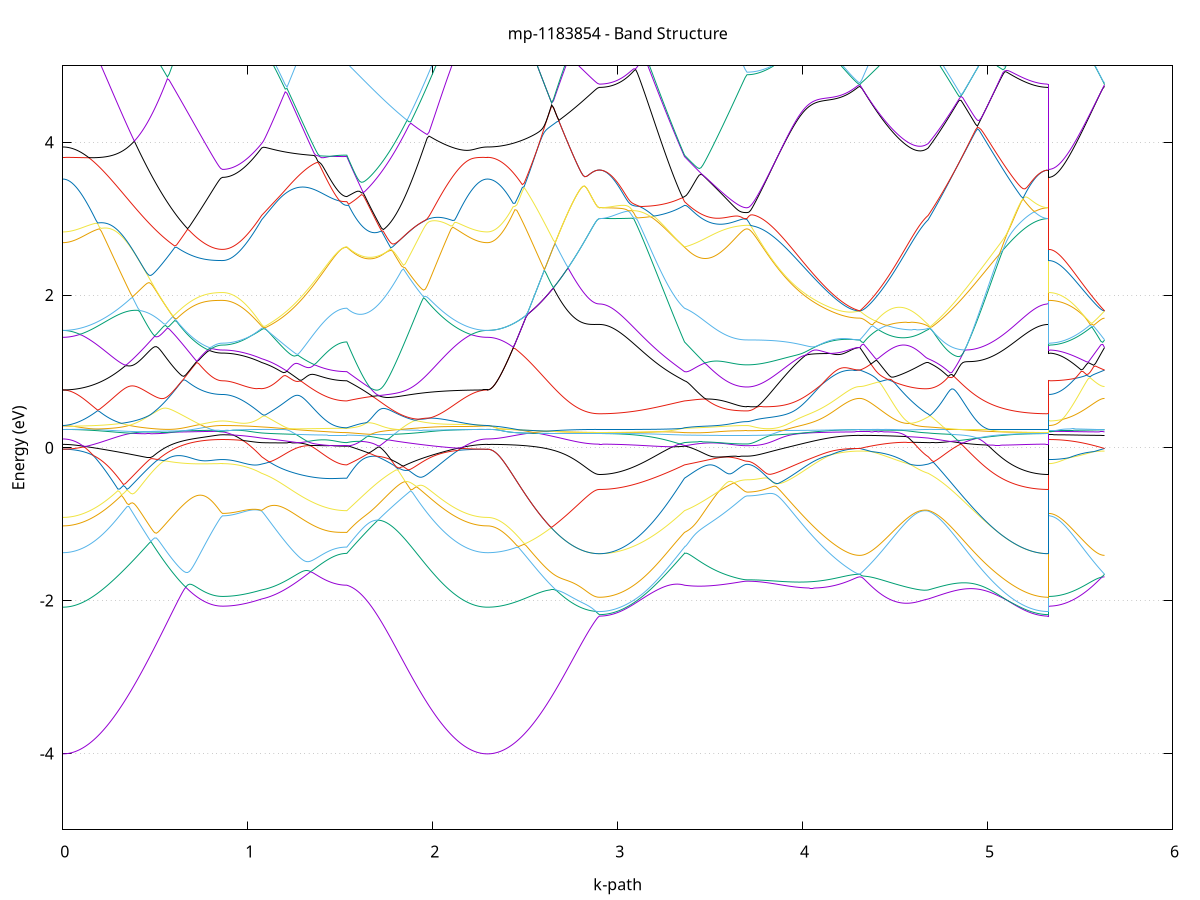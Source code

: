 set title 'mp-1183854 - Band Structure'
set xlabel 'k-path'
set ylabel 'Energy (eV)'
set grid y
set yrange [-5:5]
set terminal png size 800,600
set output 'mp-1183854_bands_gnuplot.png'
plot '-' using 1:2 with lines notitle, '-' using 1:2 with lines notitle, '-' using 1:2 with lines notitle, '-' using 1:2 with lines notitle, '-' using 1:2 with lines notitle, '-' using 1:2 with lines notitle, '-' using 1:2 with lines notitle, '-' using 1:2 with lines notitle, '-' using 1:2 with lines notitle, '-' using 1:2 with lines notitle, '-' using 1:2 with lines notitle, '-' using 1:2 with lines notitle, '-' using 1:2 with lines notitle, '-' using 1:2 with lines notitle, '-' using 1:2 with lines notitle, '-' using 1:2 with lines notitle, '-' using 1:2 with lines notitle, '-' using 1:2 with lines notitle, '-' using 1:2 with lines notitle, '-' using 1:2 with lines notitle, '-' using 1:2 with lines notitle, '-' using 1:2 with lines notitle, '-' using 1:2 with lines notitle, '-' using 1:2 with lines notitle, '-' using 1:2 with lines notitle, '-' using 1:2 with lines notitle, '-' using 1:2 with lines notitle, '-' using 1:2 with lines notitle, '-' using 1:2 with lines notitle, '-' using 1:2 with lines notitle, '-' using 1:2 with lines notitle, '-' using 1:2 with lines notitle, '-' using 1:2 with lines notitle, '-' using 1:2 with lines notitle, '-' using 1:2 with lines notitle, '-' using 1:2 with lines notitle, '-' using 1:2 with lines notitle, '-' using 1:2 with lines notitle, '-' using 1:2 with lines notitle, '-' using 1:2 with lines notitle, '-' using 1:2 with lines notitle, '-' using 1:2 with lines notitle, '-' using 1:2 with lines notitle, '-' using 1:2 with lines notitle, '-' using 1:2 with lines notitle, '-' using 1:2 with lines notitle, '-' using 1:2 with lines notitle, '-' using 1:2 with lines notitle
0.000000 -39.280101
0.009922 -39.280101
0.019844 -39.280001
0.029766 -39.279901
0.039688 -39.279801
0.049611 -39.279701
0.059533 -39.279501
0.069455 -39.279301
0.079377 -39.279101
0.089299 -39.278801
0.099221 -39.278501
0.109143 -39.278201
0.119065 -39.277801
0.128987 -39.277401
0.138910 -39.277001
0.148832 -39.276501
0.158754 -39.276001
0.168676 -39.275501
0.178598 -39.275001
0.188520 -39.274401
0.198442 -39.273801
0.208364 -39.273201
0.218286 -39.272601
0.228208 -39.271901
0.238131 -39.271201
0.248053 -39.270501
0.257975 -39.269801
0.267897 -39.269001
0.277819 -39.268201
0.287741 -39.267401
0.297663 -39.266601
0.307585 -39.265701
0.317507 -39.264801
0.327430 -39.263901
0.337352 -39.263001
0.347274 -39.262101
0.357196 -39.261201
0.367118 -39.260201
0.377040 -39.259201
0.386962 -39.258301
0.396884 -39.257201
0.406806 -39.256201
0.416729 -39.255201
0.426651 -39.254201
0.436573 -39.253101
0.446495 -39.252101
0.456417 -39.251001
0.466339 -39.249901
0.476261 -39.248801
0.486183 -39.247701
0.496105 -39.246701
0.506027 -39.245501
0.515950 -39.244401
0.525872 -39.243301
0.535794 -39.242201
0.545716 -39.241101
0.555638 -39.240001
0.565560 -39.238901
0.575482 -39.237801
0.585404 -39.236601
0.595326 -39.235501
0.605249 -39.234401
0.615171 -39.233301
0.625093 -39.232201
0.635015 -39.231101
0.644937 -39.230001
0.654859 -39.228901
0.664781 -39.227901
0.674703 -39.226801
0.684625 -39.225701
0.694548 -39.224701
0.704470 -39.223601
0.714392 -39.222501
0.724314 -39.221501
0.734236 -39.220501
0.744158 -39.219501
0.754080 -39.218501
0.764002 -39.217501
0.773924 -39.216601
0.783847 -39.215601
0.793769 -39.214701
0.803691 -39.213801
0.813613 -39.213001
0.823535 -39.212201
0.833457 -39.211501
0.843379 -39.210901
0.853301 -39.210501
0.863223 -39.210301
0.863223 -39.210301
0.872860 -39.210301
0.882496 -39.210301
0.892133 -39.210301
0.901769 -39.210301
0.911406 -39.210301
0.921042 -39.210301
0.930679 -39.210301
0.940315 -39.210201
0.949952 -39.210301
0.959588 -39.210301
0.969225 -39.210301
0.978861 -39.210401
0.988498 -39.210401
0.998134 -39.210401
1.007771 -39.210401
1.017407 -39.210401
1.027044 -39.210401
1.036680 -39.210401
1.046317 -39.210401
1.055953 -39.210401
1.065590 -39.210401
1.075226 -39.210401
1.075226 -39.210401
1.085024 -39.210501
1.094821 -39.210701
1.104619 -39.211101
1.114416 -39.211401
1.124214 -39.211701
1.134011 -39.212001
1.143809 -39.212301
1.153606 -39.212601
1.163404 -39.212901
1.173201 -39.213201
1.182999 -39.213501
1.192796 -39.213801
1.202594 -39.214101
1.212391 -39.214301
1.222189 -39.214601
1.231986 -39.214901
1.241784 -39.215201
1.251581 -39.215401
1.261379 -39.215701
1.271176 -39.215901
1.280974 -39.216101
1.290771 -39.216301
1.300569 -39.216501
1.310366 -39.216701
1.320164 -39.217001
1.329961 -39.217101
1.339759 -39.217301
1.349556 -39.217501
1.359354 -39.217701
1.369151 -39.217801
1.378949 -39.218001
1.388746 -39.218101
1.398544 -39.218301
1.408341 -39.218501
1.418139 -39.218601
1.427936 -39.218701
1.437734 -39.218901
1.447531 -39.219001
1.457329 -39.219101
1.467126 -39.219201
1.476924 -39.219201
1.486721 -39.219301
1.496519 -39.219401
1.506316 -39.219401
1.516114 -39.219401
1.525911 -39.219401
1.535709 -39.219501
1.535709 -39.219501
1.545583 -39.220201
1.555457 -39.220901
1.565331 -39.221701
1.575205 -39.222501
1.585079 -39.223301
1.594953 -39.224201
1.604827 -39.225101
1.614701 -39.226001
1.624575 -39.227001
1.634449 -39.228001
1.644323 -39.229001
1.654197 -39.230001
1.664071 -39.231001
1.673945 -39.232001
1.683819 -39.233101
1.693693 -39.234201
1.703567 -39.235201
1.713441 -39.236301
1.723315 -39.237401
1.733189 -39.238501
1.743063 -39.239601
1.752937 -39.240801
1.762811 -39.241801
1.772685 -39.243001
1.782559 -39.244101
1.792433 -39.245201
1.802307 -39.246301
1.812181 -39.247401
1.822055 -39.248601
1.831929 -39.249701
1.841804 -39.250701
1.851678 -39.251801
1.861552 -39.252901
1.871426 -39.254001
1.881300 -39.255001
1.891174 -39.256101
1.901048 -39.257101
1.910922 -39.258101
1.920796 -39.259101
1.930670 -39.260101
1.940544 -39.261101
1.950418 -39.262101
1.960292 -39.263001
1.970166 -39.263901
1.980040 -39.264801
1.989914 -39.265701
1.999788 -39.266601
2.009662 -39.267401
2.019536 -39.268201
2.029410 -39.269001
2.039284 -39.269801
2.049158 -39.270501
2.059032 -39.271201
2.068906 -39.271901
2.078780 -39.272601
2.088654 -39.273201
2.098528 -39.273901
2.108402 -39.274501
2.118276 -39.275001
2.128150 -39.275601
2.138024 -39.276101
2.147898 -39.276601
2.157772 -39.277001
2.167646 -39.277401
2.177520 -39.277801
2.187394 -39.278201
2.197268 -39.278501
2.207142 -39.278801
2.217016 -39.279101
2.226890 -39.279301
2.236765 -39.279501
2.246639 -39.279701
2.256513 -39.279801
2.266387 -39.279901
2.276261 -39.280001
2.286135 -39.280101
2.296009 -39.280101
2.296009 -39.280101
2.305927 -39.280101
2.315844 -39.280001
2.325762 -39.279901
2.335680 -39.279801
2.345598 -39.279701
2.355516 -39.279501
2.365434 -39.279301
2.375352 -39.279101
2.385269 -39.278801
2.395187 -39.278501
2.405105 -39.278201
2.415023 -39.277801
2.424941 -39.277401
2.434859 -39.277001
2.444777 -39.276501
2.454694 -39.276001
2.464612 -39.275501
2.474530 -39.275001
2.484448 -39.274401
2.494366 -39.273801
2.504284 -39.273201
2.514202 -39.272601
2.524119 -39.271901
2.534037 -39.271201
2.543955 -39.270501
2.553873 -39.269701
2.563791 -39.269001
2.573709 -39.268201
2.583627 -39.267401
2.593544 -39.266601
2.603462 -39.265701
2.613380 -39.264901
2.623298 -39.264001
2.633216 -39.263101
2.643134 -39.262201
2.653052 -39.261201
2.662969 -39.260301
2.672887 -39.259401
2.682805 -39.258401
2.692723 -39.257501
2.702641 -39.256501
2.712559 -39.255501
2.722477 -39.254601
2.732394 -39.253601
2.742312 -39.252701
2.752230 -39.251701
2.762148 -39.250801
2.772066 -39.249901
2.781984 -39.249001
2.791902 -39.248201
2.801819 -39.247301
2.811737 -39.246601
2.821655 -39.245801
2.831573 -39.245201
2.841491 -39.244501
2.851409 -39.244001
2.861327 -39.243601
2.871244 -39.243201
2.881162 -39.242901
2.891080 -39.242801
2.900998 -39.242701
2.900998 -39.242701
2.910795 -39.242701
2.920593 -39.242701
2.930390 -39.242601
2.940188 -39.242501
2.949985 -39.242401
2.959783 -39.242301
2.969580 -39.242101
2.979378 -39.242001
2.989175 -39.241701
2.998973 -39.241501
3.008770 -39.241301
3.018568 -39.241001
3.028365 -39.240701
3.038163 -39.240401
3.047960 -39.240001
3.057758 -39.239601
3.067555 -39.239301
3.077353 -39.238901
3.087150 -39.238501
3.096948 -39.238001
3.106745 -39.237501
3.116543 -39.237001
3.126340 -39.236501
3.136138 -39.236001
3.145935 -39.235501
3.155733 -39.234901
3.165530 -39.234301
3.175328 -39.233701
3.185125 -39.233101
3.194923 -39.232401
3.204720 -39.231801
3.214518 -39.231101
3.224315 -39.230401
3.234113 -39.229701
3.243910 -39.228901
3.253708 -39.228201
3.263505 -39.227401
3.273303 -39.226701
3.283100 -39.225901
3.292898 -39.225101
3.302695 -39.224301
3.312493 -39.223501
3.322290 -39.222601
3.332088 -39.221801
3.341885 -39.220901
3.351683 -39.220101
3.361480 -39.219501
3.361480 -39.219501
3.371410 -39.220101
3.381339 -39.220801
3.391269 -39.221501
3.401198 -39.222201
3.411128 -39.222901
3.421057 -39.223501
3.430987 -39.224201
3.440916 -39.224801
3.450846 -39.225401
3.460775 -39.226001
3.470705 -39.226601
3.480634 -39.227101
3.490564 -39.227601
3.500493 -39.228101
3.510423 -39.228601
3.520352 -39.229001
3.530282 -39.229501
3.540211 -39.229901
3.550141 -39.230301
3.560070 -39.230601
3.570000 -39.231001
3.579929 -39.231301
3.589859 -39.231601
3.599788 -39.231901
3.609718 -39.232101
3.619647 -39.232301
3.629577 -39.232501
3.639506 -39.232701
3.649436 -39.232801
3.659365 -39.232901
3.669295 -39.233001
3.679224 -39.233101
3.689154 -39.233101
3.699083 -39.233101
3.699083 -39.233101
3.708928 -39.233101
3.718773 -39.233101
3.728618 -39.233101
3.738463 -39.233001
3.748308 -39.232901
3.758153 -39.232801
3.767998 -39.232701
3.777843 -39.232601
3.787688 -39.232501
3.797533 -39.232301
3.807378 -39.232201
3.817223 -39.232001
3.827068 -39.231801
3.836913 -39.231601
3.846758 -39.231301
3.856603 -39.231101
3.866448 -39.230801
3.876293 -39.230501
3.886138 -39.230201
3.895983 -39.229901
3.905828 -39.229601
3.915673 -39.229301
3.925518 -39.228901
3.935363 -39.228601
3.945209 -39.228201
3.955054 -39.227801
3.964899 -39.227401
3.974744 -39.227001
3.984589 -39.226601
3.994434 -39.226101
4.004279 -39.225701
4.014124 -39.225201
4.023969 -39.224801
4.033814 -39.224301
4.043659 -39.223801
4.053504 -39.223301
4.063349 -39.222801
4.073194 -39.222301
4.083039 -39.221801
4.092884 -39.221201
4.102729 -39.220701
4.112574 -39.220101
4.122419 -39.219601
4.132264 -39.219001
4.142109 -39.218501
4.151954 -39.217901
4.161799 -39.217301
4.171644 -39.216701
4.181489 -39.216201
4.191334 -39.215601
4.201179 -39.215001
4.211024 -39.214401
4.220869 -39.213901
4.230714 -39.213301
4.240559 -39.212801
4.250404 -39.212301
4.260249 -39.211801
4.270094 -39.211301
4.279939 -39.210901
4.289784 -39.210601
4.299629 -39.210401
4.309474 -39.210301
4.309474 -39.210301
4.319458 -39.210301
4.329441 -39.210401
4.339425 -39.210501
4.349408 -39.210601
4.359392 -39.210801
4.369375 -39.210901
4.379359 -39.211001
4.389342 -39.211301
4.399326 -39.211401
4.409309 -39.211601
4.419293 -39.211701
4.429276 -39.211901
4.439260 -39.212001
4.449243 -39.212101
4.459227 -39.212201
4.469210 -39.212301
4.479193 -39.212401
4.489177 -39.212501
4.499160 -39.212501
4.509144 -39.212501
4.519127 -39.212501
4.529111 -39.212501
4.539094 -39.212501
4.549078 -39.212501
4.559061 -39.212401
4.569045 -39.212301
4.579028 -39.212201
4.589012 -39.212101
4.598995 -39.212001
4.608979 -39.211801
4.618962 -39.211701
4.628946 -39.211501
4.638929 -39.211301
4.648913 -39.211101
4.658896 -39.210901
4.668880 -39.210601
4.678863 -39.210401
4.678863 -39.210401
4.688730 -39.210501
4.698597 -39.211001
4.708464 -39.211601
4.718331 -39.212101
4.728198 -39.212701
4.738065 -39.213201
4.747932 -39.213801
4.757799 -39.214401
4.767666 -39.215001
4.777533 -39.215601
4.787400 -39.216201
4.797267 -39.216901
4.807134 -39.217501
4.817001 -39.218201
4.826868 -39.218801
4.836735 -39.219501
4.846602 -39.220201
4.856469 -39.220801
4.866336 -39.221501
4.876203 -39.222201
4.886070 -39.222901
4.895937 -39.223501
4.905804 -39.224201
4.915671 -39.224901
4.925538 -39.225601
4.935405 -39.226301
4.945272 -39.227001
4.955139 -39.227601
4.965006 -39.228301
4.974873 -39.229001
4.984739 -39.229601
4.994606 -39.230301
5.004473 -39.230901
5.014340 -39.231501
5.024207 -39.232101
5.034074 -39.232701
5.043941 -39.233301
5.053808 -39.233901
5.063675 -39.234501
5.073542 -39.235001
5.083409 -39.235601
5.093276 -39.236101
5.103143 -39.236601
5.113010 -39.237101
5.122877 -39.237601
5.132744 -39.238001
5.142611 -39.238501
5.152478 -39.238901
5.162345 -39.239301
5.172212 -39.239701
5.182079 -39.240001
5.191946 -39.240401
5.201813 -39.240701
5.211680 -39.241001
5.221547 -39.241301
5.231414 -39.241501
5.241281 -39.241701
5.251148 -39.241901
5.261015 -39.242101
5.270882 -39.242301
5.280749 -39.242401
5.290616 -39.242501
5.300483 -39.242601
5.310350 -39.242701
5.320217 -39.242701
5.330084 -39.242701
5.330084 -39.210301
5.339841 -39.210301
5.349599 -39.210301
5.359357 -39.210301
5.369115 -39.210301
5.378873 -39.210301
5.388631 -39.210301
5.398389 -39.210301
5.408147 -39.210301
5.417905 -39.210301
5.427662 -39.210301
5.437420 -39.210301
5.447178 -39.210301
5.456936 -39.210301
5.466694 -39.210301
5.476452 -39.210301
5.486210 -39.210301
5.495968 -39.210301
5.505726 -39.210301
5.515484 -39.210301
5.525241 -39.210301
5.534999 -39.210301
5.544757 -39.210301
5.554515 -39.210301
5.564273 -39.210301
5.574031 -39.210301
5.583789 -39.210301
5.593547 -39.210301
5.603305 -39.210301
5.613062 -39.210301
5.622820 -39.210301
5.632578 -39.210301
e
0.000000 -39.174201
0.009922 -39.174201
0.019844 -39.174201
0.029766 -39.174201
0.039688 -39.174201
0.049611 -39.174301
0.059533 -39.174301
0.069455 -39.174301
0.079377 -39.174401
0.089299 -39.174401
0.099221 -39.174501
0.109143 -39.174601
0.119065 -39.174701
0.128987 -39.174701
0.138910 -39.174801
0.148832 -39.174901
0.158754 -39.175001
0.168676 -39.175201
0.178598 -39.175301
0.188520 -39.175401
0.198442 -39.175601
0.208364 -39.175701
0.218286 -39.175801
0.228208 -39.176001
0.238131 -39.176201
0.248053 -39.176301
0.257975 -39.176501
0.267897 -39.176701
0.277819 -39.176901
0.287741 -39.177101
0.297663 -39.177601
0.307585 -39.178101
0.317507 -39.178801
0.327430 -39.179401
0.337352 -39.180001
0.347274 -39.180601
0.357196 -39.181301
0.367118 -39.181901
0.377040 -39.182601
0.386962 -39.183201
0.396884 -39.183901
0.406806 -39.184601
0.416729 -39.185201
0.426651 -39.185901
0.436573 -39.186601
0.446495 -39.187201
0.456417 -39.187901
0.466339 -39.188601
0.476261 -39.189201
0.486183 -39.189901
0.496105 -39.190501
0.506027 -39.191101
0.515950 -39.191801
0.525872 -39.192401
0.535794 -39.193001
0.545716 -39.193701
0.555638 -39.194201
0.565560 -39.194901
0.575482 -39.195401
0.585404 -39.196001
0.595326 -39.196601
0.605249 -39.197101
0.615171 -39.197601
0.625093 -39.198201
0.635015 -39.198701
0.644937 -39.199101
0.654859 -39.199601
0.664781 -39.200101
0.674703 -39.200501
0.684625 -39.200901
0.694548 -39.201301
0.704470 -39.201701
0.714392 -39.202001
0.724314 -39.202301
0.734236 -39.202601
0.744158 -39.202901
0.754080 -39.203201
0.764002 -39.203501
0.773924 -39.203701
0.783847 -39.203901
0.793769 -39.204101
0.803691 -39.204201
0.813613 -39.204301
0.823535 -39.204401
0.833457 -39.204501
0.843379 -39.204601
0.853301 -39.204901
0.863223 -39.205001
0.863223 -39.205001
0.872860 -39.205001
0.882496 -39.204901
0.892133 -39.204901
0.901769 -39.204801
0.911406 -39.204901
0.921042 -39.205101
0.930679 -39.205201
0.940315 -39.205401
0.949952 -39.205601
0.959588 -39.205801
0.969225 -39.206001
0.978861 -39.206301
0.988498 -39.206601
0.998134 -39.206901
1.007771 -39.207201
1.017407 -39.207601
1.027044 -39.207901
1.036680 -39.208301
1.046317 -39.208701
1.055953 -39.209101
1.065590 -39.209601
1.075226 -39.210101
1.075226 -39.210101
1.085024 -39.210401
1.094821 -39.210601
1.104619 -39.210701
1.114416 -39.210901
1.124214 -39.211101
1.134011 -39.211301
1.143809 -39.211601
1.153606 -39.211901
1.163404 -39.212101
1.173201 -39.212401
1.182999 -39.212701
1.192796 -39.213001
1.202594 -39.213301
1.212391 -39.213701
1.222189 -39.214001
1.231986 -39.214301
1.241784 -39.214601
1.251581 -39.214801
1.261379 -39.215101
1.271176 -39.215401
1.280974 -39.215701
1.290771 -39.215901
1.300569 -39.216201
1.310366 -39.216501
1.320164 -39.216701
1.329961 -39.216901
1.339759 -39.217101
1.349556 -39.217401
1.359354 -39.217601
1.369151 -39.217801
1.378949 -39.218001
1.388746 -39.218101
1.398544 -39.218301
1.408341 -39.218401
1.418139 -39.218501
1.427936 -39.218601
1.437734 -39.218701
1.447531 -39.218801
1.457329 -39.218901
1.467126 -39.218901
1.476924 -39.219001
1.486721 -39.219101
1.496519 -39.219101
1.506316 -39.219101
1.516114 -39.219201
1.525911 -39.219201
1.535709 -39.219201
1.535709 -39.219201
1.545583 -39.218301
1.555457 -39.217401
1.565331 -39.216501
1.575205 -39.215601
1.585079 -39.214601
1.594953 -39.213701
1.604827 -39.212801
1.614701 -39.211801
1.624575 -39.210901
1.634449 -39.210001
1.644323 -39.209001
1.654197 -39.208101
1.664071 -39.207101
1.673945 -39.206201
1.683819 -39.205201
1.693693 -39.204301
1.703567 -39.203301
1.713441 -39.202401
1.723315 -39.201401
1.733189 -39.200501
1.743063 -39.199501
1.752937 -39.198601
1.762811 -39.197601
1.772685 -39.196701
1.782559 -39.195801
1.792433 -39.194901
1.802307 -39.194001
1.812181 -39.193101
1.822055 -39.192201
1.831929 -39.191301
1.841804 -39.190401
1.851678 -39.189501
1.861552 -39.188601
1.871426 -39.187801
1.881300 -39.187001
1.891174 -39.186201
1.901048 -39.185301
1.910922 -39.184501
1.920796 -39.183801
1.930670 -39.183001
1.940544 -39.182201
1.950418 -39.181501
1.960292 -39.180701
1.970166 -39.180001
1.980040 -39.179301
1.989914 -39.178701
1.999788 -39.178001
2.009662 -39.177301
2.019536 -39.176701
2.029410 -39.176501
2.039284 -39.176301
2.049158 -39.176101
2.059032 -39.176001
2.068906 -39.175901
2.078780 -39.175701
2.088654 -39.175601
2.098528 -39.175501
2.108402 -39.175301
2.118276 -39.175201
2.128150 -39.175101
2.138024 -39.175001
2.147898 -39.174901
2.157772 -39.174801
2.167646 -39.174701
2.177520 -39.174601
2.187394 -39.174601
2.197268 -39.174501
2.207142 -39.174401
2.217016 -39.174401
2.226890 -39.174301
2.236765 -39.174301
2.246639 -39.174301
2.256513 -39.174201
2.266387 -39.174201
2.276261 -39.174201
2.286135 -39.174201
2.296009 -39.174201
2.296009 -39.174201
2.305927 -39.174201
2.315844 -39.174201
2.325762 -39.174301
2.335680 -39.174401
2.345598 -39.174501
2.355516 -39.174701
2.365434 -39.175001
2.375352 -39.175201
2.385269 -39.175501
2.395187 -39.175801
2.405105 -39.176101
2.415023 -39.176401
2.424941 -39.176801
2.434859 -39.177301
2.444777 -39.177701
2.454694 -39.178201
2.464612 -39.178701
2.474530 -39.179201
2.484448 -39.179801
2.494366 -39.180401
2.504284 -39.181001
2.514202 -39.181601
2.524119 -39.182301
2.534037 -39.183001
2.543955 -39.183701
2.553873 -39.184401
2.563791 -39.185201
2.573709 -39.186001
2.583627 -39.186801
2.593544 -39.187601
2.603462 -39.188501
2.613380 -39.189301
2.623298 -39.190201
2.633216 -39.191101
2.643134 -39.192001
2.653052 -39.192901
2.662969 -39.193801
2.672887 -39.194801
2.682805 -39.195701
2.692723 -39.196701
2.702641 -39.197601
2.712559 -39.198601
2.722477 -39.199501
2.732394 -39.200501
2.742312 -39.201401
2.752230 -39.202401
2.762148 -39.203301
2.772066 -39.204201
2.781984 -39.205101
2.791902 -39.205901
2.801819 -39.206801
2.811737 -39.207501
2.821655 -39.208301
2.831573 -39.208901
2.841491 -39.209501
2.851409 -39.210101
2.861327 -39.210501
2.871244 -39.210901
2.881162 -39.211101
2.891080 -39.211301
2.900998 -39.211401
2.900998 -39.211401
2.910795 -39.211401
2.920593 -39.211401
2.930390 -39.211401
2.940188 -39.211301
2.949985 -39.211401
2.959783 -39.211301
2.969580 -39.211301
2.979378 -39.211301
2.989175 -39.211301
2.998973 -39.211301
3.008770 -39.211301
3.018568 -39.211301
3.028365 -39.211301
3.038163 -39.211301
3.047960 -39.211301
3.057758 -39.211301
3.067555 -39.211401
3.077353 -39.211401
3.087150 -39.211401
3.096948 -39.211501
3.106745 -39.211501
3.116543 -39.211501
3.126340 -39.211601
3.136138 -39.211701
3.145935 -39.211801
3.155733 -39.211901
3.165530 -39.212001
3.175328 -39.212101
3.185125 -39.212201
3.194923 -39.212401
3.204720 -39.212601
3.214518 -39.212801
3.224315 -39.213001
3.234113 -39.213301
3.243910 -39.213601
3.253708 -39.213901
3.263505 -39.214201
3.273303 -39.214601
3.283100 -39.215001
3.292898 -39.215401
3.302695 -39.215901
3.312493 -39.216401
3.322290 -39.216901
3.332088 -39.217501
3.341885 -39.218101
3.351683 -39.218801
3.361480 -39.219201
3.361480 -39.219201
3.371410 -39.218401
3.381339 -39.217601
3.391269 -39.216901
3.401198 -39.216101
3.411128 -39.215401
3.421057 -39.214701
3.430987 -39.214001
3.440916 -39.213401
3.450846 -39.212701
3.460775 -39.212101
3.470705 -39.211601
3.480634 -39.211001
3.490564 -39.210501
3.500493 -39.210001
3.510423 -39.209501
3.520352 -39.209101
3.530282 -39.208701
3.540211 -39.208301
3.550141 -39.207901
3.560070 -39.207601
3.570000 -39.207201
3.579929 -39.207001
3.589859 -39.206701
3.599788 -39.206501
3.609718 -39.206201
3.619647 -39.206101
3.629577 -39.205901
3.639506 -39.205701
3.649436 -39.205601
3.659365 -39.205501
3.669295 -39.205401
3.679224 -39.205401
3.689154 -39.205301
3.699083 -39.205301
3.699083 -39.205301
3.708928 -39.205301
3.718773 -39.205301
3.728618 -39.205301
3.738463 -39.205301
3.748308 -39.205301
3.758153 -39.205301
3.767998 -39.205301
3.777843 -39.205301
3.787688 -39.205301
3.797533 -39.205301
3.807378 -39.205301
3.817223 -39.205301
3.827068 -39.205301
3.836913 -39.205301
3.846758 -39.205301
3.856603 -39.205301
3.866448 -39.205201
3.876293 -39.205201
3.886138 -39.205201
3.895983 -39.205201
3.905828 -39.205201
3.915673 -39.205201
3.925518 -39.205201
3.935363 -39.205201
3.945209 -39.205101
3.955054 -39.205101
3.964899 -39.205101
3.974744 -39.205101
3.984589 -39.205101
3.994434 -39.205101
4.004279 -39.205101
4.014124 -39.205001
4.023969 -39.205001
4.033814 -39.205001
4.043659 -39.205001
4.053504 -39.205001
4.063349 -39.205001
4.073194 -39.205001
4.083039 -39.205001
4.092884 -39.204901
4.102729 -39.205001
4.112574 -39.204901
4.122419 -39.204901
4.132264 -39.204901
4.142109 -39.204901
4.151954 -39.204901
4.161799 -39.204901
4.171644 -39.204901
4.181489 -39.204901
4.191334 -39.204901
4.201179 -39.204801
4.211024 -39.204801
4.220869 -39.204801
4.230714 -39.204801
4.240559 -39.204801
4.250404 -39.204801
4.260249 -39.204801
4.270094 -39.204801
4.279939 -39.204801
4.289784 -39.204801
4.299629 -39.204801
4.309474 -39.204801
4.309474 -39.204801
4.319458 -39.204801
4.329441 -39.204801
4.339425 -39.204801
4.349408 -39.204801
4.359392 -39.204701
4.369375 -39.204701
4.379359 -39.204701
4.389342 -39.204601
4.399326 -39.204601
4.409309 -39.204501
4.419293 -39.204401
4.429276 -39.204301
4.439260 -39.204201
4.449243 -39.204101
4.459227 -39.204001
4.469210 -39.203901
4.479193 -39.203801
4.489177 -39.203901
4.499160 -39.204001
4.509144 -39.204101
4.519127 -39.204301
4.529111 -39.204501
4.539094 -39.204701
4.549078 -39.204901
4.559061 -39.205201
4.569045 -39.205401
4.579028 -39.205701
4.589012 -39.206101
4.598995 -39.206401
4.608979 -39.206801
4.618962 -39.207201
4.628946 -39.207601
4.638929 -39.208101
4.648913 -39.208601
4.658896 -39.209101
4.668880 -39.209601
4.678863 -39.210101
4.678863 -39.210101
4.688730 -39.210401
4.698597 -39.210501
4.708464 -39.210501
4.718331 -39.210501
4.728198 -39.210501
4.738065 -39.210501
4.747932 -39.210501
4.757799 -39.210501
4.767666 -39.210501
4.777533 -39.210601
4.787400 -39.210601
4.797267 -39.210601
4.807134 -39.210601
4.817001 -39.210601
4.826868 -39.210601
4.836735 -39.210701
4.846602 -39.210701
4.856469 -39.210701
4.866336 -39.210701
4.876203 -39.210701
4.886070 -39.210801
4.895937 -39.210801
4.905804 -39.210801
4.915671 -39.210801
4.925538 -39.210801
4.935405 -39.210801
4.945272 -39.210901
4.955139 -39.210901
4.965006 -39.210901
4.974873 -39.210901
4.984739 -39.210901
4.994606 -39.211001
5.004473 -39.211001
5.014340 -39.211001
5.024207 -39.211001
5.034074 -39.211001
5.043941 -39.211101
5.053808 -39.211101
5.063675 -39.211101
5.073542 -39.211101
5.083409 -39.211101
5.093276 -39.211101
5.103143 -39.211201
5.113010 -39.211101
5.122877 -39.211201
5.132744 -39.211201
5.142611 -39.211201
5.152478 -39.211201
5.162345 -39.211201
5.172212 -39.211301
5.182079 -39.211301
5.191946 -39.211301
5.201813 -39.211301
5.211680 -39.211301
5.221547 -39.211301
5.231414 -39.211301
5.241281 -39.211301
5.251148 -39.211301
5.261015 -39.211301
5.270882 -39.211301
5.280749 -39.211401
5.290616 -39.211401
5.300483 -39.211401
5.310350 -39.211401
5.320217 -39.211401
5.330084 -39.211401
5.330084 -39.205001
5.339841 -39.205001
5.349599 -39.205001
5.359357 -39.205001
5.369115 -39.205001
5.378873 -39.205001
5.388631 -39.205001
5.398389 -39.205001
5.408147 -39.205001
5.417905 -39.205001
5.427662 -39.205001
5.437420 -39.205001
5.447178 -39.205001
5.456936 -39.204901
5.466694 -39.204901
5.476452 -39.204901
5.486210 -39.204901
5.495968 -39.204901
5.505726 -39.204901
5.515484 -39.204901
5.525241 -39.204901
5.534999 -39.204901
5.544757 -39.204901
5.554515 -39.204901
5.564273 -39.204901
5.574031 -39.204801
5.583789 -39.204801
5.593547 -39.204901
5.603305 -39.204801
5.613062 -39.204801
5.622820 -39.204801
5.632578 -39.204801
e
0.000000 -39.167701
0.009922 -39.167701
0.019844 -39.167701
0.029766 -39.167801
0.039688 -39.167901
0.049611 -39.168001
0.059533 -39.168101
0.069455 -39.168301
0.079377 -39.168501
0.089299 -39.168701
0.099221 -39.168901
0.109143 -39.169101
0.119065 -39.169401
0.128987 -39.169701
0.138910 -39.170001
0.148832 -39.170401
0.158754 -39.170701
0.168676 -39.171101
0.178598 -39.171501
0.188520 -39.171901
0.198442 -39.172301
0.208364 -39.172801
0.218286 -39.173301
0.228208 -39.173701
0.238131 -39.174201
0.248053 -39.174801
0.257975 -39.175301
0.267897 -39.175801
0.277819 -39.176401
0.287741 -39.177001
0.297663 -39.177301
0.307585 -39.177601
0.317507 -39.177801
0.327430 -39.178001
0.337352 -39.178301
0.347274 -39.178601
0.357196 -39.178801
0.367118 -39.179101
0.377040 -39.179401
0.386962 -39.179701
0.396884 -39.180001
0.406806 -39.180301
0.416729 -39.180601
0.426651 -39.181001
0.436573 -39.181301
0.446495 -39.181701
0.456417 -39.182001
0.466339 -39.182401
0.476261 -39.182801
0.486183 -39.183201
0.496105 -39.183601
0.506027 -39.184001
0.515950 -39.184501
0.525872 -39.184901
0.535794 -39.185301
0.545716 -39.185801
0.555638 -39.186301
0.565560 -39.186801
0.575482 -39.187301
0.585404 -39.187801
0.595326 -39.188301
0.605249 -39.188801
0.615171 -39.189401
0.625093 -39.190001
0.635015 -39.190501
0.644937 -39.191101
0.654859 -39.191601
0.664781 -39.192301
0.674703 -39.192901
0.684625 -39.193601
0.694548 -39.194201
0.704470 -39.194801
0.714392 -39.195501
0.724314 -39.196201
0.734236 -39.196901
0.744158 -39.197601
0.754080 -39.198301
0.764002 -39.199001
0.773924 -39.199801
0.783847 -39.200501
0.793769 -39.201201
0.803691 -39.201901
0.813613 -39.202601
0.823535 -39.203301
0.833457 -39.203901
0.843379 -39.204501
0.853301 -39.204601
0.863223 -39.204601
0.863223 -39.204601
0.872860 -39.204601
0.882496 -39.204701
0.892133 -39.204701
0.901769 -39.204801
0.911406 -39.204701
0.921042 -39.204601
0.930679 -39.204401
0.940315 -39.204301
0.949952 -39.204101
0.959588 -39.203901
0.969225 -39.203601
0.978861 -39.203401
0.988498 -39.203101
0.998134 -39.202801
1.007771 -39.202501
1.017407 -39.202201
1.027044 -39.201801
1.036680 -39.201401
1.046317 -39.201001
1.055953 -39.200601
1.065590 -39.200201
1.075226 -39.199801
1.075226 -39.199801
1.085024 -39.199401
1.094821 -39.199001
1.104619 -39.198601
1.114416 -39.198101
1.124214 -39.197601
1.134011 -39.197001
1.143809 -39.196501
1.153606 -39.195901
1.163404 -39.195401
1.173201 -39.194801
1.182999 -39.194301
1.192796 -39.193701
1.202594 -39.193101
1.212391 -39.192601
1.222189 -39.192101
1.231986 -39.191501
1.241784 -39.191001
1.251581 -39.190501
1.261379 -39.190001
1.271176 -39.189501
1.280974 -39.189001
1.290771 -39.188501
1.300569 -39.188101
1.310366 -39.187701
1.320164 -39.187301
1.329961 -39.186801
1.339759 -39.186501
1.349556 -39.186101
1.359354 -39.185701
1.369151 -39.185401
1.378949 -39.185101
1.388746 -39.184801
1.398544 -39.184501
1.408341 -39.184201
1.418139 -39.184001
1.427936 -39.183801
1.437734 -39.183601
1.447531 -39.183401
1.457329 -39.183201
1.467126 -39.183101
1.476924 -39.182901
1.486721 -39.182801
1.496519 -39.182701
1.506316 -39.182701
1.516114 -39.182601
1.525911 -39.182601
1.535709 -39.182601
1.535709 -39.182601
1.545583 -39.182701
1.555457 -39.182901
1.565331 -39.183001
1.575205 -39.183101
1.585079 -39.183101
1.594953 -39.183201
1.604827 -39.183201
1.614701 -39.183201
1.624575 -39.183201
1.634449 -39.183201
1.644323 -39.183101
1.654197 -39.183001
1.664071 -39.182901
1.673945 -39.182901
1.683819 -39.182801
1.693693 -39.182701
1.703567 -39.182501
1.713441 -39.182401
1.723315 -39.182301
1.733189 -39.182101
1.743063 -39.181901
1.752937 -39.181801
1.762811 -39.181601
1.772685 -39.181401
1.782559 -39.181201
1.792433 -39.181001
1.802307 -39.180901
1.812181 -39.180701
1.822055 -39.180501
1.831929 -39.180301
1.841804 -39.180101
1.851678 -39.179901
1.861552 -39.179701
1.871426 -39.179501
1.881300 -39.179301
1.891174 -39.179101
1.901048 -39.178801
1.910922 -39.178701
1.920796 -39.178501
1.930670 -39.178301
1.940544 -39.178101
1.950418 -39.177901
1.960292 -39.177701
1.970166 -39.177501
1.980040 -39.177301
1.989914 -39.177201
1.999788 -39.177001
2.009662 -39.176801
2.019536 -39.176601
2.029410 -39.176101
2.039284 -39.175501
2.049158 -39.174901
2.059032 -39.174401
2.068906 -39.173901
2.078780 -39.173401
2.088654 -39.172901
2.098528 -39.172401
2.108402 -39.171901
2.118276 -39.171501
2.128150 -39.171101
2.138024 -39.170701
2.147898 -39.170401
2.157772 -39.170001
2.167646 -39.169701
2.177520 -39.169401
2.187394 -39.169101
2.197268 -39.168901
2.207142 -39.168701
2.217016 -39.168501
2.226890 -39.168301
2.236765 -39.168101
2.246639 -39.168001
2.256513 -39.167901
2.266387 -39.167801
2.276261 -39.167701
2.286135 -39.167701
2.296009 -39.167701
2.296009 -39.167701
2.305927 -39.167701
2.315844 -39.167701
2.325762 -39.167701
2.335680 -39.167701
2.345598 -39.167701
2.355516 -39.167601
2.365434 -39.167701
2.375352 -39.167701
2.385269 -39.167701
2.395187 -39.167701
2.405105 -39.167701
2.415023 -39.167701
2.424941 -39.167701
2.434859 -39.167701
2.444777 -39.167701
2.454694 -39.167701
2.464612 -39.167701
2.474530 -39.167701
2.484448 -39.167801
2.494366 -39.167801
2.504284 -39.167801
2.514202 -39.167801
2.524119 -39.167801
2.534037 -39.167801
2.543955 -39.167801
2.553873 -39.167801
2.563791 -39.167801
2.573709 -39.167801
2.583627 -39.167801
2.593544 -39.167801
2.603462 -39.167801
2.613380 -39.167801
2.623298 -39.167801
2.633216 -39.167801
2.643134 -39.167901
2.653052 -39.167901
2.662969 -39.167901
2.672887 -39.167901
2.682805 -39.167901
2.692723 -39.167901
2.702641 -39.167901
2.712559 -39.167901
2.722477 -39.167901
2.732394 -39.167901
2.742312 -39.167901
2.752230 -39.167901
2.762148 -39.167901
2.772066 -39.167901
2.781984 -39.167901
2.791902 -39.167901
2.801819 -39.167901
2.811737 -39.167901
2.821655 -39.167901
2.831573 -39.167901
2.841491 -39.167901
2.851409 -39.167901
2.861327 -39.168001
2.871244 -39.168001
2.881162 -39.168001
2.891080 -39.168001
2.900998 -39.168001
2.900998 -39.168001
2.910795 -39.168001
2.920593 -39.168001
2.930390 -39.168101
2.940188 -39.168101
2.949985 -39.168201
2.959783 -39.168401
2.969580 -39.168501
2.979378 -39.168701
2.989175 -39.168901
2.998973 -39.169101
3.008770 -39.169401
3.018568 -39.169601
3.028365 -39.169901
3.038163 -39.170201
3.047960 -39.170501
3.057758 -39.170801
3.067555 -39.171201
3.077353 -39.171601
3.087150 -39.172001
3.096948 -39.172301
3.106745 -39.172801
3.116543 -39.173201
3.126340 -39.173601
3.136138 -39.174001
3.145935 -39.174501
3.155733 -39.174901
3.165530 -39.175401
3.175328 -39.175901
3.185125 -39.176301
3.194923 -39.176801
3.204720 -39.177201
3.214518 -39.177701
3.224315 -39.178101
3.234113 -39.178501
3.243910 -39.179001
3.253708 -39.179401
3.263505 -39.179801
3.273303 -39.180101
3.283100 -39.180501
3.292898 -39.180801
3.302695 -39.181101
3.312493 -39.181501
3.322290 -39.181701
3.332088 -39.182001
3.341885 -39.182201
3.351683 -39.182401
3.361480 -39.182601
3.361480 -39.182601
3.371410 -39.182701
3.381339 -39.182701
3.391269 -39.182801
3.401198 -39.182801
3.411128 -39.182901
3.421057 -39.182901
3.430987 -39.182901
3.440916 -39.183001
3.450846 -39.183001
3.460775 -39.183001
3.470705 -39.183001
3.480634 -39.183001
3.490564 -39.183001
3.500493 -39.183001
3.510423 -39.183001
3.520352 -39.183001
3.530282 -39.183001
3.540211 -39.182901
3.550141 -39.182901
3.560070 -39.182901
3.570000 -39.182801
3.579929 -39.182801
3.589859 -39.182801
3.599788 -39.182801
3.609718 -39.182701
3.619647 -39.182701
3.629577 -39.182701
3.639506 -39.182601
3.649436 -39.182601
3.659365 -39.182601
3.669295 -39.182601
3.679224 -39.182601
3.689154 -39.182601
3.699083 -39.182601
3.699083 -39.182601
3.708928 -39.182601
3.718773 -39.182601
3.728618 -39.182601
3.738463 -39.182701
3.748308 -39.182801
3.758153 -39.182901
3.767998 -39.183001
3.777843 -39.183101
3.787688 -39.183201
3.797533 -39.183301
3.807378 -39.183501
3.817223 -39.183701
3.827068 -39.183901
3.836913 -39.184101
3.846758 -39.184301
3.856603 -39.184601
3.866448 -39.184801
3.876293 -39.185101
3.886138 -39.185401
3.895983 -39.185601
3.905828 -39.185901
3.915673 -39.186301
3.925518 -39.186601
3.935363 -39.186901
3.945209 -39.187301
3.955054 -39.187701
3.964899 -39.188101
3.974744 -39.188501
3.984589 -39.188901
3.994434 -39.189301
4.004279 -39.189701
4.014124 -39.190201
4.023969 -39.190601
4.033814 -39.191101
4.043659 -39.191601
4.053504 -39.192101
4.063349 -39.192501
4.073194 -39.193001
4.083039 -39.193501
4.092884 -39.194101
4.102729 -39.194601
4.112574 -39.195101
4.122419 -39.195701
4.132264 -39.196201
4.142109 -39.196801
4.151954 -39.197301
4.161799 -39.197901
4.171644 -39.198401
4.181489 -39.199001
4.191334 -39.199601
4.201179 -39.200101
4.211024 -39.200701
4.220869 -39.201301
4.230714 -39.201801
4.240559 -39.202401
4.250404 -39.202901
4.260249 -39.203401
4.270094 -39.203801
4.279939 -39.204201
4.289784 -39.204501
4.299629 -39.204701
4.309474 -39.204801
4.309474 -39.204801
4.319458 -39.204801
4.329441 -39.204701
4.339425 -39.204601
4.349408 -39.204501
4.359392 -39.204401
4.369375 -39.204301
4.379359 -39.204201
4.389342 -39.204101
4.399326 -39.204001
4.409309 -39.203901
4.419293 -39.203801
4.429276 -39.203801
4.439260 -39.203801
4.449243 -39.203701
4.459227 -39.203701
4.469210 -39.203701
4.479193 -39.203801
4.489177 -39.203701
4.499160 -39.203501
4.509144 -39.203401
4.519127 -39.203201
4.529111 -39.203001
4.539094 -39.202901
4.549078 -39.202701
4.559061 -39.202501
4.569045 -39.202301
4.579028 -39.202101
4.589012 -39.201901
4.598995 -39.201701
4.608979 -39.201501
4.618962 -39.201301
4.628946 -39.201001
4.638929 -39.200801
4.648913 -39.200601
4.658896 -39.200301
4.668880 -39.200001
4.678863 -39.199801
4.678863 -39.199801
4.688730 -39.199301
4.698597 -39.198801
4.708464 -39.198301
4.718331 -39.197801
4.728198 -39.197301
4.738065 -39.196701
4.747932 -39.196101
4.757799 -39.195601
4.767666 -39.195001
4.777533 -39.194401
4.787400 -39.193801
4.797267 -39.193201
4.807134 -39.192501
4.817001 -39.191901
4.826868 -39.191301
4.836735 -39.190601
4.846602 -39.190001
4.856469 -39.189401
4.866336 -39.188701
4.876203 -39.188001
4.886070 -39.187401
4.895937 -39.186701
4.905804 -39.186001
4.915671 -39.185401
4.925538 -39.184701
4.935405 -39.184001
4.945272 -39.183401
4.955139 -39.182701
4.965006 -39.182101
4.974873 -39.181401
4.984739 -39.180801
4.994606 -39.180201
5.004473 -39.179601
5.014340 -39.178901
5.024207 -39.178301
5.034074 -39.177701
5.043941 -39.177201
5.053808 -39.176601
5.063675 -39.176001
5.073542 -39.175501
5.083409 -39.175001
5.093276 -39.174401
5.103143 -39.174001
5.113010 -39.173501
5.122877 -39.173001
5.132744 -39.172601
5.142611 -39.172101
5.152478 -39.171701
5.162345 -39.171301
5.172212 -39.170901
5.182079 -39.170601
5.191946 -39.170301
5.201813 -39.169901
5.211680 -39.169701
5.221547 -39.169401
5.231414 -39.169101
5.241281 -39.168901
5.251148 -39.168701
5.261015 -39.168501
5.270882 -39.168401
5.280749 -39.168301
5.290616 -39.168101
5.300483 -39.168101
5.310350 -39.168001
5.320217 -39.168001
5.330084 -39.168001
5.330084 -39.204601
5.339841 -39.204601
5.349599 -39.204601
5.359357 -39.204601
5.369115 -39.204601
5.378873 -39.204601
5.388631 -39.204601
5.398389 -39.204601
5.408147 -39.204601
5.417905 -39.204701
5.427662 -39.204701
5.437420 -39.204701
5.447178 -39.204601
5.456936 -39.204701
5.466694 -39.204701
5.476452 -39.204701
5.486210 -39.204701
5.495968 -39.204701
5.505726 -39.204701
5.515484 -39.204701
5.525241 -39.204701
5.534999 -39.204701
5.544757 -39.204701
5.554515 -39.204701
5.564273 -39.204801
5.574031 -39.204701
5.583789 -39.204701
5.593547 -39.204801
5.603305 -39.204801
5.613062 -39.204801
5.622820 -39.204801
5.632578 -39.204801
e
0.000000 -34.858501
0.009922 -34.858501
0.019844 -34.858501
0.029766 -34.858501
0.039688 -34.858501
0.049611 -34.858501
0.059533 -34.858501
0.069455 -34.858401
0.079377 -34.858501
0.089299 -34.858501
0.099221 -34.858501
0.109143 -34.858501
0.119065 -34.858501
0.128987 -34.858601
0.138910 -34.858501
0.148832 -34.858601
0.158754 -34.858601
0.168676 -34.858601
0.178598 -34.858701
0.188520 -34.858701
0.198442 -34.858701
0.208364 -34.858701
0.218286 -34.858801
0.228208 -34.858801
0.238131 -34.858801
0.248053 -34.858801
0.257975 -34.858901
0.267897 -34.858901
0.277819 -34.858901
0.287741 -34.859001
0.297663 -34.859001
0.307585 -34.859001
0.317507 -34.859001
0.327430 -34.859101
0.337352 -34.859001
0.347274 -34.859101
0.357196 -34.859101
0.367118 -34.859101
0.377040 -34.859201
0.386962 -34.859201
0.396884 -34.859201
0.406806 -34.859301
0.416729 -34.859301
0.426651 -34.859301
0.436573 -34.859301
0.446495 -34.859301
0.456417 -34.859301
0.466339 -34.859401
0.476261 -34.859401
0.486183 -34.859301
0.496105 -34.859401
0.506027 -34.859401
0.515950 -34.859401
0.525872 -34.859401
0.535794 -34.859401
0.545716 -34.859501
0.555638 -34.859401
0.565560 -34.859401
0.575482 -34.859501
0.585404 -34.859501
0.595326 -34.859501
0.605249 -34.859401
0.615171 -34.859501
0.625093 -34.859501
0.635015 -34.859501
0.644937 -34.859401
0.654859 -34.859401
0.664781 -34.859501
0.674703 -34.859501
0.684625 -34.859401
0.694548 -34.859401
0.704470 -34.859501
0.714392 -34.859401
0.724314 -34.859501
0.734236 -34.859401
0.744158 -34.859501
0.754080 -34.859401
0.764002 -34.859401
0.773924 -34.859401
0.783847 -34.859401
0.793769 -34.859501
0.803691 -34.859401
0.813613 -34.859401
0.823535 -34.859501
0.833457 -34.859401
0.843379 -34.859401
0.853301 -34.859401
0.863223 -34.859401
0.863223 -34.859401
0.872860 -34.859401
0.882496 -34.859301
0.892133 -34.859401
0.901769 -34.859401
0.911406 -34.859501
0.921042 -34.859501
0.930679 -34.859501
0.940315 -34.859401
0.949952 -34.859501
0.959588 -34.859501
0.969225 -34.859501
0.978861 -34.859601
0.988498 -34.859601
0.998134 -34.859601
1.007771 -34.859601
1.017407 -34.859601
1.027044 -34.859501
1.036680 -34.859601
1.046317 -34.859601
1.055953 -34.859601
1.065590 -34.859701
1.075226 -34.859801
1.075226 -34.859801
1.085024 -34.859801
1.094821 -34.859701
1.104619 -34.859801
1.114416 -34.859801
1.124214 -34.859801
1.134011 -34.859801
1.143809 -34.859801
1.153606 -34.859801
1.163404 -34.859801
1.173201 -34.859901
1.182999 -34.859901
1.192796 -34.859901
1.202594 -34.859901
1.212391 -34.859801
1.222189 -34.860001
1.231986 -34.860001
1.241784 -34.860001
1.251581 -34.860001
1.261379 -34.860001
1.271176 -34.860001
1.280974 -34.860101
1.290771 -34.860101
1.300569 -34.860001
1.310366 -34.860001
1.320164 -34.860101
1.329961 -34.860001
1.339759 -34.860101
1.349556 -34.860101
1.359354 -34.860101
1.369151 -34.860101
1.378949 -34.860101
1.388746 -34.860201
1.398544 -34.860201
1.408341 -34.860201
1.418139 -34.860201
1.427936 -34.860201
1.437734 -34.860201
1.447531 -34.860201
1.457329 -34.860301
1.467126 -34.860301
1.476924 -34.860201
1.486721 -34.860301
1.496519 -34.860301
1.506316 -34.860301
1.516114 -34.860301
1.525911 -34.860301
1.535709 -34.860301
1.535709 -34.860301
1.545583 -34.860301
1.555457 -34.860201
1.565331 -34.860301
1.575205 -34.860301
1.585079 -34.860201
1.594953 -34.860201
1.604827 -34.860201
1.614701 -34.860101
1.624575 -34.860101
1.634449 -34.860101
1.644323 -34.860101
1.654197 -34.860001
1.664071 -34.860001
1.673945 -34.860001
1.683819 -34.860001
1.693693 -34.860001
1.703567 -34.859901
1.713441 -34.859901
1.723315 -34.859901
1.733189 -34.859901
1.743063 -34.859801
1.752937 -34.859801
1.762811 -34.859801
1.772685 -34.859701
1.782559 -34.859701
1.792433 -34.859601
1.802307 -34.859601
1.812181 -34.859601
1.822055 -34.859601
1.831929 -34.859501
1.841804 -34.859501
1.851678 -34.859501
1.861552 -34.859401
1.871426 -34.859401
1.881300 -34.859401
1.891174 -34.859301
1.901048 -34.859301
1.910922 -34.859301
1.920796 -34.859201
1.930670 -34.859201
1.940544 -34.859201
1.950418 -34.859201
1.960292 -34.859101
1.970166 -34.859101
1.980040 -34.859101
1.989914 -34.859001
1.999788 -34.859001
2.009662 -34.859001
2.019536 -34.858901
2.029410 -34.858901
2.039284 -34.858801
2.049158 -34.858701
2.059032 -34.858801
2.068906 -34.858701
2.078780 -34.858701
2.088654 -34.858701
2.098528 -34.858701
2.108402 -34.858701
2.118276 -34.858601
2.128150 -34.858601
2.138024 -34.858601
2.147898 -34.858601
2.157772 -34.858501
2.167646 -34.858501
2.177520 -34.858501
2.187394 -34.858501
2.197268 -34.858401
2.207142 -34.858501
2.217016 -34.858501
2.226890 -34.858401
2.236765 -34.858401
2.246639 -34.858401
2.256513 -34.858501
2.266387 -34.858501
2.276261 -34.858501
2.286135 -34.858501
2.296009 -34.858501
2.296009 -34.858501
2.305927 -34.858501
2.315844 -34.858501
2.325762 -34.858501
2.335680 -34.858501
2.345598 -34.858501
2.355516 -34.858501
2.365434 -34.858601
2.375352 -34.858601
2.385269 -34.858601
2.395187 -34.858601
2.405105 -34.858601
2.415023 -34.858601
2.424941 -34.858701
2.434859 -34.858701
2.444777 -34.858701
2.454694 -34.858701
2.464612 -34.858701
2.474530 -34.858701
2.484448 -34.858901
2.494366 -34.858901
2.504284 -34.858901
2.514202 -34.859001
2.524119 -34.859001
2.534037 -34.859001
2.543955 -34.859101
2.553873 -34.859101
2.563791 -34.859201
2.573709 -34.859201
2.583627 -34.859301
2.593544 -34.859301
2.603462 -34.859301
2.613380 -34.859401
2.623298 -34.859501
2.633216 -34.859501
2.643134 -34.859601
2.653052 -34.859601
2.662969 -34.859701
2.672887 -34.859701
2.682805 -34.859801
2.692723 -34.859801
2.702641 -34.859901
2.712559 -34.859901
2.722477 -34.860001
2.732394 -34.860001
2.742312 -34.860101
2.752230 -34.860101
2.762148 -34.860101
2.772066 -34.860101
2.781984 -34.860201
2.791902 -34.860201
2.801819 -34.860201
2.811737 -34.860201
2.821655 -34.860201
2.831573 -34.860201
2.841491 -34.860201
2.851409 -34.860301
2.861327 -34.860301
2.871244 -34.860301
2.881162 -34.860301
2.891080 -34.860301
2.900998 -34.860301
2.900998 -34.860301
2.910795 -34.860301
2.920593 -34.860301
2.930390 -34.860301
2.940188 -34.860301
2.949985 -34.860301
2.959783 -34.860301
2.969580 -34.860301
2.979378 -34.860301
2.989175 -34.860301
2.998973 -34.860301
3.008770 -34.860401
3.018568 -34.860401
3.028365 -34.860301
3.038163 -34.860401
3.047960 -34.860401
3.057758 -34.860301
3.067555 -34.860401
3.077353 -34.860401
3.087150 -34.860401
3.096948 -34.860401
3.106745 -34.860401
3.116543 -34.860401
3.126340 -34.860401
3.136138 -34.860401
3.145935 -34.860401
3.155733 -34.860401
3.165530 -34.860401
3.175328 -34.860401
3.185125 -34.860401
3.194923 -34.860401
3.204720 -34.860401
3.214518 -34.860301
3.224315 -34.860401
3.234113 -34.860401
3.243910 -34.860401
3.253708 -34.860401
3.263505 -34.860401
3.273303 -34.860401
3.283100 -34.860401
3.292898 -34.860401
3.302695 -34.860401
3.312493 -34.860401
3.322290 -34.860301
3.332088 -34.860401
3.341885 -34.860301
3.351683 -34.860301
3.361480 -34.860301
3.361480 -34.860301
3.371410 -34.860301
3.381339 -34.860301
3.391269 -34.860301
3.401198 -34.860301
3.411128 -34.860201
3.421057 -34.860201
3.430987 -34.860201
3.440916 -34.860201
3.450846 -34.860101
3.460775 -34.860201
3.470705 -34.860201
3.480634 -34.860101
3.490564 -34.860101
3.500493 -34.860101
3.510423 -34.860101
3.520352 -34.860001
3.530282 -34.860001
3.540211 -34.860001
3.550141 -34.860001
3.560070 -34.860001
3.570000 -34.860001
3.579929 -34.860001
3.589859 -34.860001
3.599788 -34.859901
3.609718 -34.860001
3.619647 -34.860001
3.629577 -34.860001
3.639506 -34.860001
3.649436 -34.860001
3.659365 -34.860001
3.669295 -34.860001
3.679224 -34.860001
3.689154 -34.860001
3.699083 -34.859901
3.699083 -34.860001
3.708928 -34.860001
3.718773 -34.860001
3.728618 -34.860001
3.738463 -34.860001
3.748308 -34.860001
3.758153 -34.860001
3.767998 -34.860001
3.777843 -34.860001
3.787688 -34.860001
3.797533 -34.860001
3.807378 -34.860001
3.817223 -34.860001
3.827068 -34.859901
3.836913 -34.859901
3.846758 -34.859901
3.856603 -34.860001
3.866448 -34.859801
3.876293 -34.859901
3.886138 -34.859901
3.895983 -34.859901
3.905828 -34.859801
3.915673 -34.859801
3.925518 -34.859901
3.935363 -34.859801
3.945209 -34.859801
3.955054 -34.859901
3.964899 -34.859901
3.974744 -34.859801
3.984589 -34.859801
3.994434 -34.859801
4.004279 -34.859701
4.014124 -34.859701
4.023969 -34.859701
4.033814 -34.859701
4.043659 -34.859701
4.053504 -34.859701
4.063349 -34.859701
4.073194 -34.859601
4.083039 -34.859601
4.092884 -34.859601
4.102729 -34.859601
4.112574 -34.859601
4.122419 -34.859601
4.132264 -34.859601
4.142109 -34.859601
4.151954 -34.859601
4.161799 -34.859501
4.171644 -34.859501
4.181489 -34.859601
4.191334 -34.859601
4.201179 -34.859501
4.211024 -34.859501
4.220869 -34.859501
4.230714 -34.859501
4.240559 -34.859401
4.250404 -34.859501
4.260249 -34.859501
4.270094 -34.859501
4.279939 -34.859401
4.289784 -34.859401
4.299629 -34.859401
4.309474 -34.859501
4.309474 -34.859501
4.319458 -34.859501
4.329441 -34.859501
4.339425 -34.859501
4.349408 -34.859501
4.359392 -34.859401
4.369375 -34.859501
4.379359 -34.859501
4.389342 -34.859501
4.399326 -34.859501
4.409309 -34.859501
4.419293 -34.859501
4.429276 -34.859501
4.439260 -34.859501
4.449243 -34.859501
4.459227 -34.859501
4.469210 -34.859401
4.479193 -34.859501
4.489177 -34.859501
4.499160 -34.859601
4.509144 -34.859601
4.519127 -34.859601
4.529111 -34.859601
4.539094 -34.859601
4.549078 -34.859601
4.559061 -34.859601
4.569045 -34.859501
4.579028 -34.859601
4.589012 -34.859601
4.598995 -34.859701
4.608979 -34.859601
4.618962 -34.859601
4.628946 -34.859701
4.638929 -34.859701
4.648913 -34.859701
4.658896 -34.859701
4.668880 -34.859701
4.678863 -34.859701
4.678863 -34.859701
4.688730 -34.859701
4.698597 -34.859801
4.708464 -34.859701
4.718331 -34.859801
4.728198 -34.859901
4.738065 -34.859801
4.747932 -34.859701
4.757799 -34.859901
4.767666 -34.859801
4.777533 -34.860001
4.787400 -34.859901
4.797267 -34.859901
4.807134 -34.859701
4.817001 -34.860001
4.826868 -34.860001
4.836735 -34.860001
4.846602 -34.860101
4.856469 -34.860101
4.866336 -34.860101
4.876203 -34.860101
4.886070 -34.860201
4.895937 -34.860201
4.905804 -34.860201
4.915671 -34.860201
4.925538 -34.860101
4.935405 -34.860201
4.945272 -34.860201
4.955139 -34.860201
4.965006 -34.860201
4.974873 -34.860301
4.984739 -34.860301
4.994606 -34.860301
5.004473 -34.860301
5.014340 -34.860301
5.024207 -34.860301
5.034074 -34.860301
5.043941 -34.860301
5.053808 -34.860401
5.063675 -34.860301
5.073542 -34.860301
5.083409 -34.860301
5.093276 -34.860401
5.103143 -34.860401
5.113010 -34.860301
5.122877 -34.860301
5.132744 -34.860401
5.142611 -34.860401
5.152478 -34.860401
5.162345 -34.860401
5.172212 -34.860401
5.182079 -34.860401
5.191946 -34.860401
5.201813 -34.860301
5.211680 -34.860301
5.221547 -34.860301
5.231414 -34.860301
5.241281 -34.860301
5.251148 -34.860301
5.261015 -34.860301
5.270882 -34.860301
5.280749 -34.860301
5.290616 -34.860301
5.300483 -34.860301
5.310350 -34.860301
5.320217 -34.860301
5.330084 -34.860301
5.330084 -34.859401
5.339841 -34.859401
5.349599 -34.859401
5.359357 -34.859401
5.369115 -34.859401
5.378873 -34.859401
5.388631 -34.859501
5.398389 -34.859501
5.408147 -34.859501
5.417905 -34.859501
5.427662 -34.859401
5.437420 -34.859501
5.447178 -34.859401
5.456936 -34.859401
5.466694 -34.859501
5.476452 -34.859501
5.486210 -34.859401
5.495968 -34.859501
5.505726 -34.859501
5.515484 -34.859401
5.525241 -34.859501
5.534999 -34.859501
5.544757 -34.859401
5.554515 -34.859501
5.564273 -34.859501
5.574031 -34.859401
5.583789 -34.859401
5.593547 -34.859501
5.603305 -34.859501
5.613062 -34.859501
5.622820 -34.859501
5.632578 -34.859501
e
0.000000 -20.020501
0.009922 -20.020501
0.019844 -20.020401
0.029766 -20.020201
0.039688 -20.020001
0.049611 -20.019701
0.059533 -20.019401
0.069455 -20.019001
0.079377 -20.018601
0.089299 -20.018101
0.099221 -20.017601
0.109143 -20.017001
0.119065 -20.016501
0.128987 -20.015901
0.138910 -20.015301
0.148832 -20.014801
0.158754 -20.014201
0.168676 -20.013701
0.178598 -20.013301
0.188520 -20.012901
0.198442 -20.012501
0.208364 -20.012301
0.218286 -20.012201
0.228208 -20.012101
0.238131 -20.012201
0.248053 -20.012401
0.257975 -20.012801
0.267897 -20.013401
0.277819 -20.014001
0.287741 -20.014901
0.297663 -20.015901
0.307585 -20.017101
0.317507 -20.018401
0.327430 -20.019901
0.337352 -20.021501
0.347274 -20.023301
0.357196 -20.025201
0.367118 -20.027201
0.377040 -20.029401
0.386962 -20.031601
0.396884 -20.033901
0.406806 -20.036401
0.416729 -20.038901
0.426651 -20.041401
0.436573 -20.044001
0.446495 -20.046701
0.456417 -20.049401
0.466339 -20.052101
0.476261 -20.054901
0.486183 -20.057601
0.496105 -20.060401
0.506027 -20.063201
0.515950 -20.065901
0.525872 -20.068601
0.535794 -20.071301
0.545716 -20.074001
0.555638 -20.076701
0.565560 -20.079301
0.575482 -20.081901
0.585404 -20.084401
0.595326 -20.086901
0.605249 -20.089301
0.615171 -20.091601
0.625093 -20.093901
0.635015 -20.096201
0.644937 -20.098301
0.654859 -20.100401
0.664781 -20.102401
0.674703 -20.104301
0.684625 -20.106201
0.694548 -20.107901
0.704470 -20.109601
0.714392 -20.111201
0.724314 -20.112701
0.734236 -20.114001
0.744158 -20.115401
0.754080 -20.116501
0.764002 -20.117601
0.773924 -20.118601
0.783847 -20.119501
0.793769 -20.120301
0.803691 -20.121001
0.813613 -20.121601
0.823535 -20.122101
0.833457 -20.122501
0.843379 -20.122701
0.853301 -20.122901
0.863223 -20.122901
0.863223 -20.122901
0.872860 -20.122801
0.882496 -20.122301
0.892133 -20.121601
0.901769 -20.120501
0.911406 -20.119101
0.921042 -20.117401
0.930679 -20.115501
0.940315 -20.113201
0.949952 -20.110601
0.959588 -20.107801
0.969225 -20.104601
0.978861 -20.101201
0.988498 -20.097501
0.998134 -20.093501
1.007771 -20.089201
1.017407 -20.084601
1.027044 -20.079801
1.036680 -20.074801
1.046317 -20.069501
1.055953 -20.063901
1.065590 -20.058101
1.075226 -20.052101
1.075226 -20.052101
1.085024 -20.047601
1.094821 -20.042901
1.104619 -20.038101
1.114416 -20.033201
1.124214 -20.028101
1.134011 -20.022801
1.143809 -20.017501
1.153606 -20.012001
1.163404 -20.006401
1.173201 -20.000601
1.182999 -19.994801
1.192796 -19.988901
1.202594 -19.982901
1.212391 -19.979101
1.222189 -19.977201
1.231986 -19.975301
1.241784 -19.973301
1.251581 -19.971101
1.261379 -19.969001
1.271176 -19.966701
1.280974 -19.964301
1.290771 -19.961801
1.300569 -19.959301
1.310366 -19.956701
1.320164 -19.954001
1.329961 -19.951201
1.339759 -19.948401
1.349556 -19.945501
1.359354 -19.942501
1.369151 -19.939401
1.378949 -19.936401
1.388746 -19.933201
1.398544 -19.930001
1.408341 -19.926801
1.418139 -19.923501
1.427936 -19.920101
1.437734 -19.916801
1.447531 -19.913401
1.457329 -19.910001
1.467126 -19.906601
1.476924 -19.903201
1.486721 -19.899801
1.496519 -19.896301
1.506316 -19.893001
1.516114 -19.889601
1.525911 -19.886401
1.535709 -19.884201
1.535709 -19.884201
1.545583 -19.882301
1.555457 -19.880601
1.565331 -19.879101
1.575205 -19.877801
1.585079 -19.876601
1.594953 -19.875601
1.604827 -19.874601
1.614701 -19.873801
1.624575 -19.873001
1.634449 -19.873901
1.644323 -19.878601
1.654197 -19.883201
1.664071 -19.887701
1.673945 -19.892201
1.683819 -19.896501
1.693693 -19.900801
1.703567 -19.905001
1.713441 -19.909201
1.723315 -19.913201
1.733189 -19.917201
1.743063 -19.921001
1.752937 -19.924801
1.762811 -19.928501
1.772685 -19.932201
1.782559 -19.935701
1.792433 -19.939101
1.802307 -19.942501
1.812181 -19.945801
1.822055 -19.949001
1.831929 -19.952101
1.841804 -19.955101
1.851678 -19.958001
1.861552 -19.960901
1.871426 -19.963701
1.881300 -19.966401
1.891174 -19.969001
1.901048 -19.971501
1.910922 -19.974001
1.920796 -19.976401
1.930670 -19.978701
1.940544 -19.981001
1.950418 -19.983201
1.960292 -19.985301
1.970166 -19.987301
1.980040 -19.989301
1.989914 -19.991201
1.999788 -19.993001
2.009662 -19.994801
2.019536 -19.996501
2.029410 -19.998201
2.039284 -19.999801
2.049158 -20.001301
2.059032 -20.002801
2.068906 -20.004201
2.078780 -20.005601
2.088654 -20.006901
2.098528 -20.008101
2.108402 -20.009301
2.118276 -20.010401
2.128150 -20.011501
2.138024 -20.012501
2.147898 -20.013501
2.157772 -20.014301
2.167646 -20.015201
2.177520 -20.016001
2.187394 -20.016701
2.197268 -20.017301
2.207142 -20.017901
2.217016 -20.018501
2.226890 -20.018901
2.236765 -20.019401
2.246639 -20.019701
2.256513 -20.020001
2.266387 -20.020201
2.276261 -20.020401
2.286135 -20.020501
2.296009 -20.020501
2.296009 -20.020501
2.305927 -20.020401
2.315844 -20.020101
2.325762 -20.019501
2.335680 -20.018701
2.345598 -20.017701
2.355516 -20.016501
2.365434 -20.015001
2.375352 -20.013401
2.385269 -20.011501
2.395187 -20.009401
2.405105 -20.007001
2.415023 -20.004501
2.424941 -20.001701
2.434859 -19.998801
2.444777 -19.995601
2.454694 -19.992201
2.464612 -19.988601
2.474530 -19.984801
2.484448 -19.980901
2.494366 -19.976701
2.504284 -19.972301
2.514202 -19.967701
2.524119 -19.962901
2.534037 -19.958001
2.543955 -19.952901
2.553873 -19.947601
2.563791 -19.948901
2.573709 -19.952501
2.583627 -19.956101
2.593544 -19.959601
2.603462 -19.963001
2.613380 -19.966401
2.623298 -19.969701
2.633216 -19.972901
2.643134 -19.976001
2.653052 -19.979001
2.662969 -19.982001
2.672887 -19.984801
2.682805 -19.987601
2.692723 -19.990201
2.702641 -19.992801
2.712559 -19.995201
2.722477 -19.997501
2.732394 -19.999701
2.742312 -20.001801
2.752230 -20.003801
2.762148 -20.005701
2.772066 -20.007401
2.781984 -20.009001
2.791902 -20.010501
2.801819 -20.011901
2.811737 -20.013101
2.821655 -20.014201
2.831573 -20.015201
2.841491 -20.016101
2.851409 -20.016801
2.861327 -20.017401
2.871244 -20.017901
2.881162 -20.018201
2.891080 -20.018401
2.900998 -20.018501
2.900998 -20.018501
2.910795 -20.018401
2.920593 -20.018201
2.930390 -20.017801
2.940188 -20.017301
2.949985 -20.016701
2.959783 -20.015901
2.969580 -20.014901
2.979378 -20.013901
2.989175 -20.012601
2.998973 -20.011301
3.008770 -20.009801
3.018568 -20.008201
3.028365 -20.006401
3.038163 -20.004501
3.047960 -20.002501
3.057758 -20.000301
3.067555 -19.998001
3.077353 -19.995601
3.087150 -19.993001
3.096948 -19.990401
3.106745 -19.987601
3.116543 -19.984601
3.126340 -19.981601
3.136138 -19.978401
3.145935 -19.975201
3.155733 -19.971801
3.165530 -19.968301
3.175328 -19.964701
3.185125 -19.961001
3.194923 -19.957301
3.204720 -19.953401
3.214518 -19.949401
3.224315 -19.945301
3.234113 -19.941201
3.243910 -19.937001
3.253708 -19.932701
3.263505 -19.928301
3.273303 -19.923801
3.283100 -19.919301
3.292898 -19.914801
3.302695 -19.910101
3.312493 -19.905501
3.322290 -19.900701
3.332088 -19.896001
3.341885 -19.891201
3.351683 -19.886301
3.361480 -19.884201
3.361480 -19.884201
3.371410 -19.883301
3.381339 -19.882701
3.391269 -19.882301
3.401198 -19.882101
3.411128 -19.882301
3.421057 -19.882801
3.430987 -19.883701
3.440916 -19.885001
3.450846 -19.886601
3.460775 -19.888501
3.470705 -19.890601
3.480634 -19.892901
3.490564 -19.895201
3.500493 -19.897701
3.510423 -19.900101
3.520352 -19.902501
3.530282 -19.904901
3.540211 -19.907201
3.550141 -19.909401
3.560070 -19.911501
3.570000 -19.913401
3.579929 -19.915301
3.589859 -19.917001
3.599788 -19.918601
3.609718 -19.920001
3.619647 -19.921301
3.629577 -19.922501
3.639506 -19.923401
3.649436 -19.924301
3.659365 -19.925001
3.669295 -19.925501
3.679224 -19.925901
3.689154 -19.926101
3.699083 -19.926201
3.699083 -19.926201
3.708928 -19.926301
3.718773 -19.926701
3.728618 -19.927201
3.738463 -19.928001
3.748308 -19.929101
3.758153 -19.930401
3.767998 -19.931901
3.777843 -19.933601
3.787688 -19.935601
3.797533 -19.937801
3.807378 -19.940301
3.817223 -19.943001
3.827068 -19.945901
3.836913 -19.949001
3.846758 -19.952301
3.856603 -19.955801
3.866448 -19.959501
3.876293 -19.963401
3.886138 -19.967401
3.895983 -19.971501
3.905828 -19.975701
3.915673 -19.980001
3.925518 -19.984401
3.935363 -19.988901
3.945209 -19.993301
3.955054 -19.997801
3.964899 -20.002301
3.974744 -20.006801
3.984589 -20.011201
3.994434 -20.015701
4.004279 -20.020001
4.014124 -20.024401
4.023969 -20.028601
4.033814 -20.032801
4.043659 -20.036901
4.053504 -20.040801
4.063349 -20.044701
4.073194 -20.048501
4.083039 -20.052201
4.092884 -20.055701
4.102729 -20.059101
4.112574 -20.062401
4.122419 -20.065601
4.132264 -20.068601
4.142109 -20.071401
4.151954 -20.074201
4.161799 -20.076701
4.171644 -20.079201
4.181489 -20.081401
4.191334 -20.083501
4.201179 -20.085501
4.211024 -20.087301
4.220869 -20.088901
4.230714 -20.090301
4.240559 -20.091601
4.250404 -20.092701
4.260249 -20.093701
4.270094 -20.094501
4.279939 -20.095101
4.289784 -20.095501
4.299629 -20.095801
4.309474 -20.095801
4.309474 -20.095801
4.319458 -20.095901
4.329441 -20.096001
4.339425 -20.096101
4.349408 -20.096301
4.359392 -20.096501
4.369375 -20.096801
4.379359 -20.097001
4.389342 -20.097201
4.399326 -20.097401
4.409309 -20.097501
4.419293 -20.097601
4.429276 -20.097601
4.439260 -20.097601
4.449243 -20.097401
4.459227 -20.097101
4.469210 -20.096701
4.479193 -20.096201
4.489177 -20.095601
4.499160 -20.094701
4.509144 -20.093801
4.519127 -20.092701
4.529111 -20.091401
4.539094 -20.089901
4.549078 -20.088301
4.559061 -20.086501
4.569045 -20.084501
4.579028 -20.082301
4.589012 -20.080001
4.598995 -20.077501
4.608979 -20.074801
4.618962 -20.072001
4.628946 -20.069001
4.638929 -20.065901
4.648913 -20.062601
4.658896 -20.059201
4.668880 -20.055701
4.678863 -20.052101
4.678863 -20.052101
4.688730 -20.045601
4.698597 -20.039001
4.708464 -20.032201
4.718331 -20.025101
4.728198 -20.017801
4.738065 -20.010301
4.747932 -20.002701
4.757799 -19.994901
4.767666 -19.989701
4.777533 -19.989301
4.787400 -19.988901
4.797267 -19.988701
4.807134 -19.988501
4.817001 -19.988401
4.826868 -19.988301
4.836735 -19.988301
4.846602 -19.988401
4.856469 -19.988501
4.866336 -19.988701
4.876203 -19.989001
4.886070 -19.989301
4.895937 -19.989601
4.905804 -19.990001
4.915671 -19.990401
4.925538 -19.990901
4.935405 -19.991501
4.945272 -19.992101
4.955139 -19.992701
4.965006 -19.993301
4.974873 -19.994001
4.984739 -19.994801
4.994606 -19.995501
5.004473 -19.996301
5.014340 -19.997201
5.024207 -19.998001
5.034074 -19.998901
5.043941 -19.999801
5.053808 -20.000701
5.063675 -20.001601
5.073542 -20.002501
5.083409 -20.003401
5.093276 -20.004401
5.103143 -20.005301
5.113010 -20.006201
5.122877 -20.007101
5.132744 -20.008001
5.142611 -20.008901
5.152478 -20.009801
5.162345 -20.010601
5.172212 -20.011401
5.182079 -20.012201
5.191946 -20.012901
5.201813 -20.013701
5.211680 -20.014301
5.221547 -20.015001
5.231414 -20.015501
5.241281 -20.016101
5.251148 -20.016601
5.261015 -20.017001
5.270882 -20.017401
5.280749 -20.017701
5.290616 -20.018001
5.300483 -20.018201
5.310350 -20.018301
5.320217 -20.018401
5.330084 -20.018501
5.330084 -20.122901
5.339841 -20.122901
5.349599 -20.122701
5.359357 -20.122401
5.369115 -20.122001
5.378873 -20.121601
5.388631 -20.121001
5.398389 -20.120301
5.408147 -20.119501
5.417905 -20.118601
5.427662 -20.117601
5.437420 -20.116601
5.447178 -20.115401
5.456936 -20.114201
5.466694 -20.113001
5.476452 -20.111701
5.486210 -20.110301
5.495968 -20.109001
5.505726 -20.107601
5.515484 -20.106201
5.525241 -20.104901
5.534999 -20.103501
5.544757 -20.102301
5.554515 -20.101101
5.564273 -20.099901
5.574031 -20.098901
5.583789 -20.098001
5.593547 -20.097301
5.603305 -20.096701
5.613062 -20.096201
5.622820 -20.095901
5.632578 -20.095801
e
0.000000 -19.869601
0.009922 -19.869601
0.019844 -19.869701
0.029766 -19.869901
0.039688 -19.870101
0.049611 -19.870401
0.059533 -19.870801
0.069455 -19.871201
0.079377 -19.871701
0.089299 -19.872201
0.099221 -19.872701
0.109143 -19.873301
0.119065 -19.873801
0.128987 -19.874401
0.138910 -19.875001
0.148832 -19.875501
0.158754 -19.876001
0.168676 -19.876501
0.178598 -19.876901
0.188520 -19.877201
0.198442 -19.877401
0.208364 -19.877401
0.218286 -19.877401
0.228208 -19.877201
0.238131 -19.876801
0.248053 -19.876201
0.257975 -19.875501
0.267897 -19.874501
0.277819 -19.873401
0.287741 -19.872001
0.297663 -19.870401
0.307585 -19.868601
0.317507 -19.866601
0.327430 -19.864301
0.337352 -19.861801
0.347274 -19.859201
0.357196 -19.862001
0.367118 -19.867001
0.377040 -19.872101
0.386962 -19.877101
0.396884 -19.882001
0.406806 -19.886901
0.416729 -19.891701
0.426651 -19.896501
0.436573 -19.901301
0.446495 -19.906001
0.456417 -19.910601
0.466339 -19.915101
0.476261 -19.919601
0.486183 -19.924001
0.496105 -19.928301
0.506027 -19.932501
0.515950 -19.936701
0.525872 -19.940801
0.535794 -19.944801
0.545716 -19.948701
0.555638 -19.952501
0.565560 -19.956201
0.575482 -19.959801
0.585404 -19.963301
0.595326 -19.966701
0.605249 -19.970001
0.615171 -19.973201
0.625093 -19.976301
0.635015 -19.979301
0.644937 -19.982201
0.654859 -19.984901
0.664781 -19.987601
0.674703 -19.990101
0.684625 -19.992501
0.694548 -19.994801
0.704470 -19.996901
0.714392 -19.998901
0.724314 -20.000901
0.734236 -20.002601
0.744158 -20.004301
0.754080 -20.005801
0.764002 -20.007201
0.773924 -20.008501
0.783847 -20.009601
0.793769 -20.010601
0.803691 -20.011501
0.813613 -20.012201
0.823535 -20.012801
0.833457 -20.013301
0.843379 -20.013601
0.853301 -20.013801
0.863223 -20.013901
0.863223 -20.013901
0.872860 -20.013901
0.882496 -20.013701
0.892133 -20.013401
0.901769 -20.013101
0.911406 -20.012601
0.921042 -20.012101
0.930679 -20.011401
0.940315 -20.010601
0.949952 -20.009901
0.959588 -20.009001
0.969225 -20.008001
0.978861 -20.007001
0.988498 -20.006001
0.998134 -20.004901
1.007771 -20.003801
1.017407 -20.002701
1.027044 -20.001601
1.036680 -20.000501
1.046317 -19.999401
1.055953 -19.998301
1.065590 -19.997201
1.075226 -19.996201
1.075226 -19.996201
1.085024 -19.995501
1.094821 -19.994701
1.104619 -19.993801
1.114416 -19.992901
1.124214 -19.991901
1.134011 -19.990801
1.143809 -19.989601
1.153606 -19.988401
1.163404 -19.987001
1.173201 -19.985601
1.182999 -19.984101
1.192796 -19.982501
1.202594 -19.980801
1.212391 -19.976801
1.222189 -19.970601
1.231986 -19.964401
1.241784 -19.958101
1.251581 -19.951801
1.261379 -19.945401
1.271176 -19.939001
1.280974 -19.932701
1.290771 -19.926301
1.300569 -19.920001
1.310366 -19.913701
1.320164 -19.907401
1.329961 -19.901201
1.339759 -19.895201
1.349556 -19.889201
1.359354 -19.883401
1.369151 -19.877701
1.378949 -19.872201
1.388746 -19.866801
1.398544 -19.861701
1.408341 -19.856801
1.418139 -19.852201
1.427936 -19.852401
1.437734 -19.854401
1.447531 -19.856701
1.457329 -19.859101
1.467126 -19.861601
1.476924 -19.864301
1.486721 -19.867201
1.496519 -19.870101
1.506316 -19.873101
1.516114 -19.876201
1.525911 -19.879301
1.535709 -19.881501
1.535709 -19.881501
1.545583 -19.876601
1.555457 -19.871601
1.565331 -19.866701
1.575205 -19.861801
1.585079 -19.856801
1.594953 -19.854501
1.604827 -19.859501
1.614701 -19.864301
1.624575 -19.869201
1.634449 -19.872301
1.644323 -19.871601
1.654197 -19.870901
1.664071 -19.870201
1.673945 -19.869601
1.683819 -19.868901
1.693693 -19.868101
1.703567 -19.867401
1.713441 -19.866501
1.723315 -19.865701
1.733189 -19.864701
1.743063 -19.863701
1.752937 -19.862701
1.762811 -19.861501
1.772685 -19.860301
1.782559 -19.858901
1.792433 -19.857501
1.802307 -19.856001
1.812181 -19.854401
1.822055 -19.852801
1.831929 -19.851001
1.841804 -19.849101
1.851678 -19.847101
1.861552 -19.845001
1.871426 -19.842901
1.881300 -19.840601
1.891174 -19.838201
1.901048 -19.835701
1.910922 -19.833201
1.920796 -19.830501
1.930670 -19.827701
1.940544 -19.824901
1.950418 -19.821901
1.960292 -19.818901
1.970166 -19.815801
1.980040 -19.814201
1.989914 -19.817601
1.999788 -19.820901
2.009662 -19.824201
2.019536 -19.827301
2.029410 -19.830301
2.039284 -19.833201
2.049158 -19.836001
2.059032 -19.838701
2.068906 -19.841201
2.078780 -19.843701
2.088654 -19.846001
2.098528 -19.848301
2.108402 -19.850401
2.118276 -19.852401
2.128150 -19.854301
2.138024 -19.856001
2.147898 -19.857701
2.157772 -19.859201
2.167646 -19.860701
2.177520 -19.862001
2.187394 -19.863201
2.197268 -19.864301
2.207142 -19.865301
2.217016 -19.866201
2.226890 -19.867001
2.236765 -19.867701
2.246639 -19.868301
2.256513 -19.868701
2.266387 -19.869101
2.276261 -19.869401
2.286135 -19.869501
2.296009 -19.869601
2.296009 -19.869601
2.305927 -19.869801
2.315844 -19.870301
2.325762 -19.871301
2.335680 -19.872601
2.345598 -19.874201
2.355516 -19.876201
2.365434 -19.878501
2.375352 -19.881001
2.385269 -19.883701
2.395187 -19.886701
2.405105 -19.889801
2.415023 -19.893101
2.424941 -19.896501
2.434859 -19.900001
2.444777 -19.903601
2.454694 -19.907301
2.464612 -19.911001
2.474530 -19.914801
2.484448 -19.918601
2.494366 -19.922401
2.504284 -19.926301
2.514202 -19.930101
2.524119 -19.933901
2.534037 -19.937701
2.543955 -19.941501
2.553873 -19.945201
2.563791 -19.948901
2.573709 -19.952501
2.583627 -19.956101
2.593544 -19.959601
2.603462 -19.963001
2.613380 -19.966401
2.623298 -19.969701
2.633216 -19.972901
2.643134 -19.976001
2.653052 -19.979001
2.662969 -19.982001
2.672887 -19.984801
2.682805 -19.987601
2.692723 -19.990201
2.702641 -19.992801
2.712559 -19.995201
2.722477 -19.997501
2.732394 -19.999701
2.742312 -20.001801
2.752230 -20.003801
2.762148 -20.005701
2.772066 -20.007401
2.781984 -20.009001
2.791902 -20.010501
2.801819 -20.011901
2.811737 -20.013101
2.821655 -20.014201
2.831573 -20.015201
2.841491 -20.016101
2.851409 -20.016801
2.861327 -20.017401
2.871244 -20.017901
2.881162 -20.018201
2.891080 -20.018401
2.900998 -20.018401
2.900998 -20.018401
2.910795 -20.018401
2.920593 -20.018101
2.930390 -20.017601
2.940188 -20.017001
2.949985 -20.016101
2.959783 -20.015101
2.969580 -20.013901
2.979378 -20.012501
2.989175 -20.011001
2.998973 -20.009201
3.008770 -20.007301
3.018568 -20.005201
3.028365 -20.003001
3.038163 -20.000501
3.047960 -19.998001
3.057758 -19.995201
3.067555 -19.992301
3.077353 -19.989301
3.087150 -19.986101
3.096948 -19.982801
3.106745 -19.979301
3.116543 -19.975801
3.126340 -19.972101
3.136138 -19.968301
3.145935 -19.964401
3.155733 -19.960401
3.165530 -19.956301
3.175328 -19.952201
3.185125 -19.948001
3.194923 -19.943801
3.204720 -19.939601
3.214518 -19.935301
3.224315 -19.931101
3.234113 -19.926801
3.243910 -19.922701
3.253708 -19.918601
3.263505 -19.914601
3.273303 -19.910701
3.283100 -19.907001
3.292898 -19.903401
3.302695 -19.900001
3.312493 -19.896801
3.322290 -19.893801
3.332088 -19.891101
3.341885 -19.888601
3.351683 -19.886201
3.361480 -19.881501
3.361480 -19.881501
3.371410 -19.879301
3.381339 -19.876901
3.391269 -19.874501
3.401198 -19.872101
3.411128 -19.869501
3.421057 -19.866901
3.430987 -19.864201
3.440916 -19.861501
3.450846 -19.858701
3.460775 -19.855901
3.470705 -19.853001
3.480634 -19.850101
3.490564 -19.847101
3.500493 -19.844201
3.510423 -19.841201
3.520352 -19.838201
3.530282 -19.835301
3.540211 -19.832301
3.550141 -19.830601
3.560070 -19.829101
3.570000 -19.827701
3.579929 -19.826201
3.589859 -19.824801
3.599788 -19.823401
3.609718 -19.822101
3.619647 -19.820901
3.629577 -19.819801
3.639506 -19.818801
3.649436 -19.817901
3.659365 -19.817201
3.669295 -19.816601
3.679224 -19.816201
3.689154 -19.815901
3.699083 -19.815801
3.699083 -19.815801
3.708928 -19.816001
3.718773 -19.816701
3.728618 -19.817901
3.738463 -19.819401
3.748308 -19.821301
3.758153 -19.823501
3.767998 -19.826001
3.777843 -19.828701
3.787688 -19.831501
3.797533 -19.834401
3.807378 -19.838601
3.817223 -19.843601
3.827068 -19.848701
3.836913 -19.853801
3.846758 -19.858901
3.856603 -19.864001
3.866448 -19.869101
3.876293 -19.874101
3.886138 -19.879001
3.895983 -19.883901
3.905828 -19.888701
3.915673 -19.893401
3.925518 -19.898101
3.935363 -19.902601
3.945209 -19.907001
3.955054 -19.911301
3.964899 -19.915501
3.974744 -19.919601
3.984589 -19.923501
3.994434 -19.927301
4.004279 -19.931001
4.014124 -19.934601
4.023969 -19.938001
4.033814 -19.941201
4.043659 -19.944401
4.053504 -19.947301
4.063349 -19.950201
4.073194 -19.952801
4.083039 -19.955401
4.092884 -19.957801
4.102729 -19.960001
4.112574 -19.962101
4.122419 -19.964101
4.132264 -19.965901
4.142109 -19.967501
4.151954 -19.969001
4.161799 -19.970401
4.171644 -19.971701
4.181489 -19.972801
4.191334 -19.973801
4.201179 -19.974701
4.211024 -19.975401
4.220869 -19.976101
4.230714 -19.976701
4.240559 -19.977101
4.250404 -19.977501
4.260249 -19.977801
4.270094 -19.978101
4.279939 -19.978301
4.289784 -19.978401
4.299629 -19.978501
4.309474 -19.978501
4.309474 -19.978501
4.319458 -19.978401
4.329441 -19.978201
4.339425 -19.977801
4.349408 -19.977201
4.359392 -19.976701
4.369375 -19.976101
4.379359 -19.975601
4.389342 -19.975301
4.399326 -19.975201
4.409309 -19.975501
4.419293 -19.976301
4.429276 -19.977401
4.439260 -19.978801
4.449243 -19.980501
4.459227 -19.982201
4.469210 -19.984001
4.479193 -19.985701
4.489177 -19.987401
4.499160 -19.989001
4.509144 -19.990401
4.519127 -19.991801
4.529111 -19.993001
4.539094 -19.994101
4.549078 -19.995101
4.559061 -19.995901
4.569045 -19.996601
4.579028 -19.997201
4.589012 -19.997601
4.598995 -19.997901
4.608979 -19.998101
4.618962 -19.998101
4.628946 -19.998101
4.638929 -19.997901
4.648913 -19.997601
4.658896 -19.997301
4.668880 -19.996801
4.678863 -19.996201
4.678863 -19.996201
4.688730 -19.995301
4.698597 -19.994301
4.708464 -19.993501
4.718331 -19.992701
4.728198 -19.991901
4.738065 -19.991201
4.747932 -19.990601
4.757799 -19.990101
4.767666 -19.986901
4.777533 -19.978801
4.787400 -19.970501
4.797267 -19.962101
4.807134 -19.953601
4.817001 -19.944901
4.826868 -19.936201
4.836735 -19.927401
4.846602 -19.918501
4.856469 -19.909601
4.866336 -19.900601
4.876203 -19.891601
4.886070 -19.882601
4.895937 -19.873501
4.905804 -19.864501
4.915671 -19.855501
4.925538 -19.846501
4.935405 -19.846501
4.945272 -19.852801
4.955139 -19.859101
4.965006 -19.865401
4.974873 -19.871801
4.984739 -19.878201
4.994606 -19.884601
5.004473 -19.891001
5.014340 -19.897301
5.024207 -19.903601
5.034074 -19.909901
5.043941 -19.916101
5.053808 -19.922201
5.063675 -19.928201
5.073542 -19.934101
5.083409 -19.939801
5.093276 -19.945501
5.103143 -19.950901
5.113010 -19.956301
5.122877 -19.961401
5.132744 -19.966401
5.142611 -19.971201
5.152478 -19.975901
5.162345 -19.980301
5.172212 -19.984501
5.182079 -19.988501
5.191946 -19.992201
5.201813 -19.995701
5.211680 -19.999001
5.221547 -20.002101
5.231414 -20.004901
5.241281 -20.007401
5.251148 -20.009701
5.261015 -20.011801
5.270882 -20.013501
5.280749 -20.015001
5.290616 -20.016301
5.300483 -20.017201
5.310350 -20.017901
5.320217 -20.018301
5.330084 -20.018401
5.330084 -20.013901
5.339841 -20.013801
5.349599 -20.013501
5.359357 -20.012901
5.369115 -20.012201
5.378873 -20.011201
5.388631 -20.010101
5.398389 -20.008701
5.408147 -20.007101
5.417905 -20.005201
5.427662 -20.003201
5.437420 -20.001001
5.447178 -19.998501
5.456936 -19.995901
5.466694 -19.993101
5.476452 -19.990001
5.486210 -19.986801
5.495968 -19.983401
5.505726 -19.979701
5.515484 -19.975901
5.525241 -19.971901
5.534999 -19.968101
5.544757 -19.969801
5.554515 -19.971501
5.564273 -19.973001
5.574031 -19.974401
5.583789 -19.975601
5.593547 -19.976601
5.603305 -19.977401
5.613062 -19.978001
5.622820 -19.978401
5.632578 -19.978501
e
0.000000 -19.869601
0.009922 -19.869401
0.019844 -19.868901
0.029766 -19.868101
0.039688 -19.867001
0.049611 -19.865601
0.059533 -19.863801
0.069455 -19.861701
0.079377 -19.859401
0.089299 -19.856701
0.099221 -19.853701
0.109143 -19.850401
0.119065 -19.846801
0.128987 -19.842901
0.138910 -19.838701
0.148832 -19.834301
0.158754 -19.829501
0.168676 -19.824501
0.178598 -19.819201
0.188520 -19.813601
0.198442 -19.807801
0.208364 -19.801801
0.218286 -19.795501
0.228208 -19.794901
0.238131 -19.800001
0.248053 -19.805101
0.257975 -19.810301
0.267897 -19.815501
0.277819 -19.820701
0.287741 -19.825901
0.297663 -19.831101
0.307585 -19.836201
0.317507 -19.841401
0.327430 -19.846601
0.337352 -19.851701
0.347274 -19.856901
0.357196 -19.856301
0.367118 -19.853201
0.377040 -19.849901
0.386962 -19.846501
0.396884 -19.842901
0.406806 -19.839101
0.416729 -19.835101
0.426651 -19.831101
0.436573 -19.826801
0.446495 -19.822501
0.456417 -19.818001
0.466339 -19.813401
0.476261 -19.808801
0.486183 -19.804001
0.496105 -19.799101
0.506027 -19.794201
0.515950 -19.800001
0.525872 -19.806101
0.535794 -19.812101
0.545716 -19.818301
0.555638 -19.824401
0.565560 -19.830501
0.575482 -19.836501
0.585404 -19.842601
0.595326 -19.848501
0.605249 -19.854401
0.615171 -19.860101
0.625093 -19.865801
0.635015 -19.871301
0.644937 -19.876601
0.654859 -19.881801
0.664781 -19.886801
0.674703 -19.891701
0.684625 -19.896301
0.694548 -19.900801
0.704470 -19.905001
0.714392 -19.909101
0.724314 -19.912901
0.734236 -19.916401
0.744158 -19.919801
0.754080 -19.922801
0.764002 -19.925701
0.773924 -19.928301
0.783847 -19.930601
0.793769 -19.932601
0.803691 -19.934401
0.813613 -19.935901
0.823535 -19.937201
0.833457 -19.938101
0.843379 -19.938801
0.853301 -19.939301
0.863223 -19.939401
0.863223 -19.939401
0.872860 -19.939401
0.882496 -19.939201
0.892133 -19.939001
0.901769 -19.938701
0.911406 -19.938401
0.921042 -19.937901
0.930679 -19.937401
0.940315 -19.936801
0.949952 -19.936101
0.959588 -19.935201
0.969225 -19.934301
0.978861 -19.933301
0.988498 -19.932101
0.998134 -19.930901
1.007771 -19.929501
1.017407 -19.927901
1.027044 -19.926301
1.036680 -19.924501
1.046317 -19.922601
1.055953 -19.920501
1.065590 -19.918301
1.075226 -19.915901
1.075226 -19.915901
1.085024 -19.914001
1.094821 -19.912001
1.104619 -19.909901
1.114416 -19.907501
1.124214 -19.905101
1.134011 -19.902501
1.143809 -19.899801
1.153606 -19.897001
1.163404 -19.894101
1.173201 -19.891101
1.182999 -19.888001
1.192796 -19.884901
1.202594 -19.881801
1.212391 -19.878701
1.222189 -19.875501
1.231986 -19.872401
1.241784 -19.869301
1.251581 -19.866301
1.261379 -19.863401
1.271176 -19.860601
1.280974 -19.857901
1.290771 -19.855501
1.300569 -19.853201
1.310366 -19.851201
1.320164 -19.849501
1.329961 -19.848101
1.339759 -19.847001
1.349556 -19.846301
1.359354 -19.845901
1.369151 -19.845901
1.378949 -19.846201
1.388746 -19.846801
1.398544 -19.847801
1.408341 -19.849101
1.418139 -19.850601
1.427936 -19.847901
1.437734 -19.843901
1.447531 -19.840201
1.457329 -19.836801
1.467126 -19.833801
1.476924 -19.831201
1.486721 -19.828901
1.496519 -19.827101
1.506316 -19.825601
1.516114 -19.824601
1.525911 -19.824001
1.535709 -19.823801
1.535709 -19.823801
1.545583 -19.829001
1.555457 -19.834201
1.565331 -19.839401
1.575205 -19.844501
1.585079 -19.849501
1.594953 -19.851901
1.604827 -19.847001
1.614701 -19.842101
1.624575 -19.837201
1.634449 -19.832401
1.644323 -19.827601
1.654197 -19.822901
1.664071 -19.818201
1.673945 -19.813501
1.683819 -19.809001
1.693693 -19.804501
1.703567 -19.800101
1.713441 -19.795701
1.723315 -19.791501
1.733189 -19.787301
1.743063 -19.783301
1.752937 -19.779401
1.762811 -19.775501
1.772685 -19.771801
1.782559 -19.768201
1.792433 -19.764701
1.802307 -19.761401
1.812181 -19.758201
1.822055 -19.755101
1.831929 -19.753001
1.841804 -19.757501
1.851678 -19.761901
1.861552 -19.766401
1.871426 -19.770701
1.881300 -19.775101
1.891174 -19.779301
1.901048 -19.783501
1.910922 -19.787601
1.920796 -19.791701
1.930670 -19.795601
1.940544 -19.799501
1.950418 -19.803301
1.960292 -19.807001
1.970166 -19.810701
1.980040 -19.812601
1.989914 -19.809301
1.999788 -19.807701
2.009662 -19.811601
2.019536 -19.815301
2.029410 -19.819001
2.039284 -19.822601
2.049158 -19.826001
2.059032 -19.829301
2.068906 -19.832501
2.078780 -19.835601
2.088654 -19.838601
2.098528 -19.841401
2.108402 -19.844101
2.118276 -19.846701
2.128150 -19.849101
2.138024 -19.851401
2.147898 -19.853601
2.157772 -19.855601
2.167646 -19.857501
2.177520 -19.859301
2.187394 -19.860901
2.197268 -19.862401
2.207142 -19.863801
2.217016 -19.865001
2.226890 -19.866001
2.236765 -19.867001
2.246639 -19.867801
2.256513 -19.868401
2.266387 -19.868901
2.276261 -19.869301
2.286135 -19.869501
2.296009 -19.869601
2.296009 -19.869601
2.305927 -19.869701
2.315844 -19.870301
2.325762 -19.871301
2.335680 -19.872601
2.345598 -19.874201
2.355516 -19.876201
2.365434 -19.878501
2.375352 -19.881001
2.385269 -19.883701
2.395187 -19.886701
2.405105 -19.889801
2.415023 -19.893101
2.424941 -19.896501
2.434859 -19.900001
2.444777 -19.903601
2.454694 -19.907301
2.464612 -19.911001
2.474530 -19.914801
2.484448 -19.918601
2.494366 -19.922401
2.504284 -19.926301
2.514202 -19.930101
2.524119 -19.933901
2.534037 -19.937701
2.543955 -19.941501
2.553873 -19.945201
2.563791 -19.942101
2.573709 -19.936401
2.583627 -19.930601
2.593544 -19.924601
2.603462 -19.918501
2.613380 -19.912201
2.623298 -19.905801
2.633216 -19.899201
2.643134 -19.892501
2.653052 -19.885601
2.662969 -19.878701
2.672887 -19.871601
2.682805 -19.864401
2.692723 -19.857101
2.702641 -19.849701
2.712559 -19.842201
2.722477 -19.834601
2.732394 -19.827001
2.742312 -19.819301
2.752230 -19.811501
2.762148 -19.803701
2.772066 -19.795901
2.781984 -19.788101
2.791902 -19.780201
2.801819 -19.772501
2.811737 -19.764801
2.821655 -19.757201
2.831573 -19.749801
2.841491 -19.742701
2.851409 -19.735901
2.861327 -19.729701
2.871244 -19.724301
2.881162 -19.719901
2.891080 -19.717101
2.900998 -19.716101
2.900998 -19.716101
2.910795 -19.716201
2.920593 -19.716401
2.930390 -19.716801
2.940188 -19.717201
2.949985 -19.717901
2.959783 -19.718701
2.969580 -19.719601
2.979378 -19.720601
2.989175 -19.721701
2.998973 -19.722901
3.008770 -19.724301
3.018568 -19.725701
3.028365 -19.727201
3.038163 -19.728801
3.047960 -19.730401
3.057758 -19.732101
3.067555 -19.733901
3.077353 -19.735701
3.087150 -19.737501
3.096948 -19.739301
3.106745 -19.741101
3.116543 -19.742901
3.126340 -19.744701
3.136138 -19.746501
3.145935 -19.748201
3.155733 -19.749901
3.165530 -19.751401
3.175328 -19.753001
3.185125 -19.754401
3.194923 -19.755701
3.204720 -19.756901
3.214518 -19.757901
3.224315 -19.758701
3.234113 -19.759401
3.243910 -19.759901
3.253708 -19.765001
3.263505 -19.770301
3.273303 -19.775701
3.283100 -19.781101
3.292898 -19.786501
3.302695 -19.791901
3.312493 -19.797201
3.322290 -19.802601
3.332088 -19.807901
3.341885 -19.813201
3.351683 -19.818501
3.361480 -19.823801
3.361480 -19.823801
3.371410 -19.826201
3.381339 -19.828801
3.391269 -19.831301
3.401198 -19.833601
3.411128 -19.835701
3.421057 -19.837401
3.430987 -19.838701
3.440916 -19.839601
3.450846 -19.840001
3.460775 -19.840001
3.470705 -19.839701
3.480634 -19.839101
3.490564 -19.838301
3.500493 -19.837301
3.510423 -19.836101
3.520352 -19.834801
3.530282 -19.833501
3.540211 -19.832101
3.550141 -19.829401
3.560070 -19.826501
3.570000 -19.823701
3.579929 -19.821001
3.589859 -19.818401
3.599788 -19.815901
3.609718 -19.813501
3.619647 -19.811301
3.629577 -19.809301
3.639506 -19.807501
3.649436 -19.805901
3.659365 -19.804501
3.669295 -19.803501
3.679224 -19.802701
3.689154 -19.802201
3.699083 -19.802101
3.699083 -19.802101
3.708928 -19.802501
3.718773 -19.803801
3.728618 -19.805801
3.738463 -19.808501
3.748308 -19.811801
3.758153 -19.815601
3.767998 -19.819701
3.777843 -19.824201
3.787688 -19.828801
3.797533 -19.833601
3.807378 -19.837401
3.817223 -19.840401
3.827068 -19.843301
3.836913 -19.846301
3.846758 -19.849201
3.856603 -19.852101
3.866448 -19.854801
3.876293 -19.857501
3.886138 -19.860101
3.895983 -19.862701
3.905828 -19.865101
3.915673 -19.867501
3.925518 -19.869801
3.935363 -19.872001
3.945209 -19.874101
3.955054 -19.876201
3.964899 -19.878301
3.974744 -19.880201
3.984589 -19.882101
3.994434 -19.884001
4.004279 -19.885801
4.014124 -19.887601
4.023969 -19.889301
4.033814 -19.891001
4.043659 -19.892601
4.053504 -19.894201
4.063349 -19.895701
4.073194 -19.897201
4.083039 -19.898701
4.092884 -19.900101
4.102729 -19.901501
4.112574 -19.902801
4.122419 -19.904001
4.132264 -19.905201
4.142109 -19.906401
4.151954 -19.907501
4.161799 -19.908501
4.171644 -19.909501
4.181489 -19.910401
4.191334 -19.911301
4.201179 -19.912101
4.211024 -19.912801
4.220869 -19.913501
4.230714 -19.914001
4.240559 -19.914601
4.250404 -19.915101
4.260249 -19.915401
4.270094 -19.915801
4.279939 -19.916001
4.289784 -19.916201
4.299629 -19.916301
4.309474 -19.916401
4.309474 -19.916401
4.319458 -19.921201
4.329441 -19.925901
4.339425 -19.930301
4.349408 -19.934401
4.359392 -19.938301
4.369375 -19.941801
4.379359 -19.944901
4.389342 -19.947601
4.399326 -19.949701
4.409309 -19.951101
4.419293 -19.951901
4.429276 -19.952001
4.439260 -19.951501
4.449243 -19.950601
4.459227 -19.949501
4.469210 -19.948101
4.479193 -19.946501
4.489177 -19.944901
4.499160 -19.943201
4.509144 -19.941401
4.519127 -19.939701
4.529111 -19.938001
4.539094 -19.936301
4.549078 -19.934601
4.559061 -19.932901
4.569045 -19.931401
4.579028 -19.929801
4.589012 -19.928301
4.598995 -19.926801
4.608979 -19.925401
4.618962 -19.924001
4.628946 -19.922701
4.638929 -19.921401
4.648913 -19.920001
4.658896 -19.918701
4.668880 -19.917301
4.678863 -19.915901
4.678863 -19.915901
4.688730 -19.913301
4.698597 -19.910601
4.708464 -19.907701
4.718331 -19.904701
4.728198 -19.901501
4.738065 -19.898201
4.747932 -19.894701
4.757799 -19.891201
4.767666 -19.887501
4.777533 -19.883801
4.787400 -19.879901
4.797267 -19.875901
4.807134 -19.871901
4.817001 -19.867801
4.826868 -19.863601
4.836735 -19.859401
4.846602 -19.855201
4.856469 -19.850901
4.866336 -19.846501
4.876203 -19.842201
4.886070 -19.837901
4.895937 -19.833501
4.905804 -19.829201
4.915671 -19.834201
4.925538 -19.840301
4.935405 -19.837701
4.945272 -19.828801
4.955139 -19.820101
4.965006 -19.811501
4.974873 -19.802901
4.984739 -19.795501
4.994606 -19.791501
5.004473 -19.787601
5.014340 -19.783701
5.024207 -19.779901
5.034074 -19.776201
5.043941 -19.772601
5.053808 -19.769001
5.063675 -19.765601
5.073542 -19.762201
5.083409 -19.758901
5.093276 -19.755801
5.103143 -19.752701
5.113010 -19.749701
5.122877 -19.746901
5.132744 -19.744101
5.142611 -19.741501
5.152478 -19.739001
5.162345 -19.736601
5.172212 -19.734301
5.182079 -19.732201
5.191946 -19.730201
5.201813 -19.728301
5.211680 -19.726501
5.221547 -19.724901
5.231414 -19.723401
5.241281 -19.722001
5.251148 -19.720801
5.261015 -19.719701
5.270882 -19.718701
5.280749 -19.717901
5.290616 -19.717301
5.300483 -19.716801
5.310350 -19.716401
5.320217 -19.716201
5.330084 -19.716101
5.330084 -19.939401
5.339841 -19.939501
5.349599 -19.939701
5.359357 -19.940201
5.369115 -19.940801
5.378873 -19.941601
5.388631 -19.942501
5.398389 -19.943601
5.408147 -19.944801
5.417905 -19.946201
5.427662 -19.947601
5.437420 -19.949201
5.447178 -19.950901
5.456936 -19.952701
5.466694 -19.954601
5.476452 -19.956501
5.486210 -19.958401
5.495968 -19.960401
5.505726 -19.962401
5.515484 -19.964301
5.525241 -19.966201
5.534999 -19.967701
5.544757 -19.963301
5.554515 -19.958801
5.564273 -19.954101
5.574031 -19.949201
5.583789 -19.944101
5.593547 -19.938901
5.603305 -19.933501
5.613062 -19.927901
5.622820 -19.922201
5.632578 -19.916401
e
0.000000 -19.714201
0.009922 -19.714501
0.019844 -19.715201
0.029766 -19.716301
0.039688 -19.718001
0.049611 -19.720001
0.059533 -19.722401
0.069455 -19.725101
0.079377 -19.728201
0.089299 -19.731501
0.099221 -19.735101
0.109143 -19.738901
0.119065 -19.742901
0.128987 -19.747101
0.138910 -19.751401
0.148832 -19.755901
0.158754 -19.760501
0.168676 -19.765201
0.178598 -19.770001
0.188520 -19.774801
0.198442 -19.779701
0.208364 -19.784701
0.218286 -19.789801
0.228208 -19.788901
0.238131 -19.782101
0.248053 -19.775101
0.257975 -19.767901
0.267897 -19.760501
0.277819 -19.752901
0.287741 -19.745101
0.297663 -19.737101
0.307585 -19.729001
0.317507 -19.720701
0.327430 -19.719401
0.337352 -19.721401
0.347274 -19.723701
0.357196 -19.726301
0.367118 -19.729101
0.377040 -19.732101
0.386962 -19.735501
0.396884 -19.739101
0.406806 -19.742901
0.416729 -19.747101
0.426651 -19.751501
0.436573 -19.756101
0.446495 -19.761001
0.456417 -19.766101
0.466339 -19.771301
0.476261 -19.776801
0.486183 -19.782401
0.496105 -19.788201
0.506027 -19.794001
0.515950 -19.789201
0.525872 -19.784101
0.535794 -19.778901
0.545716 -19.773801
0.555638 -19.768601
0.565560 -19.763301
0.575482 -19.758001
0.585404 -19.752701
0.595326 -19.747401
0.605249 -19.742101
0.615171 -19.736801
0.625093 -19.731501
0.635015 -19.726201
0.644937 -19.721001
0.654859 -19.715801
0.664781 -19.710601
0.674703 -19.705601
0.684625 -19.700601
0.694548 -19.695701
0.704470 -19.694501
0.714392 -19.696901
0.724314 -19.699201
0.734236 -19.701401
0.744158 -19.703401
0.754080 -19.705301
0.764002 -19.707101
0.773924 -19.708601
0.783847 -19.710101
0.793769 -19.711301
0.803691 -19.712401
0.813613 -19.713401
0.823535 -19.714201
0.833457 -19.714801
0.843379 -19.715201
0.853301 -19.715501
0.863223 -19.715501
0.863223 -19.715501
0.872860 -19.715601
0.882496 -19.715701
0.892133 -19.715801
0.901769 -19.716101
0.911406 -19.716401
0.921042 -19.716801
0.930679 -19.717301
0.940315 -19.717801
0.949952 -19.718401
0.959588 -19.719101
0.969225 -19.719901
0.978861 -19.720701
0.988498 -19.721701
0.998134 -19.722801
1.007771 -19.723901
1.017407 -19.725101
1.027044 -19.726501
1.036680 -19.728001
1.046317 -19.729501
1.055953 -19.731301
1.065590 -19.733101
1.075226 -19.735001
1.075226 -19.735001
1.085024 -19.736501
1.094821 -19.737901
1.104619 -19.739401
1.114416 -19.740801
1.124214 -19.742201
1.134011 -19.743501
1.143809 -19.744901
1.153606 -19.746301
1.163404 -19.747601
1.173201 -19.748901
1.182999 -19.750201
1.192796 -19.751501
1.202594 -19.752801
1.212391 -19.754001
1.222189 -19.755201
1.231986 -19.756401
1.241784 -19.757501
1.251581 -19.758601
1.261379 -19.759501
1.271176 -19.760401
1.280974 -19.761201
1.290771 -19.761801
1.300569 -19.762401
1.310366 -19.762701
1.320164 -19.762901
1.329961 -19.762801
1.339759 -19.762601
1.349556 -19.762101
1.359354 -19.761401
1.369151 -19.760601
1.378949 -19.759501
1.388746 -19.758301
1.398544 -19.757001
1.408341 -19.755501
1.418139 -19.754101
1.427936 -19.752501
1.437734 -19.751001
1.447531 -19.749601
1.457329 -19.748201
1.467126 -19.746901
1.476924 -19.745701
1.486721 -19.744701
1.496519 -19.743801
1.506316 -19.743101
1.516114 -19.742601
1.525911 -19.742301
1.535709 -19.742201
1.535709 -19.742201
1.545583 -19.738401
1.555457 -19.734301
1.565331 -19.729801
1.575205 -19.725101
1.585079 -19.720101
1.594953 -19.714801
1.604827 -19.709401
1.614701 -19.703701
1.624575 -19.697801
1.634449 -19.691801
1.644323 -19.685701
1.654197 -19.679401
1.664071 -19.675301
1.673945 -19.679701
1.683819 -19.684101
1.693693 -19.688501
1.703567 -19.693001
1.713441 -19.697601
1.723315 -19.702201
1.733189 -19.706801
1.743063 -19.711401
1.752937 -19.716001
1.762811 -19.720701
1.772685 -19.725301
1.782559 -19.730001
1.792433 -19.734601
1.802307 -19.739201
1.812181 -19.743801
1.822055 -19.748401
1.831929 -19.752101
1.841804 -19.749301
1.851678 -19.746601
1.861552 -19.744101
1.871426 -19.748001
1.881300 -19.753101
1.891174 -19.758101
1.901048 -19.763101
1.910922 -19.768001
1.920796 -19.772801
1.930670 -19.777501
1.940544 -19.782101
1.950418 -19.786601
1.960292 -19.791001
1.970166 -19.795301
1.980040 -19.799501
1.989914 -19.803601
1.999788 -19.806001
2.009662 -19.802501
2.019536 -19.799001
2.029410 -19.795501
2.039284 -19.791901
2.049158 -19.788201
2.059032 -19.784501
2.068906 -19.780701
2.078780 -19.776901
2.088654 -19.773101
2.098528 -19.769301
2.108402 -19.765401
2.118276 -19.761601
2.128150 -19.757801
2.138024 -19.754001
2.147898 -19.750201
2.157772 -19.746501
2.167646 -19.742901
2.177520 -19.739401
2.187394 -19.735901
2.197268 -19.732701
2.207142 -19.729601
2.217016 -19.726601
2.226890 -19.723901
2.236765 -19.721501
2.246639 -19.719401
2.256513 -19.717601
2.266387 -19.716101
2.276261 -19.715101
2.286135 -19.714401
2.296009 -19.714201
2.296009 -19.714201
2.305927 -19.714001
2.315844 -19.713401
2.325762 -19.712401
2.335680 -19.711101
2.345598 -19.709301
2.355516 -19.707301
2.365434 -19.704901
2.375352 -19.702301
2.385269 -19.699401
2.395187 -19.696301
2.405105 -19.693001
2.415023 -19.689501
2.424941 -19.685901
2.434859 -19.682101
2.444777 -19.678201
2.454694 -19.674301
2.464612 -19.670201
2.474530 -19.666101
2.484448 -19.662001
2.494366 -19.657801
2.504284 -19.653501
2.514202 -19.649301
2.524119 -19.645001
2.534037 -19.640801
2.543955 -19.636501
2.553873 -19.632301
2.563791 -19.628001
2.573709 -19.623801
2.583627 -19.619601
2.593544 -19.615501
2.603462 -19.611401
2.613380 -19.607401
2.623298 -19.603401
2.633216 -19.599401
2.643134 -19.595501
2.653052 -19.591701
2.662969 -19.588001
2.672887 -19.584401
2.682805 -19.582501
2.692723 -19.582101
2.702641 -19.581701
2.712559 -19.581301
2.722477 -19.581001
2.732394 -19.580601
2.742312 -19.580301
2.752230 -19.580001
2.762148 -19.579701
2.772066 -19.579401
2.781984 -19.579101
2.791902 -19.580001
2.801819 -19.587401
2.811737 -19.594801
2.821655 -19.602101
2.831573 -19.609301
2.841491 -19.616201
2.851409 -19.622801
2.861327 -19.628901
2.871244 -19.634201
2.881162 -19.638501
2.891080 -19.641301
2.900998 -19.642301
2.900998 -19.642301
2.910795 -19.642401
2.920593 -19.642701
2.930390 -19.643301
2.940188 -19.644101
2.949985 -19.645101
2.959783 -19.646401
2.969580 -19.647901
2.979378 -19.649601
2.989175 -19.651601
2.998973 -19.653701
3.008770 -19.656101
3.018568 -19.658701
3.028365 -19.661501
3.038163 -19.664501
3.047960 -19.667701
3.057758 -19.671101
3.067555 -19.674701
3.077353 -19.678401
3.087150 -19.682301
3.096948 -19.686401
3.106745 -19.690601
3.116543 -19.694901
3.126340 -19.699401
3.136138 -19.703901
3.145935 -19.708601
3.155733 -19.713401
3.165530 -19.718301
3.175328 -19.723201
3.185125 -19.728301
3.194923 -19.733401
3.204720 -19.738501
3.214518 -19.743701
3.224315 -19.749001
3.234113 -19.754301
3.243910 -19.759601
3.253708 -19.760101
3.263505 -19.760101
3.273303 -19.759801
3.283100 -19.759201
3.292898 -19.758301
3.302695 -19.757101
3.312493 -19.755501
3.322290 -19.753601
3.332088 -19.751301
3.341885 -19.748601
3.351683 -19.745601
3.361480 -19.742201
3.361480 -19.742201
3.371410 -19.740301
3.381339 -19.738101
3.391269 -19.735501
3.401198 -19.732701
3.411128 -19.729801
3.421057 -19.726701
3.430987 -19.723601
3.440916 -19.720401
3.450846 -19.717301
3.460775 -19.714101
3.470705 -19.711001
3.480634 -19.707901
3.490564 -19.704901
3.500493 -19.702001
3.510423 -19.699101
3.520352 -19.696401
3.530282 -19.693701
3.540211 -19.691201
3.550141 -19.688801
3.560070 -19.686701
3.570000 -19.684801
3.579929 -19.683901
3.589859 -19.685001
3.599788 -19.686901
3.609718 -19.689001
3.619647 -19.690901
3.629577 -19.692701
3.639506 -19.694301
3.649436 -19.695701
3.659365 -19.696901
3.669295 -19.697801
3.679224 -19.698501
3.689154 -19.698901
3.699083 -19.699101
3.699083 -19.699101
3.708928 -19.698601
3.718773 -19.697301
3.728618 -19.695101
3.738463 -19.692301
3.748308 -19.689001
3.758153 -19.685601
3.767998 -19.684001
3.777843 -19.686001
3.787688 -19.689401
3.797533 -19.693301
3.807378 -19.697501
3.817223 -19.702101
3.827068 -19.706801
3.836913 -19.711801
3.846758 -19.716901
3.856603 -19.722101
3.866448 -19.727501
3.876293 -19.733001
3.886138 -19.738601
3.895983 -19.744301
3.905828 -19.750001
3.915673 -19.755801
3.925518 -19.761601
3.935363 -19.767401
3.945209 -19.773201
3.955054 -19.779101
3.964899 -19.784901
3.974744 -19.790701
3.984589 -19.796501
3.994434 -19.802201
4.004279 -19.807901
4.014124 -19.813501
4.023969 -19.819001
4.033814 -19.824501
4.043659 -19.829901
4.053504 -19.835201
4.063349 -19.840501
4.073194 -19.845601
4.083039 -19.850601
4.092884 -19.855501
4.102729 -19.860201
4.112574 -19.864901
4.122419 -19.869301
4.132264 -19.873701
4.142109 -19.877901
4.151954 -19.881901
4.161799 -19.885701
4.171644 -19.889401
4.181489 -19.892801
4.191334 -19.896101
4.201179 -19.899201
4.211024 -19.902001
4.220869 -19.904701
4.230714 -19.907001
4.240559 -19.909101
4.250404 -19.911001
4.260249 -19.912601
4.270094 -19.914001
4.279939 -19.915001
4.289784 -19.915701
4.299629 -19.916201
4.309474 -19.916401
4.309474 -19.916301
4.319458 -19.911301
4.329441 -19.906201
4.339425 -19.900901
4.349408 -19.895501
4.359392 -19.890001
4.369375 -19.884401
4.379359 -19.878701
4.389342 -19.873001
4.399326 -19.867101
4.409309 -19.861201
4.419293 -19.855201
4.429276 -19.849101
4.439260 -19.843001
4.449243 -19.836901
4.459227 -19.830801
4.469210 -19.824601
4.479193 -19.818401
4.489177 -19.812201
4.499160 -19.806101
4.509144 -19.800001
4.519127 -19.793901
4.529111 -19.787901
4.539094 -19.782001
4.549078 -19.776201
4.559061 -19.770601
4.569045 -19.765101
4.579028 -19.759901
4.589012 -19.755001
4.598995 -19.750401
4.608979 -19.746201
4.618962 -19.742501
4.628946 -19.739401
4.638929 -19.736901
4.648913 -19.735201
4.658896 -19.734301
4.668880 -19.734201
4.678863 -19.735001
4.678863 -19.735001
4.688730 -19.737201
4.698597 -19.739501
4.708464 -19.742001
4.718331 -19.744601
4.728198 -19.747401
4.738065 -19.750301
4.747932 -19.753401
4.757799 -19.756801
4.767666 -19.760301
4.777533 -19.764001
4.787400 -19.767801
4.797267 -19.771901
4.807134 -19.776101
4.817001 -19.780601
4.826868 -19.785201
4.836735 -19.790001
4.846602 -19.795001
4.856469 -19.800201
4.866336 -19.805501
4.876203 -19.811001
4.886070 -19.816601
4.895937 -19.822301
4.905804 -19.828201
4.915671 -19.824901
4.925538 -19.820501
4.935405 -19.816301
4.945272 -19.812001
4.955139 -19.807801
4.965006 -19.803601
4.974873 -19.799501
4.984739 -19.794501
4.994606 -19.786201
5.004473 -19.778101
5.014340 -19.770101
5.024207 -19.762401
5.034074 -19.754801
5.043941 -19.747401
5.053808 -19.740201
5.063675 -19.733301
5.073542 -19.726501
5.083409 -19.720001
5.093276 -19.713801
5.103143 -19.707801
5.113010 -19.702001
5.122877 -19.696601
5.132744 -19.691401
5.142611 -19.686501
5.152478 -19.681801
5.162345 -19.677401
5.172212 -19.673301
5.182079 -19.669401
5.191946 -19.665801
5.201813 -19.662501
5.211680 -19.659501
5.221547 -19.656701
5.231414 -19.654101
5.241281 -19.651901
5.251148 -19.649801
5.261015 -19.648001
5.270882 -19.646501
5.280749 -19.645201
5.290616 -19.644101
5.300483 -19.643301
5.310350 -19.642701
5.320217 -19.642401
5.330084 -19.642301
5.330084 -19.715501
5.339841 -19.716501
5.349599 -19.719201
5.359357 -19.723401
5.369115 -19.728501
5.378873 -19.734501
5.388631 -19.741001
5.398389 -19.747801
5.408147 -19.754901
5.417905 -19.762101
5.427662 -19.769501
5.437420 -19.776901
5.447178 -19.784401
5.456936 -19.791901
5.466694 -19.799401
5.476452 -19.806901
5.486210 -19.814301
5.495968 -19.821701
5.505726 -19.829101
5.515484 -19.836401
5.525241 -19.843601
5.534999 -19.850701
5.544757 -19.857801
5.554515 -19.864801
5.564273 -19.871601
5.574031 -19.878401
5.583789 -19.885001
5.593547 -19.891501
5.603305 -19.897901
5.613062 -19.904201
5.622820 -19.910401
5.632578 -19.916301
e
0.000000 -19.714201
0.009922 -19.714201
0.019844 -19.714101
0.029766 -19.714001
0.039688 -19.713901
0.049611 -19.713701
0.059533 -19.713501
0.069455 -19.713201
0.079377 -19.712901
0.089299 -19.712601
0.099221 -19.712301
0.109143 -19.712001
0.119065 -19.711601
0.128987 -19.711301
0.138910 -19.710901
0.148832 -19.710601
0.158754 -19.710301
0.168676 -19.710101
0.178598 -19.709801
0.188520 -19.709701
0.198442 -19.709601
0.208364 -19.709501
0.218286 -19.709601
0.228208 -19.709801
0.238131 -19.710001
0.248053 -19.710401
0.257975 -19.710901
0.267897 -19.711601
0.277819 -19.712401
0.287741 -19.713401
0.297663 -19.714601
0.307585 -19.716001
0.317507 -19.717601
0.327430 -19.712201
0.337352 -19.703701
0.347274 -19.694901
0.357196 -19.686101
0.367118 -19.677201
0.377040 -19.668101
0.386962 -19.659001
0.396884 -19.649801
0.406806 -19.640601
0.416729 -19.631301
0.426651 -19.621901
0.436573 -19.612601
0.446495 -19.603201
0.456417 -19.599601
0.466339 -19.604701
0.476261 -19.609601
0.486183 -19.614401
0.496105 -19.619101
0.506027 -19.623701
0.515950 -19.628101
0.525872 -19.632501
0.535794 -19.636701
0.545716 -19.640901
0.555638 -19.644901
0.565560 -19.648901
0.575482 -19.652801
0.585404 -19.656501
0.595326 -19.660201
0.605249 -19.663801
0.615171 -19.667301
0.625093 -19.670801
0.635015 -19.674101
0.644937 -19.677301
0.654859 -19.680501
0.664781 -19.683501
0.674703 -19.686401
0.684625 -19.689201
0.694548 -19.691901
0.704470 -19.690901
0.714392 -19.686201
0.724314 -19.681701
0.734236 -19.677301
0.744158 -19.673101
0.754080 -19.669101
0.764002 -19.665301
0.773924 -19.661801
0.783847 -19.658501
0.793769 -19.655501
0.803691 -19.652901
0.813613 -19.650601
0.823535 -19.648701
0.833457 -19.647201
0.843379 -19.646101
0.853301 -19.645401
0.863223 -19.645201
0.863223 -19.645201
0.872860 -19.645201
0.882496 -19.645101
0.892133 -19.645001
0.901769 -19.644901
0.911406 -19.644701
0.921042 -19.644501
0.930679 -19.644201
0.940315 -19.643901
0.949952 -19.643501
0.959588 -19.643201
0.969225 -19.642701
0.978861 -19.642301
0.988498 -19.641801
0.998134 -19.641201
1.007771 -19.640701
1.017407 -19.640101
1.027044 -19.639401
1.036680 -19.638701
1.046317 -19.638001
1.055953 -19.637301
1.065590 -19.636501
1.075226 -19.635701
1.075226 -19.635701
1.085024 -19.635201
1.094821 -19.634901
1.104619 -19.634701
1.114416 -19.634601
1.124214 -19.634701
1.134011 -19.634901
1.143809 -19.635201
1.153606 -19.635701
1.163404 -19.636201
1.173201 -19.636801
1.182999 -19.637401
1.192796 -19.638101
1.202594 -19.638801
1.212391 -19.639601
1.222189 -19.640401
1.231986 -19.641101
1.241784 -19.641901
1.251581 -19.642601
1.261379 -19.643301
1.271176 -19.644001
1.280974 -19.644601
1.290771 -19.645201
1.300569 -19.645601
1.310366 -19.646001
1.320164 -19.646301
1.329961 -19.646501
1.339759 -19.646501
1.349556 -19.646501
1.359354 -19.646301
1.369151 -19.646001
1.378949 -19.645501
1.388746 -19.644801
1.398544 -19.644001
1.408341 -19.643101
1.418139 -19.641901
1.427936 -19.640701
1.437734 -19.639301
1.447531 -19.637701
1.457329 -19.636101
1.467126 -19.634401
1.476924 -19.632701
1.486721 -19.631101
1.496519 -19.629601
1.506316 -19.628301
1.516114 -19.627301
1.525911 -19.626701
1.535709 -19.626501
1.535709 -19.626501
1.545583 -19.629601
1.555457 -19.632901
1.565331 -19.636201
1.575205 -19.639701
1.585079 -19.643301
1.594953 -19.647001
1.604827 -19.650801
1.614701 -19.654601
1.624575 -19.658601
1.634449 -19.662701
1.644323 -19.666801
1.654197 -19.671001
1.664071 -19.673101
1.673945 -19.666701
1.683819 -19.660201
1.693693 -19.653701
1.703567 -19.652401
1.713441 -19.658401
1.723315 -19.664301
1.733189 -19.670101
1.743063 -19.676001
1.752937 -19.681801
1.762811 -19.687601
1.772685 -19.693301
1.782559 -19.699001
1.792433 -19.704701
1.802307 -19.710301
1.812181 -19.715901
1.822055 -19.721401
1.831929 -19.726801
1.841804 -19.732201
1.851678 -19.737501
1.861552 -19.742801
1.871426 -19.741601
1.881300 -19.739401
1.891174 -19.737201
1.901048 -19.735201
1.910922 -19.733301
1.920796 -19.731501
1.930670 -19.729801
1.940544 -19.728301
1.950418 -19.726801
1.960292 -19.725501
1.970166 -19.724301
1.980040 -19.723101
1.989914 -19.722101
1.999788 -19.721201
2.009662 -19.720301
2.019536 -19.719501
2.029410 -19.718801
2.039284 -19.718201
2.049158 -19.717601
2.059032 -19.717101
2.068906 -19.716701
2.078780 -19.716301
2.088654 -19.716001
2.098528 -19.715701
2.108402 -19.715401
2.118276 -19.715201
2.128150 -19.715001
2.138024 -19.714801
2.147898 -19.714701
2.157772 -19.714601
2.167646 -19.714501
2.177520 -19.714401
2.187394 -19.714401
2.197268 -19.714301
2.207142 -19.714301
2.217016 -19.714301
2.226890 -19.714301
2.236765 -19.714201
2.246639 -19.714201
2.256513 -19.714201
2.266387 -19.714201
2.276261 -19.714201
2.286135 -19.714201
2.296009 -19.714201
2.296009 -19.714201
2.305927 -19.714001
2.315844 -19.713401
2.325762 -19.712401
2.335680 -19.711101
2.345598 -19.709301
2.355516 -19.707201
2.365434 -19.704901
2.375352 -19.702301
2.385269 -19.699401
2.395187 -19.696301
2.405105 -19.693001
2.415023 -19.689501
2.424941 -19.685901
2.434859 -19.682101
2.444777 -19.678201
2.454694 -19.674301
2.464612 -19.670201
2.474530 -19.666101
2.484448 -19.662001
2.494366 -19.657801
2.504284 -19.653501
2.514202 -19.649301
2.524119 -19.645001
2.534037 -19.640801
2.543955 -19.636501
2.553873 -19.632301
2.563791 -19.628001
2.573709 -19.623801
2.583627 -19.619601
2.593544 -19.615501
2.603462 -19.611401
2.613380 -19.607401
2.623298 -19.603401
2.633216 -19.599401
2.643134 -19.595501
2.653052 -19.591701
2.662969 -19.588001
2.672887 -19.584401
2.682805 -19.580801
2.692723 -19.577301
2.702641 -19.573901
2.712559 -19.570701
2.722477 -19.567501
2.732394 -19.564401
2.742312 -19.561501
2.752230 -19.558701
2.762148 -19.557701
2.772066 -19.565101
2.781984 -19.572501
2.791902 -19.578901
2.801819 -19.578701
2.811737 -19.578501
2.821655 -19.578301
2.831573 -19.578101
2.841491 -19.578001
2.851409 -19.577801
2.861327 -19.577701
2.871244 -19.577701
2.881162 -19.577601
2.891080 -19.577601
2.900998 -19.577601
2.900998 -19.577601
2.910795 -19.577601
2.920593 -19.577601
2.930390 -19.577701
2.940188 -19.577901
2.949985 -19.578101
2.959783 -19.578301
2.969580 -19.578501
2.979378 -19.578801
2.989175 -19.579101
2.998973 -19.579401
3.008770 -19.579801
3.018568 -19.580101
3.028365 -19.580501
3.038163 -19.580901
3.047960 -19.581301
3.057758 -19.581701
3.067555 -19.582201
3.077353 -19.582701
3.087150 -19.583201
3.096948 -19.583701
3.106745 -19.584301
3.116543 -19.584901
3.126340 -19.585501
3.136138 -19.586201
3.145935 -19.587001
3.155733 -19.587801
3.165530 -19.588601
3.175328 -19.589601
3.185125 -19.590601
3.194923 -19.591701
3.204720 -19.592901
3.214518 -19.594101
3.224315 -19.595501
3.234113 -19.597001
3.243910 -19.598601
3.253708 -19.600201
3.263505 -19.602001
3.273303 -19.603901
3.283100 -19.606001
3.292898 -19.608101
3.302695 -19.610401
3.312493 -19.612701
3.322290 -19.615201
3.332088 -19.617901
3.341885 -19.620601
3.351683 -19.623501
3.361480 -19.626501
3.361480 -19.626501
3.371410 -19.627901
3.381339 -19.629601
3.391269 -19.631401
3.401198 -19.633301
3.411128 -19.635401
3.421057 -19.637701
3.430987 -19.640001
3.440916 -19.642501
3.450846 -19.645101
3.460775 -19.647801
3.470705 -19.650501
3.480634 -19.653301
3.490564 -19.656101
3.500493 -19.659001
3.510423 -19.661901
3.520352 -19.664801
3.530282 -19.667601
3.540211 -19.670501
3.550141 -19.673201
3.560070 -19.675801
3.570000 -19.678201
3.579929 -19.679601
3.589859 -19.679101
3.599788 -19.677701
3.609718 -19.676301
3.619647 -19.674901
3.629577 -19.673601
3.639506 -19.672501
3.649436 -19.671601
3.659365 -19.670801
3.669295 -19.670201
3.679224 -19.669701
3.689154 -19.669501
3.699083 -19.669401
3.699083 -19.669401
3.708928 -19.669601
3.718773 -19.670401
3.728618 -19.671601
3.738463 -19.673201
3.748308 -19.675201
3.758153 -19.677201
3.767998 -19.677301
3.777843 -19.673801
3.787688 -19.669001
3.797533 -19.663801
3.807378 -19.658301
3.817223 -19.652601
3.827068 -19.646801
3.836913 -19.641001
3.846758 -19.635001
3.856603 -19.629101
3.866448 -19.623001
3.876293 -19.617001
3.886138 -19.611001
3.895983 -19.605001
3.905828 -19.599101
3.915673 -19.593201
3.925518 -19.587301
3.935363 -19.581501
3.945209 -19.575701
3.955054 -19.570101
3.964899 -19.564401
3.974744 -19.558901
3.984589 -19.553501
3.994434 -19.548201
4.004279 -19.542901
4.014124 -19.539301
4.023969 -19.536301
4.033814 -19.533401
4.043659 -19.530501
4.053504 -19.527701
4.063349 -19.525001
4.073194 -19.522301
4.083039 -19.519701
4.092884 -19.517101
4.102729 -19.514501
4.112574 -19.512001
4.122419 -19.509501
4.132264 -19.507001
4.142109 -19.504501
4.151954 -19.502001
4.161799 -19.499601
4.171644 -19.497201
4.181489 -19.494701
4.191334 -19.492301
4.201179 -19.489901
4.211024 -19.487501
4.220869 -19.485201
4.230714 -19.482801
4.240559 -19.480501
4.250404 -19.478201
4.260249 -19.476001
4.270094 -19.473901
4.279939 -19.471901
4.289784 -19.470201
4.299629 -19.469101
4.309474 -19.468701
4.309474 -19.468701
4.319458 -19.468801
4.329441 -19.469101
4.339425 -19.469401
4.349408 -19.474201
4.359392 -19.479301
4.369375 -19.484501
4.379359 -19.489801
4.389342 -19.495201
4.399326 -19.500801
4.409309 -19.506401
4.419293 -19.512101
4.429276 -19.517901
4.439260 -19.523701
4.449243 -19.529601
4.459227 -19.535601
4.469210 -19.541601
4.479193 -19.547601
4.489177 -19.553701
4.499160 -19.559701
4.509144 -19.565801
4.519127 -19.571801
4.529111 -19.577801
4.539094 -19.583801
4.549078 -19.589601
4.559061 -19.595401
4.569045 -19.601001
4.579028 -19.606401
4.589012 -19.611501
4.598995 -19.616401
4.608979 -19.620901
4.618962 -19.625001
4.628946 -19.628501
4.638929 -19.631501
4.648913 -19.633701
4.658896 -19.635201
4.668880 -19.635801
4.678863 -19.635701
4.678863 -19.635701
4.688730 -19.634901
4.698597 -19.634001
4.708464 -19.633101
4.718331 -19.632101
4.728198 -19.631201
4.738065 -19.630201
4.747932 -19.629101
4.757799 -19.628101
4.767666 -19.627001
4.777533 -19.626001
4.787400 -19.624901
4.797267 -19.623701
4.807134 -19.622601
4.817001 -19.621401
4.826868 -19.620301
4.836735 -19.619101
4.846602 -19.617901
4.856469 -19.616701
4.866336 -19.615501
4.876203 -19.614301
4.886070 -19.613101
4.895937 -19.611901
4.905804 -19.610701
4.915671 -19.609501
4.925538 -19.608301
4.935405 -19.607101
4.945272 -19.605901
4.955139 -19.604601
4.965006 -19.603501
4.974873 -19.602301
4.984739 -19.601101
4.994606 -19.600001
5.004473 -19.598801
5.014340 -19.597701
5.024207 -19.596601
5.034074 -19.595501
5.043941 -19.594501
5.053808 -19.593401
5.063675 -19.592401
5.073542 -19.591401
5.083409 -19.590401
5.093276 -19.589501
5.103143 -19.588601
5.113010 -19.587701
5.122877 -19.586801
5.132744 -19.586001
5.142611 -19.585201
5.152478 -19.584501
5.162345 -19.583701
5.172212 -19.583101
5.182079 -19.582401
5.191946 -19.581801
5.201813 -19.581201
5.211680 -19.580701
5.221547 -19.580201
5.231414 -19.579701
5.241281 -19.579301
5.251148 -19.579001
5.261015 -19.578601
5.270882 -19.578301
5.280749 -19.578101
5.290616 -19.577901
5.300483 -19.577801
5.310350 -19.577601
5.320217 -19.577601
5.330084 -19.577601
5.330084 -19.645201
5.339841 -19.644201
5.349599 -19.641601
5.359357 -19.637501
5.369115 -19.632401
5.378873 -19.626601
5.388631 -19.620301
5.398389 -19.613601
5.408147 -19.606701
5.417905 -19.599701
5.427662 -19.592601
5.437420 -19.585401
5.447178 -19.578201
5.456936 -19.571001
5.466694 -19.563901
5.476452 -19.556801
5.486210 -19.549701
5.495968 -19.542701
5.505726 -19.535701
5.515484 -19.528901
5.525241 -19.522101
5.534999 -19.515401
5.544757 -19.508901
5.554515 -19.502401
5.564273 -19.496001
5.574031 -19.489801
5.583789 -19.483701
5.593547 -19.477701
5.603305 -19.471801
5.613062 -19.468801
5.622820 -19.468701
5.632578 -19.468701
e
0.000000 -19.594601
0.009922 -19.594401
0.019844 -19.593801
0.029766 -19.592901
0.039688 -19.591601
0.049611 -19.589901
0.059533 -19.588001
0.069455 -19.585901
0.079377 -19.583501
0.089299 -19.580901
0.099221 -19.578101
0.109143 -19.575301
0.119065 -19.572201
0.128987 -19.569101
0.138910 -19.565901
0.148832 -19.562701
0.158754 -19.559401
0.168676 -19.556001
0.178598 -19.552601
0.188520 -19.549201
0.198442 -19.545801
0.208364 -19.542401
0.218286 -19.538901
0.228208 -19.535501
0.238131 -19.532101
0.248053 -19.528601
0.257975 -19.525201
0.267897 -19.521801
0.277819 -19.518401
0.287741 -19.515001
0.297663 -19.511601
0.307585 -19.508301
0.317507 -19.514801
0.327430 -19.521401
0.337352 -19.528001
0.347274 -19.534601
0.357196 -19.541101
0.367118 -19.547501
0.377040 -19.553801
0.386962 -19.560001
0.396884 -19.566101
0.406806 -19.572001
0.416729 -19.577801
0.426651 -19.583501
0.436573 -19.589001
0.446495 -19.594401
0.456417 -19.593801
0.466339 -19.584401
0.476261 -19.575101
0.486183 -19.565801
0.496105 -19.556501
0.506027 -19.547301
0.515950 -19.538201
0.525872 -19.529101
0.535794 -19.520201
0.545716 -19.511401
0.555638 -19.502701
0.565560 -19.494101
0.575482 -19.485701
0.585404 -19.477401
0.595326 -19.469301
0.605249 -19.461301
0.615171 -19.453601
0.625093 -19.446101
0.635015 -19.438801
0.644937 -19.431901
0.654859 -19.434901
0.664781 -19.438001
0.674703 -19.441001
0.684625 -19.444101
0.694548 -19.447101
0.704470 -19.450201
0.714392 -19.453201
0.724314 -19.456101
0.734236 -19.459001
0.744158 -19.461901
0.754080 -19.464601
0.764002 -19.467201
0.773924 -19.469701
0.783847 -19.472001
0.793769 -19.474101
0.803691 -19.476001
0.813613 -19.477701
0.823535 -19.479101
0.833457 -19.480201
0.843379 -19.481001
0.853301 -19.481501
0.863223 -19.481701
0.863223 -19.481701
0.872860 -19.481701
0.882496 -19.481701
0.892133 -19.481601
0.901769 -19.481601
0.911406 -19.481501
0.921042 -19.481401
0.930679 -19.481301
0.940315 -19.481201
0.949952 -19.481001
0.959588 -19.480901
0.969225 -19.480701
0.978861 -19.480501
0.988498 -19.480301
0.998134 -19.480001
1.007771 -19.479801
1.017407 -19.479501
1.027044 -19.479201
1.036680 -19.478901
1.046317 -19.478601
1.055953 -19.478301
1.065590 -19.477901
1.075226 -19.477601
1.075226 -19.477601
1.085024 -19.477201
1.094821 -19.476801
1.104619 -19.476201
1.114416 -19.475501
1.124214 -19.474801
1.134011 -19.474001
1.143809 -19.473201
1.153606 -19.472301
1.163404 -19.471501
1.173201 -19.470601
1.182999 -19.469801
1.192796 -19.469001
1.202594 -19.468401
1.212391 -19.467801
1.222189 -19.467401
1.231986 -19.467201
1.241784 -19.467201
1.251581 -19.467401
1.261379 -19.467801
1.271176 -19.470601
1.280974 -19.473501
1.290771 -19.476301
1.300569 -19.479101
1.310366 -19.481701
1.320164 -19.484301
1.329961 -19.486701
1.339759 -19.489001
1.349556 -19.491301
1.359354 -19.493401
1.369151 -19.495401
1.378949 -19.498001
1.388746 -19.502201
1.398544 -19.506501
1.408341 -19.510901
1.418139 -19.515401
1.427936 -19.519901
1.437734 -19.524301
1.447531 -19.528601
1.457329 -19.532801
1.467126 -19.536801
1.476924 -19.540601
1.486721 -19.544001
1.496519 -19.546901
1.506316 -19.549401
1.516114 -19.551201
1.525911 -19.552301
1.535709 -19.552701
1.535709 -19.552701
1.545583 -19.558401
1.555457 -19.564101
1.565331 -19.569801
1.575205 -19.575601
1.585079 -19.581401
1.594953 -19.587201
1.604827 -19.593101
1.614701 -19.599001
1.624575 -19.604901
1.634449 -19.610801
1.644323 -19.616801
1.654197 -19.622701
1.664071 -19.628701
1.673945 -19.634601
1.683819 -19.640601
1.693693 -19.646501
1.703567 -19.647201
1.713441 -19.640701
1.723315 -19.634201
1.733189 -19.627701
1.743063 -19.621201
1.752937 -19.614801
1.762811 -19.608501
1.772685 -19.602301
1.782559 -19.596101
1.792433 -19.590101
1.802307 -19.584201
1.812181 -19.578501
1.822055 -19.572901
1.831929 -19.567501
1.841804 -19.562401
1.851678 -19.557501
1.861552 -19.552901
1.871426 -19.548501
1.881300 -19.544601
1.891174 -19.541001
1.901048 -19.537701
1.910922 -19.535001
1.920796 -19.532601
1.930670 -19.530701
1.940544 -19.529301
1.950418 -19.528301
1.960292 -19.527701
1.970166 -19.527501
1.980040 -19.527801
1.989914 -19.528301
1.999788 -19.529201
2.009662 -19.530301
2.019536 -19.531701
2.029410 -19.533401
2.039284 -19.535201
2.049158 -19.537201
2.059032 -19.539501
2.068906 -19.541801
2.078780 -19.544301
2.088654 -19.546901
2.098528 -19.549601
2.108402 -19.552401
2.118276 -19.555201
2.128150 -19.558101
2.138024 -19.561101
2.147898 -19.564001
2.157772 -19.567001
2.167646 -19.570001
2.177520 -19.572901
2.187394 -19.575701
2.197268 -19.578501
2.207142 -19.581201
2.217016 -19.583701
2.226890 -19.586001
2.236765 -19.588101
2.246639 -19.590001
2.256513 -19.591601
2.266387 -19.592901
2.276261 -19.593801
2.286135 -19.594401
2.296009 -19.594601
2.296009 -19.594601
2.305927 -19.594601
2.315844 -19.594501
2.325762 -19.594501
2.335680 -19.594401
2.345598 -19.594301
2.355516 -19.594201
2.365434 -19.594001
2.375352 -19.593901
2.385269 -19.593701
2.395187 -19.593501
2.405105 -19.593201
2.415023 -19.593001
2.424941 -19.592701
2.434859 -19.592501
2.444777 -19.592201
2.454694 -19.591901
2.464612 -19.591501
2.474530 -19.591201
2.484448 -19.590801
2.494366 -19.590501
2.504284 -19.590101
2.514202 -19.589701
2.524119 -19.589301
2.534037 -19.588901
2.543955 -19.588501
2.553873 -19.588001
2.563791 -19.587601
2.573709 -19.587201
2.583627 -19.586701
2.593544 -19.586301
2.603462 -19.585901
2.613380 -19.585401
2.623298 -19.585001
2.633216 -19.584601
2.643134 -19.584101
2.653052 -19.583701
2.662969 -19.583301
2.672887 -19.582901
2.682805 -19.580801
2.692723 -19.577301
2.702641 -19.573901
2.712559 -19.570701
2.722477 -19.567501
2.732394 -19.564401
2.742312 -19.561501
2.752230 -19.558701
2.762148 -19.556001
2.772066 -19.553501
2.781984 -19.551101
2.791902 -19.548801
2.801819 -19.546801
2.811737 -19.544901
2.821655 -19.543201
2.831573 -19.541601
2.841491 -19.540301
2.851409 -19.539101
2.861327 -19.538201
2.871244 -19.537401
2.881162 -19.536901
2.891080 -19.536601
2.900998 -19.536501
2.900998 -19.536501
2.910795 -19.536501
2.920593 -19.536401
2.930390 -19.536301
2.940188 -19.536201
2.949985 -19.536101
2.959783 -19.536001
2.969580 -19.535801
2.979378 -19.535601
2.989175 -19.535301
2.998973 -19.535001
3.008770 -19.534801
3.018568 -19.534401
3.028365 -19.534101
3.038163 -19.533701
3.047960 -19.533301
3.057758 -19.532901
3.067555 -19.532501
3.077353 -19.532001
3.087150 -19.531501
3.096948 -19.531001
3.106745 -19.530501
3.116543 -19.529901
3.126340 -19.529301
3.136138 -19.528801
3.145935 -19.528201
3.155733 -19.527501
3.165530 -19.526901
3.175328 -19.526301
3.185125 -19.525601
3.194923 -19.524901
3.204720 -19.524201
3.214518 -19.523501
3.224315 -19.522801
3.234113 -19.522101
3.243910 -19.521301
3.253708 -19.520601
3.263505 -19.519801
3.273303 -19.519001
3.283100 -19.518201
3.292898 -19.517401
3.302695 -19.520301
3.312493 -19.525501
3.322290 -19.530801
3.332088 -19.536201
3.341885 -19.541701
3.351683 -19.547201
3.361480 -19.552701
3.361480 -19.552701
3.371410 -19.555401
3.381339 -19.558401
3.391269 -19.561601
3.401198 -19.565001
3.411128 -19.568501
3.421057 -19.572101
3.430987 -19.575901
3.440916 -19.579701
3.450846 -19.583601
3.460775 -19.587501
3.470705 -19.591401
3.480634 -19.595401
3.490564 -19.599301
3.500493 -19.603301
3.510423 -19.607201
3.520352 -19.611101
3.530282 -19.614901
3.540211 -19.618701
3.550141 -19.622401
3.560070 -19.626001
3.570000 -19.629501
3.579929 -19.632901
3.589859 -19.636101
3.599788 -19.639201
3.609718 -19.642001
3.619647 -19.644701
3.629577 -19.647101
3.639506 -19.649301
3.649436 -19.651201
3.659365 -19.652701
3.669295 -19.654001
3.679224 -19.654901
3.689154 -19.655401
3.699083 -19.655601
3.699083 -19.655601
3.708928 -19.655301
3.718773 -19.654401
3.728618 -19.652901
3.738463 -19.650901
3.748308 -19.648401
3.758153 -19.645401
3.767998 -19.642101
3.777843 -19.638401
3.787688 -19.634401
3.797533 -19.630201
3.807378 -19.625801
3.817223 -19.621301
3.827068 -19.616701
3.836913 -19.612001
3.846758 -19.607201
3.856603 -19.602501
3.866448 -19.597801
3.876293 -19.593201
3.886138 -19.588601
3.895983 -19.584101
3.905828 -19.579701
3.915673 -19.575401
3.925518 -19.571201
3.935363 -19.567101
3.945209 -19.563301
3.955054 -19.559501
3.964899 -19.555901
3.974744 -19.552301
3.984589 -19.548901
3.994434 -19.545601
4.004279 -19.542401
4.014124 -19.537801
4.023969 -19.532801
4.033814 -19.527901
4.043659 -19.523101
4.053504 -19.518501
4.063349 -19.514001
4.073194 -19.509601
4.083039 -19.505401
4.092884 -19.501301
4.102729 -19.497401
4.112574 -19.493601
4.122419 -19.490001
4.132264 -19.486501
4.142109 -19.483201
4.151954 -19.480101
4.161799 -19.477101
4.171644 -19.474301
4.181489 -19.471701
4.191334 -19.469301
4.201179 -19.467001
4.211024 -19.465001
4.220869 -19.463101
4.230714 -19.461401
4.240559 -19.459901
4.250404 -19.458601
4.260249 -19.457501
4.270094 -19.456701
4.279939 -19.455901
4.289784 -19.455401
4.299629 -19.455101
4.309474 -19.455001
4.309474 -19.455001
4.319458 -19.459601
4.329441 -19.464301
4.339425 -19.469201
4.349408 -19.469801
4.359392 -19.470201
4.369375 -19.470701
4.379359 -19.471201
4.389342 -19.471601
4.399326 -19.472101
4.409309 -19.472601
4.419293 -19.473101
4.429276 -19.473501
4.439260 -19.474001
4.449243 -19.474501
4.459227 -19.474901
4.469210 -19.475401
4.479193 -19.475801
4.489177 -19.476201
4.499160 -19.476601
4.509144 -19.476901
4.519127 -19.477301
4.529111 -19.477601
4.539094 -19.477801
4.549078 -19.478101
4.559061 -19.478201
4.569045 -19.478401
4.579028 -19.478501
4.589012 -19.478601
4.598995 -19.478601
4.608979 -19.478601
4.618962 -19.478501
4.628946 -19.478501
4.638929 -19.478301
4.648913 -19.478201
4.658896 -19.478001
4.668880 -19.477801
4.678863 -19.477601
4.678863 -19.477601
4.688730 -19.477101
4.698597 -19.476701
4.708464 -19.476301
4.718331 -19.475801
4.728198 -19.475301
4.738065 -19.474801
4.747932 -19.474201
4.757799 -19.473701
4.767666 -19.473101
4.777533 -19.472501
4.787400 -19.471901
4.797267 -19.471201
4.807134 -19.470501
4.817001 -19.469801
4.826868 -19.469901
4.836735 -19.473701
4.846602 -19.477401
4.856469 -19.481001
4.866336 -19.484401
4.876203 -19.487701
4.886070 -19.490801
4.895937 -19.493801
4.905804 -19.496701
4.915671 -19.499401
4.925538 -19.501901
4.935405 -19.504401
4.945272 -19.506701
4.955139 -19.508901
4.965006 -19.510901
4.974873 -19.512901
4.984739 -19.514701
4.994606 -19.516401
5.004473 -19.518001
5.014340 -19.519501
5.024207 -19.520901
5.034074 -19.522201
5.043941 -19.523501
5.053808 -19.524601
5.063675 -19.525701
5.073542 -19.526701
5.083409 -19.527601
5.093276 -19.528501
5.103143 -19.529301
5.113010 -19.530001
5.122877 -19.530701
5.132744 -19.531301
5.142611 -19.531901
5.152478 -19.532401
5.162345 -19.532901
5.172212 -19.533401
5.182079 -19.533801
5.191946 -19.534201
5.201813 -19.534501
5.211680 -19.534801
5.221547 -19.535101
5.231414 -19.535301
5.241281 -19.535601
5.251148 -19.535801
5.261015 -19.535901
5.270882 -19.536101
5.280749 -19.536201
5.290616 -19.536301
5.300483 -19.536401
5.310350 -19.536401
5.320217 -19.536501
5.330084 -19.536501
5.330084 -19.481701
5.339841 -19.481701
5.349599 -19.481601
5.359357 -19.481401
5.369115 -19.481201
5.378873 -19.480901
5.388631 -19.480501
5.398389 -19.480101
5.408147 -19.479601
5.417905 -19.479101
5.427662 -19.478501
5.437420 -19.478001
5.447178 -19.477301
5.456936 -19.476701
5.466694 -19.476001
5.476452 -19.475401
5.486210 -19.474701
5.495968 -19.474101
5.505726 -19.473401
5.515484 -19.472801
5.525241 -19.472201
5.534999 -19.471601
5.544757 -19.471101
5.554515 -19.470601
5.564273 -19.470201
5.574031 -19.469801
5.583789 -19.469401
5.593547 -19.469201
5.603305 -19.469001
5.613062 -19.466101
5.622820 -19.460501
5.632578 -19.455001
e
0.000000 -19.379001
0.009922 -19.379201
0.019844 -19.379701
0.029766 -19.380501
0.039688 -19.381601
0.049611 -19.383101
0.059533 -19.384801
0.069455 -19.386901
0.079377 -19.389301
0.089299 -19.391901
0.099221 -19.394901
0.109143 -19.398201
0.119065 -19.401701
0.128987 -19.405501
0.138910 -19.409601
0.148832 -19.413901
0.158754 -19.418501
0.168676 -19.423301
0.178598 -19.428401
0.188520 -19.433601
0.198442 -19.439101
0.208364 -19.444701
0.218286 -19.450601
0.228208 -19.456501
0.238131 -19.462701
0.248053 -19.468901
0.257975 -19.475301
0.267897 -19.481701
0.277819 -19.488201
0.287741 -19.494801
0.297663 -19.501501
0.307585 -19.508101
0.317507 -19.504901
0.327430 -19.501601
0.337352 -19.498301
0.347274 -19.495001
0.357196 -19.491701
0.367118 -19.488501
0.377040 -19.485201
0.386962 -19.482001
0.396884 -19.478801
0.406806 -19.475701
0.416729 -19.472501
0.426651 -19.469401
0.436573 -19.466301
0.446495 -19.463201
0.456417 -19.460101
0.466339 -19.457001
0.476261 -19.454001
0.486183 -19.451001
0.496105 -19.448101
0.506027 -19.445101
0.515950 -19.442201
0.525872 -19.439301
0.535794 -19.436401
0.545716 -19.433601
0.555638 -19.430701
0.565560 -19.428001
0.575482 -19.425201
0.585404 -19.422501
0.595326 -19.419801
0.605249 -19.420301
0.615171 -19.423101
0.625093 -19.426001
0.635015 -19.429001
0.644937 -19.431701
0.654859 -19.424901
0.664781 -19.418301
0.674703 -19.411901
0.684625 -19.405901
0.694548 -19.400101
0.704470 -19.394501
0.714392 -19.390401
0.724314 -19.388201
0.734236 -19.386201
0.744158 -19.384101
0.754080 -19.382101
0.764002 -19.380201
0.773924 -19.378401
0.783847 -19.376701
0.793769 -19.375101
0.803691 -19.373501
0.813613 -19.372201
0.823535 -19.370901
0.833457 -19.369901
0.843379 -19.369101
0.853301 -19.368701
0.863223 -19.368501
0.863223 -19.368501
0.872860 -19.368501
0.882496 -19.368701
0.892133 -19.368901
0.901769 -19.369201
0.911406 -19.369601
0.921042 -19.370101
0.930679 -19.370701
0.940315 -19.371301
0.949952 -19.372101
0.959588 -19.372901
0.969225 -19.373801
0.978861 -19.374801
0.988498 -19.375901
0.998134 -19.377101
1.007771 -19.378401
1.017407 -19.381301
1.027044 -19.384901
1.036680 -19.388601
1.046317 -19.392501
1.055953 -19.396501
1.065590 -19.400501
1.075226 -19.404701
1.075226 -19.404701
1.085024 -19.407801
1.094821 -19.411001
1.104619 -19.414301
1.114416 -19.417601
1.124214 -19.421001
1.134011 -19.424401
1.143809 -19.427801
1.153606 -19.431301
1.163404 -19.434701
1.173201 -19.438101
1.182999 -19.441601
1.192796 -19.445001
1.202594 -19.448301
1.212391 -19.451701
1.222189 -19.455001
1.231986 -19.458201
1.241784 -19.461401
1.251581 -19.464501
1.261379 -19.467601
1.271176 -19.468601
1.280974 -19.469701
1.290771 -19.471101
1.300569 -19.472801
1.310366 -19.474901
1.320164 -19.477401
1.329961 -19.480101
1.339759 -19.483201
1.349556 -19.486501
1.359354 -19.490201
1.369151 -19.494001
1.378949 -19.497301
1.388746 -19.499101
1.398544 -19.500701
1.408341 -19.502301
1.418139 -19.503701
1.427936 -19.505001
1.437734 -19.506101
1.447531 -19.507201
1.457329 -19.508101
1.467126 -19.508901
1.476924 -19.509601
1.486721 -19.510201
1.496519 -19.510701
1.506316 -19.511001
1.516114 -19.511301
1.525911 -19.511501
1.535709 -19.511501
1.535709 -19.511501
1.545583 -19.510601
1.555457 -19.509701
1.565331 -19.508701
1.575205 -19.507801
1.585079 -19.506801
1.594953 -19.505801
1.604827 -19.504701
1.614701 -19.503701
1.624575 -19.502601
1.634449 -19.501501
1.644323 -19.500301
1.654197 -19.499101
1.664071 -19.497901
1.673945 -19.496701
1.683819 -19.495301
1.693693 -19.494001
1.703567 -19.492601
1.713441 -19.491101
1.723315 -19.489601
1.733189 -19.488101
1.743063 -19.486501
1.752937 -19.484801
1.762811 -19.483101
1.772685 -19.481301
1.782559 -19.479401
1.792433 -19.477501
1.802307 -19.475501
1.812181 -19.473501
1.822055 -19.471401
1.831929 -19.469201
1.841804 -19.467001
1.851678 -19.464701
1.861552 -19.462401
1.871426 -19.460001
1.881300 -19.458201
1.891174 -19.457401
1.901048 -19.456401
1.910922 -19.455101
1.920796 -19.453701
1.930670 -19.452001
1.940544 -19.450001
1.950418 -19.447901
1.960292 -19.445501
1.970166 -19.443001
1.980040 -19.440301
1.989914 -19.437501
1.999788 -19.434601
2.009662 -19.431601
2.019536 -19.428601
2.029410 -19.425601
2.039284 -19.422601
2.049158 -19.419701
2.059032 -19.416801
2.068906 -19.413901
2.078780 -19.411201
2.088654 -19.408501
2.098528 -19.405901
2.108402 -19.403301
2.118276 -19.400901
2.128150 -19.398601
2.138024 -19.396501
2.147898 -19.394401
2.157772 -19.392401
2.167646 -19.390601
2.177520 -19.388901
2.187394 -19.387401
2.197268 -19.385901
2.207142 -19.384601
2.217016 -19.383501
2.226890 -19.382401
2.236765 -19.381501
2.246639 -19.380801
2.256513 -19.380101
2.266387 -19.379701
2.276261 -19.379301
2.286135 -19.379101
2.296009 -19.379001
2.296009 -19.379001
2.305927 -19.379001
2.315844 -19.379101
2.325762 -19.379101
2.335680 -19.379101
2.345598 -19.379101
2.355516 -19.379201
2.365434 -19.379201
2.375352 -19.379301
2.385269 -19.379301
2.395187 -19.379401
2.405105 -19.379501
2.415023 -19.379601
2.424941 -19.380001
2.434859 -19.382501
2.444777 -19.385201
2.454694 -19.388001
2.464612 -19.391101
2.474530 -19.394301
2.484448 -19.397701
2.494366 -19.401301
2.504284 -19.405001
2.514202 -19.409001
2.524119 -19.413101
2.534037 -19.417401
2.543955 -19.421801
2.553873 -19.426501
2.563791 -19.431301
2.573709 -19.436201
2.583627 -19.441301
2.593544 -19.446601
2.603462 -19.452101
2.613380 -19.457701
2.623298 -19.463501
2.633216 -19.469401
2.643134 -19.475401
2.653052 -19.481601
2.662969 -19.488001
2.672887 -19.494401
2.682805 -19.501001
2.692723 -19.507801
2.702641 -19.514601
2.712559 -19.521601
2.722477 -19.528601
2.732394 -19.535701
2.742312 -19.543001
2.752230 -19.550301
2.762148 -19.556001
2.772066 -19.553501
2.781984 -19.551101
2.791902 -19.548801
2.801819 -19.546801
2.811737 -19.544901
2.821655 -19.543201
2.831573 -19.541601
2.841491 -19.540301
2.851409 -19.539101
2.861327 -19.538201
2.871244 -19.537401
2.881162 -19.536901
2.891080 -19.536601
2.900998 -19.536501
2.900998 -19.536501
2.910795 -19.536401
2.920593 -19.536201
2.930390 -19.536001
2.940188 -19.535601
2.949985 -19.535101
2.959783 -19.534501
2.969580 -19.533701
2.979378 -19.532901
2.989175 -19.532001
2.998973 -19.531101
3.008770 -19.530001
3.018568 -19.528901
3.028365 -19.527601
3.038163 -19.526401
3.047960 -19.525001
3.057758 -19.523701
3.067555 -19.522201
3.077353 -19.520801
3.087150 -19.519301
3.096948 -19.517701
3.106745 -19.516201
3.116543 -19.514601
3.126340 -19.513001
3.136138 -19.511401
3.145935 -19.509801
3.155733 -19.508101
3.165530 -19.506501
3.175328 -19.504901
3.185125 -19.503301
3.194923 -19.501701
3.204720 -19.500101
3.214518 -19.498501
3.224315 -19.496901
3.234113 -19.495301
3.243910 -19.493801
3.253708 -19.495201
3.263505 -19.500001
3.273303 -19.505001
3.283100 -19.510001
3.292898 -19.515101
3.302695 -19.516601
3.312493 -19.515801
3.322290 -19.515001
3.332088 -19.514101
3.341885 -19.513301
3.351683 -19.512401
3.361480 -19.511501
3.361480 -19.511501
3.371410 -19.511001
3.381339 -19.510301
3.391269 -19.509401
3.401198 -19.508401
3.411128 -19.507301
3.421057 -19.506201
3.430987 -19.505101
3.440916 -19.504001
3.450846 -19.502801
3.460775 -19.501701
3.470705 -19.500601
3.480634 -19.499601
3.490564 -19.498501
3.500493 -19.497501
3.510423 -19.496501
3.520352 -19.495601
3.530282 -19.494701
3.540211 -19.493801
3.550141 -19.493001
3.560070 -19.492301
3.570000 -19.491501
3.579929 -19.490901
3.589859 -19.490301
3.599788 -19.489701
3.609718 -19.489201
3.619647 -19.488701
3.629577 -19.488301
3.639506 -19.488001
3.649436 -19.487701
3.659365 -19.487401
3.669295 -19.487601
3.679224 -19.487801
3.689154 -19.487901
3.699083 -19.487901
3.699083 -19.487901
3.708928 -19.487901
3.718773 -19.487701
3.728618 -19.487501
3.738463 -19.487101
3.748308 -19.486601
3.758153 -19.486001
3.767998 -19.485301
3.777843 -19.484501
3.787688 -19.483501
3.797533 -19.482401
3.807378 -19.481301
3.817223 -19.479901
3.827068 -19.478501
3.836913 -19.476801
3.846758 -19.475101
3.856603 -19.473201
3.866448 -19.471201
3.876293 -19.469001
3.886138 -19.466601
3.895983 -19.464101
3.905828 -19.461501
3.915673 -19.458701
3.925518 -19.455701
3.935363 -19.452701
3.945209 -19.449501
3.955054 -19.446201
3.964899 -19.442701
3.974744 -19.439301
3.984589 -19.435701
3.994434 -19.432101
4.004279 -19.428501
4.014124 -19.424901
4.023969 -19.421301
4.033814 -19.417901
4.043659 -19.414701
4.053504 -19.411901
4.063349 -19.409901
4.073194 -19.409201
4.083039 -19.409601
4.092884 -19.410801
4.102729 -19.412401
4.112574 -19.414301
4.122419 -19.416301
4.132264 -19.418401
4.142109 -19.420501
4.151954 -19.422701
4.161799 -19.424901
4.171644 -19.427201
4.181489 -19.429501
4.191334 -19.431801
4.201179 -19.434101
4.211024 -19.436401
4.220869 -19.438701
4.230714 -19.441001
4.240559 -19.443301
4.250404 -19.445601
4.260249 -19.447701
4.270094 -19.449801
4.279939 -19.451801
4.289784 -19.453401
4.299629 -19.454601
4.309474 -19.455001
4.309474 -19.455001
4.319458 -19.450501
4.329441 -19.446001
4.339425 -19.441601
4.349408 -19.437301
4.359392 -19.433101
4.369375 -19.429201
4.379359 -19.425401
4.389342 -19.421801
4.399326 -19.418301
4.409309 -19.415001
4.419293 -19.411901
4.429276 -19.409001
4.439260 -19.406201
4.449243 -19.403601
4.459227 -19.401201
4.469210 -19.398901
4.479193 -19.396901
4.489177 -19.395001
4.499160 -19.393201
4.509144 -19.391701
4.519127 -19.390301
4.529111 -19.389001
4.539094 -19.388001
4.549078 -19.387101
4.559061 -19.386301
4.569045 -19.385801
4.579028 -19.385301
4.589012 -19.385101
4.598995 -19.385801
4.608979 -19.388001
4.618962 -19.390301
4.628946 -19.392601
4.638929 -19.394901
4.648913 -19.397301
4.658896 -19.399801
4.668880 -19.402201
4.678863 -19.404701
4.678863 -19.404701
4.688730 -19.409001
4.698597 -19.413501
4.708464 -19.417901
4.718331 -19.422401
4.728198 -19.426901
4.738065 -19.431401
4.747932 -19.436001
4.757799 -19.440401
4.767666 -19.444901
4.777533 -19.449301
4.787400 -19.453601
4.797267 -19.457801
4.807134 -19.461901
4.817001 -19.466001
4.826868 -19.469001
4.836735 -19.468201
4.846602 -19.467401
4.856469 -19.466601
4.866336 -19.465701
4.876203 -19.464801
4.886070 -19.463801
4.895937 -19.462801
4.905804 -19.461801
4.915671 -19.460701
4.925538 -19.459601
4.935405 -19.458401
4.945272 -19.461501
4.955139 -19.464501
4.965006 -19.467501
4.974873 -19.470501
4.984739 -19.473501
4.994606 -19.476501
5.004473 -19.479501
5.014340 -19.482401
5.024207 -19.485201
5.034074 -19.488101
5.043941 -19.490901
5.053808 -19.493601
5.063675 -19.496301
5.073542 -19.498901
5.083409 -19.501501
5.093276 -19.504001
5.103143 -19.506401
5.113010 -19.508801
5.122877 -19.511101
5.132744 -19.513301
5.142611 -19.515401
5.152478 -19.517501
5.162345 -19.519401
5.172212 -19.521301
5.182079 -19.523101
5.191946 -19.524701
5.201813 -19.526301
5.211680 -19.527801
5.221547 -19.529101
5.231414 -19.530401
5.241281 -19.531501
5.251148 -19.532501
5.261015 -19.533501
5.270882 -19.534301
5.280749 -19.534901
5.290616 -19.535501
5.300483 -19.535901
5.310350 -19.536201
5.320217 -19.536401
5.330084 -19.536501
5.330084 -19.368501
5.339841 -19.368601
5.349599 -19.368901
5.359357 -19.369301
5.369115 -19.370001
5.378873 -19.370801
5.388631 -19.371801
5.398389 -19.373101
5.408147 -19.374401
5.417905 -19.376001
5.427662 -19.377801
5.437420 -19.379701
5.447178 -19.381801
5.456936 -19.384101
5.466694 -19.386601
5.476452 -19.389301
5.486210 -19.392101
5.495968 -19.395201
5.505726 -19.398301
5.515484 -19.401701
5.525241 -19.405301
5.534999 -19.409001
5.544757 -19.412901
5.554515 -19.416901
5.564273 -19.421101
5.574031 -19.425501
5.583789 -19.430001
5.593547 -19.434701
5.603305 -19.439601
5.613062 -19.444601
5.622820 -19.449701
5.632578 -19.455001
e
0.000000 -19.379001
0.009922 -19.379001
0.019844 -19.378901
0.029766 -19.378801
0.039688 -19.378601
0.049611 -19.378301
0.059533 -19.378001
0.069455 -19.377601
0.079377 -19.377201
0.089299 -19.376701
0.099221 -19.376201
0.109143 -19.375601
0.119065 -19.375001
0.128987 -19.374301
0.138910 -19.373601
0.148832 -19.372801
0.158754 -19.372001
0.168676 -19.371101
0.178598 -19.370301
0.188520 -19.369401
0.198442 -19.368401
0.208364 -19.367501
0.218286 -19.366501
0.228208 -19.365501
0.238131 -19.365401
0.248053 -19.365701
0.257975 -19.366101
0.267897 -19.366501
0.277819 -19.366901
0.287741 -19.367401
0.297663 -19.368001
0.307585 -19.368601
0.317507 -19.369201
0.327430 -19.370001
0.337352 -19.370801
0.347274 -19.371601
0.357196 -19.372501
0.367118 -19.373501
0.377040 -19.374601
0.386962 -19.375701
0.396884 -19.377001
0.406806 -19.378201
0.416729 -19.379601
0.426651 -19.381101
0.436573 -19.382601
0.446495 -19.384201
0.456417 -19.385901
0.466339 -19.387601
0.476261 -19.389501
0.486183 -19.391401
0.496105 -19.393401
0.506027 -19.395401
0.515950 -19.397601
0.525872 -19.399801
0.535794 -19.402101
0.545716 -19.404501
0.555638 -19.407001
0.565560 -19.409501
0.575482 -19.412101
0.585404 -19.414801
0.595326 -19.417501
0.605249 -19.417101
0.615171 -19.414501
0.625093 -19.411901
0.635015 -19.409301
0.644937 -19.406801
0.654859 -19.404301
0.664781 -19.401901
0.674703 -19.399501
0.684625 -19.397201
0.694548 -19.394901
0.704470 -19.392601
0.714392 -19.389301
0.724314 -19.384401
0.734236 -19.379801
0.744158 -19.375401
0.754080 -19.371501
0.764002 -19.367801
0.773924 -19.364501
0.783847 -19.361501
0.793769 -19.358801
0.803691 -19.356501
0.813613 -19.354501
0.823535 -19.352901
0.833457 -19.351701
0.843379 -19.350801
0.853301 -19.351101
0.863223 -19.351201
0.863223 -19.351201
0.872860 -19.351401
0.882496 -19.351701
0.892133 -19.352401
0.901769 -19.353201
0.911406 -19.354401
0.921042 -19.355701
0.930679 -19.357301
0.940315 -19.359101
0.949952 -19.361201
0.959588 -19.363501
0.969225 -19.366001
0.978861 -19.368701
0.988498 -19.371601
0.998134 -19.374701
1.007771 -19.377901
1.017407 -19.379701
1.027044 -19.381101
1.036680 -19.382601
1.046317 -19.384201
1.055953 -19.385901
1.065590 -19.387601
1.075226 -19.389501
1.075226 -19.389501
1.085024 -19.390801
1.094821 -19.392101
1.104619 -19.393501
1.114416 -19.395001
1.124214 -19.396501
1.134011 -19.398001
1.143809 -19.399601
1.153606 -19.401301
1.163404 -19.403101
1.173201 -19.404901
1.182999 -19.406801
1.192796 -19.408801
1.202594 -19.410801
1.212391 -19.412901
1.222189 -19.415101
1.231986 -19.417301
1.241784 -19.419601
1.251581 -19.421901
1.261379 -19.424301
1.271176 -19.426701
1.280974 -19.429101
1.290771 -19.431601
1.300569 -19.434101
1.310366 -19.436601
1.320164 -19.439201
1.329961 -19.441701
1.339759 -19.444201
1.349556 -19.446801
1.359354 -19.449301
1.369151 -19.451701
1.378949 -19.454201
1.388746 -19.456501
1.398544 -19.458901
1.408341 -19.461101
1.418139 -19.463201
1.427936 -19.465301
1.437734 -19.467201
1.447531 -19.469001
1.457329 -19.470701
1.467126 -19.472201
1.476924 -19.473501
1.486721 -19.474601
1.496519 -19.475601
1.506316 -19.476401
1.516114 -19.476901
1.525911 -19.477201
1.535709 -19.477301
1.535709 -19.477301
1.545583 -19.476201
1.555457 -19.475001
1.565331 -19.474001
1.575205 -19.472901
1.585079 -19.471901
1.594953 -19.471001
1.604827 -19.470001
1.614701 -19.469201
1.624575 -19.468301
1.634449 -19.467601
1.644323 -19.466801
1.654197 -19.466101
1.664071 -19.465501
1.673945 -19.464901
1.683819 -19.464401
1.693693 -19.463801
1.703567 -19.463401
1.713441 -19.463001
1.723315 -19.462601
1.733189 -19.462301
1.743063 -19.462001
1.752937 -19.461701
1.762811 -19.461501
1.772685 -19.461301
1.782559 -19.461201
1.792433 -19.461001
1.802307 -19.460901
1.812181 -19.460701
1.822055 -19.460601
1.831929 -19.460401
1.841804 -19.460101
1.851678 -19.459801
1.861552 -19.459401
1.871426 -19.458901
1.881300 -19.457601
1.891174 -19.455101
1.901048 -19.452601
1.910922 -19.450001
1.920796 -19.447501
1.930670 -19.444801
1.940544 -19.442201
1.950418 -19.439601
1.960292 -19.436901
1.970166 -19.434201
1.980040 -19.431601
1.989914 -19.428901
1.999788 -19.426301
2.009662 -19.423701
2.019536 -19.421101
2.029410 -19.418501
2.039284 -19.416001
2.049158 -19.413501
2.059032 -19.411101
2.068906 -19.408701
2.078780 -19.406401
2.088654 -19.404201
2.098528 -19.402001
2.108402 -19.399901
2.118276 -19.397901
2.128150 -19.395901
2.138024 -19.394101
2.147898 -19.392301
2.157772 -19.390701
2.167646 -19.389101
2.177520 -19.387701
2.187394 -19.386301
2.197268 -19.385101
2.207142 -19.383901
2.217016 -19.382901
2.226890 -19.382001
2.236765 -19.381201
2.246639 -19.380601
2.256513 -19.380001
2.266387 -19.379601
2.276261 -19.379301
2.286135 -19.379101
2.296009 -19.379001
2.296009 -19.379001
2.305927 -19.379001
2.315844 -19.379101
2.325762 -19.379101
2.335680 -19.379101
2.345598 -19.379101
2.355516 -19.379101
2.365434 -19.379201
2.375352 -19.379201
2.385269 -19.379301
2.395187 -19.379401
2.405105 -19.379501
2.415023 -19.379601
2.424941 -19.379701
2.434859 -19.379801
2.444777 -19.379901
2.454694 -19.380101
2.464612 -19.380201
2.474530 -19.380401
2.484448 -19.380601
2.494366 -19.380801
2.504284 -19.381101
2.514202 -19.381301
2.524119 -19.381601
2.534037 -19.381901
2.543955 -19.382201
2.553873 -19.382601
2.563791 -19.383001
2.573709 -19.383401
2.583627 -19.383801
2.593544 -19.384301
2.603462 -19.384701
2.613380 -19.385301
2.623298 -19.385801
2.633216 -19.386301
2.643134 -19.386901
2.653052 -19.387501
2.662969 -19.388201
2.672887 -19.388801
2.682805 -19.389501
2.692723 -19.390201
2.702641 -19.390901
2.712559 -19.391601
2.722477 -19.392301
2.732394 -19.393001
2.742312 -19.393701
2.752230 -19.394401
2.762148 -19.395101
2.772066 -19.395801
2.781984 -19.396501
2.791902 -19.397201
2.801819 -19.397801
2.811737 -19.398401
2.821655 -19.398901
2.831573 -19.399401
2.841491 -19.399801
2.851409 -19.400201
2.861327 -19.400501
2.871244 -19.400801
2.881162 -19.401001
2.891080 -19.401101
2.900998 -19.401101
2.900998 -19.401101
2.910795 -19.401201
2.920593 -19.401401
2.930390 -19.401801
2.940188 -19.402401
2.949985 -19.403101
2.959783 -19.403901
2.969580 -19.404901
2.979378 -19.406101
2.989175 -19.407401
2.998973 -19.408901
3.008770 -19.410601
3.018568 -19.412301
3.028365 -19.414301
3.038163 -19.416301
3.047960 -19.418601
3.057758 -19.420901
3.067555 -19.423401
3.077353 -19.426101
3.087150 -19.428901
3.096948 -19.431801
3.106745 -19.434901
3.116543 -19.438101
3.126340 -19.441401
3.136138 -19.444801
3.145935 -19.448401
3.155733 -19.452101
3.165530 -19.455901
3.175328 -19.459801
3.185125 -19.463901
3.194923 -19.468101
3.204720 -19.472301
3.214518 -19.476701
3.224315 -19.481201
3.234113 -19.485801
3.243910 -19.490401
3.253708 -19.492301
3.263505 -19.490801
3.273303 -19.489301
3.283100 -19.487801
3.292898 -19.486401
3.302695 -19.485001
3.312493 -19.483701
3.322290 -19.482301
3.332088 -19.481001
3.341885 -19.479801
3.351683 -19.478501
3.361480 -19.477301
3.361480 -19.477301
3.371410 -19.476901
3.381339 -19.476401
3.391269 -19.476101
3.401198 -19.475901
3.411128 -19.475701
3.421057 -19.475601
3.430987 -19.475601
3.440916 -19.475801
3.450846 -19.476001
3.460775 -19.476301
3.470705 -19.476601
3.480634 -19.477001
3.490564 -19.477501
3.500493 -19.478101
3.510423 -19.478701
3.520352 -19.479301
3.530282 -19.479901
3.540211 -19.480601
3.550141 -19.481301
3.560070 -19.482001
3.570000 -19.482701
3.579929 -19.483301
3.589859 -19.484001
3.599788 -19.484601
3.609718 -19.485201
3.619647 -19.485701
3.629577 -19.486201
3.639506 -19.486701
3.649436 -19.487001
3.659365 -19.487401
3.669295 -19.487201
3.679224 -19.487101
3.689154 -19.487001
3.699083 -19.487001
3.699083 -19.487001
3.708928 -19.486801
3.718773 -19.486201
3.728618 -19.485201
3.738463 -19.483901
3.748308 -19.482201
3.758153 -19.480201
3.767998 -19.477901
3.777843 -19.475301
3.787688 -19.472601
3.797533 -19.469601
3.807378 -19.466501
3.817223 -19.463201
3.827068 -19.459801
3.836913 -19.456301
3.846758 -19.452801
3.856603 -19.449201
3.866448 -19.445601
3.876293 -19.441901
3.886138 -19.438301
3.895983 -19.434701
3.905828 -19.431001
3.915673 -19.427501
3.925518 -19.423901
3.935363 -19.420401
3.945209 -19.417001
3.955054 -19.413601
3.964899 -19.410201
3.974744 -19.407001
3.984589 -19.403801
3.994434 -19.400601
4.004279 -19.397601
4.014124 -19.394701
4.023969 -19.392101
4.033814 -19.393701
4.043659 -19.395101
4.053504 -19.396201
4.063349 -19.396501
4.073194 -19.395701
4.083039 -19.393701
4.092884 -19.391201
4.102729 -19.388301
4.112574 -19.385301
4.122419 -19.382301
4.132264 -19.379401
4.142109 -19.376501
4.151954 -19.373701
4.161799 -19.371001
4.171644 -19.368501
4.181489 -19.366101
4.191334 -19.363901
4.201179 -19.361801
4.211024 -19.359901
4.220869 -19.358201
4.230714 -19.356601
4.240559 -19.355201
4.250404 -19.354001
4.260249 -19.353001
4.270094 -19.352101
4.279939 -19.351501
4.289784 -19.351001
4.299629 -19.350701
4.309474 -19.350701
4.309474 -19.350701
4.319458 -19.350701
4.329441 -19.350901
4.339425 -19.351101
4.349408 -19.351501
4.359392 -19.351901
4.369375 -19.352401
4.379359 -19.353001
4.389342 -19.353701
4.399326 -19.354501
4.409309 -19.355401
4.419293 -19.356301
4.429276 -19.357401
4.439260 -19.358501
4.449243 -19.359701
4.459227 -19.360901
4.469210 -19.362201
4.479193 -19.363701
4.489177 -19.365101
4.499160 -19.366701
4.509144 -19.368301
4.519127 -19.370001
4.529111 -19.371801
4.539094 -19.373601
4.549078 -19.375501
4.559061 -19.377401
4.569045 -19.379401
4.579028 -19.381501
4.589012 -19.383601
4.598995 -19.385001
4.608979 -19.385001
4.618962 -19.385201
4.628946 -19.385601
4.638929 -19.386101
4.648913 -19.386701
4.658896 -19.387501
4.668880 -19.388401
4.678863 -19.389501
4.678863 -19.389501
4.688730 -19.391401
4.698597 -19.393401
4.708464 -19.395501
4.718331 -19.397701
4.728198 -19.399901
4.738065 -19.402201
4.747932 -19.404501
4.757799 -19.407001
4.767666 -19.409501
4.777533 -19.412101
4.787400 -19.414701
4.797267 -19.417301
4.807134 -19.420101
4.817001 -19.422801
4.826868 -19.425601
4.836735 -19.428501
4.846602 -19.431401
4.856469 -19.434301
4.866336 -19.437201
4.876203 -19.440201
4.886070 -19.443201
4.895937 -19.446201
4.905804 -19.449301
4.915671 -19.452301
4.925538 -19.455301
4.935405 -19.458401
4.945272 -19.457201
4.955139 -19.456001
4.965006 -19.454701
4.974873 -19.453301
4.984739 -19.451901
4.994606 -19.450501
5.004473 -19.449001
5.014340 -19.447401
5.024207 -19.445801
5.034074 -19.444201
5.043941 -19.442501
5.053808 -19.440801
5.063675 -19.439001
5.073542 -19.437201
5.083409 -19.435401
5.093276 -19.433501
5.103143 -19.431601
5.113010 -19.429701
5.122877 -19.427801
5.132744 -19.425801
5.142611 -19.423901
5.152478 -19.422001
5.162345 -19.420101
5.172212 -19.418301
5.182079 -19.416501
5.191946 -19.414701
5.201813 -19.413001
5.211680 -19.411401
5.221547 -19.409901
5.231414 -19.408501
5.241281 -19.407101
5.251148 -19.405901
5.261015 -19.404801
5.270882 -19.403901
5.280749 -19.403001
5.290616 -19.402301
5.300483 -19.401801
5.310350 -19.401401
5.320217 -19.401201
5.330084 -19.401101
5.330084 -19.351201
5.339841 -19.351201
5.349599 -19.351201
5.359357 -19.351201
5.369115 -19.351201
5.378873 -19.351201
5.388631 -19.351201
5.398389 -19.351201
5.408147 -19.351201
5.417905 -19.351201
5.427662 -19.351201
5.437420 -19.351201
5.447178 -19.351101
5.456936 -19.351101
5.466694 -19.351101
5.476452 -19.351101
5.486210 -19.351001
5.495968 -19.351001
5.505726 -19.351001
5.515484 -19.351001
5.525241 -19.351001
5.534999 -19.350901
5.544757 -19.350901
5.554515 -19.350901
5.564273 -19.350901
5.574031 -19.350801
5.583789 -19.350801
5.593547 -19.350801
5.603305 -19.350801
5.613062 -19.350701
5.622820 -19.350701
5.632578 -19.350701
e
0.000000 -19.364401
0.009922 -19.364401
0.019844 -19.364401
0.029766 -19.364401
0.039688 -19.364401
0.049611 -19.364301
0.059533 -19.364301
0.069455 -19.364301
0.079377 -19.364201
0.089299 -19.364201
0.099221 -19.364201
0.109143 -19.364201
0.119065 -19.364201
0.128987 -19.364201
0.138910 -19.364201
0.148832 -19.364201
0.158754 -19.364201
0.168676 -19.364301
0.178598 -19.364401
0.188520 -19.364501
0.198442 -19.364601
0.208364 -19.364701
0.218286 -19.364901
0.228208 -19.365201
0.238131 -19.364501
0.248053 -19.363401
0.257975 -19.362401
0.267897 -19.361301
0.277819 -19.360201
0.287741 -19.359201
0.297663 -19.358101
0.307585 -19.357001
0.317507 -19.356001
0.327430 -19.354901
0.337352 -19.353901
0.347274 -19.352901
0.357196 -19.351801
0.367118 -19.350801
0.377040 -19.349901
0.386962 -19.348901
0.396884 -19.348001
0.406806 -19.347101
0.416729 -19.346201
0.426651 -19.345401
0.436573 -19.344601
0.446495 -19.343801
0.456417 -19.343101
0.466339 -19.342401
0.476261 -19.341801
0.486183 -19.341201
0.496105 -19.340601
0.506027 -19.340101
0.515950 -19.339701
0.525872 -19.339201
0.535794 -19.338901
0.545716 -19.338601
0.555638 -19.338301
0.565560 -19.338101
0.575482 -19.337901
0.585404 -19.337801
0.595326 -19.337701
0.605249 -19.337701
0.615171 -19.337801
0.625093 -19.337901
0.635015 -19.338101
0.644937 -19.338301
0.654859 -19.338501
0.664781 -19.338901
0.674703 -19.339201
0.684625 -19.339701
0.694548 -19.340101
0.704470 -19.340701
0.714392 -19.341201
0.724314 -19.341901
0.734236 -19.342601
0.744158 -19.343301
0.754080 -19.344001
0.764002 -19.344801
0.773924 -19.345601
0.783847 -19.346501
0.793769 -19.347301
0.803691 -19.348101
0.813613 -19.348901
0.823535 -19.349701
0.833457 -19.350301
0.843379 -19.350801
0.853301 -19.350201
0.863223 -19.350101
0.863223 -19.350101
0.872860 -19.350101
0.882496 -19.350101
0.892133 -19.350201
0.901769 -19.350301
0.911406 -19.350501
0.921042 -19.350601
0.930679 -19.350801
0.940315 -19.351101
0.949952 -19.351301
0.959588 -19.351601
0.969225 -19.352001
0.978861 -19.352301
0.988498 -19.352701
0.998134 -19.353101
1.007771 -19.353501
1.017407 -19.354001
1.027044 -19.354501
1.036680 -19.355001
1.046317 -19.355601
1.055953 -19.356101
1.065590 -19.356701
1.075226 -19.357301
1.075226 -19.357301
1.085024 -19.357901
1.094821 -19.358601
1.104619 -19.359501
1.114416 -19.360501
1.124214 -19.361601
1.134011 -19.363001
1.143809 -19.364401
1.153606 -19.366001
1.163404 -19.367701
1.173201 -19.369401
1.182999 -19.371301
1.192796 -19.373301
1.202594 -19.375201
1.212391 -19.377301
1.222189 -19.379301
1.231986 -19.381301
1.241784 -19.383301
1.251581 -19.385101
1.261379 -19.386901
1.271176 -19.388601
1.280974 -19.390101
1.290771 -19.391401
1.300569 -19.392601
1.310366 -19.393501
1.320164 -19.394301
1.329961 -19.394901
1.339759 -19.395301
1.349556 -19.395601
1.359354 -19.395701
1.369151 -19.395701
1.378949 -19.395701
1.388746 -19.395501
1.398544 -19.395301
1.408341 -19.395001
1.418139 -19.394701
1.427936 -19.394401
1.437734 -19.394101
1.447531 -19.393801
1.457329 -19.393501
1.467126 -19.393201
1.476924 -19.393001
1.486721 -19.392801
1.496519 -19.392601
1.506316 -19.392401
1.516114 -19.392301
1.525911 -19.392301
1.535709 -19.392301
1.535709 -19.392301
1.545583 -19.391801
1.555457 -19.391301
1.565331 -19.390801
1.575205 -19.390301
1.585079 -19.389701
1.594953 -19.389101
1.604827 -19.388401
1.614701 -19.387801
1.624575 -19.387101
1.634449 -19.386401
1.644323 -19.385701
1.654197 -19.385001
1.664071 -19.384201
1.673945 -19.383501
1.683819 -19.382701
1.693693 -19.381901
1.703567 -19.381101
1.713441 -19.380401
1.723315 -19.379601
1.733189 -19.378801
1.743063 -19.378001
1.752937 -19.377301
1.762811 -19.376501
1.772685 -19.375801
1.782559 -19.375101
1.792433 -19.374301
1.802307 -19.373701
1.812181 -19.373001
1.822055 -19.372301
1.831929 -19.371701
1.841804 -19.371101
1.851678 -19.370501
1.861552 -19.369901
1.871426 -19.369401
1.881300 -19.368901
1.891174 -19.368401
1.901048 -19.367901
1.910922 -19.367501
1.920796 -19.367101
1.930670 -19.366701
1.940544 -19.366401
1.950418 -19.366001
1.960292 -19.365701
1.970166 -19.365501
1.980040 -19.365201
1.989914 -19.365001
1.999788 -19.364801
2.009662 -19.364601
2.019536 -19.364501
2.029410 -19.364301
2.039284 -19.364201
2.049158 -19.364101
2.059032 -19.364001
2.068906 -19.364001
2.078780 -19.363901
2.088654 -19.363901
2.098528 -19.363901
2.108402 -19.363901
2.118276 -19.363901
2.128150 -19.363901
2.138024 -19.363901
2.147898 -19.364001
2.157772 -19.364001
2.167646 -19.364001
2.177520 -19.364101
2.187394 -19.364101
2.197268 -19.364101
2.207142 -19.364201
2.217016 -19.364201
2.226890 -19.364301
2.236765 -19.364301
2.246639 -19.364301
2.256513 -19.364401
2.266387 -19.364401
2.276261 -19.364401
2.286135 -19.364401
2.296009 -19.364401
2.296009 -19.364401
2.305927 -19.364501
2.315844 -19.364801
2.325762 -19.365201
2.335680 -19.365901
2.345598 -19.366701
2.355516 -19.367701
2.365434 -19.368901
2.375352 -19.370301
2.385269 -19.371901
2.395187 -19.373701
2.405105 -19.375601
2.415023 -19.377701
2.424941 -19.379701
2.434859 -19.379801
2.444777 -19.379901
2.454694 -19.380101
2.464612 -19.380201
2.474530 -19.380401
2.484448 -19.380601
2.494366 -19.380801
2.504284 -19.381101
2.514202 -19.381301
2.524119 -19.381601
2.534037 -19.381901
2.543955 -19.382201
2.553873 -19.382601
2.563791 -19.383001
2.573709 -19.383401
2.583627 -19.383801
2.593544 -19.384301
2.603462 -19.384701
2.613380 -19.385301
2.623298 -19.385801
2.633216 -19.386301
2.643134 -19.386901
2.653052 -19.387501
2.662969 -19.388201
2.672887 -19.388801
2.682805 -19.389501
2.692723 -19.390201
2.702641 -19.390901
2.712559 -19.391601
2.722477 -19.392301
2.732394 -19.393001
2.742312 -19.393701
2.752230 -19.394401
2.762148 -19.395101
2.772066 -19.395801
2.781984 -19.396501
2.791902 -19.397201
2.801819 -19.397801
2.811737 -19.398401
2.821655 -19.398901
2.831573 -19.399401
2.841491 -19.399801
2.851409 -19.400201
2.861327 -19.400501
2.871244 -19.400801
2.881162 -19.401001
2.891080 -19.401101
2.900998 -19.401101
2.900998 -19.401101
2.910795 -19.401101
2.920593 -19.401001
2.930390 -19.400901
2.940188 -19.400801
2.949985 -19.400701
2.959783 -19.400501
2.969580 -19.400301
2.979378 -19.400101
2.989175 -19.399801
2.998973 -19.399601
3.008770 -19.399301
3.018568 -19.399001
3.028365 -19.398801
3.038163 -19.398501
3.047960 -19.398201
3.057758 -19.397901
3.067555 -19.397701
3.077353 -19.397501
3.087150 -19.397301
3.096948 -19.397001
3.106745 -19.396801
3.116543 -19.396701
3.126340 -19.396501
3.136138 -19.396401
3.145935 -19.396201
3.155733 -19.396101
3.165530 -19.396001
3.175328 -19.395901
3.185125 -19.395801
3.194923 -19.395701
3.204720 -19.395701
3.214518 -19.395601
3.224315 -19.395501
3.234113 -19.395401
3.243910 -19.395301
3.253708 -19.395201
3.263505 -19.395001
3.273303 -19.394901
3.283100 -19.394701
3.292898 -19.394501
3.302695 -19.394301
3.312493 -19.394001
3.322290 -19.393701
3.332088 -19.393401
3.341885 -19.393001
3.351683 -19.392701
3.361480 -19.392301
3.361480 -19.392301
3.371410 -19.392001
3.381339 -19.391601
3.391269 -19.391101
3.401198 -19.390501
3.411128 -19.389701
3.421057 -19.388801
3.430987 -19.387901
3.440916 -19.386801
3.450846 -19.385601
3.460775 -19.384301
3.470705 -19.382901
3.480634 -19.381501
3.490564 -19.380001
3.500493 -19.378501
3.510423 -19.376901
3.520352 -19.375301
3.530282 -19.373801
3.540211 -19.372201
3.550141 -19.370701
3.560070 -19.369301
3.570000 -19.367801
3.579929 -19.366501
3.589859 -19.365201
3.599788 -19.363901
3.609718 -19.362801
3.619647 -19.361801
3.629577 -19.360901
3.639506 -19.360001
3.649436 -19.359401
3.659365 -19.358801
3.669295 -19.358301
3.679224 -19.358001
3.689154 -19.357801
3.699083 -19.357701
3.699083 -19.357701
3.708928 -19.357801
3.718773 -19.357901
3.728618 -19.358101
3.738463 -19.358301
3.748308 -19.358601
3.758153 -19.359001
3.767998 -19.359501
3.777843 -19.360001
3.787688 -19.360601
3.797533 -19.361301
3.807378 -19.362001
3.817223 -19.362801
3.827068 -19.363701
3.836913 -19.364601
3.846758 -19.365601
3.856603 -19.366701
3.866448 -19.367801
3.876293 -19.369001
3.886138 -19.370201
3.895983 -19.371501
3.905828 -19.372801
3.915673 -19.374301
3.925518 -19.375701
3.935363 -19.377201
3.945209 -19.378701
3.955054 -19.380301
3.964899 -19.382001
3.974744 -19.383601
3.984589 -19.385301
3.994434 -19.387001
4.004279 -19.388701
4.014124 -19.390501
4.023969 -19.391801
4.033814 -19.389001
4.043659 -19.386301
4.053504 -19.383701
4.063349 -19.381201
4.073194 -19.378801
4.083039 -19.376501
4.092884 -19.374301
4.102729 -19.372201
4.112574 -19.370201
4.122419 -19.368301
4.132264 -19.366401
4.142109 -19.364701
4.151954 -19.363101
4.161799 -19.361601
4.171644 -19.360101
4.181489 -19.358901
4.191334 -19.357601
4.201179 -19.356501
4.211024 -19.355501
4.220869 -19.354601
4.230714 -19.353801
4.240559 -19.353001
4.250404 -19.352401
4.260249 -19.351901
4.270094 -19.351501
4.279939 -19.351101
4.289784 -19.350901
4.299629 -19.350701
4.309474 -19.350601
4.309474 -19.350601
4.319458 -19.350601
4.329441 -19.350601
4.339425 -19.350601
4.349408 -19.350601
4.359392 -19.350601
4.369375 -19.350601
4.379359 -19.350701
4.389342 -19.350701
4.399326 -19.350801
4.409309 -19.350801
4.419293 -19.350901
4.429276 -19.351001
4.439260 -19.351101
4.449243 -19.351201
4.459227 -19.351301
4.469210 -19.351501
4.479193 -19.351701
4.489177 -19.351801
4.499160 -19.352001
4.509144 -19.352201
4.519127 -19.352401
4.529111 -19.352601
4.539094 -19.352901
4.549078 -19.353101
4.559061 -19.353401
4.569045 -19.353701
4.579028 -19.354001
4.589012 -19.354301
4.598995 -19.354601
4.608979 -19.354901
4.618962 -19.355201
4.628946 -19.355601
4.638929 -19.355901
4.648913 -19.356301
4.658896 -19.356601
4.668880 -19.357001
4.678863 -19.357301
4.678863 -19.357301
4.688730 -19.358001
4.698597 -19.358701
4.708464 -19.359401
4.718331 -19.360101
4.728198 -19.360801
4.738065 -19.361601
4.747932 -19.362401
4.757799 -19.363201
4.767666 -19.364001
4.777533 -19.364801
4.787400 -19.365601
4.797267 -19.366501
4.807134 -19.367301
4.817001 -19.368201
4.826868 -19.369101
4.836735 -19.370001
4.846602 -19.370901
4.856469 -19.371801
4.866336 -19.372701
4.876203 -19.373601
4.886070 -19.374601
4.895937 -19.375501
4.905804 -19.376401
4.915671 -19.377301
4.925538 -19.378201
4.935405 -19.379101
4.945272 -19.380001
4.955139 -19.380901
4.965006 -19.381801
4.974873 -19.382701
4.984739 -19.383601
4.994606 -19.384401
5.004473 -19.385301
5.014340 -19.386101
5.024207 -19.387001
5.034074 -19.387801
5.043941 -19.388601
5.053808 -19.389301
5.063675 -19.390101
5.073542 -19.390801
5.083409 -19.391601
5.093276 -19.392301
5.103143 -19.392901
5.113010 -19.393601
5.122877 -19.394201
5.132744 -19.394901
5.142611 -19.395401
5.152478 -19.396001
5.162345 -19.396501
5.172212 -19.397001
5.182079 -19.397501
5.191946 -19.398001
5.201813 -19.398401
5.211680 -19.398801
5.221547 -19.399201
5.231414 -19.399501
5.241281 -19.399801
5.251148 -19.400101
5.261015 -19.400301
5.270882 -19.400501
5.280749 -19.400701
5.290616 -19.400801
5.300483 -19.401001
5.310350 -19.401001
5.320217 -19.401101
5.330084 -19.401101
5.330084 -19.350101
5.339841 -19.350101
5.349599 -19.350101
5.359357 -19.350101
5.369115 -19.350101
5.378873 -19.350101
5.388631 -19.350101
5.398389 -19.350101
5.408147 -19.350101
5.417905 -19.350101
5.427662 -19.350101
5.437420 -19.350201
5.447178 -19.350201
5.456936 -19.350201
5.466694 -19.350201
5.476452 -19.350201
5.486210 -19.350201
5.495968 -19.350301
5.505726 -19.350301
5.515484 -19.350301
5.525241 -19.350301
5.534999 -19.350401
5.544757 -19.350401
5.554515 -19.350401
5.564273 -19.350401
5.574031 -19.350501
5.583789 -19.350501
5.593547 -19.350501
5.603305 -19.350601
5.613062 -19.350601
5.622820 -19.350601
5.632578 -19.350601
e
0.000000 -17.542501
0.009922 -17.542601
0.019844 -17.542801
0.029766 -17.543301
0.039688 -17.543901
0.049611 -17.544701
0.059533 -17.545601
0.069455 -17.546801
0.079377 -17.548001
0.089299 -17.549501
0.099221 -17.551101
0.109143 -17.552801
0.119065 -17.554601
0.128987 -17.556601
0.138910 -17.558701
0.148832 -17.560901
0.158754 -17.563101
0.168676 -17.565401
0.178598 -17.567901
0.188520 -17.570301
0.198442 -17.572801
0.208364 -17.575401
0.218286 -17.577901
0.228208 -17.580501
0.238131 -17.583001
0.248053 -17.585501
0.257975 -17.588001
0.267897 -17.590501
0.277819 -17.592801
0.287741 -17.595101
0.297663 -17.597401
0.307585 -17.599501
0.317507 -17.601501
0.327430 -17.603401
0.337352 -17.605201
0.347274 -17.606801
0.357196 -17.608401
0.367118 -17.609701
0.377040 -17.610901
0.386962 -17.612001
0.396884 -17.612801
0.406806 -17.613601
0.416729 -17.614101
0.426651 -17.614501
0.436573 -17.614601
0.446495 -17.614701
0.456417 -17.614501
0.466339 -17.614201
0.476261 -17.613701
0.486183 -17.613001
0.496105 -17.612201
0.506027 -17.611201
0.515950 -17.610001
0.525872 -17.608801
0.535794 -17.607401
0.545716 -17.605801
0.555638 -17.604201
0.565560 -17.602401
0.575482 -17.600601
0.585404 -17.598601
0.595326 -17.596601
0.605249 -17.594601
0.615171 -17.592401
0.625093 -17.590301
0.635015 -17.588101
0.644937 -17.585901
0.654859 -17.583701
0.664781 -17.581501
0.674703 -17.579301
0.684625 -17.577101
0.694548 -17.575001
0.704470 -17.573001
0.714392 -17.571001
0.724314 -17.569101
0.734236 -17.567201
0.744158 -17.565501
0.754080 -17.563901
0.764002 -17.562301
0.773924 -17.560901
0.783847 -17.559701
0.793769 -17.559601
0.803691 -17.559701
0.813613 -17.559801
0.823535 -17.559801
0.833457 -17.559901
0.843379 -17.560001
0.853301 -17.560001
0.863223 -17.560001
0.863223 -17.560001
0.872860 -17.560001
0.882496 -17.560001
0.892133 -17.560101
0.901769 -17.560201
0.911406 -17.560401
0.921042 -17.560501
0.930679 -17.560701
0.940315 -17.561001
0.949952 -17.561201
0.959588 -17.561501
0.969225 -17.561801
0.978861 -17.562201
0.988498 -17.562601
0.998134 -17.563001
1.007771 -17.563401
1.017407 -17.563901
1.027044 -17.564301
1.036680 -17.564801
1.046317 -17.565401
1.055953 -17.566001
1.065590 -17.566501
1.075226 -17.567201
1.075226 -17.567201
1.085024 -17.567601
1.094821 -17.568001
1.104619 -17.568501
1.114416 -17.569001
1.124214 -17.569401
1.134011 -17.569801
1.143809 -17.570301
1.153606 -17.570701
1.163404 -17.571101
1.173201 -17.571601
1.182999 -17.572001
1.192796 -17.572401
1.202594 -17.572801
1.212391 -17.573201
1.222189 -17.573601
1.231986 -17.574001
1.241784 -17.574401
1.251581 -17.574701
1.261379 -17.575101
1.271176 -17.575501
1.280974 -17.575801
1.290771 -17.576101
1.300569 -17.576401
1.310366 -17.576701
1.320164 -17.577001
1.329961 -17.577301
1.339759 -17.577601
1.349556 -17.577801
1.359354 -17.578101
1.369151 -17.578301
1.378949 -17.578501
1.388746 -17.578701
1.398544 -17.578901
1.408341 -17.579101
1.418139 -17.579201
1.427936 -17.579401
1.437734 -17.579501
1.447531 -17.579701
1.457329 -17.579801
1.467126 -17.579901
1.476924 -17.580101
1.486721 -17.580301
1.496519 -17.580401
1.506316 -17.580501
1.516114 -17.580601
1.525911 -17.580701
1.535709 -17.580701
1.535709 -17.580701
1.545583 -17.582001
1.555457 -17.583201
1.565331 -17.584401
1.575205 -17.585601
1.585079 -17.586701
1.594953 -17.587801
1.604827 -17.588801
1.614701 -17.589801
1.624575 -17.590801
1.634449 -17.591601
1.644323 -17.592501
1.654197 -17.593201
1.664071 -17.593901
1.673945 -17.594601
1.683819 -17.595101
1.693693 -17.595601
1.703567 -17.596001
1.713441 -17.596401
1.723315 -17.596601
1.733189 -17.596901
1.743063 -17.597001
1.752937 -17.597001
1.762811 -17.597001
1.772685 -17.596901
1.782559 -17.596701
1.792433 -17.596401
1.802307 -17.596101
1.812181 -17.595601
1.822055 -17.595101
1.831929 -17.594501
1.841804 -17.593901
1.851678 -17.593101
1.861552 -17.592301
1.871426 -17.591401
1.881300 -17.590501
1.891174 -17.589501
1.901048 -17.588401
1.910922 -17.587201
1.920796 -17.586001
1.930670 -17.584801
1.940544 -17.583501
1.950418 -17.582101
1.960292 -17.580701
1.970166 -17.579301
1.980040 -17.577801
1.989914 -17.576301
1.999788 -17.574701
2.009662 -17.573201
2.019536 -17.571601
2.029410 -17.570001
2.039284 -17.568501
2.049158 -17.566901
2.059032 -17.565401
2.068906 -17.563801
2.078780 -17.562301
2.088654 -17.560701
2.098528 -17.559301
2.108402 -17.557801
2.118276 -17.556401
2.128150 -17.555001
2.138024 -17.553701
2.147898 -17.552401
2.157772 -17.551201
2.167646 -17.550101
2.177520 -17.549001
2.187394 -17.548001
2.197268 -17.547001
2.207142 -17.546201
2.217016 -17.545401
2.226890 -17.544701
2.236765 -17.544101
2.246639 -17.543601
2.256513 -17.543201
2.266387 -17.542901
2.276261 -17.542701
2.286135 -17.542501
2.296009 -17.542501
2.296009 -17.542501
2.305927 -17.542501
2.315844 -17.542501
2.325762 -17.542401
2.335680 -17.542401
2.345598 -17.542301
2.355516 -17.542301
2.365434 -17.542201
2.375352 -17.542101
2.385269 -17.542101
2.395187 -17.543101
2.405105 -17.544101
2.415023 -17.545301
2.424941 -17.546601
2.434859 -17.547901
2.444777 -17.549301
2.454694 -17.550801
2.464612 -17.552401
2.474530 -17.554001
2.484448 -17.555701
2.494366 -17.557501
2.504284 -17.559301
2.514202 -17.561101
2.524119 -17.563001
2.534037 -17.564901
2.543955 -17.566901
2.553873 -17.568801
2.563791 -17.570801
2.573709 -17.572801
2.583627 -17.574901
2.593544 -17.576901
2.603462 -17.578901
2.613380 -17.580901
2.623298 -17.582901
2.633216 -17.584901
2.643134 -17.586801
2.653052 -17.588701
2.662969 -17.590601
2.672887 -17.592501
2.682805 -17.594301
2.692723 -17.596101
2.702641 -17.597801
2.712559 -17.599401
2.722477 -17.601001
2.732394 -17.602501
2.742312 -17.604001
2.752230 -17.605401
2.762148 -17.606701
2.772066 -17.607901
2.781984 -17.609101
2.791902 -17.610201
2.801819 -17.611201
2.811737 -17.612101
2.821655 -17.612901
2.831573 -17.613601
2.841491 -17.614201
2.851409 -17.614701
2.861327 -17.615201
2.871244 -17.615501
2.881162 -17.615801
2.891080 -17.615901
2.900998 -17.616001
2.900998 -17.616001
2.910795 -17.616001
2.920593 -17.615901
2.930390 -17.615801
2.940188 -17.615601
2.949985 -17.615401
2.959783 -17.615201
2.969580 -17.614901
2.979378 -17.614601
2.989175 -17.614301
2.998973 -17.613901
3.008770 -17.613501
3.018568 -17.613001
3.028365 -17.612501
3.038163 -17.611901
3.047960 -17.611401
3.057758 -17.610701
3.067555 -17.610101
3.077353 -17.609401
3.087150 -17.608701
3.096948 -17.607901
3.106745 -17.607201
3.116543 -17.606401
3.126340 -17.605501
3.136138 -17.604701
3.145935 -17.603801
3.155733 -17.602801
3.165530 -17.601901
3.175328 -17.600901
3.185125 -17.600001
3.194923 -17.598901
3.204720 -17.597901
3.214518 -17.596901
3.224315 -17.595801
3.234113 -17.594801
3.243910 -17.593701
3.253708 -17.592601
3.263505 -17.591501
3.273303 -17.590401
3.283100 -17.589301
3.292898 -17.588101
3.302695 -17.587001
3.312493 -17.585901
3.322290 -17.584701
3.332088 -17.583601
3.341885 -17.582501
3.351683 -17.581301
3.361480 -17.580701
3.361480 -17.580701
3.371410 -17.581701
3.381339 -17.582701
3.391269 -17.583801
3.401198 -17.584901
3.411128 -17.586001
3.421057 -17.587001
3.430987 -17.588101
3.440916 -17.589101
3.450846 -17.590201
3.460775 -17.591201
3.470705 -17.592201
3.480634 -17.593101
3.490564 -17.594101
3.500493 -17.595001
3.510423 -17.595901
3.520352 -17.596801
3.530282 -17.597601
3.540211 -17.598401
3.550141 -17.599201
3.560070 -17.599901
3.570000 -17.600601
3.579929 -17.601201
3.589859 -17.601801
3.599788 -17.602401
3.609718 -17.602901
3.619647 -17.603301
3.629577 -17.603701
3.639506 -17.604101
3.649436 -17.604401
3.659365 -17.604601
3.669295 -17.604801
3.679224 -17.604901
3.689154 -17.605001
3.699083 -17.605101
3.699083 -17.605101
3.708928 -17.605001
3.718773 -17.604901
3.728618 -17.604701
3.738463 -17.604401
3.748308 -17.604001
3.758153 -17.603501
3.767998 -17.602901
3.777843 -17.602301
3.787688 -17.601601
3.797533 -17.600801
3.807378 -17.600001
3.817223 -17.599001
3.827068 -17.598001
3.836913 -17.597001
3.846758 -17.595801
3.856603 -17.594701
3.866448 -17.593401
3.876293 -17.592201
3.886138 -17.590801
3.895983 -17.589501
3.905828 -17.588101
3.915673 -17.586701
3.925518 -17.585201
3.935363 -17.583801
3.945209 -17.582301
3.955054 -17.580901
3.964899 -17.579401
3.974744 -17.578001
3.984589 -17.576601
3.994434 -17.575201
4.004279 -17.573901
4.014124 -17.572601
4.023969 -17.571401
4.033814 -17.570301
4.043659 -17.569201
4.053504 -17.568201
4.063349 -17.567401
4.073194 -17.566601
4.083039 -17.565801
4.092884 -17.565201
4.102729 -17.564601
4.112574 -17.564101
4.122419 -17.563701
4.132264 -17.563301
4.142109 -17.563001
4.151954 -17.562701
4.161799 -17.562401
4.171644 -17.562201
4.181489 -17.562001
4.191334 -17.561901
4.201179 -17.561701
4.211024 -17.561601
4.220869 -17.561501
4.230714 -17.561401
4.240559 -17.561301
4.250404 -17.561201
4.260249 -17.561201
4.270094 -17.561101
4.279939 -17.561101
4.289784 -17.561101
4.299629 -17.561101
4.309474 -17.561101
4.309474 -17.561101
4.319458 -17.561101
4.329441 -17.561101
4.339425 -17.561101
4.349408 -17.561101
4.359392 -17.561101
4.369375 -17.561101
4.379359 -17.561101
4.389342 -17.561101
4.399326 -17.561201
4.409309 -17.561201
4.419293 -17.561301
4.429276 -17.561301
4.439260 -17.561401
4.449243 -17.561501
4.459227 -17.561601
4.469210 -17.561701
4.479193 -17.561801
4.489177 -17.561901
4.499160 -17.562101
4.509144 -17.562301
4.519127 -17.562401
4.529111 -17.562601
4.539094 -17.562901
4.549078 -17.563101
4.559061 -17.563301
4.569045 -17.563601
4.579028 -17.563801
4.589012 -17.564101
4.598995 -17.564401
4.608979 -17.564701
4.618962 -17.565001
4.628946 -17.565401
4.638929 -17.565701
4.648913 -17.566101
4.658896 -17.566401
4.668880 -17.566801
4.678863 -17.567201
4.678863 -17.567101
4.688730 -17.567801
4.698597 -17.568501
4.708464 -17.569201
4.718331 -17.569901
4.728198 -17.570701
4.738065 -17.571401
4.747932 -17.572201
4.757799 -17.573001
4.767666 -17.573801
4.777533 -17.574701
4.787400 -17.575501
4.797267 -17.576401
4.807134 -17.577301
4.817001 -17.578201
4.826868 -17.579101
4.836735 -17.580001
4.846602 -17.581001
4.856469 -17.581901
4.866336 -17.582901
4.876203 -17.583901
4.886070 -17.584801
4.895937 -17.585801
4.905804 -17.586801
4.915671 -17.587801
4.925538 -17.588801
4.935405 -17.589801
4.945272 -17.590801
4.955139 -17.591801
4.965006 -17.592801
4.974873 -17.593801
4.984739 -17.594701
4.994606 -17.595701
5.004473 -17.596701
5.014340 -17.597701
5.024207 -17.598601
5.034074 -17.599501
5.043941 -17.600501
5.053808 -17.601401
5.063675 -17.602301
5.073542 -17.603201
5.083409 -17.604001
5.093276 -17.604901
5.103143 -17.605701
5.113010 -17.606501
5.122877 -17.607301
5.132744 -17.608001
5.142611 -17.608801
5.152478 -17.609501
5.162345 -17.610101
5.172212 -17.610801
5.182079 -17.611401
5.191946 -17.611901
5.201813 -17.612501
5.211680 -17.613001
5.221547 -17.613401
5.231414 -17.613901
5.241281 -17.614301
5.251148 -17.614601
5.261015 -17.614901
5.270882 -17.615201
5.280749 -17.615401
5.290616 -17.615601
5.300483 -17.615801
5.310350 -17.615901
5.320217 -17.616001
5.330084 -17.616001
5.330084 -17.560001
5.339841 -17.560001
5.349599 -17.560001
5.359357 -17.560001
5.369115 -17.560001
5.378873 -17.560101
5.388631 -17.560101
5.398389 -17.560101
5.408147 -17.560201
5.417905 -17.560201
5.427662 -17.560201
5.437420 -17.560301
5.447178 -17.560301
5.456936 -17.560401
5.466694 -17.560501
5.476452 -17.560501
5.486210 -17.560601
5.495968 -17.560601
5.505726 -17.560601
5.515484 -17.560701
5.525241 -17.560801
5.534999 -17.560801
5.544757 -17.560901
5.554515 -17.560901
5.564273 -17.560901
5.574031 -17.561001
5.583789 -17.561001
5.593547 -17.561001
5.603305 -17.561001
5.613062 -17.561101
5.622820 -17.561101
5.632578 -17.561101
e
0.000000 -17.542501
0.009922 -17.542501
0.019844 -17.542401
0.029766 -17.542401
0.039688 -17.542301
0.049611 -17.542201
0.059533 -17.542001
0.069455 -17.541801
0.079377 -17.541701
0.089299 -17.541401
0.099221 -17.541201
0.109143 -17.540901
0.119065 -17.540701
0.128987 -17.540401
0.138910 -17.540001
0.148832 -17.539701
0.158754 -17.539301
0.168676 -17.539301
0.178598 -17.539501
0.188520 -17.539701
0.198442 -17.539901
0.208364 -17.540201
0.218286 -17.540401
0.228208 -17.540601
0.238131 -17.540901
0.248053 -17.541101
0.257975 -17.541401
0.267897 -17.541701
0.277819 -17.542001
0.287741 -17.542301
0.297663 -17.542601
0.307585 -17.542901
0.317507 -17.543201
0.327430 -17.543601
0.337352 -17.543901
0.347274 -17.544301
0.357196 -17.544601
0.367118 -17.545001
0.377040 -17.545401
0.386962 -17.545801
0.396884 -17.546101
0.406806 -17.546501
0.416729 -17.546901
0.426651 -17.547301
0.436573 -17.547701
0.446495 -17.548101
0.456417 -17.548501
0.466339 -17.548901
0.476261 -17.549301
0.486183 -17.549701
0.496105 -17.550201
0.506027 -17.550601
0.515950 -17.551001
0.525872 -17.551401
0.535794 -17.551801
0.545716 -17.552201
0.555638 -17.552601
0.565560 -17.553001
0.575482 -17.553401
0.585404 -17.553801
0.595326 -17.554201
0.605249 -17.554601
0.615171 -17.554901
0.625093 -17.555301
0.635015 -17.555601
0.644937 -17.556001
0.654859 -17.556301
0.664781 -17.556601
0.674703 -17.556901
0.684625 -17.557201
0.694548 -17.557501
0.704470 -17.557801
0.714392 -17.558001
0.724314 -17.558301
0.734236 -17.558501
0.744158 -17.558701
0.754080 -17.558901
0.764002 -17.559101
0.773924 -17.559301
0.783847 -17.559401
0.793769 -17.558501
0.803691 -17.557501
0.813613 -17.556701
0.823535 -17.556001
0.833457 -17.555401
0.843379 -17.555001
0.853301 -17.554801
0.863223 -17.554701
0.863223 -17.554701
0.872860 -17.554701
0.882496 -17.554701
0.892133 -17.554601
0.901769 -17.554601
0.911406 -17.554501
0.921042 -17.554501
0.930679 -17.554401
0.940315 -17.554301
0.949952 -17.554201
0.959588 -17.554001
0.969225 -17.553901
0.978861 -17.553801
0.988498 -17.553601
0.998134 -17.553401
1.007771 -17.553201
1.017407 -17.553001
1.027044 -17.552801
1.036680 -17.552601
1.046317 -17.552401
1.055953 -17.552101
1.065590 -17.551901
1.075226 -17.551601
1.075226 -17.551601
1.085024 -17.551501
1.094821 -17.551401
1.104619 -17.551401
1.114416 -17.551401
1.124214 -17.551601
1.134011 -17.551701
1.143809 -17.552001
1.153606 -17.552301
1.163404 -17.552701
1.173201 -17.553101
1.182999 -17.553601
1.192796 -17.554301
1.202594 -17.555001
1.212391 -17.556001
1.222189 -17.557201
1.231986 -17.558401
1.241784 -17.559701
1.251581 -17.561001
1.261379 -17.562401
1.271176 -17.563601
1.280974 -17.564901
1.290771 -17.566101
1.300569 -17.567301
1.310366 -17.568401
1.320164 -17.569501
1.329961 -17.570601
1.339759 -17.571601
1.349556 -17.572601
1.359354 -17.573501
1.369151 -17.574301
1.378949 -17.575101
1.388746 -17.575901
1.398544 -17.576601
1.408341 -17.577201
1.418139 -17.577801
1.427936 -17.578301
1.437734 -17.578701
1.447531 -17.579101
1.457329 -17.579501
1.467126 -17.579801
1.476924 -17.580001
1.486721 -17.580001
1.496519 -17.580101
1.506316 -17.580101
1.516114 -17.580201
1.525911 -17.580201
1.535709 -17.580201
1.535709 -17.580201
1.545583 -17.579101
1.555457 -17.578601
1.565331 -17.579401
1.575205 -17.580201
1.585079 -17.580901
1.594953 -17.581601
1.604827 -17.582301
1.614701 -17.582801
1.624575 -17.583301
1.634449 -17.583801
1.644323 -17.584201
1.654197 -17.584501
1.664071 -17.584801
1.673945 -17.585001
1.683819 -17.585201
1.693693 -17.585301
1.703567 -17.585301
1.713441 -17.585301
1.723315 -17.585201
1.733189 -17.585001
1.743063 -17.584801
1.752937 -17.584501
1.762811 -17.584201
1.772685 -17.583801
1.782559 -17.583401
1.792433 -17.582901
1.802307 -17.582301
1.812181 -17.581701
1.822055 -17.581101
1.831929 -17.580401
1.841804 -17.579601
1.851678 -17.578801
1.861552 -17.578001
1.871426 -17.577101
1.881300 -17.576201
1.891174 -17.575301
1.901048 -17.574301
1.910922 -17.573401
1.920796 -17.572301
1.930670 -17.571301
1.940544 -17.570201
1.950418 -17.569201
1.960292 -17.568101
1.970166 -17.567001
1.980040 -17.565801
1.989914 -17.564701
1.999788 -17.563601
2.009662 -17.562501
2.019536 -17.561401
2.029410 -17.560301
2.039284 -17.559201
2.049158 -17.558001
2.059032 -17.557001
2.068906 -17.556001
2.078780 -17.555001
2.088654 -17.553901
2.098528 -17.553001
2.108402 -17.552001
2.118276 -17.551101
2.128150 -17.550201
2.138024 -17.549401
2.147898 -17.548601
2.157772 -17.547801
2.167646 -17.547101
2.177520 -17.546501
2.187394 -17.545801
2.197268 -17.545301
2.207142 -17.544701
2.217016 -17.544301
2.226890 -17.543901
2.236765 -17.543501
2.246639 -17.543201
2.256513 -17.542901
2.266387 -17.542701
2.276261 -17.542601
2.286135 -17.542501
2.296009 -17.542501
2.296009 -17.542501
2.305927 -17.542501
2.315844 -17.542401
2.325762 -17.542401
2.335680 -17.542401
2.345598 -17.542301
2.355516 -17.542301
2.365434 -17.542201
2.375352 -17.542101
2.385269 -17.542101
2.395187 -17.542001
2.405105 -17.541801
2.415023 -17.541701
2.424941 -17.541601
2.434859 -17.541501
2.444777 -17.541301
2.454694 -17.541201
2.464612 -17.541001
2.474530 -17.540801
2.484448 -17.540701
2.494366 -17.540501
2.504284 -17.540301
2.514202 -17.540101
2.524119 -17.539901
2.534037 -17.539701
2.543955 -17.539501
2.553873 -17.539301
2.563791 -17.539001
2.573709 -17.538801
2.583627 -17.538601
2.593544 -17.538401
2.603462 -17.538101
2.613380 -17.537901
2.623298 -17.537701
2.633216 -17.537501
2.643134 -17.537201
2.653052 -17.537001
2.662969 -17.536801
2.672887 -17.536601
2.682805 -17.536401
2.692723 -17.536201
2.702641 -17.535901
2.712559 -17.535701
2.722477 -17.535501
2.732394 -17.535401
2.742312 -17.535201
2.752230 -17.535001
2.762148 -17.534801
2.772066 -17.534701
2.781984 -17.534501
2.791902 -17.534401
2.801819 -17.534301
2.811737 -17.534201
2.821655 -17.534101
2.831573 -17.534001
2.841491 -17.533901
2.851409 -17.533801
2.861327 -17.533701
2.871244 -17.533701
2.881162 -17.533701
2.891080 -17.533701
2.900998 -17.533701
2.900998 -17.533701
2.910795 -17.533701
2.920593 -17.533801
2.930390 -17.533901
2.940188 -17.534101
2.949985 -17.534401
2.959783 -17.534801
2.969580 -17.535201
2.979378 -17.535601
2.989175 -17.536101
2.998973 -17.536701
3.008770 -17.537301
3.018568 -17.538001
3.028365 -17.538701
3.038163 -17.539501
3.047960 -17.540301
3.057758 -17.541201
3.067555 -17.542101
3.077353 -17.543101
3.087150 -17.544101
3.096948 -17.545101
3.106745 -17.546201
3.116543 -17.547301
3.126340 -17.548401
3.136138 -17.549601
3.145935 -17.550801
3.155733 -17.552001
3.165530 -17.553201
3.175328 -17.554401
3.185125 -17.555701
3.194923 -17.557101
3.204720 -17.558401
3.214518 -17.559801
3.224315 -17.561201
3.234113 -17.562601
3.243910 -17.564101
3.253708 -17.565501
3.263505 -17.566901
3.273303 -17.568301
3.283100 -17.569801
3.292898 -17.571201
3.302695 -17.572601
3.312493 -17.574001
3.322290 -17.575401
3.332088 -17.576701
3.341885 -17.578101
3.351683 -17.579401
3.361480 -17.580201
3.361480 -17.580201
3.371410 -17.579301
3.381339 -17.578201
3.391269 -17.578001
3.401198 -17.578401
3.411128 -17.578801
3.421057 -17.579201
3.430987 -17.579601
3.440916 -17.580001
3.450846 -17.580401
3.460775 -17.580701
3.470705 -17.581101
3.480634 -17.581401
3.490564 -17.581701
3.500493 -17.582101
3.510423 -17.582401
3.520352 -17.582601
3.530282 -17.582901
3.540211 -17.583201
3.550141 -17.583501
3.560070 -17.583701
3.570000 -17.583901
3.579929 -17.584101
3.589859 -17.584301
3.599788 -17.584501
3.609718 -17.584701
3.619647 -17.584801
3.629577 -17.585001
3.639506 -17.585101
3.649436 -17.585201
3.659365 -17.585201
3.669295 -17.585301
3.679224 -17.585401
3.689154 -17.585401
3.699083 -17.585401
3.699083 -17.585401
3.708928 -17.585401
3.718773 -17.585201
3.728618 -17.585101
3.738463 -17.584801
3.748308 -17.584501
3.758153 -17.584101
3.767998 -17.583601
3.777843 -17.583101
3.787688 -17.582501
3.797533 -17.581801
3.807378 -17.581101
3.817223 -17.580301
3.827068 -17.579401
3.836913 -17.578601
3.846758 -17.577601
3.856603 -17.576601
3.866448 -17.575501
3.876293 -17.574401
3.886138 -17.573301
3.895983 -17.572101
3.905828 -17.570901
3.915673 -17.569601
3.925518 -17.568401
3.935363 -17.567001
3.945209 -17.565701
3.955054 -17.564401
3.964899 -17.563001
3.974744 -17.561601
3.984589 -17.560301
3.994434 -17.558901
4.004279 -17.557501
4.014124 -17.556101
4.023969 -17.554701
4.033814 -17.553401
4.043659 -17.552001
4.053504 -17.550701
4.063349 -17.549401
4.073194 -17.548101
4.083039 -17.546801
4.092884 -17.545601
4.102729 -17.544401
4.112574 -17.543401
4.122419 -17.542401
4.132264 -17.541401
4.142109 -17.540501
4.151954 -17.539501
4.161799 -17.538501
4.171644 -17.537601
4.181489 -17.536701
4.191334 -17.535901
4.201179 -17.535101
4.211024 -17.534401
4.220869 -17.533701
4.230714 -17.533101
4.240559 -17.532501
4.250404 -17.532101
4.260249 -17.531701
4.270094 -17.531301
4.279939 -17.531101
4.289784 -17.530901
4.299629 -17.530801
4.309474 -17.530701
4.309474 -17.530701
4.319458 -17.531801
4.329441 -17.532801
4.339425 -17.533801
4.349408 -17.534801
4.359392 -17.535801
4.369375 -17.536801
4.379359 -17.537801
4.389342 -17.538801
4.399326 -17.539701
4.409309 -17.540601
4.419293 -17.541501
4.429276 -17.542401
4.439260 -17.543201
4.449243 -17.544001
4.459227 -17.544801
4.469210 -17.545501
4.479193 -17.546201
4.489177 -17.546901
4.499160 -17.547501
4.509144 -17.548101
4.519127 -17.548701
4.529111 -17.549201
4.539094 -17.549601
4.549078 -17.550101
4.559061 -17.550501
4.569045 -17.550801
4.579028 -17.551101
4.589012 -17.551301
4.598995 -17.551601
4.608979 -17.551701
4.618962 -17.551801
4.628946 -17.551901
4.638929 -17.551901
4.648913 -17.551901
4.658896 -17.551901
4.668880 -17.551801
4.678863 -17.551601
4.678863 -17.551601
4.688730 -17.551401
4.698597 -17.551101
4.708464 -17.550801
4.718331 -17.550501
4.728198 -17.550201
4.738065 -17.549901
4.747932 -17.549601
4.757799 -17.550201
4.767666 -17.552101
4.777533 -17.554001
4.787400 -17.555801
4.797267 -17.557501
4.807134 -17.559101
4.817001 -17.560601
4.826868 -17.562001
4.836735 -17.563301
4.846602 -17.564501
4.856469 -17.565601
4.866336 -17.566601
4.876203 -17.567501
4.886070 -17.568201
4.895937 -17.568801
4.905804 -17.569301
4.915671 -17.569601
4.925538 -17.569801
4.935405 -17.569901
4.945272 -17.569901
4.955139 -17.569801
4.965006 -17.569501
4.974873 -17.569101
4.984739 -17.568601
4.994606 -17.568001
5.004473 -17.567301
5.014340 -17.566401
5.024207 -17.565501
5.034074 -17.564501
5.043941 -17.563501
5.053808 -17.562301
5.063675 -17.561101
5.073542 -17.559801
5.083409 -17.558501
5.093276 -17.557201
5.103143 -17.555801
5.113010 -17.554401
5.122877 -17.553001
5.132744 -17.551601
5.142611 -17.550101
5.152478 -17.548701
5.162345 -17.547301
5.172212 -17.546001
5.182079 -17.544601
5.191946 -17.543401
5.201813 -17.542101
5.211680 -17.541001
5.221547 -17.539901
5.231414 -17.538801
5.241281 -17.537901
5.251148 -17.537001
5.261015 -17.536301
5.270882 -17.535601
5.280749 -17.535001
5.290616 -17.534501
5.300483 -17.534101
5.310350 -17.533901
5.320217 -17.533701
5.330084 -17.533601
5.330084 -17.554701
5.339841 -17.554701
5.349599 -17.554601
5.359357 -17.554401
5.369115 -17.554201
5.378873 -17.554001
5.388631 -17.553601
5.398389 -17.553201
5.408147 -17.552801
5.417905 -17.552301
5.427662 -17.551701
5.437420 -17.551101
5.447178 -17.550501
5.456936 -17.549701
5.466694 -17.549001
5.476452 -17.548201
5.486210 -17.547301
5.495968 -17.546401
5.505726 -17.545501
5.515484 -17.544501
5.525241 -17.543501
5.534999 -17.542401
5.544757 -17.541401
5.554515 -17.540201
5.564273 -17.539101
5.574031 -17.538001
5.583789 -17.536801
5.593547 -17.535601
5.603305 -17.534401
5.613062 -17.533201
5.622820 -17.532001
5.632578 -17.530701
e
0.000000 -17.537701
0.009922 -17.537801
0.019844 -17.537801
0.029766 -17.537801
0.039688 -17.537801
0.049611 -17.537901
0.059533 -17.537901
0.069455 -17.538001
0.079377 -17.538101
0.089299 -17.538201
0.099221 -17.538301
0.109143 -17.538401
0.119065 -17.538501
0.128987 -17.538701
0.138910 -17.538801
0.148832 -17.539001
0.158754 -17.539101
0.168676 -17.538901
0.178598 -17.538501
0.188520 -17.538101
0.198442 -17.537701
0.208364 -17.537201
0.218286 -17.536701
0.228208 -17.536201
0.238131 -17.535701
0.248053 -17.535201
0.257975 -17.534601
0.267897 -17.534101
0.277819 -17.533501
0.287741 -17.532901
0.297663 -17.532301
0.307585 -17.531701
0.317507 -17.531101
0.327430 -17.530501
0.337352 -17.529801
0.347274 -17.529201
0.357196 -17.528601
0.367118 -17.528001
0.377040 -17.527301
0.386962 -17.526701
0.396884 -17.526001
0.406806 -17.525401
0.416729 -17.524701
0.426651 -17.524101
0.436573 -17.523401
0.446495 -17.522701
0.456417 -17.522101
0.466339 -17.521501
0.476261 -17.520801
0.486183 -17.520201
0.496105 -17.519601
0.506027 -17.519001
0.515950 -17.518301
0.525872 -17.517701
0.535794 -17.517101
0.545716 -17.516601
0.555638 -17.516001
0.565560 -17.515401
0.575482 -17.514901
0.585404 -17.514301
0.595326 -17.513801
0.605249 -17.513301
0.615171 -17.512801
0.625093 -17.512301
0.635015 -17.511801
0.644937 -17.511401
0.654859 -17.510901
0.664781 -17.510501
0.674703 -17.510101
0.684625 -17.509701
0.694548 -17.509401
0.704470 -17.509101
0.714392 -17.508701
0.724314 -17.508401
0.734236 -17.508101
0.744158 -17.507901
0.754080 -17.507601
0.764002 -17.507401
0.773924 -17.507201
0.783847 -17.507001
0.793769 -17.506801
0.803691 -17.506701
0.813613 -17.506601
0.823535 -17.506501
0.833457 -17.506401
0.843379 -17.506401
0.853301 -17.506301
0.863223 -17.506301
0.863223 -17.506301
0.872860 -17.506401
0.882496 -17.506601
0.892133 -17.506901
0.901769 -17.507401
0.911406 -17.508001
0.921042 -17.508701
0.930679 -17.509601
0.940315 -17.510501
0.949952 -17.511601
0.959588 -17.512801
0.969225 -17.514101
0.978861 -17.515601
0.988498 -17.517101
0.998134 -17.518701
1.007771 -17.520401
1.017407 -17.522101
1.027044 -17.523901
1.036680 -17.525801
1.046317 -17.527701
1.055953 -17.529701
1.065590 -17.531701
1.075226 -17.533701
1.075226 -17.533701
1.085024 -17.535201
1.094821 -17.536701
1.104619 -17.538201
1.114416 -17.539701
1.124214 -17.541301
1.134011 -17.542801
1.143809 -17.544301
1.153606 -17.545801
1.163404 -17.547401
1.173201 -17.548801
1.182999 -17.550301
1.192796 -17.551701
1.202594 -17.553001
1.212391 -17.554101
1.222189 -17.555101
1.231986 -17.555901
1.241784 -17.556701
1.251581 -17.557501
1.261379 -17.558401
1.271176 -17.559201
1.280974 -17.560001
1.290771 -17.560901
1.300569 -17.561701
1.310366 -17.562601
1.320164 -17.563501
1.329961 -17.564401
1.339759 -17.565301
1.349556 -17.566101
1.359354 -17.567001
1.369151 -17.567901
1.378949 -17.568701
1.388746 -17.569501
1.398544 -17.570301
1.408341 -17.571101
1.418139 -17.571801
1.427936 -17.572501
1.437734 -17.573201
1.447531 -17.573801
1.457329 -17.574401
1.467126 -17.574901
1.476924 -17.575401
1.486721 -17.575801
1.496519 -17.576201
1.506316 -17.576401
1.516114 -17.576601
1.525911 -17.576801
1.535709 -17.576801
1.535709 -17.576801
1.545583 -17.577701
1.555457 -17.577901
1.565331 -17.576801
1.575205 -17.575701
1.585079 -17.574601
1.594953 -17.573501
1.604827 -17.572401
1.614701 -17.571301
1.624575 -17.570301
1.634449 -17.569201
1.644323 -17.568201
1.654197 -17.567201
1.664071 -17.566101
1.673945 -17.565201
1.683819 -17.564201
1.693693 -17.563201
1.703567 -17.562301
1.713441 -17.561401
1.723315 -17.560501
1.733189 -17.559601
1.743063 -17.558701
1.752937 -17.557901
1.762811 -17.557101
1.772685 -17.556201
1.782559 -17.555501
1.792433 -17.554701
1.802307 -17.553901
1.812181 -17.553201
1.822055 -17.552501
1.831929 -17.551801
1.841804 -17.551201
1.851678 -17.550501
1.861552 -17.549901
1.871426 -17.549301
1.881300 -17.548701
1.891174 -17.548101
1.901048 -17.547601
1.910922 -17.547001
1.920796 -17.546501
1.930670 -17.546001
1.940544 -17.545501
1.950418 -17.545101
1.960292 -17.544601
1.970166 -17.544201
1.980040 -17.543801
1.989914 -17.543401
1.999788 -17.543001
2.009662 -17.542601
2.019536 -17.542301
2.029410 -17.541901
2.039284 -17.541601
2.049158 -17.541301
2.059032 -17.541001
2.068906 -17.540701
2.078780 -17.540501
2.088654 -17.540201
2.098528 -17.540001
2.108402 -17.539801
2.118276 -17.539601
2.128150 -17.539401
2.138024 -17.539201
2.147898 -17.539001
2.157772 -17.538801
2.167646 -17.538701
2.177520 -17.538501
2.187394 -17.538401
2.197268 -17.538301
2.207142 -17.538201
2.217016 -17.538101
2.226890 -17.538001
2.236765 -17.537901
2.246639 -17.537901
2.256513 -17.537801
2.266387 -17.537801
2.276261 -17.537801
2.286135 -17.537801
2.296009 -17.537701
2.296009 -17.537701
2.305927 -17.537801
2.315844 -17.538001
2.325762 -17.538201
2.335680 -17.538601
2.345598 -17.539101
2.355516 -17.539601
2.365434 -17.540401
2.375352 -17.541201
2.385269 -17.542001
2.395187 -17.541901
2.405105 -17.541801
2.415023 -17.541701
2.424941 -17.541601
2.434859 -17.541501
2.444777 -17.541301
2.454694 -17.541101
2.464612 -17.541001
2.474530 -17.540801
2.484448 -17.540701
2.494366 -17.540501
2.504284 -17.540301
2.514202 -17.540101
2.524119 -17.539901
2.534037 -17.539701
2.543955 -17.539501
2.553873 -17.539301
2.563791 -17.539001
2.573709 -17.538801
2.583627 -17.538601
2.593544 -17.538401
2.603462 -17.538101
2.613380 -17.537901
2.623298 -17.537701
2.633216 -17.537501
2.643134 -17.537201
2.653052 -17.537001
2.662969 -17.536801
2.672887 -17.536601
2.682805 -17.536401
2.692723 -17.536101
2.702641 -17.535901
2.712559 -17.535701
2.722477 -17.535501
2.732394 -17.535401
2.742312 -17.535201
2.752230 -17.535001
2.762148 -17.534801
2.772066 -17.534701
2.781984 -17.534501
2.791902 -17.534401
2.801819 -17.534301
2.811737 -17.534201
2.821655 -17.534001
2.831573 -17.534001
2.841491 -17.533901
2.851409 -17.533801
2.861327 -17.533701
2.871244 -17.533701
2.881162 -17.533701
2.891080 -17.533601
2.900998 -17.533601
2.900998 -17.533601
2.910795 -17.533701
2.920593 -17.533801
2.930390 -17.533901
2.940188 -17.534101
2.949985 -17.534401
2.959783 -17.534701
2.969580 -17.535101
2.979378 -17.535501
2.989175 -17.536001
2.998973 -17.536601
3.008770 -17.537201
3.018568 -17.537801
3.028365 -17.538501
3.038163 -17.539301
3.047960 -17.540101
3.057758 -17.540901
3.067555 -17.541901
3.077353 -17.542801
3.087150 -17.543801
3.096948 -17.544801
3.106745 -17.545901
3.116543 -17.547001
3.126340 -17.548201
3.136138 -17.549401
3.145935 -17.550601
3.155733 -17.551801
3.165530 -17.553101
3.175328 -17.554401
3.185125 -17.555701
3.194923 -17.556901
3.204720 -17.558201
3.214518 -17.559501
3.224315 -17.560701
3.234113 -17.562001
3.243910 -17.563301
3.253708 -17.564501
3.263505 -17.565801
3.273303 -17.567001
3.283100 -17.568201
3.292898 -17.569401
3.302695 -17.570501
3.312493 -17.571601
3.322290 -17.572701
3.332088 -17.573801
3.341885 -17.574801
3.351683 -17.575801
3.361480 -17.576801
3.361480 -17.576801
3.371410 -17.577201
3.381339 -17.577601
3.391269 -17.577201
3.401198 -17.576101
3.411128 -17.575001
3.421057 -17.574001
3.430987 -17.572901
3.440916 -17.571801
3.450846 -17.570701
3.460775 -17.569701
3.470705 -17.568601
3.480634 -17.567601
3.490564 -17.566501
3.500493 -17.565601
3.510423 -17.564601
3.520352 -17.563701
3.530282 -17.562801
3.540211 -17.562001
3.550141 -17.561201
3.560070 -17.560401
3.570000 -17.559701
3.579929 -17.559001
3.589859 -17.558301
3.599788 -17.557701
3.609718 -17.557201
3.619647 -17.556701
3.629577 -17.556301
3.639506 -17.555901
3.649436 -17.555601
3.659365 -17.555301
3.669295 -17.555101
3.679224 -17.555001
3.689154 -17.554901
3.699083 -17.554901
3.699083 -17.554901
3.708928 -17.554901
3.718773 -17.554801
3.728618 -17.554801
3.738463 -17.554801
3.748308 -17.554801
3.758153 -17.554801
3.767998 -17.554801
3.777843 -17.554801
3.787688 -17.554801
3.797533 -17.554701
3.807378 -17.554701
3.817223 -17.554701
3.827068 -17.554601
3.836913 -17.554601
3.846758 -17.554501
3.856603 -17.554401
3.866448 -17.554401
3.876293 -17.554301
3.886138 -17.554201
3.895983 -17.554101
3.905828 -17.554001
3.915673 -17.553901
3.925518 -17.553701
3.935363 -17.553501
3.945209 -17.553301
3.955054 -17.553201
3.964899 -17.552901
3.974744 -17.552601
3.984589 -17.552301
3.994434 -17.552001
4.004279 -17.551601
4.014124 -17.551101
4.023969 -17.550601
4.033814 -17.550001
4.043659 -17.549401
4.053504 -17.548701
4.063349 -17.547901
4.073194 -17.547101
4.083039 -17.546301
4.092884 -17.545301
4.102729 -17.544401
4.112574 -17.543201
4.122419 -17.542101
4.132264 -17.541001
4.142109 -17.539901
4.151954 -17.538901
4.161799 -17.538001
4.171644 -17.537101
4.181489 -17.536201
4.191334 -17.535501
4.201179 -17.534701
4.211024 -17.534001
4.220869 -17.533401
4.230714 -17.532901
4.240559 -17.532401
4.250404 -17.531901
4.260249 -17.531601
4.270094 -17.531301
4.279939 -17.531001
4.289784 -17.530901
4.299629 -17.530801
4.309474 -17.530701
4.309474 -17.530701
4.319458 -17.529701
4.329441 -17.528801
4.339425 -17.527901
4.349408 -17.527001
4.359392 -17.526201
4.369375 -17.525501
4.379359 -17.524801
4.389342 -17.524101
4.399326 -17.523601
4.409309 -17.523001
4.419293 -17.522601
4.429276 -17.522201
4.439260 -17.521901
4.449243 -17.521601
4.459227 -17.521401
4.469210 -17.521201
4.479193 -17.521201
4.489177 -17.521201
4.499160 -17.521301
4.509144 -17.521401
4.519127 -17.521601
4.529111 -17.521901
4.539094 -17.522201
4.549078 -17.522601
4.559061 -17.523101
4.569045 -17.523701
4.579028 -17.524301
4.589012 -17.524901
4.598995 -17.525701
4.608979 -17.526501
4.618962 -17.527401
4.628946 -17.528301
4.638929 -17.529301
4.648913 -17.530301
4.658896 -17.531401
4.668880 -17.532501
4.678863 -17.533701
4.678863 -17.533701
4.688730 -17.535801
4.698597 -17.537901
4.708464 -17.540001
4.718331 -17.542101
4.728198 -17.544201
4.738065 -17.546301
4.747932 -17.548301
4.757799 -17.549201
4.767666 -17.548901
4.777533 -17.548601
4.787400 -17.548201
4.797267 -17.547901
4.807134 -17.547501
4.817001 -17.547201
4.826868 -17.546801
4.836735 -17.546501
4.846602 -17.546101
4.856469 -17.545701
4.866336 -17.545401
4.876203 -17.545001
4.886070 -17.544601
4.895937 -17.544201
4.905804 -17.543901
4.915671 -17.543501
4.925538 -17.543101
4.935405 -17.542801
4.945272 -17.542401
4.955139 -17.542001
4.965006 -17.541701
4.974873 -17.541301
4.984739 -17.541001
4.994606 -17.540601
5.004473 -17.540301
5.014340 -17.539901
5.024207 -17.539601
5.034074 -17.539201
5.043941 -17.538901
5.053808 -17.538601
5.063675 -17.538301
5.073542 -17.538001
5.083409 -17.537701
5.093276 -17.537401
5.103143 -17.537101
5.113010 -17.536801
5.122877 -17.536601
5.132744 -17.536301
5.142611 -17.536101
5.152478 -17.535801
5.162345 -17.535601
5.172212 -17.535401
5.182079 -17.535201
5.191946 -17.535001
5.201813 -17.534801
5.211680 -17.534601
5.221547 -17.534501
5.231414 -17.534301
5.241281 -17.534201
5.251148 -17.534101
5.261015 -17.534001
5.270882 -17.533901
5.280749 -17.533801
5.290616 -17.533801
5.300483 -17.533701
5.310350 -17.533701
5.320217 -17.533701
5.330084 -17.533601
5.330084 -17.506301
5.339841 -17.506301
5.349599 -17.506401
5.359357 -17.506601
5.369115 -17.506801
5.378873 -17.507101
5.388631 -17.507401
5.398389 -17.507801
5.408147 -17.508301
5.417905 -17.508801
5.427662 -17.509401
5.437420 -17.510001
5.447178 -17.510701
5.456936 -17.511401
5.466694 -17.512201
5.476452 -17.513101
5.486210 -17.514001
5.495968 -17.514901
5.505726 -17.515801
5.515484 -17.516801
5.525241 -17.517901
5.534999 -17.518901
5.544757 -17.520001
5.554515 -17.521201
5.564273 -17.522301
5.574031 -17.523501
5.583789 -17.524601
5.593547 -17.525901
5.603305 -17.527101
5.613062 -17.528301
5.622820 -17.529501
5.632578 -17.530701
e
0.000000 -4.006401
0.009922 -4.005701
0.019844 -4.003801
0.029766 -4.000501
0.039688 -3.995901
0.049611 -3.989901
0.059533 -3.982701
0.069455 -3.974201
0.079377 -3.964301
0.089299 -3.953301
0.099221 -3.940901
0.109143 -3.927301
0.119065 -3.912501
0.128987 -3.896301
0.138910 -3.879101
0.148832 -3.860501
0.158754 -3.840801
0.168676 -3.819901
0.178598 -3.797801
0.188520 -3.774601
0.198442 -3.750301
0.208364 -3.724801
0.218286 -3.698301
0.228208 -3.670701
0.238131 -3.642101
0.248053 -3.612501
0.257975 -3.581901
0.267897 -3.550301
0.277819 -3.517701
0.287741 -3.484301
0.297663 -3.449901
0.307585 -3.414601
0.317507 -3.378501
0.327430 -3.341601
0.337352 -3.303901
0.347274 -3.265401
0.357196 -3.226201
0.367118 -3.186201
0.377040 -3.145601
0.386962 -3.104301
0.396884 -3.062301
0.406806 -3.019801
0.416729 -2.976601
0.426651 -2.933001
0.436573 -2.888701
0.446495 -2.844001
0.456417 -2.798801
0.466339 -2.753201
0.476261 -2.707101
0.486183 -2.660701
0.496105 -2.613901
0.506027 -2.566801
0.515950 -2.519301
0.525872 -2.471701
0.535794 -2.423801
0.545716 -2.375701
0.555638 -2.327501
0.565560 -2.279101
0.575482 -2.230701
0.585404 -2.182401
0.595326 -2.134101
0.605249 -2.086001
0.615171 -2.038301
0.625093 -1.991101
0.635015 -1.944901
0.644937 -1.900301
0.654859 -1.858601
0.664781 -1.825001
0.674703 -1.848301
0.684625 -1.870601
0.694548 -1.891801
0.704470 -1.911901
0.714392 -1.930901
0.724314 -1.948901
0.734236 -1.965601
0.744158 -1.981201
0.754080 -1.995701
0.764002 -2.008901
0.773924 -2.020901
0.783847 -2.031701
0.793769 -2.041201
0.803691 -2.049501
0.813613 -2.056601
0.823535 -2.062401
0.833457 -2.066801
0.843379 -2.070101
0.853301 -2.072001
0.863223 -2.072601
0.863223 -2.072601
0.872860 -2.072401
0.882496 -2.071801
0.892133 -2.070701
0.901769 -2.069201
0.911406 -2.067201
0.921042 -2.064901
0.930679 -2.062101
0.940315 -2.058901
0.949952 -2.055401
0.959588 -2.051401
0.969225 -2.047001
0.978861 -2.042301
0.988498 -2.037301
0.998134 -2.031901
1.007771 -2.026201
1.017407 -2.020201
1.027044 -2.013901
1.036680 -2.007301
1.046317 -2.000501
1.055953 -1.993501
1.065590 -1.986301
1.075226 -1.978901
1.075226 -1.978901
1.085024 -1.973201
1.094821 -1.966701
1.104619 -1.959601
1.114416 -1.951801
1.124214 -1.943301
1.134011 -1.934201
1.143809 -1.924401
1.153606 -1.914001
1.163404 -1.902901
1.173201 -1.891201
1.182999 -1.879001
1.192796 -1.866101
1.202594 -1.852701
1.212391 -1.838801
1.222189 -1.824401
1.231986 -1.809501
1.241784 -1.794101
1.251581 -1.778301
1.261379 -1.762101
1.271176 -1.745601
1.280974 -1.728701
1.290771 -1.711501
1.300569 -1.694101
1.310366 -1.676401
1.320164 -1.658601
1.329961 -1.640701
1.339759 -1.622801
1.349556 -1.631801
1.359354 -1.645701
1.369151 -1.660101
1.378949 -1.674501
1.388746 -1.688601
1.398544 -1.702001
1.408341 -1.714801
1.418139 -1.726801
1.427936 -1.738001
1.437734 -1.748301
1.447531 -1.757701
1.457329 -1.766201
1.467126 -1.773701
1.476924 -1.780201
1.486721 -1.785701
1.496519 -1.790301
1.506316 -1.793801
1.516114 -1.796301
1.525911 -1.797901
1.535709 -1.798401
1.535709 -1.798401
1.545583 -1.806601
1.555457 -1.816901
1.565331 -1.829101
1.575205 -1.843501
1.585079 -1.859801
1.594953 -1.878301
1.604827 -1.898801
1.614701 -1.921301
1.624575 -1.945801
1.634449 -1.972201
1.644323 -2.000401
1.654197 -2.030301
1.664071 -2.062001
1.673945 -2.095201
1.683819 -2.129801
1.693693 -2.165901
1.703567 -2.203101
1.713441 -2.241601
1.723315 -2.281001
1.733189 -2.321401
1.743063 -2.362701
1.752937 -2.404601
1.762811 -2.447101
1.772685 -2.490201
1.782559 -2.533701
1.792433 -2.577501
1.802307 -2.621601
1.812181 -2.665801
1.822055 -2.710101
1.831929 -2.754401
1.841804 -2.798601
1.851678 -2.842701
1.861552 -2.886601
1.871426 -2.930201
1.881300 -2.973501
1.891174 -3.016401
1.901048 -3.058801
1.910922 -3.100701
1.920796 -3.142201
1.930670 -3.183001
1.940544 -3.223101
1.950418 -3.262701
1.960292 -3.301501
1.970166 -3.339501
1.980040 -3.376801
1.989914 -3.413201
1.999788 -3.448801
2.009662 -3.483401
2.019536 -3.517201
2.029410 -3.550001
2.039284 -3.581901
2.049158 -3.612701
2.059032 -3.642501
2.068906 -3.671301
2.078780 -3.699001
2.088654 -3.725601
2.098528 -3.751101
2.108402 -3.775501
2.118276 -3.798701
2.128150 -3.820801
2.138024 -3.841701
2.147898 -3.861301
2.157772 -3.879801
2.167646 -3.897101
2.177520 -3.913201
2.187394 -3.927901
2.197268 -3.941501
2.207142 -3.953701
2.217016 -3.964801
2.226890 -3.974501
2.236765 -3.982901
2.246639 -3.990101
2.256513 -3.996001
2.266387 -4.000501
2.276261 -4.003801
2.286135 -4.005701
2.296009 -4.006301
2.296009 -4.006401
2.305927 -4.005701
2.315844 -4.003801
2.325762 -4.000501
2.335680 -3.995901
2.345598 -3.989901
2.355516 -3.982701
2.365434 -3.974201
2.375352 -3.964401
2.385269 -3.953201
2.395187 -3.940801
2.405105 -3.927201
2.415023 -3.912201
2.424941 -3.896001
2.434859 -3.878601
2.444777 -3.860001
2.454694 -3.840001
2.464612 -3.819001
2.474530 -3.796701
2.484448 -3.773201
2.494366 -3.748701
2.504284 -3.722901
2.514202 -3.696101
2.524119 -3.668201
2.534037 -3.639201
2.543955 -3.609101
2.553873 -3.578001
2.563791 -3.545901
2.573709 -3.512801
2.583627 -3.478801
2.593544 -3.443901
2.603462 -3.408101
2.613380 -3.371401
2.623298 -3.333901
2.633216 -3.295701
2.643134 -3.256701
2.653052 -3.217001
2.662969 -3.176701
2.672887 -3.135701
2.682805 -3.094201
2.692723 -3.052201
2.702641 -3.009701
2.712559 -2.966801
2.722477 -2.923601
2.732394 -2.880101
2.742312 -2.836401
2.752230 -2.792601
2.762148 -2.748801
2.772066 -2.704901
2.781984 -2.661201
2.791902 -2.617701
2.801819 -2.574501
2.811737 -2.531801
2.821655 -2.489601
2.831573 -2.448201
2.841491 -2.407601
2.851409 -2.368001
2.861327 -2.329701
2.871244 -2.292901
2.881162 -2.257901
2.891080 -2.225501
2.900998 -2.202901
2.900998 -2.202901
2.910795 -2.202401
2.920593 -2.201001
2.930390 -2.198701
2.940188 -2.195501
2.949985 -2.191301
2.959783 -2.186301
2.969580 -2.180301
2.979378 -2.173501
2.989175 -2.165801
2.998973 -2.157201
3.008770 -2.147801
3.018568 -2.137601
3.028365 -2.126701
3.038163 -2.114901
3.047960 -2.102501
3.057758 -2.089501
3.067555 -2.075801
3.077353 -2.061701
3.087150 -2.047101
3.096948 -2.032201
3.106745 -2.017101
3.116543 -2.001801
3.126340 -1.986501
3.136138 -1.971301
3.145935 -1.956201
3.155733 -1.941301
3.165530 -1.926701
3.175328 -1.912401
3.185125 -1.898501
3.194923 -1.885101
3.204720 -1.872101
3.214518 -1.859801
3.224315 -1.848101
3.234113 -1.837001
3.243910 -1.826801
3.253708 -1.817501
3.263505 -1.809101
3.273303 -1.801701
3.283100 -1.795501
3.292898 -1.790601
3.302695 -1.786901
3.312493 -1.784801
3.322290 -1.784101
3.332088 -1.785001
3.341885 -1.787701
3.351683 -1.792101
3.361480 -1.798301
3.361480 -1.798401
3.371410 -1.801401
3.381339 -1.804001
3.391269 -1.806101
3.401198 -1.807901
3.411128 -1.809201
3.421057 -1.810201
3.430987 -1.810801
3.440916 -1.811001
3.450846 -1.810901
3.460775 -1.810401
3.470705 -1.809701
3.480634 -1.808601
3.490564 -1.807301
3.500493 -1.805801
3.510423 -1.804001
3.520352 -1.801901
3.530282 -1.799701
3.540211 -1.797301
3.550141 -1.794701
3.560070 -1.791901
3.570000 -1.789001
3.579929 -1.785901
3.589859 -1.782701
3.599788 -1.779301
3.609718 -1.775901
3.619647 -1.772301
3.629577 -1.768601
3.639506 -1.764901
3.649436 -1.761001
3.659365 -1.757101
3.669295 -1.753301
3.679224 -1.749701
3.689154 -1.746801
3.699083 -1.745601
3.699083 -1.745601
3.708928 -1.745801
3.718773 -1.746301
3.728618 -1.747201
3.738463 -1.748401
3.748308 -1.750001
3.758153 -1.751901
3.767998 -1.754101
3.777843 -1.756501
3.787688 -1.759301
3.797533 -1.762201
3.807378 -1.765401
3.817223 -1.768801
3.827068 -1.772301
3.836913 -1.776001
3.846758 -1.779701
3.856603 -1.783601
3.866448 -1.787501
3.876293 -1.791401
3.886138 -1.795301
3.895983 -1.799101
3.905828 -1.802901
3.915673 -1.806601
3.925518 -1.810201
3.935363 -1.813601
3.945209 -1.816801
3.955054 -1.819901
3.964899 -1.822801
3.974744 -1.825401
3.984589 -1.827701
3.994434 -1.829801
4.004279 -1.831601
4.014124 -1.833001
4.023969 -1.834201
4.033814 -1.835001
4.043659 -1.835401
4.053504 -1.835401
4.063349 -1.835101
4.073194 -1.834301
4.083039 -1.833201
4.092884 -1.831601
4.102729 -1.829601
4.112574 -1.827101
4.122419 -1.824201
4.132264 -1.820801
4.142109 -1.817001
4.151954 -1.812601
4.161799 -1.807801
4.171644 -1.802501
4.181489 -1.796701
4.191334 -1.790401
4.201179 -1.783601
4.211024 -1.776301
4.220869 -1.768501
4.230714 -1.760201
4.240559 -1.751401
4.250404 -1.742201
4.260249 -1.732501
4.270094 -1.722401
4.279939 -1.712101
4.289784 -1.701901
4.299629 -1.693101
4.309474 -1.688901
4.309474 -1.688901
4.319458 -1.693601
4.329441 -1.711501
4.339425 -1.734601
4.349408 -1.758401
4.359392 -1.781901
4.369375 -1.804901
4.379359 -1.827101
4.389342 -1.848501
4.399326 -1.868901
4.409309 -1.888301
4.419293 -1.906501
4.429276 -1.923701
4.439260 -1.939701
4.449243 -1.954501
4.459227 -1.968101
4.469210 -1.980401
4.479193 -1.991501
4.489177 -2.001401
4.499160 -2.009901
4.509144 -2.017201
4.519127 -2.023301
4.529111 -2.028001
4.539094 -2.031501
4.549078 -2.033701
4.559061 -2.034701
4.569045 -2.034501
4.579028 -2.033101
4.589012 -2.030601
4.598995 -2.027001
4.608979 -2.022501
4.618962 -2.017001
4.628946 -2.010901
4.638929 -2.004101
4.648913 -1.997201
4.658896 -1.990301
4.668880 -1.984101
4.678863 -1.978901
4.678863 -1.978901
4.688730 -1.971201
4.698597 -1.963401
4.708464 -1.955501
4.718331 -1.947501
4.728198 -1.939601
4.738065 -1.931601
4.747932 -1.923801
4.757799 -1.916001
4.767666 -1.908401
4.777533 -1.900901
4.787400 -1.893801
4.797267 -1.886901
4.807134 -1.880301
4.817001 -1.874101
4.826868 -1.868401
4.836735 -1.863101
4.846602 -1.858301
4.856469 -1.854101
4.866336 -1.850601
4.876203 -1.847701
4.886070 -1.845501
4.895937 -1.844001
4.905804 -1.843301
4.915671 -1.843401
4.925538 -1.844401
4.935405 -1.846201
4.945272 -1.848901
4.955139 -1.852401
4.965006 -1.856801
4.974873 -1.862101
4.984739 -1.868201
4.994606 -1.875201
5.004473 -1.882901
5.014340 -1.891401
5.024207 -1.900601
5.034074 -1.910501
5.043941 -1.921001
5.053808 -1.932001
5.063675 -1.943401
5.073542 -1.955301
5.083409 -1.967501
5.093276 -1.980001
5.103143 -1.992601
5.113010 -2.006501
5.122877 -2.021401
5.132744 -2.036101
5.142611 -2.050601
5.152478 -2.064601
5.162345 -2.078201
5.172212 -2.091301
5.182079 -2.103901
5.191946 -2.115901
5.201813 -2.127301
5.211680 -2.138001
5.221547 -2.148001
5.231414 -2.157201
5.241281 -2.165701
5.251148 -2.173301
5.261015 -2.180201
5.270882 -2.186101
5.280749 -2.191201
5.290616 -2.195401
5.300483 -2.198601
5.310350 -2.201001
5.320217 -2.202401
5.330084 -2.202901
5.330084 -2.072601
5.339841 -2.072201
5.349599 -2.070801
5.359357 -2.068501
5.369115 -2.065401
5.378873 -2.061301
5.388631 -2.056301
5.398389 -2.050401
5.408147 -2.043601
5.417905 -2.036001
5.427662 -2.027401
5.437420 -2.017901
5.447178 -2.007601
5.456936 -1.996401
5.466694 -1.984301
5.476452 -1.971401
5.486210 -1.957601
5.495968 -1.942901
5.505726 -1.927401
5.515484 -1.911101
5.525241 -1.894001
5.534999 -1.876001
5.544757 -1.857301
5.554515 -1.837701
5.564273 -1.817401
5.574031 -1.796301
5.583789 -1.774501
5.593547 -1.751901
5.603305 -1.728601
5.613062 -1.704701
5.622820 -1.690501
5.632578 -1.688901
e
0.000000 -2.086001
0.009922 -2.085501
0.019844 -2.083901
0.029766 -2.081201
0.039688 -2.077401
0.049611 -2.072501
0.059533 -2.066501
0.069455 -2.059501
0.079377 -2.051501
0.089299 -2.042501
0.099221 -2.032501
0.109143 -2.021601
0.119065 -2.009701
0.128987 -1.996901
0.138910 -1.983301
0.148832 -1.968901
0.158754 -1.953601
0.168676 -1.937601
0.178598 -1.920901
0.188520 -1.903501
0.198442 -1.885401
0.208364 -1.866701
0.218286 -1.847501
0.228208 -1.827701
0.238131 -1.807401
0.248053 -1.786601
0.257975 -1.765301
0.267897 -1.743601
0.277819 -1.721601
0.287741 -1.699101
0.297663 -1.676301
0.307585 -1.653201
0.317507 -1.629801
0.327430 -1.606001
0.337352 -1.582001
0.347274 -1.557701
0.357196 -1.533101
0.367118 -1.508401
0.377040 -1.483301
0.386962 -1.458101
0.396884 -1.432601
0.406806 -1.406901
0.416729 -1.381101
0.426651 -1.355101
0.436573 -1.328901
0.446495 -1.302701
0.456417 -1.276401
0.466339 -1.250201
0.476261 -1.227201
0.486183 -1.264101
0.496105 -1.300601
0.506027 -1.336601
0.515950 -1.372201
0.525872 -1.407301
0.535794 -1.441801
0.545716 -1.475701
0.555638 -1.509101
0.565560 -1.541701
0.575482 -1.573701
0.585404 -1.604901
0.595326 -1.635401
0.605249 -1.665101
0.615171 -1.694001
0.625093 -1.722101
0.635015 -1.749201
0.644937 -1.775401
0.654859 -1.800701
0.664781 -1.822401
0.674703 -1.796401
0.684625 -1.785201
0.694548 -1.787401
0.704470 -1.797401
0.714392 -1.810801
0.724314 -1.825401
0.734236 -1.840301
0.744158 -1.854701
0.754080 -1.868401
0.764002 -1.881301
0.773924 -1.893101
0.783847 -1.903801
0.793769 -1.913401
0.803691 -1.921801
0.813613 -1.928901
0.823535 -1.934801
0.833457 -1.939301
0.843379 -1.942601
0.853301 -1.944601
0.863223 -1.945201
0.863223 -1.945201
0.872860 -1.945001
0.882496 -1.944401
0.892133 -1.943401
0.901769 -1.942001
0.911406 -1.940201
0.921042 -1.938001
0.930679 -1.935501
0.940315 -1.932501
0.949952 -1.929301
0.959588 -1.925601
0.969225 -1.921601
0.978861 -1.917301
0.988498 -1.912701
0.998134 -1.907801
1.007771 -1.902701
1.017407 -1.897201
1.027044 -1.891601
1.036680 -1.885701
1.046317 -1.879701
1.055953 -1.873501
1.065590 -1.867201
1.075226 -1.860701
1.075226 -1.860701
1.085024 -1.855701
1.094821 -1.850001
1.104619 -1.843601
1.114416 -1.836601
1.124214 -1.828801
1.134011 -1.820401
1.143809 -1.811401
1.153606 -1.801801
1.163404 -1.791501
1.173201 -1.780701
1.182999 -1.769301
1.192796 -1.757301
1.202594 -1.744901
1.212391 -1.732001
1.222189 -1.718801
1.231986 -1.705101
1.241784 -1.691201
1.251581 -1.677201
1.261379 -1.663101
1.271176 -1.649301
1.280974 -1.636001
1.290771 -1.623801
1.300569 -1.613601
1.310366 -1.607001
1.320164 -1.605501
1.329961 -1.610001
1.339759 -1.619401
1.349556 -1.604901
1.359354 -1.587001
1.369151 -1.569301
1.378949 -1.551901
1.388746 -1.534801
1.398544 -1.518001
1.408341 -1.501801
1.418139 -1.486101
1.427936 -1.471201
1.437734 -1.457001
1.447531 -1.443701
1.457329 -1.431501
1.467126 -1.420401
1.476924 -1.410501
1.486721 -1.401901
1.496519 -1.394801
1.506316 -1.389101
1.516114 -1.385101
1.525911 -1.382601
1.535709 -1.381801
1.535709 -1.381801
1.545583 -1.354801
1.555457 -1.328001
1.565331 -1.301201
1.575205 -1.274501
1.585079 -1.248001
1.594953 -1.221701
1.604827 -1.195501
1.614701 -1.169601
1.624575 -1.143901
1.634449 -1.118401
1.644323 -1.093201
1.654197 -1.068201
1.664071 -1.043501
1.673945 -1.019101
1.683819 -0.995001
1.693693 -0.971101
1.703567 -0.947601
1.713441 -0.948501
1.723315 -0.953501
1.733189 -0.961101
1.743063 -0.971101
1.752937 -0.983501
1.762811 -0.998101
1.772685 -1.014601
1.782559 -1.032901
1.792433 -1.052901
1.802307 -1.074401
1.812181 -1.097301
1.822055 -1.121401
1.831929 -1.146601
1.841804 -1.172901
1.851678 -1.199901
1.861552 -1.227601
1.871426 -1.255901
1.881300 -1.284701
1.891174 -1.313901
1.901048 -1.343401
1.910922 -1.373001
1.920796 -1.402701
1.930670 -1.432401
1.940544 -1.461901
1.950418 -1.491401
1.960292 -1.520701
1.970166 -1.549601
1.980040 -1.578201
1.989914 -1.606301
1.999788 -1.634001
2.009662 -1.661201
2.019536 -1.687801
2.029410 -1.713901
2.039284 -1.739201
2.049158 -1.763901
2.059032 -1.787901
2.068906 -1.811101
2.078780 -1.833501
2.088654 -1.855101
2.098528 -1.875801
2.108402 -1.895701
2.118276 -1.914701
2.128150 -1.932801
2.138024 -1.949901
2.147898 -1.966101
2.157772 -1.981301
2.167646 -1.995601
2.177520 -2.008801
2.187394 -2.021001
2.197268 -2.032301
2.207142 -2.042401
2.217016 -2.051501
2.226890 -2.059601
2.236765 -2.066601
2.246639 -2.072601
2.256513 -2.077401
2.266387 -2.081201
2.276261 -2.083801
2.286135 -2.085501
2.296009 -2.086101
2.296009 -2.086101
2.305927 -2.085801
2.315844 -2.084801
2.325762 -2.083401
2.335680 -2.081201
2.345598 -2.078501
2.355516 -2.075201
2.365434 -2.071301
2.375352 -2.066801
2.385269 -2.061801
2.395187 -2.056201
2.405105 -2.050201
2.415023 -2.043601
2.424941 -2.036501
2.434859 -2.029001
2.444777 -2.021101
2.454694 -2.012801
2.464612 -2.004101
2.474530 -1.995101
2.484448 -1.985801
2.494366 -1.976301
2.504284 -1.966601
2.514202 -1.956801
2.524119 -1.946901
2.534037 -1.937101
2.543955 -1.927301
2.553873 -1.917601
2.563791 -1.908201
2.573709 -1.899201
2.583627 -1.890701
2.593544 -1.882801
2.603462 -1.875601
2.613380 -1.869401
2.623298 -1.864401
2.633216 -1.860801
2.643134 -1.858901
2.653052 -1.858901
2.662969 -1.861001
2.672887 -1.875801
2.682805 -1.897701
2.692723 -1.918701
2.702641 -1.938801
2.712559 -1.958201
2.722477 -1.976601
2.732394 -1.994201
2.742312 -2.010901
2.752230 -2.026601
2.762148 -2.041401
2.772066 -2.055301
2.781984 -2.068101
2.791902 -2.080001
2.801819 -2.090901
2.811737 -2.100801
2.821655 -2.109601
2.831573 -2.117401
2.841491 -2.124201
2.851409 -2.130001
2.861327 -2.134701
2.871244 -2.138401
2.881162 -2.141101
2.891080 -2.163601
2.900998 -2.183501
2.900998 -2.183501
2.910795 -2.183001
2.920593 -2.181701
2.930390 -2.179501
2.940188 -2.176401
2.949985 -2.172501
2.959783 -2.167601
2.969580 -2.162001
2.979378 -2.155401
2.989175 -2.148001
2.998973 -2.139701
3.008770 -2.130601
3.018568 -2.120701
3.028365 -2.110001
3.038163 -2.098401
3.047960 -2.086001
3.057758 -2.072901
3.067555 -2.059001
3.077353 -2.044301
3.087150 -2.028801
3.096948 -2.012601
3.106745 -1.995801
3.116543 -1.978201
3.126340 -1.959901
3.136138 -1.941001
3.145935 -1.921401
3.155733 -1.901201
3.165530 -1.880501
3.175328 -1.859101
3.185125 -1.837201
3.194923 -1.814801
3.204720 -1.791901
3.214518 -1.768501
3.224315 -1.744601
3.234113 -1.720401
3.243910 -1.695801
3.253708 -1.670801
3.263505 -1.645501
3.273303 -1.619901
3.283100 -1.594001
3.292898 -1.567901
3.302695 -1.541701
3.312493 -1.515201
3.322290 -1.488701
3.332088 -1.462001
3.341885 -1.435301
3.351683 -1.408501
3.361480 -1.381701
3.361480 -1.381801
3.371410 -1.379001
3.381339 -1.387901
3.391269 -1.401301
3.401198 -1.416401
3.411128 -1.432301
3.421057 -1.448401
3.430987 -1.464501
3.440916 -1.480401
3.450846 -1.496001
3.460775 -1.511201
3.470705 -1.526001
3.480634 -1.540301
3.490564 -1.554201
3.500493 -1.567501
3.510423 -1.580301
3.520352 -1.592501
3.530282 -1.604301
3.540211 -1.615501
3.550141 -1.626101
3.560070 -1.636301
3.570000 -1.645901
3.579929 -1.655101
3.589859 -1.663801
3.599788 -1.672101
3.609718 -1.679901
3.619647 -1.687301
3.629577 -1.694301
3.639506 -1.700901
3.649436 -1.707101
3.659365 -1.712901
3.669295 -1.718201
3.679224 -1.722801
3.689154 -1.726301
3.699083 -1.727701
3.699083 -1.727701
3.708928 -1.727801
3.718773 -1.728101
3.728618 -1.728501
3.738463 -1.729101
3.748308 -1.729801
3.758153 -1.730601
3.767998 -1.731601
3.777843 -1.732801
3.787688 -1.734001
3.797533 -1.735301
3.807378 -1.736701
3.817223 -1.738201
3.827068 -1.739801
3.836913 -1.741301
3.846758 -1.742901
3.856603 -1.744501
3.866448 -1.746001
3.876293 -1.747601
3.886138 -1.749101
3.895983 -1.750501
3.905828 -1.751801
3.915673 -1.753001
3.925518 -1.754101
3.935363 -1.755101
3.945209 -1.755901
3.955054 -1.756501
3.964899 -1.757001
3.974744 -1.757301
3.984589 -1.757401
3.994434 -1.757201
4.004279 -1.756801
4.014124 -1.756201
4.023969 -1.755401
4.033814 -1.754301
4.043659 -1.752901
4.053504 -1.751301
4.063349 -1.749401
4.073194 -1.747201
4.083039 -1.744701
4.092884 -1.741901
4.102729 -1.738901
4.112574 -1.735601
4.122419 -1.732001
4.132264 -1.728201
4.142109 -1.724101
4.151954 -1.719701
4.161799 -1.715201
4.171644 -1.710401
4.181489 -1.705401
4.191334 -1.700301
4.201179 -1.695201
4.211024 -1.689901
4.220869 -1.684701
4.230714 -1.679601
4.240559 -1.674701
4.250404 -1.670001
4.260249 -1.665701
4.270094 -1.662001
4.279939 -1.658901
4.289784 -1.656601
4.299629 -1.655201
4.309474 -1.654701
4.309474 -1.654701
4.319458 -1.672601
4.329441 -1.678801
4.339425 -1.681201
4.349408 -1.684001
4.359392 -1.687601
4.369375 -1.692001
4.379359 -1.697201
4.389342 -1.703001
4.399326 -1.709201
4.409309 -1.715901
4.419293 -1.722801
4.429276 -1.729901
4.439260 -1.737101
4.449243 -1.744401
4.459227 -1.751701
4.469210 -1.759101
4.479193 -1.766301
4.489177 -1.773501
4.499160 -1.780701
4.509144 -1.787701
4.519127 -1.794601
4.529111 -1.801301
4.539094 -1.807901
4.549078 -1.814401
4.559061 -1.820601
4.569045 -1.826701
4.579028 -1.832501
4.589012 -1.838101
4.598995 -1.843401
4.608979 -1.848401
4.618962 -1.852901
4.628946 -1.857001
4.638929 -1.860301
4.648913 -1.862701
4.658896 -1.863901
4.668880 -1.863301
4.678863 -1.860701
4.678863 -1.860701
4.688730 -1.854101
4.698597 -1.847401
4.708464 -1.840701
4.718331 -1.834001
4.728198 -1.827401
4.738065 -1.820901
4.747932 -1.814501
4.757799 -1.808401
4.767666 -1.802501
4.777533 -1.796801
4.787400 -1.791501
4.797267 -1.786601
4.807134 -1.782101
4.817001 -1.778101
4.826868 -1.774601
4.836735 -1.771701
4.846602 -1.769501
4.856469 -1.767901
4.866336 -1.767001
4.876203 -1.766901
4.886070 -1.767701
4.895937 -1.769301
4.905804 -1.771701
4.915671 -1.775001
4.925538 -1.779401
4.935405 -1.784701
4.945272 -1.791001
4.955139 -1.798201
4.965006 -1.806401
4.974873 -1.815401
4.984739 -1.825401
4.994606 -1.836301
5.004473 -1.848001
5.014340 -1.860301
5.024207 -1.873401
5.034074 -1.887001
5.043941 -1.901101
5.053808 -1.915701
5.063675 -1.930501
5.073542 -1.945601
5.083409 -1.960801
5.093276 -1.976101
5.103143 -1.991301
5.113010 -2.005301
5.122877 -2.018101
5.132744 -2.030801
5.142611 -2.043401
5.152478 -2.055801
5.162345 -2.068001
5.172212 -2.079801
5.182079 -2.091201
5.191946 -2.102201
5.201813 -2.112601
5.211680 -2.122501
5.221547 -2.131801
5.231414 -2.140401
5.241281 -2.148301
5.251148 -2.155501
5.261015 -2.162001
5.270882 -2.167601
5.280749 -2.172401
5.290616 -2.176401
5.300483 -2.179501
5.310350 -2.181701
5.320217 -2.183001
5.330084 -2.183501
5.330084 -1.945201
5.339841 -1.944901
5.349599 -1.943701
5.359357 -1.941801
5.369115 -1.939101
5.378873 -1.935701
5.388631 -1.931501
5.398389 -1.926501
5.408147 -1.920801
5.417905 -1.914401
5.427662 -1.907301
5.437420 -1.899401
5.447178 -1.890901
5.456936 -1.881701
5.466694 -1.871801
5.476452 -1.861401
5.486210 -1.850301
5.495968 -1.838701
5.505726 -1.826601
5.515484 -1.814001
5.525241 -1.801101
5.534999 -1.787901
5.544757 -1.774501
5.554515 -1.761001
5.564273 -1.747801
5.574031 -1.735001
5.583789 -1.722801
5.593547 -1.711801
5.603305 -1.702401
5.613062 -1.695201
5.622820 -1.680001
5.632578 -1.654701
e
0.000000 -1.372701
0.009922 -1.372201
0.019844 -1.370701
0.029766 -1.368201
0.039688 -1.364701
0.049611 -1.360101
0.059533 -1.354601
0.069455 -1.348101
0.079377 -1.340501
0.089299 -1.331901
0.099221 -1.322301
0.109143 -1.311701
0.119065 -1.300001
0.128987 -1.287201
0.138910 -1.273501
0.148832 -1.258701
0.158754 -1.242801
0.168676 -1.225901
0.178598 -1.207901
0.188520 -1.188901
0.198442 -1.168901
0.208364 -1.147801
0.218286 -1.125801
0.228208 -1.102701
0.238131 -1.078701
0.248053 -1.053801
0.257975 -1.028001
0.267897 -1.001401
0.277819 -0.974001
0.287741 -0.945901
0.297663 -0.917101
0.307585 -0.887901
0.317507 -0.858301
0.327430 -0.828501
0.337352 -0.799001
0.347274 -0.770401
0.357196 -0.767501
0.367118 -0.806101
0.377040 -0.844901
0.386962 -0.883601
0.396884 -0.922401
0.406806 -0.961101
0.416729 -0.999701
0.426651 -1.038201
0.436573 -1.076501
0.446495 -1.114601
0.456417 -1.152401
0.466339 -1.190001
0.476261 -1.224501
0.486183 -1.199901
0.496105 -1.180301
0.506027 -1.181001
0.515950 -1.206301
0.525872 -1.238601
0.535794 -1.272201
0.545716 -1.305901
0.555638 -1.339401
0.565560 -1.372301
0.575482 -1.404501
0.585404 -1.436001
0.595326 -1.466601
0.605249 -1.496201
0.615171 -1.524601
0.625093 -1.551601
0.635015 -1.576801
0.644937 -1.599401
0.654859 -1.618301
0.664781 -1.630801
0.674703 -1.632301
0.684625 -1.618001
0.694548 -1.589501
0.704470 -1.552301
0.714392 -1.510901
0.724314 -1.467301
0.734236 -1.422801
0.744158 -1.377801
0.754080 -1.332801
0.764002 -1.288001
0.773924 -1.243401
0.783847 -1.199301
0.793769 -1.155801
0.803691 -1.113001
0.813613 -1.070901
0.823535 -1.029801
0.833457 -0.989701
0.843379 -0.951001
0.853301 -0.914601
0.863223 -0.890401
0.863223 -0.890401
0.872860 -0.890001
0.882496 -0.888601
0.892133 -0.886401
0.901769 -0.883301
0.911406 -0.879401
0.921042 -0.874801
0.930679 -0.869501
0.940315 -0.863601
0.949952 -0.857301
0.959588 -0.850701
0.969225 -0.843901
0.978861 -0.837201
0.988498 -0.830701
0.998134 -0.824701
1.007771 -0.819501
1.017407 -0.815401
1.027044 -0.812501
1.036680 -0.811301
1.046317 -0.812001
1.055953 -0.814801
1.065590 -0.819901
1.075226 -0.827401
1.075226 -0.827401
1.085024 -0.854501
1.094821 -0.885601
1.104619 -0.917101
1.114416 -0.948801
1.124214 -0.980501
1.134011 -1.012301
1.143809 -1.043801
1.153606 -1.075201
1.163404 -1.106401
1.173201 -1.137201
1.182999 -1.167701
1.192796 -1.197701
1.202594 -1.227201
1.212391 -1.256101
1.222189 -1.284401
1.231986 -1.312101
1.241784 -1.338901
1.251581 -1.364801
1.261379 -1.389601
1.271176 -1.413201
1.280974 -1.435201
1.290771 -1.455101
1.300569 -1.471901
1.310366 -1.484201
1.320164 -1.490301
1.329961 -1.489701
1.339759 -1.483301
1.349556 -1.473001
1.359354 -1.460601
1.369151 -1.446901
1.378949 -1.432701
1.388746 -1.418401
1.398544 -1.404201
1.408341 -1.390501
1.418139 -1.377301
1.427936 -1.364801
1.437734 -1.353301
1.447531 -1.342701
1.457329 -1.333301
1.467126 -1.325001
1.476924 -1.317901
1.486721 -1.312101
1.496519 -1.307301
1.506316 -1.303801
1.516114 -1.301301
1.525911 -1.299801
1.535709 -1.299301
1.535709 -1.299301
1.545583 -1.269501
1.555457 -1.239901
1.565331 -1.210501
1.575205 -1.181501
1.585079 -1.153001
1.594953 -1.125101
1.604827 -1.098001
1.614701 -1.072001
1.624575 -1.047301
1.634449 -1.024401
1.644323 -1.003701
1.654197 -0.985701
1.664071 -0.970901
1.673945 -0.959601
1.683819 -0.951801
1.693693 -0.947501
1.703567 -0.946501
1.713441 -0.924301
1.723315 -0.901201
1.733189 -0.878401
1.743063 -0.855901
1.752937 -0.833601
1.762811 -0.811501
1.772685 -0.789701
1.782559 -0.768001
1.792433 -0.746601
1.802307 -0.725301
1.812181 -0.704201
1.822055 -0.683301
1.831929 -0.662501
1.841804 -0.642001
1.851678 -0.621601
1.861552 -0.601501
1.871426 -0.581701
1.881300 -0.562401
1.891174 -0.586301
1.901048 -0.621601
1.910922 -0.656301
1.920796 -0.690501
1.930670 -0.724001
1.940544 -0.756901
1.950418 -0.789101
1.960292 -0.820601
1.970166 -0.851301
1.980040 -0.881301
1.989914 -0.910501
1.999788 -0.938901
2.009662 -0.966601
2.019536 -0.993401
2.029410 -1.019301
2.039284 -1.044501
2.049158 -1.068701
2.059032 -1.092101
2.068906 -1.114601
2.078780 -1.136201
2.088654 -1.157001
2.098528 -1.176801
2.108402 -1.195601
2.118276 -1.213601
2.128150 -1.230601
2.138024 -1.246701
2.147898 -1.261901
2.157772 -1.276101
2.167646 -1.289301
2.177520 -1.301601
2.187394 -1.312901
2.197268 -1.323201
2.207142 -1.332601
2.217016 -1.341001
2.226890 -1.348401
2.236765 -1.354801
2.246639 -1.360301
2.256513 -1.364701
2.266387 -1.368201
2.276261 -1.370601
2.286135 -1.372201
2.296009 -1.372601
2.296009 -1.372701
2.305927 -1.372401
2.315844 -1.371501
2.325762 -1.370201
2.335680 -1.368201
2.345598 -1.365701
2.355516 -1.362601
2.365434 -1.359001
2.375352 -1.354801
2.385269 -1.350001
2.395187 -1.344701
2.405105 -1.338901
2.415023 -1.332501
2.424941 -1.325501
2.434859 -1.318001
2.444777 -1.310001
2.454694 -1.301501
2.464612 -1.305701
2.474530 -1.333601
2.484448 -1.361901
2.494366 -1.390501
2.504284 -1.419401
2.514202 -1.448401
2.524119 -1.477501
2.534037 -1.506501
2.543955 -1.535501
2.553873 -1.564301
2.563791 -1.592801
2.573709 -1.621101
2.583627 -1.649001
2.593544 -1.676401
2.603462 -1.703501
2.613380 -1.729901
2.623298 -1.755901
2.633216 -1.781201
2.643134 -1.805901
2.653052 -1.830001
2.662969 -1.853301
2.672887 -1.865401
2.682805 -1.872001
2.692723 -1.880601
2.702641 -1.890901
2.712559 -1.902601
2.722477 -1.915101
2.732394 -1.928201
2.742312 -1.941601
2.752230 -1.955001
2.762148 -1.968201
2.772066 -1.981201
2.781984 -1.993901
2.791902 -2.006301
2.801819 -2.018501
2.811737 -2.030501
2.821655 -2.042501
2.831573 -2.054901
2.841491 -2.068101
2.851409 -2.082501
2.861327 -2.098801
2.871244 -2.117601
2.881162 -2.139301
2.891080 -2.142601
2.900998 -2.143201
2.900998 -2.143201
2.910795 -2.142701
2.920593 -2.141401
2.930390 -2.139301
2.940188 -2.136201
2.949985 -2.132401
2.959783 -2.127601
2.969580 -2.122101
2.979378 -2.115701
2.989175 -2.108501
2.998973 -2.100501
3.008770 -2.091701
3.018568 -2.082201
3.028365 -2.071901
3.038163 -2.060901
3.047960 -2.049101
3.057758 -2.036501
3.067555 -2.023301
3.077353 -2.009301
3.087150 -1.994501
3.096948 -1.978901
3.106745 -1.962501
3.116543 -1.945201
3.126340 -1.927001
3.136138 -1.908001
3.145935 -1.888101
3.155733 -1.867301
3.165530 -1.845601
3.175328 -1.823201
3.185125 -1.799901
3.194923 -1.776001
3.204720 -1.751401
3.214518 -1.726101
3.224315 -1.700201
3.234113 -1.673801
3.243910 -1.646801
3.253708 -1.619401
3.263505 -1.591601
3.273303 -1.563401
3.283100 -1.534801
3.292898 -1.505901
3.302695 -1.476801
3.312493 -1.447501
3.322290 -1.418001
3.332088 -1.388301
3.341885 -1.358701
3.351683 -1.329001
3.361480 -1.299201
3.361480 -1.299301
3.371410 -1.277801
3.381339 -1.246801
3.391269 -1.214001
3.401198 -1.182401
3.411128 -1.153301
3.421057 -1.127401
3.430987 -1.104601
3.440916 -1.084101
3.450846 -1.065501
3.460775 -1.047901
3.470705 -1.031101
3.480634 -1.014701
3.490564 -0.998501
3.500493 -0.982401
3.510423 -0.966101
3.520352 -0.949701
3.530282 -0.933201
3.540211 -0.916401
3.550141 -0.899301
3.560070 -0.881901
3.570000 -0.864301
3.579929 -0.846301
3.589859 -0.828001
3.599788 -0.809501
3.609718 -0.790601
3.619647 -0.771401
3.629577 -0.752001
3.639506 -0.732301
3.649436 -0.712501
3.659365 -0.692601
3.669295 -0.672901
3.679224 -0.653901
3.689154 -0.637401
3.699083 -0.629501
3.699083 -0.629501
3.708928 -0.629201
3.718773 -0.628301
3.728618 -0.626901
3.738463 -0.624901
3.748308 -0.622301
3.758153 -0.619301
3.767998 -0.615801
3.777843 -0.612101
3.787688 -0.608101
3.797533 -0.604201
3.807378 -0.600601
3.817223 -0.597901
3.827068 -0.596801
3.836913 -0.598501
3.846758 -0.604401
3.856603 -0.615601
3.866448 -0.632101
3.876293 -0.652801
3.886138 -0.676701
3.895983 -0.702601
3.905828 -0.729801
3.915673 -0.757901
3.925518 -0.786401
3.935363 -0.815301
3.945209 -0.844301
3.955054 -0.873401
3.964899 -0.902301
3.974744 -0.931201
3.984589 -0.959901
3.994434 -0.988301
4.004279 -1.016501
4.014124 -1.044401
4.023969 -1.072001
4.033814 -1.099201
4.043659 -1.126101
4.053504 -1.152601
4.063349 -1.178601
4.073194 -1.204301
4.083039 -1.229501
4.092884 -1.254201
4.102729 -1.278501
4.112574 -1.302401
4.122419 -1.325701
4.132264 -1.348601
4.142109 -1.370901
4.151954 -1.392801
4.161799 -1.414101
4.171644 -1.434901
4.181489 -1.455201
4.191334 -1.475001
4.201179 -1.494201
4.211024 -1.512901
4.220869 -1.531001
4.230714 -1.548501
4.240559 -1.565501
4.250404 -1.581801
4.260249 -1.597501
4.270094 -1.612501
4.279939 -1.626601
4.289784 -1.639501
4.299629 -1.650001
4.309474 -1.654701
4.309474 -1.654701
4.319458 -1.632801
4.329441 -1.610201
4.339425 -1.586901
4.349408 -1.562801
4.359392 -1.538101
4.369375 -1.512701
4.379359 -1.486801
4.389342 -1.460301
4.399326 -1.433201
4.409309 -1.405701
4.419293 -1.377701
4.429276 -1.349401
4.439260 -1.320701
4.449243 -1.291701
4.459227 -1.262601
4.469210 -1.233201
4.479193 -1.203801
4.489177 -1.174401
4.499160 -1.145101
4.509144 -1.116001
4.519127 -1.087201
4.529111 -1.058801
4.539094 -1.031001
4.549078 -1.004001
4.559061 -0.977901
4.569045 -0.952901
4.579028 -0.929401
4.589012 -0.907401
4.598995 -0.887401
4.608979 -0.869601
4.618962 -0.854401
4.628946 -0.841901
4.638929 -0.832501
4.648913 -0.826301
4.658896 -0.823401
4.668880 -0.823801
4.678863 -0.827401
4.678863 -0.827401
4.688730 -0.837601
4.698597 -0.850201
4.708464 -0.865201
4.718331 -0.882501
4.728198 -0.901701
4.738065 -0.922801
4.747932 -0.945601
4.757799 -0.969701
4.767666 -0.995101
4.777533 -1.021601
4.787400 -1.049001
4.797267 -1.077201
4.807134 -1.105901
4.817001 -1.135301
4.826868 -1.165001
4.836735 -1.195001
4.846602 -1.225301
4.856469 -1.255601
4.866336 -1.286101
4.876203 -1.316501
4.886070 -1.346901
4.895937 -1.377201
4.905804 -1.407201
4.915671 -1.437101
4.925538 -1.466701
4.935405 -1.495901
4.945272 -1.524801
4.955139 -1.553401
4.965006 -1.581501
4.974873 -1.609101
4.984739 -1.636301
4.994606 -1.663001
5.004473 -1.689101
5.014340 -1.714601
5.024207 -1.739601
5.034074 -1.764001
5.043941 -1.787701
5.053808 -1.810801
5.063675 -1.833201
5.073542 -1.855001
5.083409 -1.876001
5.093276 -1.896301
5.103143 -1.915901
5.113010 -1.934801
5.122877 -1.952901
5.132744 -1.970301
5.142611 -1.986801
5.152478 -2.002601
5.162345 -2.017601
5.172212 -2.031701
5.182079 -2.045101
5.191946 -2.057601
5.201813 -2.069301
5.211680 -2.080201
5.221547 -2.090201
5.231414 -2.099301
5.241281 -2.107601
5.251148 -2.115101
5.261015 -2.121601
5.270882 -2.127301
5.280749 -2.132201
5.290616 -2.136101
5.300483 -2.139201
5.310350 -2.141401
5.320217 -2.142701
5.330084 -2.143201
5.330084 -0.890401
5.339841 -0.892301
5.349599 -0.897701
5.359357 -0.906701
5.369115 -0.918901
5.378873 -0.934101
5.388631 -0.952101
5.398389 -0.972501
5.408147 -0.995001
5.417905 -1.019301
5.427662 -1.045101
5.437420 -1.072101
5.447178 -1.100201
5.456936 -1.129101
5.466694 -1.158701
5.476452 -1.188701
5.486210 -1.219101
5.495968 -1.249601
5.505726 -1.280301
5.515484 -1.310901
5.525241 -1.341501
5.534999 -1.371901
5.544757 -1.402001
5.554515 -1.431901
5.564273 -1.461401
5.574031 -1.490501
5.583789 -1.519201
5.593547 -1.547401
5.603305 -1.575101
5.613062 -1.602201
5.622820 -1.628801
5.632578 -1.654701
e
0.000000 -1.021801
0.009922 -1.021401
0.019844 -1.020101
0.029766 -1.018101
0.039688 -1.015201
0.049611 -1.011401
0.059533 -1.006901
0.069455 -1.001501
0.079377 -0.995301
0.089299 -0.988301
0.099221 -0.980501
0.109143 -0.971901
0.119065 -0.962501
0.128987 -0.952301
0.138910 -0.941301
0.148832 -0.929501
0.158754 -0.917001
0.168676 -0.903701
0.178598 -0.889701
0.188520 -0.874901
0.198442 -0.859401
0.208364 -0.843101
0.218286 -0.826201
0.228208 -0.808601
0.238131 -0.790301
0.248053 -0.771401
0.257975 -0.751901
0.267897 -0.731701
0.277819 -0.711001
0.287741 -0.689701
0.297663 -0.667801
0.307585 -0.645501
0.317507 -0.622701
0.327430 -0.652301
0.337352 -0.690501
0.347274 -0.728901
0.357196 -0.744401
0.367118 -0.724801
0.377040 -0.720001
0.386962 -0.734501
0.396884 -0.761401
0.406806 -0.793601
0.416729 -0.828301
0.426651 -0.864101
0.436573 -0.900501
0.446495 -0.937201
0.456417 -0.973901
0.466339 -1.010401
0.476261 -1.046301
0.486183 -1.080601
0.496105 -1.109601
0.506027 -1.118001
0.515950 -1.101301
0.525872 -1.077101
0.535794 -1.051001
0.545716 -1.024301
0.555638 -0.997301
0.565560 -0.970201
0.575482 -0.943201
0.585404 -0.916301
0.595326 -0.889601
0.605249 -0.863201
0.615171 -0.837201
0.625093 -0.811801
0.635015 -0.786901
0.644937 -0.762901
0.654859 -0.739801
0.664781 -0.717901
0.674703 -0.697401
0.684625 -0.678501
0.694548 -0.661601
0.704470 -0.647101
0.714392 -0.635201
0.724314 -0.626401
0.734236 -0.621001
0.744158 -0.619401
0.754080 -0.621801
0.764002 -0.628301
0.773924 -0.638801
0.783847 -0.653201
0.793769 -0.671301
0.803691 -0.692601
0.813613 -0.716901
0.823535 -0.743801
0.833457 -0.773001
0.843379 -0.804001
0.853301 -0.835901
0.863223 -0.858501
0.863223 -0.858501
0.872860 -0.858201
0.882496 -0.857201
0.892133 -0.855401
0.901769 -0.853101
0.911406 -0.850101
0.921042 -0.846601
0.930679 -0.842701
0.940315 -0.838401
0.949952 -0.833801
0.959588 -0.829101
0.969225 -0.824301
0.978861 -0.819601
0.988498 -0.815401
0.998134 -0.811501
1.007771 -0.808301
1.017407 -0.805901
1.027044 -0.804501
1.036680 -0.804301
1.046317 -0.805401
1.055953 -0.808101
1.065590 -0.812401
1.075226 -0.818301
1.075226 -0.818301
1.085024 -0.803901
1.094821 -0.788301
1.104619 -0.775401
1.114416 -0.765401
1.124214 -0.758301
1.134011 -0.754301
1.143809 -0.753101
1.153606 -0.754701
1.163404 -0.758701
1.173201 -0.765001
1.182999 -0.773201
1.192796 -0.783101
1.202594 -0.794401
1.212391 -0.806801
1.222189 -0.820201
1.231986 -0.834301
1.241784 -0.849001
1.251581 -0.864001
1.261379 -0.879301
1.271176 -0.894601
1.280974 -0.909901
1.290771 -0.925101
1.300569 -0.940101
1.310366 -0.954801
1.320164 -0.969101
1.329961 -0.983001
1.339759 -0.996301
1.349556 -1.009101
1.359354 -1.021201
1.369151 -1.032701
1.378949 -1.043501
1.388746 -1.053401
1.398544 -1.062601
1.408341 -1.070901
1.418139 -1.078301
1.427936 -1.084801
1.437734 -1.090301
1.447531 -1.094901
1.457329 -1.098701
1.467126 -1.101501
1.476924 -1.103701
1.486721 -1.105201
1.496519 -1.106101
1.506316 -1.106701
1.516114 -1.107001
1.525911 -1.107101
1.535709 -1.107201
1.535709 -1.107201
1.545583 -1.081601
1.555457 -1.056901
1.565331 -1.032901
1.575205 -1.009801
1.585079 -0.987701
1.594953 -0.966501
1.604827 -0.946201
1.614701 -0.926801
1.624575 -0.907901
1.634449 -0.889401
1.644323 -0.870901
1.654197 -0.852101
1.664071 -0.832501
1.673945 -0.811901
1.683819 -0.790301
1.693693 -0.767901
1.703567 -0.744701
1.713441 -0.721101
1.723315 -0.697201
1.733189 -0.673201
1.743063 -0.649301
1.752937 -0.625501
1.762811 -0.602001
1.772685 -0.578901
1.782559 -0.556301
1.792433 -0.534401
1.802307 -0.513401
1.812181 -0.493801
1.822055 -0.475801
1.831929 -0.460401
1.841804 -0.448601
1.851678 -0.441901
1.861552 -0.477601
1.871426 -0.514301
1.881300 -0.550501
1.891174 -0.543701
1.901048 -0.526001
1.910922 -0.510001
1.920796 -0.523901
1.930670 -0.543401
1.940544 -0.563401
1.950418 -0.583601
1.960292 -0.604001
1.970166 -0.624401
1.980040 -0.644701
1.989914 -0.665001
1.999788 -0.685001
2.009662 -0.704701
2.019536 -0.724201
2.029410 -0.743301
2.039284 -0.761901
2.049158 -0.780201
2.059032 -0.797901
2.068906 -0.815101
2.078780 -0.831801
2.088654 -0.847901
2.098528 -0.863501
2.108402 -0.878301
2.118276 -0.892601
2.128150 -0.906101
2.138024 -0.919001
2.147898 -0.931201
2.157772 -0.942701
2.167646 -0.953401
2.177520 -0.963401
2.187394 -0.972601
2.197268 -0.981101
2.207142 -0.988801
2.217016 -0.995701
2.226890 -1.001801
2.236765 -1.007101
2.246639 -1.011601
2.256513 -1.015201
2.266387 -1.018101
2.276261 -1.020201
2.286135 -1.021401
2.296009 -1.021801
2.296009 -1.021801
2.305927 -1.023001
2.315844 -1.026601
2.325762 -1.032601
2.335680 -1.040801
2.345598 -1.051301
2.355516 -1.063901
2.365434 -1.078501
2.375352 -1.095001
2.385269 -1.113301
2.395187 -1.133101
2.405105 -1.154501
2.415023 -1.177201
2.424941 -1.201001
2.434859 -1.225901
2.444777 -1.251801
2.454694 -1.278401
2.464612 -1.292301
2.474530 -1.282701
2.484448 -1.272501
2.494366 -1.261801
2.504284 -1.278601
2.514202 -1.306501
2.524119 -1.334501
2.534037 -1.362501
2.543955 -1.390301
2.553873 -1.417901
2.563791 -1.445201
2.573709 -1.472001
2.583627 -1.498301
2.593544 -1.523801
2.603462 -1.548601
2.613380 -1.572301
2.623298 -1.594901
2.633216 -1.616201
2.643134 -1.635901
2.653052 -1.653801
2.662969 -1.669801
2.672887 -1.683901
2.682805 -1.696001
2.692723 -1.706601
2.702641 -1.716001
2.712559 -1.724701
2.722477 -1.733001
2.732394 -1.741601
2.742312 -1.750601
2.752230 -1.760501
2.762148 -1.771301
2.772066 -1.783301
2.781984 -1.796401
2.791902 -1.810801
2.801819 -1.826301
2.811737 -1.842801
2.821655 -1.859901
2.831573 -1.877601
2.841491 -1.895001
2.851409 -1.911601
2.861327 -1.926501
2.871244 -1.939001
2.881162 -1.948401
2.891080 -1.954201
2.900998 -1.956101
2.900998 -1.956101
2.910795 -1.955701
2.920593 -1.954401
2.930390 -1.952201
2.940188 -1.949201
2.949985 -1.945301
2.959783 -1.940601
2.969580 -1.935001
2.979378 -1.928601
2.989175 -1.921201
2.998973 -1.913001
3.008770 -1.904001
3.018568 -1.894001
3.028365 -1.883201
3.038163 -1.871501
3.047960 -1.858901
3.057758 -1.845501
3.067555 -1.831101
3.077353 -1.815901
3.087150 -1.799801
3.096948 -1.782901
3.106745 -1.765101
3.116543 -1.746401
3.126340 -1.727001
3.136138 -1.706601
3.145935 -1.685501
3.155733 -1.663601
3.165530 -1.641001
3.175328 -1.617701
3.185125 -1.593601
3.194923 -1.568901
3.204720 -1.543701
3.214518 -1.517801
3.224315 -1.491501
3.234113 -1.464701
3.243910 -1.437501
3.253708 -1.410001
3.263505 -1.382201
3.273303 -1.354301
3.283100 -1.326201
3.292898 -1.298101
3.302695 -1.270001
3.312493 -1.242001
3.322290 -1.214301
3.332088 -1.186801
3.341885 -1.159801
3.351683 -1.133201
3.361480 -1.107101
3.361480 -1.107101
3.371410 -1.094601
3.381339 -1.080001
3.391269 -1.062801
3.401198 -1.042801
3.411128 -1.019401
3.421057 -0.992601
3.430987 -0.962801
3.440916 -0.930501
3.450846 -0.896801
3.460775 -0.862001
3.470705 -0.826901
3.480634 -0.791801
3.490564 -0.756801
3.500493 -0.722301
3.510423 -0.688301
3.520352 -0.655001
3.530282 -0.622501
3.540211 -0.590901
3.550141 -0.564301
3.560070 -0.549301
3.570000 -0.534601
3.579929 -0.520301
3.589859 -0.506401
3.599788 -0.493101
3.609718 -0.480501
3.619647 -0.468701
3.629577 -0.458601
3.639506 -0.476201
3.649436 -0.495501
3.659365 -0.515401
3.669295 -0.535501
3.679224 -0.554801
3.689154 -0.571601
3.699083 -0.579601
3.699083 -0.579601
3.708928 -0.579201
3.718773 -0.578001
3.728618 -0.576101
3.738463 -0.573501
3.748308 -0.570001
3.758153 -0.565901
3.767998 -0.560901
3.777843 -0.555301
3.787688 -0.549001
3.797533 -0.541901
3.807378 -0.534201
3.817223 -0.526001
3.827068 -0.517201
3.836913 -0.508401
3.846758 -0.501401
3.856603 -0.506301
3.866448 -0.527201
3.876293 -0.552101
3.886138 -0.578201
3.895983 -0.604601
3.905828 -0.631201
3.915673 -0.658001
3.925518 -0.684701
3.935363 -0.711401
3.945209 -0.737901
3.955054 -0.764401
3.964899 -0.790701
3.974744 -0.816801
3.984589 -0.842601
3.994434 -0.868201
4.004279 -0.893601
4.014124 -0.918601
4.023969 -0.943401
4.033814 -0.967801
4.043659 -0.991801
4.053504 -1.015501
4.063349 -1.038801
4.073194 -1.061701
4.083039 -1.084101
4.092884 -1.106201
4.102729 -1.127701
4.112574 -1.148801
4.122419 -1.169301
4.132264 -1.189401
4.142109 -1.208901
4.151954 -1.227801
4.161799 -1.246101
4.171644 -1.263801
4.181489 -1.280801
4.191334 -1.297101
4.201179 -1.312701
4.211024 -1.327401
4.220869 -1.341201
4.230714 -1.354001
4.240559 -1.365701
4.250404 -1.376301
4.260249 -1.385601
4.270094 -1.393401
4.279939 -1.399701
4.289784 -1.404201
4.299629 -1.407001
4.309474 -1.408001
4.309474 -1.408001
4.319458 -1.406201
4.329441 -1.401101
4.339425 -1.393101
4.349408 -1.382401
4.359392 -1.369401
4.369375 -1.354401
4.379359 -1.337701
4.389342 -1.319501
4.399326 -1.300101
4.409309 -1.279601
4.419293 -1.258201
4.429276 -1.236101
4.439260 -1.213401
4.449243 -1.190101
4.459227 -1.166501
4.469210 -1.142701
4.479193 -1.118701
4.489177 -1.094601
4.499160 -1.070601
4.509144 -1.046901
4.519127 -1.023401
4.529111 -1.000401
4.539094 -0.977901
4.549078 -0.956201
4.559061 -0.935401
4.569045 -0.915601
4.579028 -0.897001
4.589012 -0.879901
4.598995 -0.864301
4.608979 -0.850601
4.618962 -0.838901
4.628946 -0.829301
4.638929 -0.822101
4.648913 -0.817301
4.658896 -0.815201
4.668880 -0.815501
4.678863 -0.818401
4.678863 -0.818401
4.688730 -0.826301
4.698597 -0.836101
4.708464 -0.847801
4.718331 -0.861201
4.728198 -0.876401
4.738065 -0.893201
4.747932 -0.911601
4.757799 -0.931201
4.767666 -0.952201
4.777533 -0.974301
4.787400 -0.997301
4.797267 -1.021201
4.807134 -1.045801
4.817001 -1.070901
4.826868 -1.096601
4.836735 -1.122601
4.846602 -1.148901
4.856469 -1.175301
4.866336 -1.201901
4.876203 -1.228501
4.886070 -1.255001
4.895937 -1.281401
4.905804 -1.307601
4.915671 -1.333501
4.925538 -1.359201
4.935405 -1.384401
4.945272 -1.409301
4.955139 -1.433801
4.965006 -1.457801
4.974873 -1.481401
4.984739 -1.504501
4.994606 -1.527101
5.004473 -1.549101
5.014340 -1.570701
5.024207 -1.591801
5.034074 -1.612401
5.043941 -1.632501
5.053808 -1.652201
5.063675 -1.671301
5.073542 -1.690001
5.083409 -1.708301
5.093276 -1.726001
5.103143 -1.743301
5.113010 -1.760001
5.122877 -1.776201
5.132744 -1.791901
5.142611 -1.807001
5.152478 -1.821501
5.162345 -1.835401
5.172212 -1.848601
5.182079 -1.861201
5.191946 -1.873001
5.201813 -1.884201
5.211680 -1.894601
5.221547 -1.904201
5.231414 -1.913101
5.241281 -1.921201
5.251148 -1.928401
5.261015 -1.934901
5.270882 -1.940501
5.280749 -1.945301
5.290616 -1.949201
5.300483 -1.952201
5.310350 -1.954401
5.320217 -1.955601
5.330084 -1.956101
5.330084 -0.858501
5.339841 -0.860101
5.349599 -0.864801
5.359357 -0.872401
5.369115 -0.882801
5.378873 -0.895701
5.388631 -0.910901
5.398389 -0.928201
5.408147 -0.947101
5.417905 -0.967601
5.427662 -0.989301
5.437420 -1.012001
5.447178 -1.035501
5.456936 -1.059601
5.466694 -1.084201
5.476452 -1.109101
5.486210 -1.134101
5.495968 -1.159201
5.505726 -1.184101
5.515484 -1.208801
5.525241 -1.233101
5.534999 -1.256901
5.544757 -1.279901
5.554515 -1.302101
5.564273 -1.323101
5.574031 -1.342801
5.583789 -1.360701
5.593547 -1.376501
5.603305 -1.389701
5.613062 -1.399601
5.622820 -1.405801
5.632578 -1.408001
e
0.000000 -0.910901
0.009922 -0.910501
0.019844 -0.909301
0.029766 -0.907301
0.039688 -0.904401
0.049611 -0.900801
0.059533 -0.896301
0.069455 -0.891101
0.079377 -0.885001
0.089299 -0.878101
0.099221 -0.870401
0.109143 -0.862001
0.119065 -0.852701
0.128987 -0.842701
0.138910 -0.831901
0.148832 -0.820301
0.158754 -0.808001
0.168676 -0.794901
0.178598 -0.781101
0.188520 -0.766501
0.198442 -0.751201
0.208364 -0.735201
0.218286 -0.718501
0.228208 -0.701101
0.238131 -0.683101
0.248053 -0.664301
0.257975 -0.645001
0.267897 -0.625101
0.277819 -0.604501
0.287741 -0.583401
0.297663 -0.561801
0.307585 -0.576701
0.317507 -0.614401
0.327430 -0.599501
0.337352 -0.575901
0.347274 -0.552001
0.357196 -0.571901
0.367118 -0.594901
0.377040 -0.603601
0.386962 -0.593001
0.396884 -0.570601
0.406806 -0.543101
0.416729 -0.513601
0.426651 -0.483301
0.436573 -0.452901
0.446495 -0.422701
0.456417 -0.392901
0.466339 -0.363801
0.476261 -0.335501
0.486183 -0.308101
0.496105 -0.282001
0.506027 -0.257001
0.515950 -0.233601
0.525872 -0.211601
0.535794 -0.191401
0.545716 -0.173001
0.555638 -0.171901
0.565560 -0.175701
0.575482 -0.179401
0.585404 -0.182901
0.595326 -0.186301
0.605249 -0.189401
0.615171 -0.192301
0.625093 -0.195001
0.635015 -0.197501
0.644937 -0.199801
0.654859 -0.201801
0.664781 -0.203601
0.674703 -0.205201
0.684625 -0.206501
0.694548 -0.207601
0.704470 -0.208401
0.714392 -0.209101
0.724314 -0.209601
0.734236 -0.209901
0.744158 -0.210001
0.754080 -0.209901
0.764002 -0.209801
0.773924 -0.209601
0.783847 -0.209201
0.793769 -0.208901
0.803691 -0.208501
0.813613 -0.208101
0.823535 -0.207801
0.833457 -0.207501
0.843379 -0.207201
0.853301 -0.207101
0.863223 -0.207101
0.863223 -0.207101
0.872860 -0.207301
0.882496 -0.208001
0.892133 -0.209101
0.901769 -0.210801
0.911406 -0.212901
0.921042 -0.215501
0.930679 -0.218501
0.940315 -0.222101
0.949952 -0.226201
0.959588 -0.230901
0.969225 -0.236001
0.978861 -0.241701
0.988498 -0.248001
0.998134 -0.254901
1.007771 -0.262401
1.017407 -0.270601
1.027044 -0.279301
1.036680 -0.288801
1.046317 -0.298801
1.055953 -0.309601
1.065590 -0.321101
1.075226 -0.333201
1.075226 -0.333201
1.085024 -0.342501
1.094821 -0.352301
1.104619 -0.362801
1.114416 -0.373801
1.124214 -0.385601
1.134011 -0.397901
1.143809 -0.410801
1.153606 -0.424301
1.163404 -0.438301
1.173201 -0.452801
1.182999 -0.467601
1.192796 -0.482701
1.202594 -0.498001
1.212391 -0.513501
1.222189 -0.528901
1.231986 -0.544401
1.241784 -0.559801
1.251581 -0.575001
1.261379 -0.590001
1.271176 -0.604801
1.280974 -0.619401
1.290771 -0.633601
1.300569 -0.647401
1.310366 -0.660801
1.320164 -0.673901
1.329961 -0.686501
1.339759 -0.698601
1.349556 -0.710201
1.359354 -0.721401
1.369151 -0.732001
1.378949 -0.742101
1.388746 -0.751701
1.398544 -0.760701
1.408341 -0.769101
1.418139 -0.776901
1.427936 -0.784101
1.437734 -0.790801
1.447531 -0.796801
1.457329 -0.802201
1.467126 -0.807001
1.476924 -0.811201
1.486721 -0.814701
1.496519 -0.817601
1.506316 -0.819801
1.516114 -0.821501
1.525911 -0.822401
1.535709 -0.822701
1.535709 -0.822701
1.545583 -0.800901
1.555457 -0.778801
1.565331 -0.756701
1.575205 -0.734401
1.585079 -0.712101
1.594953 -0.689701
1.604827 -0.667301
1.614701 -0.645001
1.624575 -0.622801
1.634449 -0.600701
1.644323 -0.578801
1.654197 -0.557201
1.664071 -0.535901
1.673945 -0.514901
1.683819 -0.494201
1.693693 -0.474101
1.703567 -0.454401
1.713441 -0.435201
1.723315 -0.416601
1.733189 -0.398501
1.743063 -0.381101
1.752937 -0.364201
1.762811 -0.348001
1.772685 -0.332301
1.782559 -0.317301
1.792433 -0.302801
1.802307 -0.289001
1.812181 -0.291901
1.822055 -0.329001
1.831929 -0.366301
1.841804 -0.403601
1.851678 -0.440701
1.861552 -0.441401
1.871426 -0.446901
1.881300 -0.457301
1.891174 -0.471201
1.901048 -0.487401
1.910922 -0.505101
1.920796 -0.497201
1.930670 -0.489901
1.940544 -0.490401
1.950418 -0.498601
1.960292 -0.511901
1.970166 -0.528001
1.980040 -0.545601
1.989914 -0.564001
1.999788 -0.582601
2.009662 -0.601401
2.019536 -0.620001
2.029410 -0.638401
2.039284 -0.656501
2.049158 -0.674201
2.059032 -0.691501
2.068906 -0.708301
2.078780 -0.724701
2.088654 -0.740401
2.098528 -0.755601
2.108402 -0.770201
2.118276 -0.784201
2.128150 -0.797501
2.138024 -0.810101
2.147898 -0.822101
2.157772 -0.833301
2.167646 -0.843901
2.177520 -0.853601
2.187394 -0.862701
2.197268 -0.871001
2.207142 -0.878501
2.217016 -0.885301
2.226890 -0.891301
2.236765 -0.896501
2.246639 -0.900901
2.256513 -0.904501
2.266387 -0.907301
2.276261 -0.909301
2.286135 -0.910501
2.296009 -0.910901
2.296009 -0.910901
2.305927 -0.912001
2.315844 -0.915101
2.325762 -0.920301
2.335680 -0.927501
2.345598 -0.936701
2.355516 -0.947801
2.365434 -0.960801
2.375352 -0.975501
2.385269 -0.991901
2.395187 -1.009801
2.405105 -1.029301
2.415023 -1.050001
2.424941 -1.072101
2.434859 -1.095201
2.444777 -1.119401
2.454694 -1.144401
2.464612 -1.170201
2.474530 -1.196601
2.484448 -1.223601
2.494366 -1.251001
2.504284 -1.250601
2.514202 -1.238801
2.524119 -1.226501
2.534037 -1.213801
2.543955 -1.200501
2.553873 -1.186701
2.563791 -1.172401
2.573709 -1.157601
2.583627 -1.142401
2.593544 -1.126601
2.603462 -1.110401
2.613380 -1.093701
2.623298 -1.076601
2.633216 -1.059101
2.643134 -1.051301
2.653052 -1.076101
2.662969 -1.099901
2.672887 -1.122901
2.682805 -1.144901
2.692723 -1.166001
2.702641 -1.186201
2.712559 -1.205401
2.722477 -1.223801
2.732394 -1.241101
2.742312 -1.257501
2.752230 -1.273001
2.762148 -1.287401
2.772066 -1.300901
2.781984 -1.313401
2.791902 -1.325001
2.801819 -1.335501
2.811737 -1.345101
2.821655 -1.353601
2.831573 -1.361201
2.841491 -1.367701
2.851409 -1.373301
2.861327 -1.377801
2.871244 -1.381401
2.881162 -1.383901
2.891080 -1.385401
2.900998 -1.385901
2.900998 -1.385901
2.910795 -1.385601
2.920593 -1.384801
2.930390 -1.383401
2.940188 -1.381501
2.949985 -1.379001
2.959783 -1.376001
2.969580 -1.372501
2.979378 -1.368401
2.989175 -1.363701
2.998973 -1.358601
3.008770 -1.352801
3.018568 -1.346601
3.028365 -1.339801
3.038163 -1.332501
3.047960 -1.324601
3.057758 -1.316201
3.067555 -1.307301
3.077353 -1.297801
3.087150 -1.287901
3.096948 -1.277401
3.106745 -1.266401
3.116543 -1.254901
3.126340 -1.242901
3.136138 -1.230401
3.145935 -1.217401
3.155733 -1.203901
3.165530 -1.189901
3.175328 -1.175501
3.185125 -1.160601
3.194923 -1.145201
3.204720 -1.129401
3.214518 -1.113101
3.224315 -1.096301
3.234113 -1.079201
3.243910 -1.061601
3.253708 -1.043601
3.263505 -1.025201
3.273303 -1.006501
3.283100 -0.987301
3.292898 -0.967801
3.302695 -0.948001
3.312493 -0.927801
3.322290 -0.907301
3.332088 -0.886601
3.341885 -0.865501
3.351683 -0.844201
3.361480 -0.822701
3.361480 -0.822701
3.371410 -0.812701
3.381339 -0.802201
3.391269 -0.791001
3.401198 -0.779401
3.411128 -0.767201
3.421057 -0.754601
3.430987 -0.741501
3.440916 -0.728101
3.450846 -0.714201
3.460775 -0.700001
3.470705 -0.685501
3.480634 -0.670801
3.490564 -0.655801
3.500493 -0.640701
3.510423 -0.625401
3.520352 -0.610101
3.530282 -0.594701
3.540211 -0.579401
3.550141 -0.560501
3.560070 -0.531301
3.570000 -0.503901
3.579929 -0.478701
3.589859 -0.457201
3.599788 -0.442201
3.609718 -0.437801
3.619647 -0.444601
3.629577 -0.457801
3.639506 -0.448001
3.649436 -0.439401
3.659365 -0.432101
3.669295 -0.426301
3.679224 -0.422101
3.689154 -0.419501
3.699083 -0.418601
3.699083 -0.418601
3.708928 -0.418301
3.718773 -0.417301
3.728618 -0.415701
3.738463 -0.413401
3.748308 -0.410601
3.758153 -0.407301
3.767998 -0.403601
3.777843 -0.399801
3.787688 -0.396201
3.797533 -0.394101
3.807378 -0.396001
3.817223 -0.405901
3.827068 -0.425801
3.836913 -0.444601
3.846758 -0.465401
3.856603 -0.474701
3.866448 -0.468701
3.876293 -0.466801
3.886138 -0.461501
3.895983 -0.453601
3.905828 -0.444001
3.915673 -0.433001
3.925518 -0.420901
3.935363 -0.408101
3.945209 -0.394601
3.955054 -0.380501
3.964899 -0.366001
3.974744 -0.351001
3.984589 -0.335801
3.994434 -0.320401
4.004279 -0.304801
4.014124 -0.289001
4.023969 -0.273301
4.033814 -0.257601
4.043659 -0.242001
4.053504 -0.226501
4.063349 -0.211301
4.073194 -0.196301
4.083039 -0.181701
4.092884 -0.167401
4.102729 -0.153601
4.112574 -0.140301
4.122419 -0.127501
4.132264 -0.115301
4.142109 -0.103701
4.151954 -0.092701
4.161799 -0.085801
4.171644 -0.080301
4.181489 -0.075301
4.191334 -0.070601
4.201179 -0.066301
4.211024 -0.062301
4.220869 -0.058701
4.230714 -0.055401
4.240559 -0.052501
4.250404 -0.049901
4.260249 -0.047701
4.270094 -0.045801
4.279939 -0.044401
4.289784 -0.043301
4.299629 -0.042701
4.309474 -0.042501
4.309474 -0.042501
4.319458 -0.042701
4.329441 -0.043301
4.339425 -0.044201
4.349408 -0.045501
4.359392 -0.047101
4.369375 -0.049101
4.379359 -0.054101
4.389342 -0.061401
4.399326 -0.068901
4.409309 -0.076601
4.419293 -0.084501
4.429276 -0.092601
4.439260 -0.100701
4.449243 -0.109101
4.459227 -0.117501
4.469210 -0.126001
4.479193 -0.134601
4.489177 -0.143201
4.499160 -0.151901
4.509144 -0.160501
4.519127 -0.169001
4.529111 -0.177401
4.539094 -0.185501
4.549078 -0.193401
4.559061 -0.200801
4.569045 -0.207801
4.579028 -0.214101
4.589012 -0.226701
4.598995 -0.241001
4.608979 -0.255101
4.618962 -0.268801
4.628946 -0.281901
4.638929 -0.294201
4.648913 -0.305701
4.658896 -0.316001
4.668880 -0.325201
4.678863 -0.333201
4.678863 -0.333201
4.688730 -0.346401
4.698597 -0.360301
4.708464 -0.374901
4.718331 -0.390301
4.728198 -0.406301
4.738065 -0.423101
4.747932 -0.440501
4.757799 -0.458501
4.767666 -0.477101
4.777533 -0.496301
4.787400 -0.516101
4.797267 -0.536301
4.807134 -0.557001
4.817001 -0.578001
4.826868 -0.599501
4.836735 -0.621201
4.846602 -0.643201
4.856469 -0.665401
4.866336 -0.687801
4.876203 -0.710401
4.886070 -0.733001
4.895937 -0.755701
4.905804 -0.778401
4.915671 -0.801001
4.925538 -0.823601
4.935405 -0.846201
4.945272 -0.868501
4.955139 -0.890801
4.965006 -0.912801
4.974873 -0.934701
4.984739 -0.956301
4.994606 -0.977601
5.004473 -0.998701
5.014340 -1.019401
5.024207 -1.039801
5.034074 -1.059801
5.043941 -1.079401
5.053808 -1.098601
5.063675 -1.117301
5.073542 -1.135901
5.083409 -1.154201
5.093276 -1.171801
5.103143 -1.188801
5.113010 -1.205201
5.122877 -1.220901
5.132744 -1.235901
5.142611 -1.250301
5.152478 -1.264001
5.162345 -1.277001
5.172212 -1.289201
5.182079 -1.300801
5.191946 -1.311701
5.201813 -1.321801
5.211680 -1.331201
5.221547 -1.339901
5.231414 -1.347901
5.241281 -1.355101
5.251148 -1.361501
5.261015 -1.367201
5.270882 -1.372201
5.280749 -1.376301
5.290616 -1.379801
5.300483 -1.382401
5.310350 -1.384401
5.320217 -1.385501
5.330084 -1.385901
5.330084 -0.207101
5.339841 -0.206201
5.349599 -0.203501
5.359357 -0.199301
5.369115 -0.193601
5.378873 -0.186701
5.388631 -0.178701
5.398389 -0.170101
5.408147 -0.161001
5.417905 -0.151601
5.427662 -0.142201
5.437420 -0.132901
5.447178 -0.127201
5.456936 -0.122701
5.466694 -0.117901
5.476452 -0.112801
5.486210 -0.107401
5.495968 -0.101801
5.505726 -0.096001
5.515484 -0.089901
5.525241 -0.083601
5.534999 -0.077201
5.544757 -0.070601
5.554515 -0.063901
5.564273 -0.057101
5.574031 -0.050201
5.583789 -0.047501
5.593547 -0.045701
5.603305 -0.044301
5.613062 -0.043301
5.622820 -0.042701
5.632578 -0.042501
e
0.000000 -0.017801
0.009922 -0.018001
0.019844 -0.018701
0.029766 -0.019901
0.039688 -0.021601
0.049611 -0.023801
0.059533 -0.026601
0.069455 -0.029901
0.079377 -0.033801
0.089299 -0.038301
0.099221 -0.043501
0.109143 -0.049501
0.119065 -0.056201
0.128987 -0.063801
0.138910 -0.072301
0.148832 -0.081901
0.158754 -0.092501
0.168676 -0.110701
0.178598 -0.138201
0.188520 -0.166901
0.198442 -0.196701
0.208364 -0.227501
0.218286 -0.259301
0.228208 -0.291901
0.238131 -0.325401
0.248053 -0.359601
0.257975 -0.394501
0.267897 -0.429901
0.277819 -0.465901
0.287741 -0.502401
0.297663 -0.539401
0.307585 -0.539701
0.317507 -0.517001
0.327430 -0.494001
0.337352 -0.511301
0.347274 -0.542701
0.357196 -0.527701
0.367118 -0.503301
0.377040 -0.478601
0.386962 -0.453701
0.396884 -0.428801
0.406806 -0.403901
0.416729 -0.379101
0.426651 -0.354401
0.436573 -0.329901
0.446495 -0.305701
0.456417 -0.281801
0.466339 -0.258401
0.476261 -0.235601
0.486183 -0.213301
0.496105 -0.191701
0.506027 -0.170901
0.515950 -0.155201
0.525872 -0.159501
0.535794 -0.163801
0.545716 -0.167901
0.555638 -0.156601
0.565560 -0.142201
0.575482 -0.130001
0.585404 -0.120001
0.595326 -0.112201
0.605249 -0.106601
0.615171 -0.103201
0.625093 -0.101801
0.635015 -0.102301
0.644937 -0.104601
0.654859 -0.108401
0.664781 -0.113501
0.674703 -0.119701
0.684625 -0.126701
0.694548 -0.134001
0.704470 -0.141501
0.714392 -0.148801
0.724314 -0.155401
0.734236 -0.161001
0.744158 -0.165401
0.754080 -0.168401
0.764002 -0.169901
0.773924 -0.170101
0.783847 -0.169001
0.793769 -0.167101
0.803691 -0.164601
0.813613 -0.161901
0.823535 -0.159201
0.833457 -0.156901
0.843379 -0.155101
0.853301 -0.153901
0.863223 -0.153501
0.863223 -0.153501
0.872860 -0.153901
0.882496 -0.155101
0.892133 -0.157001
0.901769 -0.159701
0.911406 -0.163101
0.921042 -0.167101
0.930679 -0.171801
0.940315 -0.177001
0.949952 -0.182601
0.959588 -0.188501
0.969225 -0.194601
0.978861 -0.200701
0.988498 -0.206601
0.998134 -0.212201
1.007771 -0.217101
1.017407 -0.221101
1.027044 -0.223901
1.036680 -0.225301
1.046317 -0.225101
1.055953 -0.223001
1.065590 -0.218901
1.075226 -0.212901
1.075226 -0.212901
1.085024 -0.207601
1.094821 -0.201901
1.104619 -0.195401
1.114416 -0.188001
1.124214 -0.195901
1.134011 -0.210001
1.143809 -0.223301
1.153606 -0.235901
1.163404 -0.247801
1.173201 -0.259001
1.182999 -0.269601
1.192796 -0.279601
1.202594 -0.289001
1.212391 -0.297801
1.222189 -0.306301
1.231986 -0.314201
1.241784 -0.321801
1.251581 -0.329001
1.261379 -0.335901
1.271176 -0.342401
1.280974 -0.348501
1.290771 -0.354401
1.300569 -0.359901
1.310366 -0.365101
1.320164 -0.370001
1.329961 -0.374601
1.339759 -0.378901
1.349556 -0.382801
1.359354 -0.386401
1.369151 -0.389601
1.378949 -0.392501
1.388746 -0.395001
1.398544 -0.397201
1.408341 -0.399001
1.418139 -0.400401
1.427936 -0.401401
1.437734 -0.402001
1.447531 -0.402301
1.457329 -0.402201
1.467126 -0.401901
1.476924 -0.401301
1.486721 -0.400501
1.496519 -0.399701
1.506316 -0.398901
1.516114 -0.398201
1.525911 -0.397701
1.535709 -0.397601
1.535709 -0.397601
1.545583 -0.362301
1.555457 -0.327701
1.565331 -0.294401
1.575205 -0.262601
1.585079 -0.233101
1.594953 -0.206401
1.604827 -0.182901
1.614701 -0.163001
1.624575 -0.146901
1.634449 -0.134201
1.644323 -0.124701
1.654197 -0.117701
1.664071 -0.113101
1.673945 -0.110301
1.683819 -0.109201
1.693693 -0.109401
1.703567 -0.118301
1.713441 -0.129401
1.723315 -0.140901
1.733189 -0.152901
1.743063 -0.165201
1.752937 -0.178001
1.762811 -0.191201
1.772685 -0.204701
1.782559 -0.218501
1.792433 -0.232401
1.802307 -0.255101
1.812181 -0.275601
1.822055 -0.272601
1.831929 -0.283701
1.841804 -0.292101
1.851678 -0.296201
1.861552 -0.295101
1.871426 -0.297201
1.881300 -0.314801
1.891174 -0.332301
1.901048 -0.349301
1.910922 -0.364801
1.920796 -0.377501
1.930670 -0.384901
1.940544 -0.384501
1.950418 -0.376601
1.960292 -0.363401
1.970166 -0.347401
1.980040 -0.329801
1.989914 -0.311301
1.999788 -0.292201
2.009662 -0.272901
2.019536 -0.253501
2.029410 -0.234001
2.039284 -0.214501
2.049158 -0.195101
2.059032 -0.175801
2.068906 -0.156701
2.078780 -0.137801
2.088654 -0.119201
2.098528 -0.100901
2.108402 -0.083001
2.118276 -0.065501
2.128150 -0.048501
2.138024 -0.033501
2.147898 -0.031201
2.157772 -0.029101
2.167646 -0.027301
2.177520 -0.025701
2.187394 -0.024301
2.197268 -0.023101
2.207142 -0.022001
2.217016 -0.021101
2.226890 -0.020301
2.236765 -0.019601
2.246639 -0.019001
2.256513 -0.018601
2.266387 -0.018201
2.276261 -0.018001
2.286135 -0.017801
2.296009 -0.017801
2.296009 -0.017801
2.305927 -0.020001
2.315844 -0.026701
2.325762 -0.037801
2.335680 -0.053201
2.345598 -0.072801
2.355516 -0.096201
2.365434 -0.123001
2.375352 -0.152701
2.385269 -0.184601
2.395187 -0.218401
2.405105 -0.253401
2.415023 -0.289501
2.424941 -0.326201
2.434859 -0.363301
2.444777 -0.400601
2.454694 -0.437901
2.464612 -0.475101
2.474530 -0.512101
2.484448 -0.548801
2.494366 -0.585101
2.504284 -0.620901
2.514202 -0.656101
2.524119 -0.690901
2.534037 -0.725001
2.543955 -0.758401
2.553873 -0.791201
2.563791 -0.823201
2.573709 -0.854501
2.583627 -0.885101
2.593544 -0.914801
2.603462 -0.943801
2.613380 -0.972001
2.623298 -0.999301
2.633216 -1.025701
2.643134 -1.051301
2.653052 -1.076001
2.662969 -1.099901
2.672887 -1.122801
2.682805 -1.144901
2.692723 -1.166001
2.702641 -1.186201
2.712559 -1.205401
2.722477 -1.223701
2.732394 -1.241101
2.742312 -1.257501
2.752230 -1.272901
2.762148 -1.287401
2.772066 -1.300901
2.781984 -1.313401
2.791902 -1.325001
2.801819 -1.335501
2.811737 -1.345101
2.821655 -1.353601
2.831573 -1.361201
2.841491 -1.367701
2.851409 -1.373301
2.861327 -1.377801
2.871244 -1.381301
2.881162 -1.383901
2.891080 -1.385401
2.900998 -1.385901
2.900998 -1.385901
2.910795 -1.385401
2.920593 -1.383901
2.930390 -1.381501
2.940188 -1.378101
2.949985 -1.373701
2.959783 -1.368301
2.969580 -1.362001
2.979378 -1.354701
2.989175 -1.346401
2.998973 -1.337101
3.008770 -1.326901
3.018568 -1.315801
3.028365 -1.303701
3.038163 -1.290601
3.047960 -1.276601
3.057758 -1.261701
3.067555 -1.245801
3.077353 -1.229001
3.087150 -1.211301
3.096948 -1.192601
3.106745 -1.173101
3.116543 -1.152601
3.126340 -1.131301
3.136138 -1.109101
3.145935 -1.086001
3.155733 -1.062001
3.165530 -1.037201
3.175328 -1.011601
3.185125 -0.985101
3.194923 -0.957901
3.204720 -0.929801
3.214518 -0.901001
3.224315 -0.871401
3.234113 -0.841001
3.243910 -0.810001
3.253708 -0.778301
3.263505 -0.745901
3.273303 -0.712901
3.283100 -0.679301
3.292898 -0.645101
3.302695 -0.610501
3.312493 -0.575501
3.322290 -0.540101
3.332088 -0.504501
3.341885 -0.468801
3.351683 -0.433101
3.361480 -0.397601
3.361480 -0.397601
3.371410 -0.381601
3.381339 -0.365401
3.391269 -0.349101
3.401198 -0.333001
3.411128 -0.317101
3.421057 -0.301701
3.430987 -0.286901
3.440916 -0.272801
3.450846 -0.259801
3.460775 -0.248101
3.470705 -0.238001
3.480634 -0.230001
3.490564 -0.224601
3.500493 -0.222601
3.510423 -0.224501
3.520352 -0.230501
3.530282 -0.240201
3.540211 -0.252901
3.550141 -0.267701
3.560070 -0.283801
3.570000 -0.300501
3.579929 -0.316701
3.589859 -0.331001
3.599788 -0.340401
3.609718 -0.340701
3.619647 -0.331101
3.629577 -0.315701
3.639506 -0.298101
3.649436 -0.280001
3.659365 -0.262501
3.669295 -0.246101
3.679224 -0.231601
3.689154 -0.220301
3.699083 -0.215501
3.699083 -0.215501
3.708928 -0.217401
3.718773 -0.222801
3.728618 -0.231701
3.738463 -0.243701
3.748308 -0.258401
3.758153 -0.275501
3.767998 -0.294501
3.777843 -0.315201
3.787688 -0.337101
3.797533 -0.359801
3.807378 -0.382601
3.817223 -0.404901
3.827068 -0.423401
3.836913 -0.443801
3.846758 -0.457601
3.856603 -0.466001
3.866448 -0.467901
3.876293 -0.457001
3.886138 -0.444601
3.895983 -0.431501
3.905828 -0.417701
3.915673 -0.403401
3.925518 -0.388701
3.935363 -0.373601
3.945209 -0.358101
3.955054 -0.342301
3.964899 -0.326401
3.974744 -0.310301
3.984589 -0.294101
3.994434 -0.277901
4.004279 -0.261901
4.014124 -0.246001
4.023969 -0.230501
4.033814 -0.215401
4.043659 -0.200801
4.053504 -0.186801
4.063349 -0.173601
4.073194 -0.161301
4.083039 -0.149801
4.092884 -0.139201
4.102729 -0.129501
4.112574 -0.120601
4.122419 -0.112401
4.132264 -0.104901
4.142109 -0.098101
4.151954 -0.091701
4.161799 -0.082401
4.171644 -0.072801
4.181489 -0.063801
4.191334 -0.055501
4.201179 -0.047901
4.211024 -0.041001
4.220869 -0.034701
4.230714 -0.029201
4.240559 -0.024301
4.250404 -0.020101
4.260249 -0.016501
4.270094 -0.013601
4.279939 -0.011401
4.289784 -0.009801
4.299629 -0.008801
4.309474 -0.008501
4.309474 -0.008501
4.319458 -0.014401
4.329441 -0.020501
4.339425 -0.026801
4.349408 -0.033301
4.359392 -0.040001
4.369375 -0.046901
4.379359 -0.051401
4.389342 -0.054101
4.399326 -0.057201
4.409309 -0.060701
4.419293 -0.064601
4.429276 -0.069001
4.439260 -0.074001
4.449243 -0.079401
4.459227 -0.085501
4.469210 -0.092201
4.479193 -0.099601
4.489177 -0.107601
4.499160 -0.116401
4.509144 -0.126001
4.519127 -0.136301
4.529111 -0.147401
4.539094 -0.159301
4.549078 -0.171801
4.559061 -0.184901
4.569045 -0.198501
4.579028 -0.212501
4.589012 -0.219601
4.598995 -0.224101
4.608979 -0.227501
4.618962 -0.229501
4.628946 -0.230101
4.638929 -0.229001
4.648913 -0.226501
4.658896 -0.222501
4.668880 -0.217601
4.678863 -0.212901
4.678863 -0.212901
4.688730 -0.204601
4.698597 -0.194301
4.708464 -0.192201
4.718331 -0.218501
4.728198 -0.245201
4.738065 -0.272301
4.747932 -0.299601
4.757799 -0.327201
4.767666 -0.355001
4.777533 -0.383001
4.787400 -0.411101
4.797267 -0.439201
4.807134 -0.467401
4.817001 -0.495601
4.826868 -0.523801
4.836735 -0.551901
4.846602 -0.579901
4.856469 -0.607801
4.866336 -0.635501
4.876203 -0.663101
4.886070 -0.690401
4.895937 -0.717401
4.905804 -0.744201
4.915671 -0.770701
4.925538 -0.796801
4.935405 -0.822601
4.945272 -0.848101
4.955139 -0.873101
4.965006 -0.897701
4.974873 -0.921901
4.984739 -0.945701
4.994606 -0.968901
5.004473 -0.991701
5.014340 -1.014001
5.024207 -1.035701
5.034074 -1.056901
5.043941 -1.077501
5.053808 -1.097601
5.063675 -1.117001
5.073542 -1.135601
5.083409 -1.153401
5.093276 -1.170601
5.103143 -1.187401
5.113010 -1.203501
5.122877 -1.219101
5.132744 -1.234101
5.142611 -1.248401
5.152478 -1.262101
5.162345 -1.275201
5.172212 -1.287601
5.182079 -1.299301
5.191946 -1.310301
5.201813 -1.320501
5.211680 -1.330101
5.221547 -1.338901
5.231414 -1.347001
5.241281 -1.354401
5.251148 -1.361001
5.261015 -1.366801
5.270882 -1.371801
5.280749 -1.376101
5.290616 -1.379601
5.300483 -1.382401
5.310350 -1.384301
5.320217 -1.385501
5.330084 -1.385901
5.330084 -0.153501
5.339841 -0.153301
5.349599 -0.152801
5.359357 -0.151901
5.369115 -0.150601
5.378873 -0.149001
5.388631 -0.147001
5.398389 -0.144601
5.408147 -0.141801
5.417905 -0.138701
5.427662 -0.135201
5.437420 -0.131301
5.447178 -0.123801
5.456936 -0.115001
5.466694 -0.106701
5.476452 -0.098901
5.486210 -0.091601
5.495968 -0.084801
5.505726 -0.078501
5.515484 -0.072901
5.525241 -0.067701
5.534999 -0.063101
5.544757 -0.059101
5.554515 -0.055501
5.564273 -0.052301
5.574031 -0.049701
5.583789 -0.043301
5.593547 -0.036301
5.603305 -0.029301
5.613062 -0.022301
5.622820 -0.015401
5.632578 -0.008501
e
0.000000 -0.017801
0.009922 -0.017501
0.019844 -0.016901
0.029766 -0.015601
0.039688 -0.014001
0.049611 -0.011801
0.059533 -0.009201
0.069455 -0.006201
0.079377 -0.002701
0.089299 0.001199
0.099221 0.005599
0.109143 0.010299
0.119065 0.005799
0.128987 -0.014401
0.138910 -0.036301
0.148832 -0.059601
0.158754 -0.084501
0.168676 -0.104301
0.178598 -0.117301
0.188520 -0.131601
0.198442 -0.147401
0.208364 -0.164601
0.218286 -0.183301
0.228208 -0.203501
0.238131 -0.225301
0.248053 -0.248501
0.257975 -0.273201
0.267897 -0.299301
0.277819 -0.326801
0.287741 -0.355501
0.297663 -0.385201
0.307585 -0.415901
0.317507 -0.447401
0.327430 -0.479301
0.337352 -0.470601
0.347274 -0.446801
0.357196 -0.422701
0.367118 -0.398401
0.377040 -0.373901
0.386962 -0.349201
0.396884 -0.324601
0.406806 -0.300001
0.416729 -0.275501
0.426651 -0.251201
0.436573 -0.227201
0.446495 -0.203701
0.456417 -0.180801
0.466339 -0.158801
0.476261 -0.141701
0.486183 -0.142401
0.496105 -0.146501
0.506027 -0.150901
0.515950 -0.150801
0.525872 -0.131601
0.535794 -0.113201
0.545716 -0.095801
0.555638 -0.079301
0.565560 -0.063701
0.575482 -0.049001
0.585404 -0.035201
0.595326 -0.022301
0.605249 -0.010201
0.615171 0.001099
0.625093 0.011599
0.635015 0.021299
0.644937 0.030299
0.654859 0.038699
0.664781 0.046399
0.674703 0.053499
0.684625 0.060099
0.694548 0.066099
0.704470 0.071599
0.714392 0.076599
0.724314 0.081199
0.734236 0.085299
0.744158 0.089099
0.754080 0.092399
0.764002 0.095399
0.773924 0.098099
0.783847 0.100399
0.793769 0.102399
0.803691 0.104099
0.813613 0.105599
0.823535 0.106699
0.833457 0.107599
0.843379 0.108299
0.853301 0.108599
0.863223 0.108799
0.863223 0.108799
0.872860 0.108699
0.882496 0.108399
0.892133 0.107999
0.901769 0.107399
0.911406 0.106499
0.921042 0.105499
0.930679 0.104299
0.940315 0.102799
0.949952 0.101099
0.959588 0.099099
0.969225 0.096799
0.978861 0.088899
0.988498 0.072199
0.998134 0.054499
1.007771 0.035999
1.017407 0.016499
1.027044 -0.003701
1.036680 -0.024801
1.046317 -0.046601
1.055953 -0.069101
1.065590 -0.092201
1.075226 -0.116001
1.075226 -0.116001
1.085024 -0.133001
1.094821 -0.149701
1.104619 -0.165701
1.114416 -0.181201
1.124214 -0.179501
1.134011 -0.169901
1.143809 -0.159201
1.153606 -0.147501
1.163404 -0.134801
1.173201 -0.121501
1.182999 -0.107701
1.192796 -0.093701
1.202594 -0.079601
1.212391 -0.065801
1.222189 -0.052301
1.231986 -0.039401
1.241784 -0.027201
1.251581 -0.016001
1.261379 -0.005701
1.271176 0.003199
1.280974 0.010899
1.290771 0.017099
1.300569 0.021799
1.310366 0.025199
1.320164 0.027499
1.329961 0.028899
1.339759 0.025999
1.349556 0.012999
1.359354 -0.001801
1.369151 -0.017701
1.378949 -0.034101
1.388746 -0.050801
1.398544 -0.067601
1.408341 -0.084301
1.418139 -0.100801
1.427936 -0.116901
1.437734 -0.132401
1.447531 -0.147401
1.457329 -0.161501
1.467126 -0.174601
1.476924 -0.186501
1.486721 -0.197101
1.496519 -0.206201
1.506316 -0.213501
1.516114 -0.218801
1.525911 -0.222101
1.535709 -0.223201
1.535709 -0.223201
1.545583 -0.211801
1.555457 -0.200201
1.565331 -0.188501
1.575205 -0.176501
1.585079 -0.164301
1.594953 -0.151801
1.604827 -0.139101
1.614701 -0.126001
1.624575 -0.112701
1.634449 -0.099001
1.644323 -0.084901
1.654197 -0.070501
1.664071 -0.077801
1.673945 -0.087401
1.683819 -0.097301
1.693693 -0.107601
1.703567 -0.111001
1.713441 -0.113801
1.723315 -0.117701
1.733189 -0.122701
1.743063 -0.128701
1.752937 -0.135901
1.762811 -0.144101
1.772685 -0.153401
1.782559 -0.183501
1.792433 -0.218901
1.802307 -0.246301
1.812181 -0.259901
1.822055 -0.262801
1.831929 -0.250501
1.841804 -0.246101
1.851678 -0.262601
1.861552 -0.279701
1.871426 -0.288901
1.881300 -0.278601
1.891174 -0.265701
1.901048 -0.251201
1.910922 -0.236101
1.920796 -0.220701
1.930670 -0.205401
1.940544 -0.190401
1.950418 -0.176001
1.960292 -0.162101
1.970166 -0.148901
1.980040 -0.136401
1.989914 -0.124801
1.999788 -0.113901
2.009662 -0.103901
2.019536 -0.094701
2.029410 -0.086301
2.039284 -0.078601
2.049158 -0.071601
2.059032 -0.065301
2.068906 -0.059701
2.078780 -0.054601
2.088654 -0.050001
2.098528 -0.045901
2.108402 -0.042201
2.118276 -0.039001
2.128150 -0.036101
2.138024 -0.032001
2.147898 -0.016001
2.157772 -0.007801
2.167646 -0.009101
2.177520 -0.010401
2.187394 -0.011601
2.197268 -0.012701
2.207142 -0.013601
2.217016 -0.014501
2.226890 -0.015301
2.236765 -0.015901
2.246639 -0.016501
2.256513 -0.017001
2.266387 -0.017301
2.276261 -0.017601
2.286135 -0.017701
2.296009 -0.017801
2.296009 -0.017801
2.305927 -0.020001
2.315844 -0.026701
2.325762 -0.037701
2.335680 -0.053201
2.345598 -0.072801
2.355516 -0.096201
2.365434 -0.123001
2.375352 -0.152701
2.385269 -0.184601
2.395187 -0.218401
2.405105 -0.253401
2.415023 -0.289501
2.424941 -0.326201
2.434859 -0.363301
2.444777 -0.400601
2.454694 -0.437901
2.464612 -0.475101
2.474530 -0.512101
2.484448 -0.548801
2.494366 -0.585101
2.504284 -0.620901
2.514202 -0.656101
2.524119 -0.690801
2.534037 -0.724901
2.543955 -0.758401
2.553873 -0.791101
2.563791 -0.823201
2.573709 -0.854501
2.583627 -0.885001
2.593544 -0.914801
2.603462 -0.943801
2.613380 -0.971901
2.623298 -0.999201
2.633216 -1.025701
2.643134 -1.041101
2.653052 -1.022701
2.662969 -1.003901
2.672887 -0.984601
2.682805 -0.965001
2.692723 -0.945101
2.702641 -0.924801
2.712559 -0.904101
2.722477 -0.883201
2.732394 -0.861901
2.742312 -0.840501
2.752230 -0.818701
2.762148 -0.796801
2.772066 -0.774801
2.781984 -0.752701
2.791902 -0.730501
2.801819 -0.708401
2.811737 -0.686401
2.821655 -0.664601
2.831573 -0.643301
2.841491 -0.622701
2.851409 -0.603101
2.861327 -0.585001
2.871244 -0.569101
2.881162 -0.556301
2.891080 -0.547901
2.900998 -0.544901
2.900998 -0.544901
2.910795 -0.544701
2.920593 -0.544201
2.930390 -0.543201
2.940188 -0.541901
2.949985 -0.540301
2.959783 -0.538201
2.969580 -0.535801
2.979378 -0.533001
2.989175 -0.529901
2.998973 -0.526501
3.008770 -0.522601
3.018568 -0.518501
3.028365 -0.514001
3.038163 -0.509201
3.047960 -0.504101
3.057758 -0.498601
3.067555 -0.492901
3.077353 -0.486901
3.087150 -0.480501
3.096948 -0.473901
3.106745 -0.467101
3.116543 -0.460001
3.126340 -0.452601
3.136138 -0.445001
3.145935 -0.437201
3.155733 -0.429101
3.165530 -0.420901
3.175328 -0.412401
3.185125 -0.403801
3.194923 -0.394901
3.204720 -0.385901
3.214518 -0.376801
3.224315 -0.367501
3.234113 -0.358001
3.243910 -0.348401
3.253708 -0.338701
3.263505 -0.328801
3.273303 -0.318801
3.283100 -0.308701
3.292898 -0.298401
3.302695 -0.288101
3.312493 -0.277601
3.322290 -0.267001
3.332088 -0.256301
3.341885 -0.245401
3.351683 -0.234401
3.361480 -0.223201
3.361480 -0.223201
3.371410 -0.218201
3.381339 -0.213201
3.391269 -0.208301
3.401198 -0.203301
3.411128 -0.198301
3.421057 -0.193301
3.430987 -0.188201
3.440916 -0.183101
3.450846 -0.177901
3.460775 -0.172701
3.470705 -0.167501
3.480634 -0.162301
3.490564 -0.157101
3.500493 -0.152001
3.510423 -0.147001
3.520352 -0.142101
3.530282 -0.137401
3.540211 -0.132901
3.550141 -0.128601
3.560070 -0.124701
3.570000 -0.121201
3.579929 -0.119101
3.589859 -0.119801
3.599788 -0.121101
3.609718 -0.123301
3.619647 -0.126301
3.629577 -0.130301
3.639506 -0.135301
3.649436 -0.141301
3.659365 -0.148301
3.669295 -0.156201
3.679224 -0.164501
3.689154 -0.172001
3.699083 -0.175501
3.699083 -0.175501
3.708928 -0.177801
3.718773 -0.184501
3.728618 -0.195001
3.738463 -0.208701
3.748308 -0.225001
3.758153 -0.243201
3.767998 -0.262701
3.777843 -0.283201
3.787688 -0.303801
3.797533 -0.323201
3.807378 -0.338801
3.817223 -0.346401
3.827068 -0.346101
3.836913 -0.341501
3.846758 -0.334901
3.856603 -0.327001
3.866448 -0.318401
3.876293 -0.309301
3.886138 -0.299901
3.895983 -0.290101
3.905828 -0.280101
3.915673 -0.270001
3.925518 -0.259701
3.935363 -0.249401
3.945209 -0.239101
3.955054 -0.228801
3.964899 -0.218501
3.974744 -0.208401
3.984589 -0.198301
3.994434 -0.188301
4.004279 -0.178401
4.014124 -0.168701
4.023969 -0.159101
4.033814 -0.149601
4.043659 -0.140101
4.053504 -0.130701
4.063349 -0.121401
4.073194 -0.112201
4.083039 -0.103001
4.092884 -0.093901
4.102729 -0.085101
4.112574 -0.076501
4.122419 -0.068301
4.132264 -0.060601
4.142109 -0.053501
4.151954 -0.046901
4.161799 -0.041001
4.171644 -0.035601
4.181489 -0.030901
4.191334 -0.026701
4.201179 -0.023101
4.211024 -0.020001
4.220869 -0.017401
4.230714 -0.015201
4.240559 -0.013401
4.250404 -0.011901
4.260249 -0.010801
4.270094 -0.009901
4.279939 -0.009301
4.289784 -0.008801
4.299629 -0.008601
4.309474 -0.008501
4.309474 -0.008501
4.319458 -0.002801
4.329441 0.002699
4.339425 0.007999
4.349408 0.013099
4.359392 0.017999
4.369375 0.022699
4.379359 0.027299
4.389342 0.031599
4.399326 0.035799
4.409309 0.039799
4.419293 0.043599
4.429276 0.047199
4.439260 0.050699
4.449243 0.053899
4.459227 0.056899
4.469210 0.059699
4.479193 0.062199
4.489177 0.064499
4.499160 0.066499
4.509144 0.068199
4.519127 0.069699
4.529111 0.070799
4.539094 0.071699
4.549078 0.072299
4.559061 0.072599
4.569045 0.072699
4.579028 0.072699
4.589012 0.072399
4.598995 0.067999
4.608979 0.041899
4.618962 0.015799
4.628946 -0.009901
4.638929 -0.034701
4.648913 -0.058201
4.658896 -0.080001
4.668880 -0.099601
4.678863 -0.116001
4.678863 -0.116001
4.688730 -0.140801
4.698597 -0.166301
4.708464 -0.182201
4.718331 -0.168601
4.728198 -0.153601
4.738065 -0.137501
4.747932 -0.120801
4.757799 -0.103501
4.767666 -0.086101
4.777533 -0.068701
4.787400 -0.051501
4.797267 -0.034701
4.807134 -0.018501
4.817001 -0.003001
4.826868 0.011699
4.836735 0.025599
4.846602 0.038699
4.856469 0.050899
4.866336 0.029699
4.876203 0.005999
4.886070 -0.017801
4.895937 -0.041501
4.905804 -0.065201
4.915671 -0.088701
4.925538 -0.112001
4.935405 -0.135101
4.945272 -0.157701
4.955139 -0.179901
4.965006 -0.201601
4.974873 -0.222701
4.984739 -0.243201
4.994606 -0.263101
5.004473 -0.282201
5.014340 -0.300601
5.024207 -0.318201
5.034074 -0.335101
5.043941 -0.351101
5.053808 -0.366401
5.063675 -0.380801
5.073542 -0.394501
5.083409 -0.407501
5.093276 -0.419701
5.103143 -0.431201
5.113010 -0.442001
5.122877 -0.452101
5.132744 -0.461501
5.142611 -0.470401
5.152478 -0.478601
5.162345 -0.486301
5.172212 -0.493401
5.182079 -0.499901
5.191946 -0.506001
5.201813 -0.511601
5.211680 -0.516701
5.221547 -0.521301
5.231414 -0.525501
5.241281 -0.529301
5.251148 -0.532601
5.261015 -0.535501
5.270882 -0.538001
5.280749 -0.540101
5.290616 -0.541901
5.300483 -0.543201
5.310350 -0.544201
5.320217 -0.544701
5.330084 -0.544901
5.330084 0.108799
5.339841 0.108599
5.349599 0.108299
5.359357 0.107699
5.369115 0.106799
5.378873 0.105699
5.388631 0.104399
5.398389 0.102799
5.408147 0.100899
5.417905 0.098799
5.427662 0.096399
5.437420 0.093799
5.447178 0.090899
5.456936 0.087799
5.466694 0.084399
5.476452 0.080699
5.486210 0.076799
5.495968 0.072599
5.505726 0.068199
5.515484 0.063499
5.525241 0.058599
5.534999 0.053399
5.544757 0.048099
5.554515 0.042499
5.564273 0.036699
5.574031 0.030699
5.583789 0.024499
5.593547 0.018199
5.603305 0.011699
5.613062 0.004999
5.622820 -0.001701
5.632578 -0.008501
e
0.000000 0.045199
0.009922 0.044999
0.019844 0.044299
0.029766 0.043199
0.039688 0.041599
0.049611 0.039699
0.059533 0.037399
0.069455 0.034799
0.079377 0.031999
0.089299 0.028899
0.099221 0.025699
0.109143 0.022199
0.119065 0.015399
0.128987 0.015099
0.138910 0.011399
0.148832 0.007599
0.158754 0.003799
0.168676 -0.000101
0.178598 -0.004001
0.188520 -0.007901
0.198442 -0.011901
0.208364 -0.015901
0.218286 -0.019901
0.228208 -0.024001
0.238131 -0.028101
0.248053 -0.032201
0.257975 -0.036401
0.267897 -0.040601
0.277819 -0.044801
0.287741 -0.049001
0.297663 -0.053301
0.307585 -0.057701
0.317507 -0.062101
0.327430 -0.066501
0.337352 -0.070901
0.347274 -0.075401
0.357196 -0.080001
0.367118 -0.084601
0.377040 -0.089201
0.386962 -0.093901
0.396884 -0.098601
0.406806 -0.103301
0.416729 -0.108001
0.426651 -0.112701
0.436573 -0.117401
0.446495 -0.122101
0.456417 -0.126701
0.466339 -0.130901
0.476261 -0.130901
0.486183 -0.114001
0.496105 -0.094401
0.506027 -0.075501
0.515950 -0.057501
0.525872 -0.040601
0.535794 -0.024701
0.545716 -0.009901
0.555638 0.003799
0.565560 0.016499
0.575482 0.028199
0.585404 0.038999
0.595326 0.048899
0.605249 0.057899
0.615171 0.066299
0.625093 0.073899
0.635015 0.080999
0.644937 0.087399
0.654859 0.093399
0.664781 0.098999
0.674703 0.104099
0.684625 0.108899
0.694548 0.113399
0.704470 0.117699
0.714392 0.121699
0.724314 0.125599
0.734236 0.129299
0.744158 0.132899
0.754080 0.136399
0.764002 0.139899
0.773924 0.143399
0.783847 0.146899
0.793769 0.150499
0.803691 0.154099
0.813613 0.157699
0.823535 0.161299
0.833457 0.164699
0.843379 0.167799
0.853301 0.169999
0.863223 0.170799
0.863223 0.170799
0.872860 0.170699
0.882496 0.170399
0.892133 0.169899
0.901769 0.169199
0.911406 0.168399
0.921042 0.167299
0.930679 0.157299
0.940315 0.145699
0.949952 0.132999
0.959588 0.119299
0.969225 0.104599
0.978861 0.094299
0.988498 0.091599
0.998134 0.088699
1.007771 0.085599
1.017407 0.082499
1.027044 0.079399
1.036680 0.076499
1.046317 0.073799
1.055953 0.071399
1.065590 0.069399
1.075226 0.067899
1.075226 0.067899
1.085024 0.067099
1.094821 0.066499
1.104619 0.066099
1.114416 0.065699
1.124214 0.065499
1.134011 0.065299
1.143809 0.065099
1.153606 0.064899
1.163404 0.064799
1.173201 0.064599
1.182999 0.064499
1.192796 0.064299
1.202594 0.064099
1.212391 0.063999
1.222189 0.063899
1.231986 0.063899
1.241784 0.064099
1.251581 0.064499
1.261379 0.065199
1.271176 0.066399
1.280974 0.063699
1.290771 0.059799
1.300569 0.055599
1.310366 0.050599
1.320164 0.044599
1.329961 0.036599
1.339759 0.029699
1.349556 0.029999
1.359354 0.029999
1.369151 0.029899
1.378949 0.029499
1.388746 0.029099
1.398544 0.028699
1.408341 0.028299
1.418139 0.027899
1.427936 0.027599
1.437734 0.027299
1.447531 0.027199
1.457329 0.027199
1.467126 0.026499
1.476924 0.025199
1.486721 0.024199
1.496519 0.023399
1.506316 0.022699
1.516114 0.022199
1.525911 0.021899
1.535709 0.021799
1.535709 0.021799
1.545583 0.022999
1.555457 0.015099
1.565331 0.007199
1.575205 -0.000801
1.585079 -0.008901
1.594953 -0.017001
1.604827 -0.025201
1.614701 -0.033501
1.624575 -0.042001
1.634449 -0.050601
1.644323 -0.059401
1.654197 -0.068501
1.664071 -0.055601
1.673945 -0.040201
1.683819 -0.024401
1.693693 -0.008101
1.703567 0.008699
1.713441 0.010599
1.723315 -0.008901
1.733189 -0.031501
1.743063 -0.057201
1.752937 -0.085701
1.762811 -0.116501
1.772685 -0.149301
1.782559 -0.163701
1.792433 -0.175101
1.802307 -0.187501
1.812181 -0.200801
1.822055 -0.215101
1.831929 -0.230201
1.841804 -0.238701
1.851678 -0.227301
1.861552 -0.216301
1.871426 -0.205701
1.881300 -0.195501
1.891174 -0.185601
1.901048 -0.176001
1.910922 -0.166701
1.920796 -0.157701
1.930670 -0.148901
1.940544 -0.140401
1.950418 -0.132101
1.960292 -0.124001
1.970166 -0.116101
1.980040 -0.108301
1.989914 -0.100701
1.999788 -0.093301
2.009662 -0.086101
2.019536 -0.079001
2.029410 -0.072001
2.039284 -0.065101
2.049158 -0.058401
2.059032 -0.051901
2.068906 -0.045401
2.078780 -0.039101
2.088654 -0.033001
2.098528 -0.026901
2.108402 -0.021001
2.118276 -0.015301
2.128150 -0.009701
2.138024 -0.004801
2.147898 -0.006301
2.157772 -0.000701
2.167646 0.010799
2.177520 0.015399
2.187394 0.019799
2.197268 0.023899
2.207142 0.027699
2.217016 0.031199
2.226890 0.034299
2.236765 0.037099
2.246639 0.039499
2.256513 0.041599
2.266387 0.043099
2.276261 0.044299
2.286135 0.044999
2.296009 0.045199
2.296009 0.045199
2.305927 0.045199
2.315844 0.045099
2.325762 0.044899
2.335680 0.044699
2.345598 0.044299
2.355516 0.043999
2.365434 0.043499
2.375352 0.042999
2.385269 0.042299
2.395187 0.041599
2.405105 0.040899
2.415023 0.039999
2.424941 0.038999
2.434859 0.037899
2.444777 0.036799
2.454694 0.035499
2.464612 0.034099
2.474530 0.032499
2.484448 0.030799
2.494366 0.028999
2.504284 0.027099
2.514202 0.024899
2.524119 0.022599
2.534037 0.020099
2.543955 0.017399
2.553873 0.014499
2.563791 0.011299
2.573709 0.007899
2.583627 0.004099
2.593544 0.000099
2.603462 -0.004301
2.613380 -0.009001
2.623298 -0.014101
2.633216 -0.019701
2.643134 -0.025701
2.653052 -0.032201
2.662969 -0.039201
2.672887 -0.046801
2.682805 -0.055101
2.692723 -0.063901
2.702641 -0.073501
2.712559 -0.083701
2.722477 -0.094701
2.732394 -0.106501
2.742312 -0.119001
2.752230 -0.132401
2.762148 -0.146401
2.772066 -0.161301
2.781984 -0.176801
2.791902 -0.193001
2.801819 -0.209701
2.811737 -0.226901
2.821655 -0.244401
2.831573 -0.262101
2.841491 -0.279601
2.851409 -0.296601
2.861327 -0.312701
2.871244 -0.327001
2.881162 -0.338701
2.891080 -0.346401
2.900998 -0.349201
2.900998 -0.349201
2.910795 -0.348901
2.920593 -0.348001
2.930390 -0.346601
2.940188 -0.344601
2.949985 -0.342001
2.959783 -0.338801
2.969580 -0.335101
2.979378 -0.330801
2.989175 -0.326001
2.998973 -0.320601
3.008770 -0.314701
3.018568 -0.308301
3.028365 -0.301301
3.038163 -0.293901
3.047960 -0.285901
3.057758 -0.277501
3.067555 -0.268601
3.077353 -0.259201
3.087150 -0.249401
3.096948 -0.239201
3.106745 -0.228601
3.116543 -0.217601
3.126340 -0.206301
3.136138 -0.194601
3.145935 -0.182601
3.155733 -0.170301
3.165530 -0.157801
3.175328 -0.145101
3.185125 -0.132201
3.194923 -0.119101
3.204720 -0.105901
3.214518 -0.092701
3.224315 -0.079501
3.234113 -0.066301
3.243910 -0.053201
3.253708 -0.040301
3.263505 -0.027601
3.273303 -0.015201
3.283100 -0.003201
3.292898 0.008299
3.302695 0.013999
3.312493 0.014299
3.322290 0.014899
3.332088 0.015799
3.341885 0.017199
3.351683 0.019199
3.361480 0.021799
3.361480 0.021799
3.371410 0.019399
3.381339 0.012699
3.391269 0.004799
3.401198 -0.003801
3.411128 -0.013001
3.421057 -0.022801
3.430987 -0.033101
3.440916 -0.043901
3.450846 -0.055201
3.460775 -0.066601
3.470705 -0.078101
3.480634 -0.089101
3.490564 -0.099301
3.500493 -0.107901
3.510423 -0.114301
3.520352 -0.118201
3.530282 -0.120101
3.540211 -0.120501
3.550141 -0.120101
3.560070 -0.119501
3.570000 -0.119101
3.579929 -0.118101
3.589859 -0.115401
3.599788 -0.113201
3.609718 -0.111401
3.619647 -0.110101
3.629577 -0.109301
3.639506 -0.108801
3.649436 -0.108601
3.659365 -0.108601
3.669295 -0.108801
3.679224 -0.109001
3.689154 -0.109101
3.699083 -0.109201
3.699083 -0.109201
3.708928 -0.108601
3.718773 -0.106901
3.728618 -0.104201
3.738463 -0.100701
3.748308 -0.096501
3.758153 -0.091701
3.767998 -0.086401
3.777843 -0.080801
3.787688 -0.074901
3.797533 -0.068701
3.807378 -0.062501
3.817223 -0.056101
3.827068 -0.049801
3.836913 -0.043501
3.846758 -0.037201
3.856603 -0.031001
3.866448 -0.024901
3.876293 -0.018801
3.886138 -0.012801
3.895983 -0.006901
3.905828 -0.000901
3.915673 0.004999
3.925518 0.010799
3.935363 0.016699
3.945209 0.022599
3.955054 0.028399
3.964899 0.034299
3.974744 0.040099
3.984589 0.045899
3.994434 0.051699
4.004279 0.057499
4.014124 0.063199
4.023969 0.068899
4.033814 0.074499
4.043659 0.080099
4.053504 0.085599
4.063349 0.090899
4.073194 0.096199
4.083039 0.101299
4.092884 0.106299
4.102729 0.111199
4.112574 0.115799
4.122419 0.120299
4.132264 0.124599
4.142109 0.128699
4.151954 0.132599
4.161799 0.136299
4.171644 0.139799
4.181489 0.142999
4.191334 0.145899
4.201179 0.148699
4.211024 0.151199
4.220869 0.153399
4.230714 0.155399
4.240559 0.157199
4.250404 0.158699
4.260249 0.159999
4.270094 0.161099
4.279939 0.161899
4.289784 0.162499
4.299629 0.162799
4.309474 0.162899
4.309474 0.162899
4.319458 0.162899
4.329441 0.162799
4.339425 0.162699
4.349408 0.162499
4.359392 0.162299
4.369375 0.161999
4.379359 0.161699
4.389342 0.161299
4.399326 0.160899
4.409309 0.160399
4.419293 0.159799
4.429276 0.159199
4.439260 0.158599
4.449243 0.157899
4.459227 0.157099
4.469210 0.156299
4.479193 0.155499
4.489177 0.154599
4.499160 0.153599
4.509144 0.152699
4.519127 0.151699
4.529111 0.150699
4.539094 0.149699
4.549078 0.148699
4.559061 0.147599
4.569045 0.138299
4.579028 0.116999
4.589012 0.093299
4.598995 0.072099
4.608979 0.071699
4.618962 0.071199
4.628946 0.070699
4.638929 0.070199
4.648913 0.069699
4.658896 0.069199
4.668880 0.068599
4.678863 0.067999
4.678863 0.067999
4.688730 0.066999
4.698597 0.066499
4.708464 0.066499
4.718331 0.067099
4.728198 0.067999
4.738065 0.069399
4.747932 0.070999
4.757799 0.072899
4.767666 0.074999
4.777533 0.077299
4.787400 0.079699
4.797267 0.082299
4.807134 0.080399
4.817001 0.076999
4.826868 0.073699
4.836735 0.070399
4.846602 0.067199
4.856469 0.053299
4.866336 0.061499
4.876203 0.058799
4.886070 0.056099
4.895937 0.053599
4.905804 0.051299
4.915671 0.049099
4.925538 0.047099
4.935405 0.045199
4.945272 0.043399
4.955139 0.041899
4.965006 0.040499
4.974873 0.039199
4.984739 0.038099
4.994606 0.037199
5.004473 0.026199
5.014340 0.004399
5.024207 -0.017701
5.034074 -0.039701
5.043941 -0.061301
5.053808 -0.082301
5.063675 -0.102601
5.073542 -0.122201
5.083409 -0.140901
5.093276 -0.158801
5.103143 -0.175701
5.113010 -0.191801
5.122877 -0.206901
5.132744 -0.221201
5.142611 -0.234501
5.152478 -0.247101
5.162345 -0.258801
5.172212 -0.269701
5.182079 -0.279801
5.191946 -0.289101
5.201813 -0.297701
5.211680 -0.305501
5.221547 -0.312701
5.231414 -0.319201
5.241281 -0.325001
5.251148 -0.330101
5.261015 -0.334601
5.270882 -0.338501
5.280749 -0.341801
5.290616 -0.344501
5.300483 -0.346501
5.310350 -0.348001
5.320217 -0.348901
5.330084 -0.349201
5.330084 0.170799
5.339841 0.170799
5.349599 0.170799
5.359357 0.170699
5.369115 0.170599
5.378873 0.170499
5.388631 0.170399
5.398389 0.170199
5.408147 0.169999
5.417905 0.169699
5.427662 0.169399
5.437420 0.169099
5.447178 0.168799
5.456936 0.168399
5.466694 0.167999
5.476452 0.167499
5.486210 0.167099
5.495968 0.166699
5.505726 0.166199
5.515484 0.165799
5.525241 0.165399
5.534999 0.164999
5.544757 0.164599
5.554515 0.164299
5.564273 0.163999
5.574031 0.163699
5.583789 0.163499
5.593547 0.163299
5.603305 0.163099
5.613062 0.162999
5.622820 0.162899
5.632578 0.162899
e
0.000000 0.116199
0.009922 0.115499
0.019844 0.113499
0.029766 0.109999
0.039688 0.105099
0.049611 0.098599
0.059533 0.090499
0.069455 0.080799
0.079377 0.069399
0.089299 0.056099
0.099221 0.041099
0.109143 0.024299
0.119065 0.018699
0.128987 0.020899
0.138910 0.026799
0.148832 0.032899
0.158754 0.039399
0.168676 0.046099
0.178598 0.053099
0.188520 0.060399
0.198442 0.067799
0.208364 0.075399
0.218286 0.083199
0.228208 0.091099
0.238131 0.098999
0.248053 0.106999
0.257975 0.114999
0.267897 0.122999
0.277819 0.130899
0.287741 0.138599
0.297663 0.146199
0.307585 0.153499
0.317507 0.160499
0.327430 0.167199
0.337352 0.173299
0.347274 0.179099
0.357196 0.184199
0.367118 0.188899
0.377040 0.189799
0.386962 0.188499
0.396884 0.187499
0.406806 0.186499
0.416729 0.185699
0.426651 0.185099
0.436573 0.184599
0.446495 0.184199
0.456417 0.183999
0.466339 0.183999
0.476261 0.184099
0.486183 0.184399
0.496105 0.184899
0.506027 0.185599
0.515950 0.186499
0.525872 0.187699
0.535794 0.189099
0.545716 0.190799
0.555638 0.192799
0.565560 0.195099
0.575482 0.197699
0.585404 0.200499
0.595326 0.203599
0.605249 0.206399
0.615171 0.206699
0.625093 0.206999
0.635015 0.207399
0.644937 0.207799
0.654859 0.208199
0.664781 0.208599
0.674703 0.209099
0.684625 0.209499
0.694548 0.209999
0.704470 0.210499
0.714392 0.210999
0.724314 0.211499
0.734236 0.211999
0.744158 0.212399
0.754080 0.212899
0.764002 0.213299
0.773924 0.213699
0.783847 0.214099
0.793769 0.214499
0.803691 0.214799
0.813613 0.214999
0.823535 0.215199
0.833457 0.215399
0.843379 0.212799
0.853301 0.209199
0.863223 0.207899
0.863223 0.207899
0.872860 0.205299
0.882496 0.199999
0.892133 0.193499
0.901769 0.185899
0.911406 0.177399
0.921042 0.167799
0.930679 0.165999
0.940315 0.164599
0.949952 0.162999
0.959588 0.161199
0.969225 0.159199
0.978861 0.156999
0.988498 0.154699
0.998134 0.152199
1.007771 0.149599
1.017407 0.146799
1.027044 0.143899
1.036680 0.140899
1.046317 0.137799
1.055953 0.134499
1.065590 0.131199
1.075226 0.127799
1.075226 0.127799
1.085024 0.125299
1.094821 0.122699
1.104619 0.120099
1.114416 0.117399
1.124214 0.114599
1.134011 0.111799
1.143809 0.108999
1.153606 0.105999
1.163404 0.103099
1.173201 0.099999
1.182999 0.096999
1.192796 0.093799
1.202594 0.090699
1.212391 0.087499
1.222189 0.084299
1.231986 0.080999
1.241784 0.077699
1.251581 0.074299
1.261379 0.070899
1.271176 0.067399
1.280974 0.068199
1.290771 0.070599
1.300569 0.073699
1.310366 0.077399
1.320164 0.081399
1.329961 0.075599
1.339759 0.066199
1.349556 0.059199
1.359354 0.053899
1.369151 0.049699
1.378949 0.046099
1.388746 0.042999
1.398544 0.040199
1.408341 0.037599
1.418139 0.035299
1.427936 0.033199
1.437734 0.031199
1.447531 0.029499
1.457329 0.027899
1.467126 0.027399
1.476924 0.027699
1.486721 0.028199
1.496519 0.028799
1.506316 0.029499
1.516114 0.030099
1.525911 0.030599
1.535709 0.030799
1.535709 0.030799
1.545583 0.025299
1.555457 0.029899
1.565331 0.035699
1.575205 0.043199
1.585079 0.052499
1.594953 0.064099
1.604827 0.077899
1.614701 0.083699
1.624575 0.082099
1.634449 0.079599
1.644323 0.076299
1.654197 0.071999
1.664071 0.066499
1.673945 0.059599
1.683819 0.050899
1.693693 0.040199
1.703567 0.026799
1.713441 0.025999
1.723315 0.043699
1.733189 0.061999
1.743063 0.080599
1.752937 0.099599
1.762811 0.103199
1.772685 0.098999
1.782559 0.095099
1.792433 0.091299
1.802307 0.087599
1.812181 0.083999
1.822055 0.080399
1.831929 0.076999
1.841804 0.073599
1.851678 0.070299
1.861552 0.066999
1.871426 0.063699
1.881300 0.060499
1.891174 0.057399
1.901048 0.054199
1.910922 0.051099
1.920796 0.048099
1.930670 0.045099
1.940544 0.042099
1.950418 0.039199
1.960292 0.036299
1.970166 0.033499
1.980040 0.030699
1.989914 0.027999
1.999788 0.025299
2.009662 0.022699
2.019536 0.020199
2.029410 0.017699
2.039284 0.015299
2.049158 0.012899
2.059032 0.010599
2.068906 0.008399
2.078780 0.006299
2.088654 0.004199
2.098528 0.002299
2.108402 0.000399
2.118276 -0.001401
2.128150 -0.003201
2.138024 -0.004301
2.147898 0.000899
2.157772 0.005999
2.167646 0.013899
2.177520 0.027899
2.187394 0.040999
2.197268 0.053199
2.207142 0.064599
2.217016 0.074999
2.226890 0.084299
2.236765 0.092599
2.246639 0.099699
2.256513 0.105499
2.266387 0.110199
2.276261 0.113499
2.286135 0.115499
2.296009 0.116199
2.296009 0.116199
2.305927 0.116499
2.315844 0.117399
2.325762 0.118799
2.335680 0.120699
2.345598 0.123099
2.355516 0.125899
2.365434 0.129199
2.375352 0.132699
2.385269 0.136499
2.395187 0.140499
2.405105 0.144699
2.415023 0.148999
2.424941 0.153299
2.434859 0.157699
2.444777 0.161999
2.454694 0.166299
2.464612 0.170399
2.474530 0.174499
2.484448 0.178499
2.494366 0.182299
2.504284 0.186099
2.514202 0.189599
2.524119 0.191199
2.534037 0.190699
2.543955 0.190199
2.553873 0.189799
2.563791 0.189399
2.573709 0.188199
2.583627 0.183499
2.593544 0.178799
2.603462 0.173999
2.613380 0.169099
2.623298 0.164099
2.633216 0.159099
2.643134 0.153899
2.653052 0.148599
2.662969 0.143299
2.672887 0.137799
2.682805 0.132299
2.692723 0.126799
2.702641 0.121199
2.712559 0.115599
2.722477 0.109999
2.732394 0.104399
2.742312 0.098999
2.752230 0.093599
2.762148 0.088399
2.772066 0.083299
2.781984 0.078499
2.791902 0.073999
2.801819 0.069699
2.811737 0.065799
2.821655 0.062199
2.831573 0.058999
2.841491 0.056199
2.851409 0.053799
2.861327 0.051799
2.871244 0.050199
2.881162 0.049099
2.891080 0.048399
2.900998 0.048199
2.900998 0.048199
2.910795 0.048199
2.920593 0.048099
2.930390 0.047899
2.940188 0.047699
2.949985 0.047399
2.959783 0.046999
2.969580 0.046599
2.979378 0.046099
2.989175 0.045499
2.998973 0.044899
3.008770 0.044199
3.018568 0.043499
3.028365 0.042599
3.038163 0.041799
3.047960 0.040799
3.057758 0.039899
3.067555 0.038799
3.077353 0.037799
3.087150 0.036599
3.096948 0.035499
3.106745 0.034299
3.116543 0.032999
3.126340 0.031699
3.136138 0.030499
3.145935 0.029099
3.155733 0.027799
3.165530 0.026499
3.175328 0.025199
3.185125 0.023899
3.194923 0.022599
3.204720 0.021399
3.214518 0.020199
3.224315 0.018999
3.234113 0.017999
3.243910 0.016999
3.253708 0.016099
3.263505 0.015299
3.273303 0.014699
3.283100 0.014299
3.292898 0.014099
3.302695 0.019199
3.312493 0.029499
3.322290 0.038999
3.332088 0.047699
3.341885 0.045999
3.351683 0.038399
3.361480 0.030799
3.361480 0.030799
3.371410 0.030799
3.381339 0.034299
3.391269 0.038199
3.401198 0.042099
3.411128 0.045699
3.421057 0.048999
3.430987 0.052099
3.440916 0.054899
3.450846 0.057399
3.460775 0.059499
3.470705 0.061199
3.480634 0.062599
3.490564 0.063699
3.500493 0.064299
3.510423 0.064499
3.520352 0.064199
3.530282 0.063599
3.540211 0.062499
3.550141 0.061099
3.560070 0.059299
3.570000 0.057099
3.579929 0.054599
3.589859 0.051899
3.599788 0.048999
3.609718 0.045999
3.619647 0.042999
3.629577 0.039999
3.639506 0.037099
3.649436 0.034499
3.659365 0.032299
3.669295 0.030399
3.679224 0.028999
3.689154 0.028199
3.699083 0.027899
3.699083 0.027899
3.708928 0.027999
3.718773 0.028399
3.728618 0.029199
3.738463 0.030399
3.748308 0.032199
3.758153 0.034699
3.767998 0.037899
3.777843 0.041899
3.787688 0.046799
3.797533 0.052599
3.807378 0.059299
3.817223 0.066799
3.827068 0.075199
3.836913 0.084099
3.846758 0.093599
3.856603 0.103399
3.866448 0.113399
3.876293 0.123099
3.886138 0.132499
3.895983 0.141299
3.905828 0.149299
3.915673 0.156399
3.925518 0.162699
3.935363 0.168199
3.945209 0.172899
3.955054 0.176899
3.964899 0.180299
3.974744 0.183299
3.984589 0.185899
3.994434 0.188099
4.004279 0.190099
4.014124 0.191899
4.023969 0.193399
4.033814 0.194799
4.043659 0.195999
4.053504 0.197099
4.063349 0.198199
4.073194 0.199099
4.083039 0.199899
4.092884 0.200699
4.102729 0.201399
4.112574 0.202099
4.122419 0.202699
4.132264 0.203199
4.142109 0.203799
4.151954 0.204299
4.161799 0.204699
4.171644 0.205199
4.181489 0.205599
4.191334 0.205899
4.201179 0.206299
4.211024 0.206599
4.220869 0.206899
4.230714 0.207199
4.240559 0.207399
4.250404 0.207599
4.260249 0.207799
4.270094 0.207999
4.279939 0.208099
4.289784 0.208199
4.299629 0.208199
4.309474 0.208199
4.309474 0.208199
4.319458 0.208199
4.329441 0.208299
4.339425 0.208299
4.349408 0.208399
4.359392 0.208399
4.369375 0.208499
4.379359 0.208599
4.389342 0.208699
4.399326 0.208699
4.409309 0.208799
4.419293 0.208899
4.429276 0.208899
4.439260 0.208799
4.449243 0.208699
4.459227 0.208399
4.469210 0.207899
4.479193 0.207099
4.489177 0.205799
4.499160 0.203999
4.509144 0.201099
4.519127 0.196999
4.529111 0.190999
4.539094 0.182599
4.549078 0.171299
4.559061 0.156499
4.569045 0.146399
4.579028 0.145199
4.589012 0.143899
4.598995 0.142499
4.608979 0.140999
4.618962 0.139399
4.628946 0.137699
4.638929 0.135799
4.648913 0.133899
4.658896 0.131899
4.668880 0.129799
4.678863 0.127799
4.678863 0.127799
4.688730 0.124199
4.698597 0.120599
4.708464 0.116899
4.718331 0.113199
4.728198 0.109499
4.738065 0.105799
4.747932 0.101999
4.757799 0.098299
4.767666 0.094599
4.777533 0.090999
4.787400 0.087399
4.797267 0.083799
4.807134 0.084899
4.817001 0.087499
4.826868 0.090299
4.836735 0.092999
4.846602 0.077099
4.856469 0.064499
4.866336 0.062199
4.876203 0.072699
4.886070 0.082399
4.895937 0.091399
4.905804 0.099599
4.915671 0.107199
4.925538 0.114099
4.935405 0.120499
4.945272 0.123799
4.955139 0.114699
4.965006 0.101299
4.974873 0.085299
4.984739 0.067199
4.994606 0.047299
5.004473 0.036499
5.014340 0.035899
5.024207 0.035399
5.034074 0.035099
5.043941 0.034899
5.053808 0.034899
5.063675 0.034899
5.073542 0.035099
5.083409 0.035399
5.093276 0.035799
5.103143 0.036299
5.113010 0.036799
5.122877 0.037399
5.132744 0.037999
5.142611 0.038699
5.152478 0.039399
5.162345 0.040099
5.172212 0.040899
5.182079 0.041599
5.191946 0.042299
5.201813 0.043099
5.211680 0.043699
5.221547 0.044399
5.231414 0.044999
5.241281 0.045599
5.251148 0.046099
5.261015 0.046599
5.270882 0.046999
5.280749 0.047399
5.290616 0.047699
5.300483 0.047899
5.310350 0.048099
5.320217 0.048199
5.330084 0.048199
5.330084 0.207899
5.339841 0.209199
5.349599 0.212899
5.359357 0.215499
5.369115 0.215299
5.378873 0.215199
5.388631 0.214999
5.398389 0.214699
5.408147 0.214499
5.417905 0.214199
5.427662 0.213899
5.437420 0.213499
5.447178 0.213199
5.456936 0.212799
5.466694 0.212399
5.476452 0.212099
5.486210 0.211699
5.495968 0.211299
5.505726 0.210999
5.515484 0.210599
5.525241 0.210299
5.534999 0.209899
5.544757 0.209599
5.554515 0.209399
5.564273 0.209099
5.574031 0.208899
5.583789 0.208699
5.593547 0.208499
5.603305 0.208399
5.613062 0.208299
5.622820 0.208299
5.632578 0.208199
e
0.000000 0.240799
0.009922 0.240799
0.019844 0.240599
0.029766 0.240399
0.039688 0.239999
0.049611 0.239599
0.059533 0.239099
0.069455 0.238399
0.079377 0.237699
0.089299 0.236899
0.099221 0.235999
0.109143 0.234999
0.119065 0.233899
0.128987 0.232699
0.138910 0.231499
0.148832 0.230099
0.158754 0.228699
0.168676 0.227299
0.178598 0.225699
0.188520 0.224099
0.198442 0.222399
0.208364 0.220599
0.218286 0.218799
0.228208 0.216899
0.238131 0.214999
0.248053 0.213099
0.257975 0.211099
0.267897 0.209099
0.277819 0.207099
0.287741 0.205099
0.297663 0.203099
0.307585 0.201199
0.317507 0.199299
0.327430 0.197499
0.337352 0.195699
0.347274 0.194099
0.357196 0.192499
0.367118 0.191099
0.377040 0.192999
0.386962 0.196699
0.396884 0.199899
0.406806 0.202599
0.416729 0.204999
0.426651 0.207099
0.436573 0.208899
0.446495 0.208499
0.456417 0.207899
0.466339 0.207499
0.476261 0.207099
0.486183 0.206699
0.496105 0.206399
0.506027 0.206099
0.515950 0.205999
0.525872 0.205799
0.535794 0.205699
0.545716 0.205699
0.555638 0.205699
0.565560 0.205699
0.575482 0.205799
0.585404 0.205999
0.595326 0.206199
0.605249 0.206899
0.615171 0.210299
0.625093 0.213699
0.635015 0.217099
0.644937 0.220499
0.654859 0.222899
0.664781 0.223299
0.674703 0.223799
0.684625 0.224199
0.694548 0.224599
0.704470 0.225099
0.714392 0.225499
0.724314 0.225999
0.734236 0.226499
0.744158 0.226899
0.754080 0.227399
0.764002 0.227799
0.773924 0.228199
0.783847 0.228599
0.793769 0.228899
0.803691 0.229299
0.813613 0.229499
0.823535 0.224699
0.833457 0.218099
0.843379 0.215599
0.853301 0.215599
0.863223 0.215699
0.863223 0.215699
0.872860 0.217599
0.882496 0.220799
0.892133 0.223799
0.901769 0.226399
0.911406 0.228599
0.921042 0.230499
0.930679 0.230399
0.940315 0.229999
0.949952 0.229299
0.959588 0.228199
0.969225 0.226699
0.978861 0.224599
0.988498 0.221999
0.998134 0.218999
1.007771 0.215699
1.017407 0.212299
1.027044 0.208899
1.036680 0.205599
1.046317 0.202399
1.055953 0.199499
1.065590 0.196899
1.075226 0.194499
1.075226 0.194499
1.085024 0.192899
1.094821 0.191399
1.104619 0.190099
1.114416 0.188799
1.124214 0.187599
1.134011 0.186599
1.143809 0.185499
1.153606 0.184599
1.163404 0.183699
1.173201 0.182899
1.182999 0.181999
1.192796 0.181299
1.202594 0.180499
1.212391 0.179799
1.222189 0.178999
1.231986 0.178299
1.241784 0.177599
1.251581 0.176899
1.261379 0.174799
1.271176 0.160099
1.280974 0.145199
1.290771 0.130199
1.300569 0.115299
1.310366 0.100899
1.320164 0.087399
1.329961 0.085499
1.339759 0.089499
1.349556 0.093299
1.359354 0.096599
1.369151 0.099499
1.378949 0.101799
1.388746 0.103499
1.398544 0.104599
1.408341 0.104899
1.418139 0.104499
1.427936 0.103299
1.437734 0.101299
1.447531 0.098499
1.457329 0.095099
1.467126 0.091099
1.476924 0.086799
1.486721 0.082299
1.496519 0.077999
1.506316 0.074099
1.516114 0.071099
1.525911 0.068999
1.535709 0.068299
1.535709 0.068299
1.545583 0.073399
1.555457 0.077399
1.565331 0.080499
1.575205 0.082799
1.585079 0.084199
1.594953 0.084799
1.604827 0.084699
1.614701 0.093799
1.624575 0.111099
1.634449 0.128799
1.644323 0.145799
1.654197 0.151199
1.664071 0.148099
1.673945 0.144499
1.683819 0.140499
1.693693 0.136099
1.703567 0.131399
1.713441 0.126499
1.723315 0.121499
1.733189 0.116699
1.743063 0.111999
1.752937 0.107499
1.762811 0.118899
1.772685 0.138399
1.782559 0.158099
1.792433 0.177099
1.802307 0.178099
1.812181 0.179299
1.822055 0.180499
1.831929 0.181799
1.841804 0.183199
1.851678 0.184699
1.861552 0.186199
1.871426 0.187799
1.881300 0.189499
1.891174 0.191399
1.901048 0.193299
1.910922 0.195299
1.920796 0.197399
1.930670 0.199499
1.940544 0.201799
1.950418 0.204199
1.960292 0.206499
1.970166 0.208899
1.980040 0.211299
1.989914 0.213599
1.999788 0.215899
2.009662 0.217999
2.019536 0.220099
2.029410 0.221999
2.039284 0.223799
2.049158 0.225499
2.059032 0.226999
2.068906 0.228399
2.078780 0.229699
2.088654 0.230899
2.098528 0.231999
2.108402 0.232999
2.118276 0.233899
2.128150 0.234699
2.138024 0.235499
2.147898 0.236199
2.157772 0.236899
2.167646 0.237399
2.177520 0.237999
2.187394 0.238399
2.197268 0.238899
2.207142 0.239199
2.217016 0.239599
2.226890 0.239899
2.236765 0.240099
2.246639 0.240299
2.256513 0.240499
2.266387 0.240599
2.276261 0.240699
2.286135 0.240799
2.296009 0.240799
2.296009 0.240799
2.305927 0.240699
2.315844 0.240299
2.325762 0.239599
2.335680 0.238399
2.345598 0.236399
2.355516 0.233199
2.365434 0.228699
2.375352 0.223599
2.385269 0.218599
2.395187 0.214099
2.405105 0.210199
2.415023 0.206899
2.424941 0.204099
2.434859 0.201699
2.444777 0.199699
2.454694 0.197999
2.464612 0.196599
2.474530 0.195299
2.484448 0.194199
2.494366 0.193299
2.504284 0.192499
2.514202 0.191799
2.524119 0.191199
2.534037 0.190699
2.543955 0.190199
2.553873 0.189799
2.563791 0.189499
2.573709 0.189099
2.583627 0.188799
2.593544 0.188599
2.603462 0.188399
2.613380 0.188199
2.623298 0.187999
2.633216 0.187899
2.643134 0.187699
2.653052 0.187599
2.662969 0.187499
2.672887 0.187399
2.682805 0.187299
2.692723 0.187199
2.702641 0.187099
2.712559 0.187099
2.722477 0.186999
2.732394 0.186999
2.742312 0.186899
2.752230 0.186899
2.762148 0.186799
2.772066 0.186799
2.781984 0.186799
2.791902 0.186799
2.801819 0.186699
2.811737 0.186699
2.821655 0.186699
2.831573 0.186699
2.841491 0.186699
2.851409 0.186599
2.861327 0.186599
2.871244 0.186599
2.881162 0.186599
2.891080 0.186599
2.900998 0.186599
2.900998 0.186599
2.910795 0.186599
2.920593 0.186499
2.930390 0.186299
2.940188 0.185999
2.949985 0.185699
2.959783 0.185299
2.969580 0.184799
2.979378 0.184199
2.989175 0.183499
2.998973 0.182699
3.008770 0.181799
3.018568 0.180799
3.028365 0.179599
3.038163 0.178399
3.047960 0.176999
3.057758 0.175499
3.067555 0.173899
3.077353 0.172099
3.087150 0.170199
3.096948 0.168099
3.106745 0.165799
3.116543 0.163399
3.126340 0.160799
3.136138 0.157999
3.145935 0.154999
3.155733 0.151799
3.165530 0.148399
3.175328 0.144799
3.185125 0.140899
3.194923 0.136799
3.204720 0.132399
3.214518 0.127799
3.224315 0.122899
3.234113 0.117799
3.243910 0.112399
3.253708 0.106799
3.263505 0.100899
3.273303 0.094699
3.283100 0.088399
3.292898 0.081799
3.302695 0.074999
3.312493 0.067999
3.322290 0.060799
3.332088 0.053499
3.341885 0.055499
3.351683 0.062399
3.361480 0.068299
3.361480 0.068399
3.371410 0.070599
3.381339 0.072599
3.391269 0.074199
3.401198 0.075499
3.411128 0.076499
3.421057 0.077199
3.430987 0.077699
3.440916 0.077899
3.450846 0.077899
3.460775 0.077699
3.470705 0.077299
3.480634 0.076699
3.490564 0.075899
3.500493 0.074899
3.510423 0.073699
3.520352 0.072399
3.530282 0.070899
3.540211 0.069299
3.550141 0.067599
3.560070 0.065799
3.570000 0.063999
3.579929 0.062199
3.589859 0.060499
3.599788 0.058799
3.609718 0.057199
3.619647 0.055699
3.629577 0.054399
3.639506 0.053299
3.649436 0.052299
3.659365 0.051499
3.669295 0.050999
3.679224 0.050499
3.689154 0.050299
3.699083 0.050199
3.699083 0.050199
3.708928 0.051799
3.718773 0.056199
3.728618 0.063099
3.738463 0.071899
3.748308 0.081799
3.758153 0.092399
3.767998 0.103499
3.777843 0.114599
3.787688 0.125599
3.797533 0.136299
3.807378 0.146599
3.817223 0.155899
3.827068 0.162999
3.836913 0.166399
3.846758 0.168199
3.856603 0.169499
3.866448 0.170799
3.876293 0.172099
3.886138 0.173499
3.895983 0.174899
3.905828 0.176299
3.915673 0.177799
3.925518 0.179399
3.935363 0.181099
3.945209 0.182799
3.955054 0.184599
3.964899 0.186499
3.974744 0.188499
3.984589 0.190599
3.994434 0.192699
4.004279 0.194899
4.014124 0.197099
4.023969 0.199399
4.033814 0.201699
4.043659 0.203999
4.053504 0.206399
4.063349 0.208699
4.073194 0.210999
4.083039 0.213199
4.092884 0.215299
4.102729 0.217399
4.112574 0.219299
4.122419 0.221199
4.132264 0.222899
4.142109 0.224499
4.151954 0.225999
4.161799 0.227399
4.171644 0.228699
4.181489 0.229899
4.191334 0.230999
4.201179 0.231999
4.211024 0.232899
4.220869 0.233699
4.230714 0.234399
4.240559 0.234999
4.250404 0.235499
4.260249 0.235899
4.270094 0.236299
4.279939 0.236599
4.289784 0.236799
4.299629 0.236899
4.309474 0.236899
4.309474 0.236899
4.319458 0.236399
4.329441 0.235799
4.339425 0.235299
4.349408 0.234699
4.359392 0.234199
4.369375 0.233699
4.379359 0.233199
4.389342 0.232799
4.399326 0.232399
4.409309 0.231999
4.419293 0.231699
4.429276 0.231399
4.439260 0.231199
4.449243 0.230999
4.459227 0.230899
4.469210 0.230799
4.479193 0.230699
4.489177 0.230599
4.499160 0.230399
4.509144 0.230099
4.519127 0.229599
4.529111 0.228799
4.539094 0.227699
4.549078 0.225999
4.559061 0.223999
4.569045 0.221399
4.579028 0.218599
4.589012 0.215599
4.598995 0.212499
4.608979 0.209499
4.618962 0.206699
4.628946 0.203999
4.638929 0.201699
4.648913 0.199499
4.658896 0.197599
4.668880 0.195999
4.678863 0.194499
4.678863 0.194499
4.688730 0.192299
4.698597 0.190299
4.708464 0.188499
4.718331 0.186799
4.728198 0.185399
4.738065 0.183999
4.747932 0.182699
4.757799 0.181499
4.767666 0.180299
4.777533 0.179099
4.787400 0.177999
4.797267 0.176799
4.807134 0.168999
4.817001 0.146299
4.826868 0.123399
4.836735 0.100299
4.846602 0.095899
4.856469 0.098699
4.866336 0.101599
4.876203 0.104499
4.886070 0.107399
4.895937 0.110399
4.905804 0.113399
4.915671 0.116299
4.925538 0.119299
4.935405 0.122199
4.945272 0.126399
4.955139 0.128799
4.965006 0.131599
4.974873 0.134499
4.984739 0.137399
4.994606 0.140299
5.004473 0.143099
5.014340 0.145899
5.024207 0.148699
5.034074 0.151299
5.043941 0.153899
5.053808 0.156399
5.063675 0.158799
5.073542 0.161099
5.083409 0.163299
5.093276 0.165399
5.103143 0.167399
5.113010 0.169299
5.122877 0.171099
5.132744 0.172799
5.142611 0.174399
5.152478 0.175799
5.162345 0.177199
5.172212 0.178499
5.182079 0.179599
5.191946 0.180599
5.201813 0.181599
5.211680 0.182399
5.221547 0.183199
5.231414 0.183799
5.241281 0.184399
5.251148 0.184899
5.261015 0.185399
5.270882 0.185699
5.280749 0.185999
5.290616 0.186199
5.300483 0.186399
5.310350 0.186499
5.320217 0.186599
5.330084 0.186599
5.330084 0.215699
5.339841 0.215599
5.349599 0.215599
5.359357 0.218499
5.369115 0.224799
5.378873 0.230099
5.388631 0.230099
5.398389 0.230099
5.408147 0.230099
5.417905 0.230099
5.427662 0.230099
5.437420 0.230099
5.447178 0.230199
5.456936 0.230199
5.466694 0.230299
5.476452 0.230399
5.486210 0.230599
5.495968 0.230699
5.505726 0.230999
5.515484 0.231199
5.525241 0.231499
5.534999 0.231799
5.544757 0.232199
5.554515 0.232599
5.564273 0.232999
5.574031 0.233499
5.583789 0.233999
5.593547 0.234499
5.603305 0.235099
5.613062 0.235699
5.622820 0.236299
5.632578 0.236899
e
0.000000 0.240799
0.009922 0.240799
0.019844 0.240899
0.029766 0.240899
0.039688 0.240999
0.049611 0.241199
0.059533 0.241299
0.069455 0.241499
0.079377 0.241799
0.089299 0.241999
0.099221 0.242299
0.109143 0.242599
0.119065 0.242999
0.128987 0.243399
0.138910 0.243799
0.148832 0.244299
0.158754 0.244899
0.168676 0.245499
0.178598 0.243099
0.188520 0.240899
0.198442 0.238799
0.208364 0.236899
0.218286 0.234999
0.228208 0.233199
0.238131 0.231499
0.248053 0.229799
0.257975 0.228199
0.267897 0.226699
0.277819 0.225299
0.287741 0.223899
0.297663 0.222499
0.307585 0.221199
0.317507 0.219999
0.327430 0.218799
0.337352 0.217699
0.347274 0.216599
0.357196 0.215499
0.367118 0.214599
0.377040 0.213599
0.386962 0.212699
0.396884 0.211899
0.406806 0.211099
0.416729 0.210399
0.426651 0.209699
0.436573 0.208999
0.446495 0.210499
0.456417 0.211799
0.466339 0.212999
0.476261 0.213999
0.486183 0.214999
0.496105 0.215799
0.506027 0.216499
0.515950 0.217099
0.525872 0.217699
0.535794 0.218199
0.545716 0.218699
0.555638 0.219099
0.565560 0.219499
0.575482 0.219899
0.585404 0.220299
0.595326 0.220699
0.605249 0.220999
0.615171 0.221399
0.625093 0.221799
0.635015 0.222199
0.644937 0.222499
0.654859 0.223799
0.664781 0.227199
0.674703 0.230599
0.684625 0.234099
0.694548 0.237699
0.704470 0.241399
0.714392 0.245299
0.724314 0.249299
0.734236 0.253499
0.744158 0.257699
0.754080 0.261999
0.764002 0.266399
0.773924 0.269699
0.783847 0.259399
0.793769 0.249699
0.803691 0.240699
0.813613 0.232299
0.823535 0.229799
0.833457 0.229999
0.843379 0.230099
0.853301 0.230199
0.863223 0.230199
0.863223 0.230199
0.872860 0.230199
0.882496 0.230299
0.892133 0.230399
0.901769 0.230499
0.911406 0.230499
0.921042 0.230599
0.930679 0.232199
0.940315 0.233599
0.949952 0.234699
0.959588 0.235699
0.969225 0.236499
0.978861 0.237199
0.988498 0.237799
0.998134 0.238299
1.007771 0.238699
1.017407 0.239099
1.027044 0.239399
1.036680 0.239599
1.046317 0.239899
1.055953 0.239999
1.065590 0.240199
1.075226 0.240299
1.075226 0.240299
1.085024 0.240399
1.094821 0.240499
1.104619 0.240599
1.114416 0.240799
1.124214 0.240899
1.134011 0.240999
1.143809 0.241099
1.153606 0.241199
1.163404 0.241199
1.173201 0.240999
1.182999 0.240699
1.192796 0.239899
1.202594 0.238199
1.212391 0.234399
1.222189 0.226799
1.231986 0.215799
1.241784 0.202899
1.251581 0.189099
1.261379 0.176199
1.271176 0.175499
1.280974 0.174799
1.290771 0.174099
1.300569 0.173399
1.310366 0.172699
1.320164 0.172099
1.329961 0.171399
1.339759 0.170799
1.349556 0.170199
1.359354 0.169599
1.369151 0.169099
1.378949 0.168699
1.388746 0.168299
1.398544 0.167999
1.408341 0.167799
1.418139 0.167599
1.427936 0.167499
1.437734 0.167399
1.447531 0.167399
1.457329 0.167299
1.467126 0.167299
1.476924 0.167299
1.486721 0.167299
1.496519 0.167299
1.506316 0.167299
1.516114 0.167299
1.525911 0.167199
1.535709 0.167199
1.535709 0.167199
1.545583 0.166499
1.555457 0.165799
1.565331 0.164999
1.575205 0.164199
1.585079 0.163199
1.594953 0.162199
1.604827 0.160999
1.614701 0.159699
1.624575 0.157999
1.634449 0.156099
1.644323 0.153799
1.654197 0.160999
1.664071 0.173999
1.673945 0.175499
1.683819 0.174599
1.693693 0.173899
1.703567 0.173399
1.713441 0.173099
1.723315 0.172999
1.733189 0.173099
1.743063 0.173399
1.752937 0.173899
1.762811 0.174499
1.772685 0.175199
1.782559 0.176099
1.792433 0.177799
1.802307 0.197399
1.812181 0.216699
1.822055 0.235599
1.831929 0.236399
1.841804 0.235099
1.851678 0.234099
1.861552 0.233199
1.871426 0.232499
1.881300 0.231999
1.891174 0.231499
1.901048 0.231199
1.910922 0.230999
1.920796 0.230899
1.930670 0.230799
1.940544 0.230799
1.950418 0.230899
1.960292 0.230999
1.970166 0.231199
1.980040 0.231399
1.989914 0.231599
1.999788 0.231899
2.009662 0.232199
2.019536 0.232499
2.029410 0.232799
2.039284 0.233199
2.049158 0.233599
2.059032 0.233999
2.068906 0.234399
2.078780 0.234799
2.088654 0.235199
2.098528 0.235599
2.108402 0.235999
2.118276 0.236399
2.128150 0.236799
2.138024 0.237199
2.147898 0.237599
2.157772 0.237999
2.167646 0.238299
2.177520 0.238699
2.187394 0.238999
2.197268 0.239299
2.207142 0.239599
2.217016 0.239799
2.226890 0.240099
2.236765 0.240299
2.246639 0.240399
2.256513 0.240599
2.266387 0.240699
2.276261 0.240799
2.286135 0.240799
2.296009 0.240799
2.296009 0.240799
2.305927 0.240699
2.315844 0.240299
2.325762 0.239599
2.335680 0.238399
2.345598 0.236399
2.355516 0.233199
2.365434 0.228699
2.375352 0.223599
2.385269 0.218599
2.395187 0.214099
2.405105 0.210199
2.415023 0.206899
2.424941 0.204099
2.434859 0.201799
2.444777 0.199799
2.454694 0.197999
2.464612 0.196599
2.474530 0.195299
2.484448 0.194299
2.494366 0.193399
2.504284 0.192499
2.514202 0.191899
2.524119 0.192999
2.534037 0.196299
2.543955 0.199399
2.553873 0.197299
2.563791 0.192799
2.573709 0.189199
2.583627 0.188899
2.593544 0.188599
2.603462 0.188399
2.613380 0.188199
2.623298 0.187999
2.633216 0.187899
2.643134 0.187699
2.653052 0.187599
2.662969 0.187499
2.672887 0.187399
2.682805 0.187299
2.692723 0.187199
2.702641 0.187199
2.712559 0.187099
2.722477 0.187099
2.732394 0.186999
2.742312 0.186999
2.752230 0.186899
2.762148 0.186899
2.772066 0.186799
2.781984 0.186799
2.791902 0.186799
2.801819 0.186799
2.811737 0.186699
2.821655 0.186699
2.831573 0.186699
2.841491 0.186699
2.851409 0.186699
2.861327 0.186699
2.871244 0.186599
2.881162 0.186599
2.891080 0.186599
2.900998 0.186599
2.900998 0.186599
2.910795 0.186599
2.920593 0.186599
2.930390 0.186599
2.940188 0.186599
2.949985 0.186599
2.959783 0.186599
2.969580 0.186599
2.979378 0.186599
2.989175 0.186599
2.998973 0.186599
3.008770 0.186599
3.018568 0.186499
3.028365 0.186499
3.038163 0.186399
3.047960 0.186299
3.057758 0.186099
3.067555 0.185999
3.077353 0.185799
3.087150 0.185599
3.096948 0.185299
3.106745 0.184999
3.116543 0.184599
3.126340 0.184299
3.136138 0.183799
3.145935 0.183399
3.155733 0.182899
3.165530 0.182299
3.175328 0.181699
3.185125 0.181099
3.194923 0.180399
3.204720 0.179799
3.214518 0.178999
3.224315 0.178299
3.234113 0.177499
3.243910 0.176699
3.253708 0.175899
3.263505 0.175099
3.273303 0.174299
3.283100 0.173499
3.292898 0.172599
3.302695 0.171799
3.312493 0.170999
3.322290 0.170199
3.332088 0.169499
3.341885 0.168699
3.351683 0.167999
3.361480 0.167199
3.361480 0.167299
3.371410 0.166899
3.381339 0.166599
3.391269 0.166299
3.401198 0.165999
3.411128 0.165699
3.421057 0.165399
3.430987 0.165099
3.440916 0.164899
3.450846 0.164599
3.460775 0.164299
3.470705 0.164099
3.480634 0.163799
3.490564 0.163599
3.500493 0.163399
3.510423 0.163199
3.520352 0.162999
3.530282 0.162799
3.540211 0.162699
3.550141 0.162499
3.560070 0.162399
3.570000 0.162399
3.579929 0.162299
3.589859 0.162299
3.599788 0.162199
3.609718 0.162199
3.619647 0.162199
3.629577 0.162199
3.639506 0.162299
3.649436 0.162299
3.659365 0.162299
3.669295 0.162299
3.679224 0.162399
3.689154 0.162399
3.699083 0.162399
3.699083 0.162399
3.708928 0.162399
3.718773 0.162499
3.728618 0.162699
3.738463 0.162899
3.748308 0.163199
3.758153 0.163599
3.767998 0.164099
3.777843 0.164699
3.787688 0.165299
3.797533 0.166199
3.807378 0.167299
3.817223 0.168999
3.827068 0.172799
3.836913 0.179999
3.846758 0.188499
3.856603 0.197099
3.866448 0.205499
3.876293 0.213699
3.886138 0.221599
3.895983 0.227899
3.905828 0.227699
3.915673 0.227699
3.925518 0.227599
3.935363 0.227599
3.945209 0.227599
3.955054 0.227699
3.964899 0.227799
3.974744 0.227899
3.984589 0.228099
3.994434 0.228299
4.004279 0.228499
4.014124 0.228799
4.023969 0.228999
4.033814 0.229299
4.043659 0.229599
4.053504 0.229999
4.063349 0.230299
4.073194 0.230699
4.083039 0.230999
4.092884 0.231399
4.102729 0.231799
4.112574 0.232099
4.122419 0.232499
4.132264 0.232899
4.142109 0.233299
4.151954 0.233599
4.161799 0.233999
4.171644 0.234299
4.181489 0.234599
4.191334 0.234999
4.201179 0.235299
4.211024 0.235499
4.220869 0.235799
4.230714 0.235999
4.240559 0.236199
4.250404 0.236399
4.260249 0.236599
4.270094 0.236699
4.279939 0.236799
4.289784 0.236899
4.299629 0.236899
4.309474 0.236999
4.309474 0.236999
4.319458 0.237499
4.329441 0.237999
4.339425 0.238599
4.349408 0.239099
4.359392 0.239599
4.369375 0.240099
4.379359 0.240499
4.389342 0.240899
4.399326 0.241199
4.409309 0.241399
4.419293 0.241599
4.429276 0.241599
4.439260 0.241599
4.449243 0.241399
4.459227 0.240999
4.469210 0.240499
4.479193 0.239899
4.489177 0.239199
4.499160 0.238299
4.509144 0.237399
4.519127 0.236499
4.529111 0.235699
4.539094 0.235099
4.549078 0.234699
4.559061 0.234599
4.569045 0.234699
4.579028 0.234899
4.589012 0.235399
4.598995 0.235899
4.608979 0.236499
4.618962 0.237199
4.628946 0.237899
4.638929 0.238599
4.648913 0.239199
4.658896 0.239799
4.668880 0.240099
4.678863 0.240299
4.678863 0.240299
4.688730 0.240399
4.698597 0.240499
4.708464 0.240599
4.718331 0.240599
4.728198 0.240599
4.738065 0.240699
4.747932 0.240699
4.757799 0.240699
4.767666 0.240699
4.777533 0.235499
4.787400 0.213599
4.797267 0.191399
4.807134 0.175599
4.817001 0.174299
4.826868 0.172899
4.836735 0.171399
4.846602 0.169799
4.856469 0.167999
4.866336 0.165899
4.876203 0.163499
4.886070 0.160699
4.895937 0.157399
4.905804 0.153399
4.915671 0.148599
4.925538 0.142699
4.935405 0.135499
4.945272 0.127799
4.955139 0.131699
4.965006 0.136699
4.974873 0.141199
4.984739 0.145299
4.994606 0.149099
5.004473 0.152599
5.014340 0.155799
5.024207 0.158799
5.034074 0.161499
5.043941 0.163999
5.053808 0.166199
5.063675 0.168299
5.073542 0.170199
5.083409 0.171999
5.093276 0.173599
5.103143 0.175099
5.113010 0.176399
5.122877 0.177599
5.132744 0.178799
5.142611 0.179799
5.152478 0.180699
5.162345 0.181499
5.172212 0.182199
5.182079 0.182899
5.191946 0.183499
5.201813 0.183999
5.211680 0.184499
5.221547 0.184899
5.231414 0.185199
5.241281 0.185499
5.251148 0.185799
5.261015 0.185999
5.270882 0.186099
5.280749 0.186299
5.290616 0.186399
5.300483 0.186499
5.310350 0.186599
5.320217 0.186599
5.330084 0.186599
5.330084 0.230199
5.339841 0.230199
5.349599 0.230199
5.359357 0.230199
5.369115 0.230199
5.378873 0.230999
5.388631 0.236199
5.398389 0.240199
5.408147 0.242999
5.417905 0.244999
5.427662 0.246199
5.437420 0.246999
5.447178 0.247399
5.456936 0.247499
5.466694 0.247499
5.476452 0.247199
5.486210 0.246899
5.495968 0.246499
5.505726 0.245899
5.515484 0.245399
5.525241 0.244699
5.534999 0.244099
5.544757 0.243399
5.554515 0.242699
5.564273 0.241999
5.574031 0.241199
5.583789 0.240499
5.593547 0.239799
5.603305 0.238999
5.613062 0.238299
5.622820 0.237599
5.632578 0.236999
e
0.000000 0.286399
0.009922 0.286099
0.019844 0.285599
0.029766 0.285099
0.039688 0.284799
0.049611 0.283999
0.059533 0.280799
0.069455 0.277399
0.079377 0.273799
0.089299 0.270099
0.099221 0.266499
0.109143 0.262999
0.119065 0.259599
0.128987 0.256499
0.138910 0.253399
0.148832 0.250599
0.158754 0.247999
0.168676 0.245499
0.178598 0.246099
0.188520 0.246899
0.198442 0.247699
0.208364 0.248599
0.218286 0.249599
0.228208 0.250799
0.238131 0.251999
0.248053 0.253499
0.257975 0.255099
0.267897 0.256899
0.277819 0.259099
0.287741 0.261499
0.297663 0.264299
0.307585 0.267499
0.317507 0.271299
0.327430 0.275599
0.337352 0.280599
0.347274 0.286299
0.357196 0.292799
0.367118 0.289999
0.377040 0.285499
0.386962 0.281199
0.396884 0.277299
0.406806 0.273699
0.416729 0.270299
0.426651 0.267099
0.436573 0.264099
0.446495 0.261299
0.456417 0.258699
0.466339 0.256199
0.476261 0.253799
0.486183 0.251599
0.496105 0.249599
0.506027 0.247699
0.515950 0.246099
0.525872 0.244599
0.535794 0.243399
0.545716 0.242499
0.555638 0.241799
0.565560 0.241499
0.575482 0.241599
0.585404 0.242199
0.595326 0.243299
0.605249 0.244899
0.615171 0.247099
0.625093 0.249899
0.635015 0.253299
0.644937 0.257299
0.654859 0.261599
0.664781 0.266299
0.674703 0.271299
0.684625 0.276399
0.694548 0.281599
0.704470 0.286799
0.714392 0.291899
0.724314 0.296999
0.734236 0.302099
0.744158 0.303199
0.754080 0.291599
0.764002 0.280399
0.773924 0.270599
0.783847 0.274599
0.793769 0.278399
0.803691 0.281799
0.813613 0.284899
0.823535 0.287399
0.833457 0.289399
0.843379 0.290799
0.853301 0.291699
0.863223 0.291999
0.863223 0.291999
0.872860 0.291999
0.882496 0.291799
0.892133 0.291599
0.901769 0.291399
0.911406 0.290999
0.921042 0.290599
0.930679 0.290099
0.940315 0.289499
0.949952 0.288899
0.959588 0.288199
0.969225 0.287399
0.978861 0.286499
0.988498 0.285499
0.998134 0.284499
1.007771 0.283399
1.017407 0.282199
1.027044 0.280899
1.036680 0.279599
1.046317 0.278199
1.055953 0.276699
1.065590 0.275099
1.075226 0.273499
1.075226 0.273499
1.085024 0.272299
1.094821 0.270899
1.104619 0.269499
1.114416 0.267899
1.124214 0.266199
1.134011 0.264499
1.143809 0.262599
1.153606 0.260699
1.163404 0.258699
1.173201 0.256699
1.182999 0.254699
1.192796 0.252599
1.202594 0.250499
1.212391 0.248399
1.222189 0.246399
1.231986 0.244299
1.241784 0.242299
1.251581 0.240299
1.261379 0.238299
1.271176 0.236399
1.280974 0.234499
1.290771 0.232699
1.300569 0.230899
1.310366 0.229199
1.320164 0.227499
1.329961 0.225899
1.339759 0.224399
1.349556 0.222799
1.359354 0.221299
1.369151 0.219899
1.378949 0.218399
1.388746 0.216999
1.398544 0.215499
1.408341 0.214099
1.418139 0.212599
1.427936 0.211099
1.437734 0.209599
1.447531 0.208099
1.457329 0.206599
1.467126 0.205099
1.476924 0.203699
1.486721 0.202399
1.496519 0.201299
1.506316 0.200399
1.516114 0.199799
1.525911 0.199399
1.535709 0.199199
1.535709 0.199199
1.545583 0.197599
1.555457 0.195899
1.565331 0.193999
1.575205 0.192199
1.585079 0.190299
1.594953 0.188299
1.604827 0.186399
1.614701 0.184499
1.624575 0.182699
1.634449 0.180999
1.644323 0.179399
1.654197 0.177899
1.664071 0.176599
1.673945 0.184599
1.683819 0.193299
1.693693 0.200199
1.703567 0.205999
1.713441 0.210799
1.723315 0.214799
1.733189 0.218399
1.743063 0.221499
1.752937 0.224399
1.762811 0.226999
1.772685 0.229499
1.782559 0.231799
1.792433 0.233999
1.802307 0.236099
1.812181 0.238199
1.822055 0.237999
1.831929 0.242299
1.841804 0.244299
1.851678 0.246199
1.861552 0.248099
1.871426 0.250099
1.881300 0.251999
1.891174 0.253799
1.901048 0.255699
1.910922 0.257499
1.920796 0.259299
1.930670 0.260999
1.940544 0.262699
1.950418 0.264399
1.960292 0.265999
1.970166 0.267499
1.980040 0.268999
1.989914 0.270399
1.999788 0.271699
2.009662 0.272899
2.019536 0.273999
2.029410 0.274899
2.039284 0.275799
2.049158 0.276499
2.059032 0.277099
2.068906 0.277599
2.078780 0.277999
2.088654 0.278199
2.098528 0.278399
2.108402 0.278599
2.118276 0.278599
2.128150 0.278699
2.138024 0.278699
2.147898 0.278699
2.157772 0.278799
2.167646 0.278899
2.177520 0.278999
2.187394 0.279299
2.197268 0.279599
2.207142 0.279899
2.217016 0.280399
2.226890 0.280999
2.236765 0.281699
2.246639 0.282499
2.256513 0.283399
2.266387 0.284399
2.276261 0.285299
2.286135 0.286099
2.296009 0.286499
2.296009 0.286399
2.305927 0.286199
2.315844 0.284999
2.325762 0.277199
2.335680 0.268399
2.345598 0.259999
2.355516 0.253399
2.365434 0.248899
2.375352 0.246199
2.385269 0.244299
2.395187 0.242899
2.405105 0.241699
2.415023 0.240599
2.424941 0.239499
2.434859 0.238499
2.444777 0.237399
2.454694 0.236399
2.464612 0.235299
2.474530 0.232399
2.484448 0.228099
2.494366 0.223699
2.504284 0.219399
2.514202 0.214999
2.524119 0.210599
2.534037 0.206199
2.543955 0.201799
2.553873 0.202299
2.563791 0.205099
2.573709 0.207699
2.583627 0.210199
2.593544 0.212599
2.603462 0.214799
2.613380 0.216899
2.623298 0.217199
2.633216 0.216099
2.643134 0.215099
2.653052 0.214099
2.662969 0.213099
2.672887 0.212199
2.682805 0.211199
2.692723 0.210399
2.702641 0.209499
2.712559 0.208699
2.722477 0.207899
2.732394 0.207199
2.742312 0.206499
2.752230 0.205799
2.762148 0.205199
2.772066 0.204599
2.781984 0.204099
2.791902 0.203599
2.801819 0.203099
2.811737 0.202699
2.821655 0.202299
2.831573 0.201999
2.841491 0.201699
2.851409 0.201499
2.861327 0.201299
2.871244 0.201099
2.881162 0.200999
2.891080 0.200999
2.900998 0.200899
2.900998 0.200899
2.910795 0.200899
2.920593 0.200899
2.930390 0.200899
2.940188 0.200899
2.949985 0.200899
2.959783 0.200799
2.969580 0.200799
2.979378 0.200799
2.989175 0.200699
2.998973 0.200699
3.008770 0.200699
3.018568 0.200699
3.028365 0.200699
3.038163 0.200699
3.047960 0.200699
3.057758 0.200799
3.067555 0.200899
3.077353 0.200999
3.087150 0.201199
3.096948 0.201399
3.106745 0.201699
3.116543 0.201999
3.126340 0.202399
3.136138 0.202899
3.145935 0.203399
3.155733 0.203999
3.165530 0.204699
3.175328 0.205399
3.185125 0.206299
3.194923 0.207299
3.204720 0.208399
3.214518 0.209599
3.224315 0.209799
3.234113 0.209699
3.243910 0.209599
3.253708 0.209299
3.263505 0.208999
3.273303 0.208599
3.283100 0.207999
3.292898 0.207299
3.302695 0.206499
3.312493 0.205599
3.322290 0.204599
3.332088 0.203399
3.341885 0.202199
3.351683 0.200699
3.361480 0.199299
3.361480 0.199199
3.371410 0.198599
3.381339 0.197999
3.391269 0.197499
3.401198 0.197099
3.411128 0.196799
3.421057 0.196699
3.430987 0.196799
3.440916 0.197099
3.450846 0.197499
3.460775 0.198199
3.470705 0.199099
3.480634 0.200199
3.490564 0.201499
3.500493 0.202999
3.510423 0.204599
3.520352 0.206399
3.530282 0.208299
3.540211 0.210099
3.550141 0.211999
3.560070 0.213699
3.570000 0.215399
3.579929 0.216899
3.589859 0.218299
3.599788 0.219499
3.609718 0.220499
3.619647 0.221399
3.629577 0.222099
3.639506 0.222699
3.649436 0.223099
3.659365 0.223499
3.669295 0.223699
3.679224 0.223899
3.689154 0.223999
3.699083 0.223999
3.699083 0.223999
3.708928 0.224099
3.718773 0.224199
3.728618 0.224399
3.738463 0.224699
3.748308 0.225099
3.758153 0.225599
3.767998 0.226099
3.777843 0.226699
3.787688 0.227199
3.797533 0.227799
3.807378 0.228299
3.817223 0.228599
3.827068 0.228799
3.836913 0.228899
3.846758 0.228799
3.856603 0.228599
3.866448 0.228399
3.876293 0.228199
3.886138 0.227999
3.895983 0.229299
3.905828 0.236599
3.915673 0.243699
3.925518 0.250499
3.935363 0.257099
3.945209 0.263499
3.955054 0.269699
3.964899 0.275799
3.974744 0.281799
3.984589 0.287799
3.994434 0.293799
4.004279 0.299799
4.014124 0.306099
4.023969 0.312599
4.033814 0.319499
4.043659 0.326799
4.053504 0.334699
4.063349 0.343099
4.073194 0.352299
4.083039 0.362199
4.092884 0.372799
4.102729 0.384299
4.112574 0.396699
4.122419 0.409799
4.132264 0.423699
4.142109 0.438399
4.151954 0.453599
4.161799 0.469299
4.171644 0.485499
4.181489 0.501799
4.191334 0.518199
4.201179 0.534599
4.211024 0.550599
4.220869 0.566199
4.230714 0.580999
4.240559 0.594899
4.250404 0.607699
4.260249 0.618999
4.270094 0.628699
4.279939 0.636599
4.289784 0.642299
4.299629 0.645799
4.309474 0.646999
4.309474 0.646999
4.319458 0.644699
4.329441 0.638199
4.339425 0.628399
4.349408 0.616099
4.359392 0.601999
4.369375 0.586599
4.379359 0.570299
4.389342 0.553299
4.399326 0.535899
4.409309 0.518299
4.419293 0.500499
4.429276 0.482799
4.439260 0.465299
4.449243 0.447999
4.459227 0.431099
4.469210 0.414799
4.479193 0.399199
4.489177 0.384499
4.499160 0.370799
4.509144 0.358299
4.519127 0.347199
4.529111 0.337699
4.539094 0.330099
4.549078 0.324299
4.559061 0.320699
4.569045 0.318999
4.579028 0.319399
4.589012 0.312099
4.598995 0.302899
4.608979 0.295699
4.618962 0.289999
4.628946 0.285399
4.638929 0.281799
4.648913 0.278799
4.658896 0.276499
4.668880 0.274799
4.678863 0.273499
4.678863 0.273499
4.688730 0.271799
4.698597 0.269999
4.708464 0.268199
4.718331 0.266299
4.728198 0.264399
4.738065 0.262499
4.747932 0.260499
4.757799 0.258499
4.767666 0.256499
4.777533 0.240699
4.787400 0.240699
4.797267 0.240699
4.807134 0.240699
4.817001 0.240599
4.826868 0.240599
4.836735 0.240599
4.846602 0.240599
4.856469 0.238799
4.866336 0.236999
4.876203 0.235199
4.886070 0.233399
4.895937 0.231699
4.905804 0.229999
4.915671 0.228399
4.925538 0.226799
4.935405 0.225299
4.945272 0.223799
4.955139 0.222399
4.965006 0.220999
4.974873 0.219599
4.984739 0.218399
4.994606 0.217099
5.004473 0.215999
5.014340 0.214799
5.024207 0.213699
5.034074 0.212699
5.043941 0.211699
5.053808 0.210799
5.063675 0.209899
5.073542 0.209099
5.083409 0.208299
5.093276 0.207499
5.103143 0.206899
5.113010 0.206199
5.122877 0.205599
5.132744 0.204999
5.142611 0.204499
5.152478 0.204099
5.162345 0.203599
5.172212 0.203199
5.182079 0.202899
5.191946 0.202499
5.201813 0.202199
5.211680 0.201899
5.221547 0.201699
5.231414 0.201499
5.241281 0.201299
5.251148 0.201199
5.261015 0.201099
5.270882 0.201099
5.280749 0.200999
5.290616 0.200999
5.300483 0.200999
5.310350 0.200999
5.320217 0.200999
5.330084 0.200899
5.330084 0.291999
5.339841 0.292899
5.349599 0.295699
5.359357 0.300799
5.369115 0.309099
5.378873 0.321299
5.388631 0.337799
5.398389 0.358699
5.408147 0.374099
5.417905 0.380399
5.427662 0.387499
5.437420 0.395499
5.447178 0.404299
5.456936 0.413899
5.466694 0.424399
5.476452 0.435699
5.486210 0.447699
5.495968 0.460499
5.505726 0.473899
5.515484 0.487999
5.525241 0.502699
5.534999 0.517799
5.544757 0.533399
5.554515 0.549199
5.564273 0.565299
5.574031 0.581199
5.583789 0.596899
5.593547 0.611799
5.603305 0.625399
5.613062 0.636599
5.622820 0.644299
5.632578 0.646999
e
0.000000 0.292399
0.009922 0.292099
0.019844 0.290999
0.029766 0.289199
0.039688 0.286899
0.049611 0.284699
0.059533 0.284699
0.069455 0.284899
0.079377 0.285199
0.089299 0.285499
0.099221 0.285899
0.109143 0.286399
0.119065 0.286999
0.128987 0.287699
0.138910 0.288399
0.148832 0.289199
0.158754 0.290099
0.168676 0.291099
0.178598 0.292199
0.188520 0.293299
0.198442 0.294599
0.208364 0.295899
0.218286 0.297399
0.228208 0.298999
0.238131 0.300799
0.248053 0.302599
0.257975 0.304599
0.267897 0.306799
0.277819 0.309199
0.287741 0.311699
0.297663 0.314399
0.307585 0.317399
0.317507 0.320099
0.327430 0.312899
0.337352 0.306399
0.347274 0.300499
0.357196 0.294999
0.367118 0.300099
0.377040 0.308299
0.386962 0.317299
0.396884 0.327099
0.406806 0.337899
0.416729 0.349499
0.426651 0.361899
0.436573 0.375299
0.446495 0.389499
0.456417 0.404699
0.466339 0.420799
0.476261 0.435099
0.486183 0.448199
0.496105 0.461999
0.506027 0.476099
0.515950 0.489999
0.525872 0.502699
0.535794 0.512999
0.545716 0.519099
0.555638 0.520199
0.565560 0.516699
0.575482 0.509799
0.585404 0.500699
0.595326 0.490199
0.605249 0.478799
0.615171 0.466899
0.625093 0.454699
0.635015 0.442099
0.644937 0.429399
0.654859 0.416599
0.664781 0.403699
0.674703 0.390799
0.684625 0.377999
0.694548 0.365099
0.704470 0.352399
0.714392 0.339799
0.724314 0.327299
0.734236 0.315099
0.744158 0.307099
0.754080 0.311999
0.764002 0.316899
0.773924 0.321699
0.783847 0.326499
0.793769 0.331099
0.803691 0.335599
0.813613 0.339899
0.823535 0.343699
0.833457 0.346899
0.843379 0.349399
0.853301 0.350899
0.863223 0.351399
0.863223 0.351399
0.872860 0.350999
0.882496 0.349699
0.892133 0.347699
0.901769 0.344899
0.911406 0.341499
0.921042 0.337799
0.930679 0.333899
0.940315 0.329999
0.949952 0.326499
0.959588 0.323699
0.969225 0.321799
0.978861 0.321099
0.988498 0.321799
0.998134 0.324099
1.007771 0.327999
1.017407 0.333499
1.027044 0.340699
1.036680 0.349699
1.046317 0.360399
1.055953 0.372999
1.065590 0.387399
1.075226 0.403899
1.075226 0.403899
1.085024 0.416699
1.094821 0.415399
1.104619 0.401899
1.114416 0.388499
1.124214 0.375099
1.134011 0.361699
1.143809 0.348399
1.153606 0.335099
1.163404 0.321799
1.173201 0.308499
1.182999 0.295399
1.192796 0.282599
1.202594 0.270699
1.212391 0.260699
1.222189 0.254299
1.231986 0.251199
1.241784 0.249799
1.251581 0.249199
1.261379 0.248999
1.271176 0.248899
1.280974 0.248999
1.290771 0.249199
1.300569 0.249399
1.310366 0.249699
1.320164 0.249999
1.329961 0.250299
1.339759 0.250599
1.349556 0.250899
1.359354 0.251299
1.369151 0.251699
1.378949 0.251999
1.388746 0.252399
1.398544 0.252799
1.408341 0.253099
1.418139 0.253499
1.427936 0.253799
1.437734 0.254099
1.447531 0.254399
1.457329 0.254699
1.467126 0.254999
1.476924 0.255199
1.486721 0.255399
1.496519 0.255599
1.506316 0.255699
1.516114 0.255799
1.525911 0.255899
1.535709 0.255899
1.535709 0.255899
1.545583 0.257999
1.555457 0.260399
1.565331 0.263199
1.575205 0.266599
1.585079 0.270799
1.594953 0.275999
1.604827 0.282499
1.614701 0.290799
1.624575 0.301399
1.634449 0.314999
1.644323 0.327999
1.654197 0.328299
1.664071 0.326699
1.673945 0.323199
1.683819 0.317699
1.693693 0.310599
1.703567 0.302399
1.713441 0.293599
1.723315 0.284799
1.733189 0.276599
1.743063 0.269099
1.752937 0.262499
1.762811 0.256899
1.772685 0.252199
1.782559 0.248199
1.792433 0.244899
1.802307 0.242099
1.812181 0.239799
1.822055 0.240299
1.831929 0.253999
1.841804 0.271599
1.851678 0.288399
1.861552 0.304099
1.871426 0.318599
1.881300 0.331799
1.891174 0.343599
1.901048 0.353999
1.910922 0.356299
1.920796 0.350699
1.930670 0.345599
1.940544 0.340999
1.950418 0.336699
1.960292 0.332799
1.970166 0.329299
1.980040 0.326099
1.989914 0.323299
1.999788 0.320699
2.009662 0.318399
2.019536 0.316399
2.029410 0.314599
2.039284 0.313099
2.049158 0.311799
2.059032 0.310699
2.068906 0.309799
2.078780 0.309099
2.088654 0.308499
2.098528 0.307999
2.108402 0.307599
2.118276 0.307299
2.128150 0.306899
2.138024 0.306599
2.147898 0.306199
2.157772 0.305799
2.167646 0.305299
2.177520 0.304699
2.187394 0.303999
2.197268 0.303199
2.207142 0.302299
2.217016 0.301299
2.226890 0.300099
2.236765 0.298899
2.246639 0.297599
2.256513 0.295999
2.266387 0.294399
2.276261 0.293299
2.286135 0.292599
2.296009 0.292399
2.296009 0.292399
2.305927 0.290399
2.315844 0.284999
2.325762 0.277199
2.335680 0.268399
2.345598 0.259999
2.355516 0.253399
2.365434 0.248899
2.375352 0.246199
2.385269 0.244299
2.395187 0.242899
2.405105 0.241699
2.415023 0.240599
2.424941 0.239599
2.434859 0.238499
2.444777 0.237499
2.454694 0.236399
2.464612 0.235299
2.474530 0.234199
2.484448 0.233099
2.494366 0.231999
2.504284 0.230799
2.514202 0.229699
2.524119 0.228499
2.534037 0.227399
2.543955 0.226199
2.553873 0.225099
2.563791 0.223899
2.573709 0.222699
2.583627 0.221599
2.593544 0.220499
2.603462 0.219399
2.613380 0.218299
2.623298 0.217199
2.633216 0.216199
2.643134 0.215099
2.653052 0.214099
2.662969 0.213099
2.672887 0.212199
2.682805 0.211299
2.692723 0.210399
2.702641 0.209499
2.712559 0.208699
2.722477 0.207899
2.732394 0.207199
2.742312 0.206499
2.752230 0.205799
2.762148 0.205199
2.772066 0.204599
2.781984 0.204099
2.791902 0.203599
2.801819 0.203099
2.811737 0.202699
2.821655 0.202399
2.831573 0.201999
2.841491 0.201799
2.851409 0.201499
2.861327 0.201299
2.871244 0.201199
2.881162 0.201099
2.891080 0.200999
2.900998 0.200999
2.900998 0.200999
2.910795 0.200999
2.920593 0.200999
2.930390 0.201099
2.940188 0.201099
2.949985 0.201199
2.959783 0.201399
2.969580 0.201499
2.979378 0.201699
2.989175 0.201899
2.998973 0.202199
3.008770 0.202399
3.018568 0.202699
3.028365 0.203099
3.038163 0.203399
3.047960 0.203799
3.057758 0.204199
3.067555 0.204599
3.077353 0.204999
3.087150 0.205399
3.096948 0.205899
3.106745 0.206299
3.116543 0.206799
3.126340 0.207199
3.136138 0.207599
3.145935 0.207999
3.155733 0.208399
3.165530 0.208699
3.175328 0.208999
3.185125 0.209299
3.194923 0.209499
3.204720 0.209699
3.214518 0.209799
3.224315 0.210999
3.234113 0.212499
3.243910 0.214299
3.253708 0.216299
3.263505 0.218499
3.273303 0.220999
3.283100 0.223899
3.292898 0.227099
3.302695 0.230799
3.312493 0.234799
3.322290 0.239399
3.332088 0.244499
3.341885 0.250099
3.351683 0.254199
3.361480 0.255999
3.361480 0.255899
3.371410 0.256799
3.381339 0.257699
3.391269 0.258599
3.401198 0.259599
3.411128 0.260499
3.421057 0.261599
3.430987 0.262599
3.440916 0.263699
3.450846 0.264799
3.460775 0.265899
3.470705 0.267099
3.480634 0.268299
3.490564 0.269499
3.500493 0.270799
3.510423 0.272199
3.520352 0.273499
3.530282 0.274899
3.540211 0.276299
3.550141 0.277799
3.560070 0.279199
3.570000 0.280699
3.579929 0.282099
3.589859 0.283499
3.599788 0.284799
3.609718 0.285999
3.619647 0.287199
3.629577 0.288199
3.639506 0.289099
3.649436 0.289899
3.659365 0.290499
3.669295 0.290999
3.679224 0.291399
3.689154 0.291599
3.699083 0.291699
3.699083 0.291699
3.708928 0.289799
3.718773 0.285199
3.728618 0.279399
3.738463 0.273399
3.748308 0.267799
3.758153 0.262899
3.767998 0.258799
3.777843 0.255399
3.787688 0.252899
3.797533 0.251099
3.807378 0.250199
3.817223 0.250099
3.827068 0.250999
3.836913 0.252799
3.846758 0.255599
3.856603 0.259399
3.866448 0.264399
3.876293 0.270399
3.886138 0.277699
3.895983 0.286299
3.905828 0.296099
3.915673 0.306899
3.925518 0.318599
3.935363 0.330899
3.945209 0.343399
3.955054 0.355799
3.964899 0.367799
3.974744 0.379399
3.984589 0.390499
3.994434 0.400999
4.004279 0.411199
4.014124 0.421199
4.023969 0.430999
4.033814 0.440899
4.043659 0.450899
4.053504 0.461199
4.063349 0.471799
4.073194 0.482799
4.083039 0.494199
4.092884 0.506199
4.102729 0.518599
4.112574 0.531599
4.122419 0.545199
4.132264 0.559299
4.142109 0.573999
4.151954 0.589099
4.161799 0.604699
4.171644 0.620799
4.181489 0.637099
4.191334 0.653699
4.201179 0.670499
4.211024 0.687199
4.220869 0.703899
4.230714 0.720199
4.240559 0.735999
4.250404 0.750899
4.260249 0.764799
4.270094 0.777099
4.279939 0.787499
4.289784 0.795499
4.299629 0.800499
4.309474 0.802199
4.309474 0.802199
4.319458 0.803699
4.329441 0.807699
4.339425 0.813499
4.349408 0.820199
4.359392 0.827199
4.369375 0.834299
4.379359 0.841299
4.389342 0.848099
4.399326 0.854799
4.409309 0.861299
4.419293 0.849099
4.429276 0.814599
4.439260 0.777699
4.449243 0.739299
4.459227 0.700199
4.469210 0.660799
4.479193 0.621599
4.489177 0.582799
4.499160 0.544699
4.509144 0.507799
4.519127 0.472499
4.529111 0.439299
4.539094 0.408799
4.549078 0.381699
4.559061 0.358399
4.569045 0.339299
4.579028 0.323999
4.589012 0.321599
4.598995 0.325499
4.608979 0.330999
4.618962 0.337999
4.628946 0.346399
4.638929 0.356099
4.648913 0.366999
4.658896 0.378999
4.668880 0.391799
4.678863 0.403899
4.678863 0.403899
4.688730 0.422899
4.698597 0.402999
4.708464 0.382899
4.718331 0.362499
4.728198 0.341899
4.738065 0.320999
4.747932 0.299999
4.757799 0.278699
4.767666 0.257199
4.777533 0.254499
4.787400 0.252499
4.797267 0.250499
4.807134 0.248499
4.817001 0.246499
4.826868 0.244499
4.836735 0.242599
4.846602 0.240699
4.856469 0.240599
4.866336 0.240499
4.876203 0.240499
4.886070 0.240499
4.895937 0.240499
4.905804 0.240499
4.915671 0.240499
4.925538 0.240399
4.935405 0.240399
4.945272 0.240399
4.955139 0.240399
4.965006 0.240399
4.974873 0.240399
4.984739 0.240399
4.994606 0.240399
5.004473 0.240299
5.014340 0.236199
5.024207 0.230399
5.034074 0.225699
5.043941 0.221899
5.053808 0.218799
5.063675 0.216199
5.073542 0.213999
5.083409 0.212099
5.093276 0.210499
5.103143 0.209099
5.113010 0.207899
5.122877 0.206799
5.132744 0.205899
5.142611 0.205099
5.152478 0.204399
5.162345 0.203799
5.172212 0.203299
5.182079 0.202899
5.191946 0.202599
5.201813 0.202299
5.211680 0.201999
5.221547 0.201799
5.231414 0.201699
5.241281 0.201499
5.251148 0.201399
5.261015 0.201299
5.270882 0.201199
5.280749 0.201099
5.290616 0.200999
5.300483 0.200999
5.310350 0.200999
5.320217 0.200999
5.330084 0.200999
5.330084 0.351399
5.339841 0.351799
5.349599 0.352799
5.359357 0.354499
5.369115 0.356899
5.378873 0.359999
5.388631 0.363899
5.398389 0.368599
5.408147 0.383399
5.417905 0.411399
5.427662 0.442199
5.437420 0.475399
5.447178 0.510499
5.456936 0.547299
5.466694 0.585399
5.476452 0.624699
5.486210 0.664799
5.495968 0.705599
5.505726 0.746899
5.515484 0.788299
5.525241 0.829299
5.534999 0.868899
5.544757 0.904399
5.554515 0.917999
5.564273 0.897799
5.574031 0.878199
5.583789 0.859499
5.593547 0.841999
5.603305 0.826399
5.613062 0.813699
5.622820 0.805199
5.632578 0.802199
e
0.000000 0.292399
0.009922 0.293399
0.019844 0.295899
0.029766 0.299599
0.039688 0.304299
0.049611 0.310199
0.059533 0.317099
0.069455 0.324899
0.079377 0.333799
0.089299 0.343599
0.099221 0.354299
0.109143 0.365899
0.119065 0.378299
0.128987 0.391599
0.138910 0.405599
0.148832 0.420399
0.158754 0.435899
0.168676 0.451999
0.178598 0.468899
0.188520 0.486299
0.198442 0.474799
0.208364 0.456799
0.218286 0.439499
0.228208 0.423199
0.238131 0.407799
0.248053 0.393399
0.257975 0.380099
0.267897 0.367799
0.277819 0.356399
0.287741 0.345999
0.297663 0.336599
0.307585 0.327899
0.317507 0.320599
0.327430 0.324099
0.337352 0.327899
0.347274 0.332099
0.357196 0.336599
0.367118 0.341399
0.377040 0.346799
0.386962 0.352599
0.396884 0.358999
0.406806 0.365899
0.416729 0.373499
0.426651 0.381699
0.436573 0.390799
0.446495 0.400599
0.456417 0.411199
0.466339 0.422699
0.476261 0.437899
0.486183 0.455999
0.496105 0.475199
0.506027 0.495399
0.515950 0.516599
0.525872 0.538999
0.535794 0.562299
0.545716 0.586699
0.555638 0.612099
0.565560 0.638499
0.575482 0.665699
0.585404 0.693799
0.595326 0.722599
0.605249 0.752099
0.615171 0.782099
0.625093 0.812599
0.635015 0.843399
0.644937 0.874499
0.654859 0.890799
0.664781 0.881899
0.674703 0.864999
0.684625 0.847399
0.694548 0.830499
0.704470 0.814499
0.714392 0.799599
0.724314 0.785799
0.734236 0.773099
0.744158 0.761499
0.754080 0.750899
0.764002 0.741399
0.773924 0.732999
0.783847 0.725499
0.793769 0.718999
0.803691 0.713399
0.813613 0.708699
0.823535 0.704899
0.833457 0.701999
0.843379 0.699899
0.853301 0.698599
0.863223 0.698199
0.863223 0.698199
0.872860 0.697599
0.882496 0.695599
0.892133 0.692299
0.901769 0.687799
0.911406 0.681999
0.921042 0.675099
0.930679 0.666899
0.940315 0.657599
0.949952 0.647299
0.959588 0.635899
0.969225 0.623599
0.978861 0.610399
0.988498 0.596399
0.998134 0.581599
1.007771 0.565999
1.017407 0.549899
1.027044 0.533099
1.036680 0.515899
1.046317 0.498099
1.055953 0.479999
1.065590 0.461399
1.075226 0.442599
1.075226 0.442599
1.085024 0.428899
1.094821 0.429999
1.104619 0.443699
1.114416 0.457799
1.124214 0.472299
1.134011 0.487099
1.143809 0.502299
1.153606 0.517799
1.163404 0.533699
1.173201 0.549899
1.182999 0.566599
1.192796 0.583599
1.202594 0.600899
1.212391 0.618299
1.222189 0.635599
1.231986 0.651999
1.241784 0.666999
1.251581 0.679199
1.261379 0.686799
1.271176 0.687799
1.280974 0.681599
1.290771 0.668799
1.300569 0.651199
1.310366 0.630199
1.320164 0.607099
1.329961 0.582699
1.339759 0.557499
1.349556 0.531899
1.359354 0.506399
1.369151 0.481199
1.378949 0.456399
1.388746 0.432499
1.398544 0.409599
1.408341 0.387899
1.418139 0.367599
1.427936 0.348899
1.437734 0.332099
1.447531 0.317199
1.457329 0.304199
1.467126 0.293299
1.476924 0.284399
1.486721 0.277199
1.496519 0.271599
1.506316 0.267599
1.516114 0.264799
1.525911 0.263099
1.535709 0.262599
1.535709 0.262599
1.545583 0.269499
1.555457 0.276799
1.565331 0.284099
1.575205 0.291499
1.585079 0.298799
1.594953 0.305699
1.604827 0.312099
1.614701 0.317799
1.624575 0.322499
1.634449 0.325999
1.644323 0.332199
1.654197 0.353099
1.664071 0.377499
1.673945 0.404399
1.683819 0.432299
1.693693 0.459299
1.703567 0.483099
1.713441 0.501199
1.723315 0.512099
1.733189 0.515899
1.743063 0.513799
1.752937 0.507499
1.762811 0.498699
1.772685 0.488199
1.782559 0.476899
1.792433 0.465299
1.802307 0.453599
1.812181 0.442099
1.822055 0.430999
1.831929 0.420399
1.841804 0.410399
1.851678 0.400899
1.861552 0.391999
1.871426 0.383699
1.881300 0.375999
1.891174 0.368899
1.901048 0.362399
1.910922 0.362899
1.920796 0.370399
1.930670 0.374499
1.940544 0.374799
1.950418 0.376299
1.960292 0.378999
1.970166 0.382899
1.980040 0.388099
1.989914 0.389499
1.999788 0.388599
2.009662 0.387099
2.019536 0.384999
2.029410 0.382499
2.039284 0.379599
2.049158 0.376299
2.059032 0.372699
2.068906 0.368899
2.078780 0.364799
2.088654 0.360599
2.098528 0.356199
2.108402 0.351799
2.118276 0.347299
2.128150 0.342699
2.138024 0.338199
2.147898 0.333699
2.157772 0.329299
2.167646 0.324999
2.177520 0.320799
2.187394 0.316799
2.197268 0.312899
2.207142 0.309399
2.217016 0.305999
2.226890 0.302999
2.236765 0.300299
2.246639 0.297899
2.256513 0.296299
2.266387 0.294899
2.276261 0.293699
2.286135 0.292799
2.296009 0.292399
2.296009 0.292399
2.305927 0.290499
2.315844 0.285399
2.325762 0.284199
2.335680 0.282599
2.345598 0.280499
2.355516 0.278099
2.365434 0.275299
2.375352 0.272199
2.385269 0.268799
2.395187 0.265299
2.405105 0.261499
2.415023 0.257599
2.424941 0.253599
2.434859 0.249399
2.444777 0.245199
2.454694 0.240999
2.464612 0.236699
2.474530 0.234199
2.484448 0.233099
2.494366 0.231999
2.504284 0.230899
2.514202 0.229699
2.524119 0.228599
2.534037 0.227399
2.543955 0.226199
2.553873 0.225099
2.563791 0.223899
2.573709 0.222799
2.583627 0.221599
2.593544 0.220499
2.603462 0.219399
2.613380 0.218299
2.623298 0.218899
2.633216 0.220699
2.643134 0.222499
2.653052 0.224099
2.662969 0.225599
2.672887 0.226999
2.682805 0.228299
2.692723 0.229599
2.702641 0.230699
2.712559 0.231799
2.722477 0.232799
2.732394 0.233699
2.742312 0.234599
2.752230 0.235299
2.762148 0.235999
2.772066 0.236699
2.781984 0.237299
2.791902 0.237799
2.801819 0.238299
2.811737 0.238699
2.821655 0.239099
2.831573 0.239499
2.841491 0.239699
2.851409 0.239999
2.861327 0.240199
2.871244 0.240299
2.881162 0.240399
2.891080 0.240499
2.900998 0.240499
2.900998 0.240499
2.910795 0.240499
2.920593 0.240499
2.930390 0.240499
2.940188 0.240499
2.949985 0.240499
2.959783 0.240499
2.969580 0.240499
2.979378 0.240499
2.989175 0.240499
2.998973 0.240499
3.008770 0.240499
3.018568 0.240499
3.028365 0.240499
3.038163 0.240499
3.047960 0.240599
3.057758 0.240599
3.067555 0.240599
3.077353 0.240699
3.087150 0.240699
3.096948 0.240799
3.106745 0.240899
3.116543 0.240999
3.126340 0.241099
3.136138 0.241199
3.145935 0.241399
3.155733 0.241499
3.165530 0.241699
3.175328 0.241899
3.185125 0.242199
3.194923 0.242399
3.204720 0.242699
3.214518 0.242999
3.224315 0.243399
3.234113 0.243799
3.243910 0.244299
3.253708 0.244799
3.263505 0.245299
3.273303 0.245899
3.283100 0.246599
3.292898 0.247299
3.302695 0.248199
3.312493 0.249099
3.322290 0.250099
3.332088 0.251299
3.341885 0.252699
3.351683 0.256099
3.361480 0.262599
3.361480 0.262599
3.371410 0.265499
3.381339 0.268199
3.391269 0.270599
3.401198 0.272899
3.411128 0.274799
3.421057 0.276599
3.430987 0.278099
3.440916 0.279499
3.450846 0.280799
3.460775 0.281899
3.470705 0.282999
3.480634 0.284099
3.490564 0.285099
3.500493 0.286299
3.510423 0.287499
3.520352 0.288899
3.530282 0.290499
3.540211 0.292299
3.550141 0.294399
3.560070 0.296799
3.570000 0.299499
3.579929 0.302499
3.589859 0.305899
3.599788 0.309599
3.609718 0.313599
3.619647 0.317799
3.629577 0.322199
3.639506 0.326499
3.649436 0.330799
3.659365 0.334699
3.669295 0.337999
3.679224 0.340699
3.689154 0.342299
3.699083 0.342899
3.699083 0.342899
3.708928 0.344899
3.718773 0.349999
3.728618 0.356399
3.738463 0.362899
3.748308 0.368799
3.758153 0.374099
3.767998 0.378599
3.777843 0.382599
3.787688 0.386199
3.797533 0.389599
3.807378 0.392799
3.817223 0.395899
3.827068 0.399099
3.836913 0.402399
3.846758 0.405899
3.856603 0.409699
3.866448 0.413799
3.876293 0.418299
3.886138 0.423299
3.895983 0.428899
3.905828 0.435299
3.915673 0.442599
3.925518 0.451099
3.935363 0.460799
3.945209 0.471999
3.955054 0.484899
3.964899 0.499699
3.974744 0.516299
3.984589 0.534699
3.994434 0.554599
4.004279 0.576099
4.014124 0.598699
4.023969 0.622399
4.033814 0.646799
4.043659 0.671999
4.053504 0.697599
4.063349 0.723699
4.073194 0.749899
4.083039 0.776299
4.092884 0.802599
4.102729 0.828299
4.112574 0.846999
4.122419 0.865499
4.132264 0.883799
4.142109 0.901499
4.151954 0.918599
4.161799 0.934799
4.171644 0.949999
4.181489 0.963899
4.191334 0.976199
4.201179 0.986999
4.211024 0.995999
4.220869 1.003199
4.230714 1.008699
4.240559 1.012699
4.250404 1.015299
4.260249 1.016799
4.270094 1.017599
4.279939 1.017799
4.289784 1.017799
4.299629 1.017699
4.309474 1.017599
4.309474 1.017599
4.319458 1.008999
4.329441 0.999799
4.339425 0.989999
4.349408 0.979599
4.359392 0.968299
4.369375 0.955899
4.379359 0.941899
4.389342 0.925499
4.399326 0.905099
4.409309 0.879699
4.419293 0.867699
4.429276 0.874199
4.439260 0.880599
4.449243 0.886899
4.459227 0.892799
4.469210 0.886599
4.479193 0.876299
4.489177 0.866499
4.499160 0.844899
4.509144 0.817199
4.519127 0.789699
4.529111 0.762499
4.539094 0.735899
4.549078 0.709899
4.559061 0.684599
4.569045 0.659999
4.579028 0.636099
4.589012 0.612999
4.598995 0.590599
4.608979 0.569099
4.618962 0.548299
4.628946 0.528199
4.638929 0.508999
4.648913 0.490499
4.658896 0.472899
4.668880 0.456499
4.678863 0.442599
4.678863 0.442599
4.688730 0.422899
4.698597 0.444099
4.708464 0.467599
4.718331 0.493499
4.728198 0.521599
4.738065 0.551999
4.747932 0.584399
4.757799 0.618799
4.767666 0.654499
4.777533 0.690899
4.787400 0.726099
4.797267 0.755899
4.807134 0.771799
4.817001 0.766899
4.826868 0.745899
4.836735 0.716699
4.846602 0.683399
4.856469 0.648099
4.866336 0.611699
4.876203 0.574899
4.886070 0.538199
4.895937 0.501999
4.905804 0.466699
4.915671 0.432699
4.925538 0.400299
4.935405 0.370099
4.945272 0.342499
4.955139 0.317799
4.965006 0.296599
4.974873 0.278799
4.984739 0.264299
4.994606 0.252699
5.004473 0.243499
5.014340 0.240299
5.024207 0.240299
5.034074 0.240299
5.043941 0.240299
5.053808 0.240299
5.063675 0.240299
5.073542 0.240299
5.083409 0.240399
5.093276 0.240399
5.103143 0.240399
5.113010 0.240399
5.122877 0.240399
5.132744 0.240399
5.142611 0.240399
5.152478 0.240399
5.162345 0.240399
5.172212 0.240399
5.182079 0.240399
5.191946 0.240399
5.201813 0.240399
5.211680 0.240499
5.221547 0.240499
5.231414 0.240499
5.241281 0.240499
5.251148 0.240499
5.261015 0.240499
5.270882 0.240499
5.280749 0.240499
5.290616 0.240499
5.300483 0.240499
5.310350 0.240499
5.320217 0.240499
5.330084 0.240499
5.330084 0.698199
5.339841 0.699299
5.349599 0.702399
5.359357 0.707699
5.369115 0.714999
5.378873 0.724399
5.388631 0.735699
5.398389 0.748999
5.408147 0.764099
5.417905 0.781099
5.427662 0.799699
5.437420 0.819999
5.447178 0.841799
5.456936 0.865099
5.466694 0.889699
5.476452 0.910499
5.486210 0.915399
5.495968 0.920799
5.505726 0.926799
5.515484 0.933499
5.525241 0.941299
5.534999 0.951199
5.544757 0.938499
5.554515 0.930799
5.564273 0.947399
5.574031 0.959299
5.583789 0.969399
5.593547 0.978999
5.603305 0.988499
5.613062 0.998099
5.622820 1.007799
5.632578 1.017599
e
0.000000 0.757499
0.009922 0.756499
0.019844 0.753499
0.029766 0.748499
0.039688 0.741599
0.049611 0.732799
0.059533 0.722299
0.069455 0.710099
0.079377 0.696499
0.089299 0.681499
0.099221 0.665199
0.109143 0.647999
0.119065 0.629799
0.128987 0.610999
0.138910 0.591599
0.148832 0.571899
0.158754 0.552099
0.168676 0.532299
0.178598 0.512699
0.188520 0.493499
0.198442 0.504399
0.208364 0.523099
0.218286 0.542199
0.228208 0.561899
0.238131 0.581999
0.248053 0.602399
0.257975 0.623199
0.267897 0.644099
0.277819 0.665199
0.287741 0.686199
0.297663 0.706899
0.307585 0.727099
0.317507 0.746399
0.327430 0.764399
0.337352 0.780399
0.347274 0.793699
0.357196 0.803599
0.367118 0.809499
0.377040 0.810999
0.386962 0.808399
0.396884 0.802399
0.406806 0.793599
0.416729 0.782799
0.426651 0.770599
0.436573 0.757499
0.446495 0.743799
0.456417 0.729799
0.466339 0.715799
0.476261 0.701999
0.486183 0.688699
0.496105 0.675999
0.506027 0.664399
0.515950 0.654599
0.525872 0.647299
0.535794 0.644099
0.545716 0.646499
0.555638 0.655399
0.565560 0.670099
0.575482 0.689599
0.585404 0.712299
0.595326 0.737399
0.605249 0.764099
0.615171 0.791999
0.625093 0.820699
0.635015 0.849299
0.644937 0.875899
0.654859 0.905699
0.664781 0.936899
0.674703 0.967999
0.684625 0.998899
0.694548 1.029399
0.704470 1.059299
0.714392 1.088599
0.724314 1.117099
0.734236 1.103799
0.744158 1.076299
0.754080 1.049699
0.764002 1.023999
0.773924 0.999599
0.783847 0.976699
0.793769 0.955399
0.803691 0.936099
0.813613 0.919099
0.823535 0.904599
0.833457 0.892999
0.843379 0.884499
0.853301 0.879299
0.863223 0.877499
0.863223 0.877499
0.872860 0.876899
0.882496 0.875099
0.892133 0.872099
0.901769 0.867999
0.911406 0.862799
0.921042 0.856899
0.930679 0.850199
0.940315 0.842999
0.949952 0.835399
0.959588 0.827599
0.969225 0.819699
0.978861 0.811899
0.988498 0.804499
0.998134 0.797499
1.007771 0.791099
1.017407 0.785399
1.027044 0.780599
1.036680 0.776799
1.046317 0.774199
1.055953 0.772799
1.065590 0.772799
1.075226 0.774199
1.075226 0.774199
1.085024 0.776999
1.094821 0.782099
1.104619 0.789499
1.114416 0.799299
1.124214 0.811199
1.134011 0.825399
1.143809 0.841499
1.153606 0.859599
1.163404 0.879199
1.173201 0.900199
1.182999 0.921799
1.192796 0.940999
1.202594 0.946499
1.212391 0.935899
1.222189 0.920899
1.231986 0.905399
1.241784 0.890699
1.251581 0.878399
1.261379 0.870499
1.271176 0.868699
1.280974 0.873799
1.290771 0.868899
1.300569 0.851899
1.310366 0.835099
1.320164 0.818499
1.329961 0.802099
1.339759 0.786199
1.349556 0.770699
1.359354 0.755699
1.369151 0.741199
1.378949 0.727299
1.388746 0.714099
1.398544 0.701599
1.408341 0.689899
1.418139 0.678899
1.427936 0.668699
1.437734 0.659299
1.447531 0.650799
1.457329 0.643099
1.467126 0.636399
1.476924 0.630499
1.486721 0.625499
1.496519 0.621399
1.506316 0.618199
1.516114 0.615899
1.525911 0.614499
1.535709 0.614099
1.535709 0.614099
1.545583 0.619199
1.555457 0.624199
1.565331 0.629099
1.575205 0.633899
1.585079 0.638499
1.594953 0.642999
1.604827 0.647399
1.614701 0.651499
1.624575 0.655499
1.634449 0.659399
1.644323 0.663099
1.654197 0.666599
1.664071 0.669999
1.673945 0.673199
1.683819 0.659299
1.693693 0.642599
1.703567 0.625699
1.713441 0.608799
1.723315 0.591899
1.733189 0.575099
1.743063 0.558499
1.752937 0.542099
1.762811 0.526199
1.772685 0.510599
1.782559 0.495699
1.792433 0.481299
1.802307 0.467699
1.812181 0.454699
1.822055 0.442699
1.831929 0.431499
1.841804 0.421199
1.851678 0.411899
1.861552 0.403499
1.871426 0.396199
1.881300 0.389899
1.891174 0.384599
1.901048 0.380399
1.910922 0.377299
1.920796 0.375299
1.930670 0.376499
1.940544 0.381299
1.950418 0.384899
1.960292 0.387499
1.970166 0.388999
1.980040 0.389599
1.989914 0.394599
1.999788 0.402299
2.009662 0.411199
2.019536 0.421199
2.029410 0.432399
2.039284 0.444599
2.049158 0.457699
2.059032 0.471599
2.068906 0.486199
2.078780 0.501499
2.088654 0.517199
2.098528 0.533299
2.108402 0.549699
2.118276 0.566099
2.128150 0.582599
2.138024 0.598899
2.147898 0.614999
2.157772 0.630799
2.167646 0.646099
2.177520 0.660799
2.187394 0.674899
2.197268 0.688099
2.207142 0.700499
2.217016 0.711899
2.226890 0.722199
2.236765 0.731299
2.246639 0.739099
2.256513 0.745699
2.266387 0.750799
2.276261 0.754499
2.286135 0.756799
2.296009 0.757499
2.296009 0.757499
2.305927 0.762399
2.315844 0.776499
2.325762 0.798899
2.335680 0.828199
2.345598 0.863099
2.355516 0.902499
2.365434 0.945499
2.375352 0.991299
2.385269 1.039499
2.395187 1.089599
2.405105 1.141299
2.415023 1.194499
2.424941 1.248799
2.434859 1.304199
2.444777 1.299799
2.454694 1.280899
2.464612 1.260999
2.474530 1.240299
2.484448 1.218799
2.494366 1.196499
2.504284 1.173599
2.514202 1.149999
2.524119 1.125899
2.534037 1.101299
2.543955 1.076199
2.553873 1.050799
2.563791 1.024999
2.573709 0.999099
2.583627 0.972899
2.593544 0.946599
2.603462 0.920299
2.613380 0.894099
2.623298 0.867899
2.633216 0.841999
2.643134 0.816299
2.653052 0.790999
2.662969 0.765999
2.672887 0.741599
2.682805 0.717799
2.692723 0.694599
2.702641 0.672099
2.712559 0.650499
2.722477 0.629699
2.732394 0.609899
2.742312 0.591099
2.752230 0.573399
2.762148 0.556699
2.772066 0.541199
2.781984 0.526899
2.791902 0.513799
2.801819 0.501799
2.811737 0.490999
2.821655 0.481399
2.831573 0.472999
2.841491 0.465799
2.851409 0.459699
2.861327 0.454699
2.871244 0.450899
2.881162 0.448199
2.891080 0.446499
2.900998 0.445999
2.900998 0.445999
2.910795 0.446099
2.920593 0.446299
2.930390 0.446799
2.940188 0.447399
2.949985 0.448199
2.959783 0.449199
2.969580 0.450399
2.979378 0.451699
2.989175 0.453199
2.998973 0.454899
3.008770 0.456799
3.018568 0.458799
3.028365 0.461099
3.038163 0.463499
3.047960 0.465999
3.057758 0.468799
3.067555 0.471699
3.077353 0.474799
3.087150 0.477999
3.096948 0.481399
3.106745 0.484999
3.116543 0.488799
3.126340 0.492599
3.136138 0.496699
3.145935 0.500899
3.155733 0.505199
3.165530 0.509699
3.175328 0.514299
3.185125 0.518999
3.194923 0.523799
3.204720 0.528799
3.214518 0.533799
3.224315 0.538899
3.234113 0.544199
3.243910 0.549399
3.253708 0.554799
3.263505 0.560199
3.273303 0.565599
3.283100 0.571099
3.292898 0.576499
3.302695 0.581999
3.312493 0.587499
3.322290 0.592899
3.332088 0.598299
3.341885 0.603599
3.351683 0.608899
3.361480 0.614099
3.361480 0.614099
3.371410 0.616499
3.381339 0.619199
3.391269 0.621999
3.401198 0.624799
3.411128 0.627499
3.421057 0.630199
3.430987 0.632599
3.440916 0.634799
3.450846 0.636599
3.460775 0.637999
3.470705 0.638899
3.480634 0.629199
3.490564 0.611999
3.500493 0.596199
3.510423 0.581599
3.520352 0.568299
3.530282 0.556199
3.540211 0.545399
3.550141 0.535699
3.560070 0.526999
3.570000 0.519499
3.579929 0.512799
3.589859 0.507099
3.599788 0.502199
3.609718 0.497999
3.619647 0.494499
3.629577 0.491499
3.639506 0.489099
3.649436 0.487199
3.659365 0.485699
3.669295 0.484499
3.679224 0.483799
3.689154 0.483299
3.699083 0.483099
3.699083 0.483099
3.708928 0.484899
3.718773 0.490299
3.728618 0.499199
3.738463 0.511599
3.748308 0.527299
3.758153 0.537199
3.767998 0.537099
3.777843 0.537099
3.787688 0.537199
3.797533 0.537399
3.807378 0.537799
3.817223 0.538399
3.827068 0.539299
3.836913 0.540499
3.846758 0.541999
3.856603 0.543999
3.866448 0.546499
3.876293 0.549499
3.886138 0.553099
3.895983 0.557299
3.905828 0.562199
3.915673 0.567899
3.925518 0.574399
3.935363 0.581799
3.945209 0.589999
3.955054 0.599099
3.964899 0.609099
3.974744 0.619999
3.984589 0.631799
3.994434 0.644499
4.004279 0.657999
4.014124 0.672399
4.023969 0.687499
4.033814 0.703399
4.043659 0.719899
4.053504 0.736999
4.063349 0.754599
4.073194 0.772599
4.083039 0.790999
4.092884 0.809599
4.102729 0.828799
4.112574 0.854799
4.122419 0.880299
4.132264 0.905199
4.142109 0.929299
4.151954 0.952299
4.161799 0.973899
4.171644 0.993799
4.181489 1.011299
4.191334 1.025999
4.201179 1.037299
4.211024 1.044799
4.220869 1.048499
4.230714 1.048899
4.240559 1.046699
4.250404 1.042499
4.260249 1.037199
4.270094 1.031499
4.279939 1.026099
4.289784 1.021599
4.299629 1.018699
4.309474 1.017599
4.309474 1.017599
4.319458 1.026799
4.329441 1.037699
4.339425 1.050199
4.349408 1.064399
4.359392 1.079899
4.369375 1.096699
4.379359 1.062499
4.389342 1.028999
4.399326 0.998799
4.409309 0.973399
4.419293 0.952799
4.429276 0.936099
4.439260 0.921799
4.449243 0.909099
4.459227 0.897499
4.469210 0.896899
4.479193 0.892399
4.489177 0.871599
4.499160 0.857099
4.509144 0.848199
4.519127 0.839599
4.529111 0.831599
4.539094 0.823899
4.549078 0.816699
4.559061 0.809999
4.569045 0.803699
4.579028 0.797899
4.589012 0.792699
4.598995 0.787999
4.608979 0.783999
4.618962 0.780499
4.628946 0.777599
4.638929 0.775399
4.648913 0.773999
4.658896 0.773199
4.668880 0.773299
4.678863 0.774199
4.678863 0.774199
4.688730 0.777299
4.698597 0.782299
4.708464 0.789099
4.718331 0.797999
4.728198 0.808999
4.738065 0.822299
4.747932 0.837899
4.757799 0.855999
4.767666 0.876699
4.777533 0.899999
4.787400 0.925999
4.797267 0.920899
4.807134 0.919299
4.817001 0.938199
4.826868 0.915499
4.836735 0.892699
4.846602 0.869899
4.856469 0.847299
4.866336 0.824999
4.876203 0.803199
4.886070 0.781999
4.895937 0.761499
4.905804 0.741699
4.915671 0.722799
4.925538 0.704599
4.935405 0.687199
4.945272 0.670699
4.955139 0.654999
4.965006 0.640199
4.974873 0.626099
4.984739 0.612799
4.994606 0.600299
5.004473 0.588499
5.014340 0.577399
5.024207 0.566999
5.034074 0.557199
5.043941 0.547999
5.053808 0.539399
5.063675 0.531299
5.073542 0.523799
5.083409 0.516699
5.093276 0.510099
5.103143 0.503899
5.113010 0.498199
5.122877 0.492899
5.132744 0.487899
5.142611 0.483299
5.152478 0.479099
5.162345 0.475099
5.172212 0.471499
5.182079 0.468199
5.191946 0.465099
5.201813 0.462299
5.211680 0.459799
5.221547 0.457499
5.231414 0.455399
5.241281 0.453599
5.251148 0.451899
5.261015 0.450499
5.270882 0.449299
5.280749 0.448299
5.290616 0.447399
5.300483 0.446799
5.310350 0.446299
5.320217 0.446099
5.330084 0.445999
5.330084 0.877499
5.339841 0.877699
5.349599 0.878099
5.359357 0.878799
5.369115 0.879799
5.378873 0.880999
5.388631 0.882499
5.398389 0.884399
5.408147 0.886499
5.417905 0.888899
5.427662 0.891699
5.437420 0.894699
5.447178 0.898099
5.456936 0.901899
5.466694 0.905999
5.476452 0.915599
5.486210 0.942599
5.495968 0.970599
5.505726 0.999499
5.515484 1.000199
5.525241 0.979699
5.534999 0.959099
5.544757 0.965799
5.554515 0.989999
5.564273 1.024199
5.574031 1.063499
5.583789 1.070199
5.593547 1.059299
5.603305 1.048599
5.613062 1.038099
5.622820 1.027799
5.632578 1.017599
e
0.000000 0.757499
0.009922 0.757699
0.019844 0.758399
0.029766 0.759599
0.039688 0.761199
0.049611 0.763299
0.059533 0.765899
0.069455 0.768899
0.079377 0.772499
0.089299 0.776499
0.099221 0.781099
0.109143 0.786099
0.119065 0.791699
0.128987 0.797899
0.138910 0.804499
0.148832 0.811799
0.158754 0.819599
0.168676 0.828099
0.178598 0.837099
0.188520 0.846799
0.198442 0.857099
0.208364 0.867999
0.218286 0.879599
0.228208 0.891899
0.238131 0.904799
0.248053 0.918399
0.257975 0.932699
0.267897 0.947799
0.277819 0.963499
0.287741 0.979899
0.297663 0.996999
0.307585 1.014799
0.317507 1.033299
0.327430 1.052499
0.337352 1.072299
0.347274 1.074999
0.357196 1.071699
0.367118 1.072999
0.377040 1.079199
0.386962 1.089999
0.396884 1.104799
0.406806 1.122899
0.416729 1.143399
0.426651 1.165799
0.436573 1.189499
0.446495 1.214099
0.456417 1.238899
0.466339 1.263599
0.476261 1.287099
0.486183 1.307999
0.496105 1.322599
0.506027 1.324499
0.515950 1.310099
0.525872 1.284699
0.535794 1.254399
0.545716 1.222399
0.555638 1.190199
0.565560 1.158199
0.575482 1.126899
0.585404 1.096399
0.595326 1.066999
0.605249 1.038699
0.615171 1.011599
0.625093 0.985999
0.635015 0.962399
0.644937 0.942499
0.654859 0.935999
0.664781 0.954699
0.674703 0.982699
0.684625 1.012499
0.694548 1.042799
0.704470 1.072799
0.714392 1.102499
0.724314 1.131499
0.734236 1.144699
0.744158 1.171099
0.754080 1.196299
0.764002 1.219999
0.773924 1.242199
0.783847 1.262599
0.793769 1.273899
0.803691 1.264999
0.813613 1.257399
0.823535 1.251099
0.833457 1.246299
0.843379 1.242799
0.853301 1.240699
0.863223 1.239999
0.863223 1.239999
0.872860 1.239799
0.882496 1.238899
0.892133 1.237599
0.901769 1.235699
0.911406 1.233199
0.921042 1.230299
0.930679 1.226799
0.940315 1.222799
0.949952 1.218199
0.959588 1.213199
0.969225 1.207799
0.978861 1.201799
0.988498 1.195399
0.998134 1.188599
1.007771 1.181199
1.017407 1.173499
1.027044 1.165299
1.036680 1.156599
1.046317 1.147499
1.055953 1.137899
1.065590 1.127799
1.075226 1.117199
1.075226 1.117199
1.085024 1.108999
1.094821 1.100399
1.104619 1.091099
1.114416 1.081299
1.124214 1.070799
1.134011 1.059599
1.143809 1.047699
1.153606 1.035199
1.163404 1.022099
1.173201 1.008499
1.182999 0.995199
1.192796 0.984699
1.202594 0.988299
1.212391 1.002499
1.222189 0.986599
1.231986 0.970399
1.241784 0.953799
1.251581 0.937099
1.261379 0.920099
1.271176 0.903099
1.280974 0.885999
1.290771 0.885099
1.300569 0.900599
1.310366 0.918299
1.320164 0.935899
1.329961 0.950899
1.339759 0.960099
1.349556 0.962399
1.359354 0.959399
1.369151 0.953699
1.378949 0.946799
1.388746 0.939399
1.398544 0.932099
1.408341 0.924999
1.418139 0.918299
1.427936 0.911999
1.437734 0.906199
1.447531 0.900899
1.457329 0.896099
1.467126 0.891899
1.476924 0.888199
1.486721 0.885099
1.496519 0.882499
1.506316 0.880499
1.516114 0.879099
1.525911 0.878199
1.535709 0.877899
1.535709 0.877899
1.545583 0.864799
1.555457 0.851699
1.565331 0.838499
1.575205 0.825099
1.585079 0.811499
1.594953 0.797599
1.604827 0.783499
1.614701 0.769099
1.624575 0.754399
1.634449 0.739299
1.644323 0.723899
1.654197 0.708199
1.664071 0.692199
1.673945 0.675799
1.683819 0.676299
1.693693 0.679299
1.703567 0.682199
1.713441 0.678399
1.723315 0.669899
1.733189 0.664199
1.743063 0.660799
1.752937 0.659299
1.762811 0.659299
1.772685 0.660399
1.782559 0.662299
1.792433 0.664799
1.802307 0.667799
1.812181 0.671199
1.822055 0.674699
1.831929 0.678399
1.841804 0.682199
1.851678 0.685899
1.861552 0.689699
1.871426 0.693399
1.881300 0.696999
1.891174 0.700499
1.901048 0.703899
1.910922 0.707199
1.920796 0.710399
1.930670 0.713399
1.940544 0.716399
1.950418 0.719099
1.960292 0.721799
1.970166 0.724299
1.980040 0.726699
1.989914 0.728999
1.999788 0.731099
2.009662 0.733199
2.019536 0.735099
2.029410 0.736899
2.039284 0.738599
2.049158 0.740199
2.059032 0.741699
2.068906 0.743199
2.078780 0.744499
2.088654 0.745799
2.098528 0.746899
2.108402 0.747999
2.118276 0.749099
2.128150 0.749999
2.138024 0.750899
2.147898 0.751799
2.157772 0.752499
2.167646 0.753199
2.177520 0.753899
2.187394 0.754499
2.197268 0.754999
2.207142 0.755499
2.217016 0.755899
2.226890 0.756299
2.236765 0.756599
2.246639 0.756899
2.256513 0.757099
2.266387 0.757299
2.276261 0.757499
2.286135 0.757499
2.296009 0.757499
2.296009 0.757499
2.305927 0.762399
2.315844 0.776499
2.325762 0.798899
2.335680 0.828199
2.345598 0.863099
2.355516 0.902499
2.365434 0.945499
2.375352 0.991299
2.385269 1.039499
2.395187 1.089599
2.405105 1.141299
2.415023 1.194499
2.424941 1.248799
2.434859 1.304199
2.444777 1.360399
2.454694 1.417499
2.464612 1.475299
2.474530 1.533699
2.484448 1.592599
2.494366 1.651999
2.504284 1.711099
2.514202 1.749399
2.524119 1.769699
2.534037 1.790099
2.543955 1.811299
2.553873 1.833299
2.563791 1.856099
2.573709 1.879599
2.583627 1.903899
2.593544 1.928999
2.603462 1.954899
2.613380 1.981499
2.623298 2.008899
2.633216 2.037099
2.643134 2.065999
2.653052 2.089599
2.662969 2.044799
2.672887 2.001699
2.682805 1.960599
2.692723 1.921399
2.702641 1.884399
2.712559 1.849599
2.722477 1.817099
2.732394 1.786999
2.742312 1.759399
2.752230 1.734299
2.762148 1.711699
2.772066 1.691699
2.781984 1.674299
2.791902 1.659399
2.801819 1.646899
2.811737 1.636799
2.821655 1.628899
2.831573 1.622999
2.841491 1.618999
2.851409 1.616499
2.861327 1.615299
2.871244 1.614799
2.881162 1.614899
2.891080 1.615099
2.900998 1.615199
2.900998 1.615199
2.910795 1.614299
2.920593 1.611599
2.930390 1.607199
2.940188 1.600999
2.949985 1.593199
2.959783 1.583699
2.969580 1.572799
2.979378 1.560499
2.989175 1.546899
2.998973 1.532099
3.008770 1.516199
3.018568 1.499399
3.028365 1.481699
3.038163 1.463299
3.047960 1.444199
3.057758 1.424599
3.067555 1.404499
3.077353 1.384099
3.087150 1.363399
3.096948 1.342599
3.106745 1.321699
3.116543 1.300699
3.126340 1.279799
3.136138 1.258999
3.145935 1.238299
3.155733 1.217899
3.165530 1.197699
3.175328 1.177899
3.185125 1.158299
3.194923 1.139199
3.204720 1.120499
3.214518 1.102199
3.224315 1.084399
3.234113 1.066999
3.243910 1.050199
3.253708 1.033699
3.263505 1.017799
3.273303 1.002299
3.283100 0.987199
3.292898 0.972599
3.302695 0.958299
3.312493 0.944399
3.322290 0.930699
3.332088 0.917299
3.341885 0.904099
3.351683 0.890999
3.361480 0.877999
3.361480 0.877999
3.371410 0.867599
3.381339 0.849899
3.391269 0.828099
3.401198 0.804499
3.411128 0.780199
3.421057 0.756099
3.430987 0.732599
3.440916 0.709799
3.450846 0.687899
3.460775 0.667099
3.470705 0.647499
3.480634 0.639299
3.490564 0.639099
3.500493 0.638299
3.510423 0.636899
3.520352 0.634799
3.530282 0.632099
3.540211 0.628699
3.550141 0.624599
3.560070 0.619799
3.570000 0.614399
3.579929 0.608399
3.589859 0.601799
3.599788 0.594699
3.609718 0.587299
3.619647 0.579599
3.629577 0.571899
3.639506 0.564399
3.649436 0.557199
3.659365 0.550799
3.669295 0.545399
3.679224 0.541299
3.689154 0.538699
3.699083 0.537799
3.699083 0.537799
3.708928 0.537799
3.718773 0.537699
3.728618 0.537599
3.738463 0.537499
3.748308 0.537399
3.758153 0.545799
3.767998 0.566799
3.777843 0.589699
3.787688 0.614199
3.797533 0.639999
3.807378 0.666599
3.817223 0.693899
3.827068 0.721699
3.836913 0.749899
3.846758 0.778199
3.856603 0.806499
3.866448 0.834799
3.876293 0.862999
3.886138 0.890899
3.895983 0.918599
3.905828 0.945899
3.915673 0.972799
3.925518 0.999199
3.935363 1.025099
3.945209 1.050399
3.955054 1.075099
3.964899 1.099099
3.974744 1.122399
3.984589 1.144999
3.994434 1.166699
4.004279 1.187599
4.014124 1.207499
4.023969 1.217999
4.033814 1.222099
4.043659 1.225299
4.053504 1.227699
4.063349 1.229599
4.073194 1.230999
4.083039 1.232099
4.092884 1.232799
4.102729 1.233299
4.112574 1.233699
4.122419 1.233999
4.132264 1.234399
4.142109 1.234899
4.151954 1.233999
4.161799 1.228599
4.171644 1.224299
4.181489 1.221399
4.191334 1.220499
4.201179 1.222099
4.211024 1.226399
4.220869 1.233499
4.230714 1.242799
4.240559 1.253699
4.250404 1.265399
4.260249 1.277199
4.270094 1.288499
4.279939 1.298399
4.289784 1.306299
4.299629 1.311399
4.309474 1.313199
4.309474 1.313199
4.319458 1.278599
4.329441 1.243099
4.339425 1.207099
4.349408 1.170699
4.359392 1.134199
4.369375 1.097899
4.379359 1.114499
4.389342 1.132899
4.399326 1.148199
4.409309 1.121999
4.419293 1.091599
4.429276 1.060999
4.439260 1.030599
4.449243 1.000499
4.459227 0.971199
4.469210 0.944199
4.479193 0.926399
4.489177 0.925599
4.499160 0.931399
4.509144 0.939099
4.519127 0.947599
4.529111 0.956699
4.539094 0.966299
4.549078 0.976399
4.559061 0.986799
4.569045 0.997699
4.579028 1.008999
4.589012 1.020599
4.598995 1.032599
4.608979 1.044799
4.618962 1.057399
4.628946 1.070099
4.638929 1.082799
4.648913 1.095299
4.658896 1.107099
4.668880 1.116299
4.678863 1.117199
4.678863 1.117199
4.688730 1.105599
4.698597 1.093299
4.708464 1.080199
4.718331 1.066199
4.728198 1.050999
4.738065 1.034599
4.747932 1.016899
4.757799 0.997699
4.767666 0.977299
4.777533 0.956199
4.787400 0.935999
4.797267 0.954699
4.807134 0.960499
4.817001 0.938399
4.826868 0.972899
4.836735 1.014499
4.846602 1.056999
4.856469 1.093399
4.866336 1.115499
4.876203 1.124399
4.886070 1.127199
4.895937 1.128199
4.905804 1.128799
4.915671 1.129799
4.925538 1.131499
4.935405 1.133899
4.945272 1.137199
4.955139 1.141399
4.965006 1.146499
4.974873 1.152499
4.984739 1.159499
4.994606 1.167399
5.004473 1.176199
5.014340 1.185899
5.024207 1.196499
5.034074 1.207899
5.043941 1.220199
5.053808 1.233199
5.063675 1.246999
5.073542 1.261599
5.083409 1.276699
5.093276 1.292499
5.103143 1.308899
5.113010 1.325699
5.122877 1.342899
5.132744 1.360499
5.142611 1.378299
5.152478 1.396199
5.162345 1.414299
5.172212 1.432299
5.182079 1.450099
5.191946 1.467699
5.201813 1.484899
5.211680 1.501599
5.221547 1.517599
5.231414 1.532899
5.241281 1.547299
5.251148 1.560599
5.261015 1.572699
5.270882 1.583599
5.280749 1.592999
5.290616 1.600799
5.300483 1.607099
5.310350 1.611599
5.320217 1.614299
5.330084 1.615199
5.330084 1.239999
5.339841 1.239199
5.349599 1.236799
5.359357 1.232699
5.369115 1.226999
5.378873 1.219799
5.388631 1.211099
5.398389 1.200999
5.408147 1.189599
5.417905 1.176799
5.427662 1.162899
5.437420 1.147999
5.447178 1.131999
5.456936 1.115099
5.466694 1.097399
5.476452 1.078999
5.486210 1.059999
5.495968 1.040499
5.505726 1.020599
5.515484 1.029399
5.525241 1.059899
5.534999 1.090999
5.544757 1.115099
5.554515 1.103699
5.564273 1.092499
5.574031 1.081299
5.583789 1.104699
5.593547 1.146599
5.603305 1.188599
5.613062 1.230499
5.622820 1.272099
5.632578 1.313199
e
0.000000 1.446699
0.009922 1.447099
0.019844 1.448499
0.029766 1.450799
0.039688 1.453899
0.049611 1.457999
0.059533 1.462899
0.069455 1.468599
0.079377 1.475199
0.089299 1.482599
0.099221 1.478199
0.109143 1.466399
0.119065 1.453699
0.128987 1.439999
0.138910 1.425599
0.148832 1.410399
0.158754 1.394399
0.168676 1.377799
0.178598 1.360699
0.188520 1.342899
0.198442 1.324799
0.208364 1.306199
0.218286 1.287399
0.228208 1.268299
0.238131 1.249099
0.248053 1.229799
0.257975 1.210599
0.267897 1.191599
0.277819 1.172899
0.287741 1.154799
0.297663 1.137299
0.307585 1.120999
0.317507 1.105999
0.327430 1.092899
0.337352 1.082299
0.347274 1.092799
0.357196 1.113899
0.367118 1.135599
0.377040 1.157899
0.386962 1.180799
0.396884 1.204199
0.406806 1.228099
0.416729 1.252499
0.426651 1.277299
0.436573 1.302499
0.446495 1.327999
0.456417 1.353899
0.466339 1.379999
0.476261 1.406299
0.486183 1.432799
0.496105 1.459399
0.506027 1.452599
0.515950 1.456499
0.525872 1.472299
0.535794 1.493699
0.545716 1.517499
0.555638 1.542399
0.565560 1.567599
0.575482 1.554999
0.585404 1.529999
0.595326 1.504099
0.605249 1.477599
0.615171 1.450399
0.625093 1.422599
0.635015 1.394299
0.644937 1.365699
0.654859 1.336699
0.664781 1.307399
0.674703 1.277999
0.684625 1.248499
0.694548 1.219099
0.704470 1.189699
0.714392 1.160699
0.724314 1.131999
0.734236 1.159699
0.744158 1.186999
0.754080 1.212999
0.764002 1.237699
0.773924 1.260899
0.783847 1.282299
0.793769 1.281099
0.803691 1.297499
0.813613 1.296099
0.823535 1.290499
0.833457 1.286099
0.843379 1.282899
0.853301 1.281099
0.863223 1.280399
0.863223 1.280399
0.872860 1.280199
0.882496 1.279399
0.892133 1.278099
0.901769 1.276299
0.911406 1.273999
0.921042 1.271199
0.930679 1.267899
0.940315 1.264099
0.949952 1.259899
0.959588 1.255199
0.969225 1.250099
0.978861 1.244599
0.988498 1.238599
0.998134 1.232299
1.007771 1.225499
1.017407 1.218399
1.027044 1.210799
1.036680 1.202899
1.046317 1.194499
1.055953 1.185799
1.065590 1.176499
1.075226 1.166799
1.075226 1.166799
1.085024 1.159299
1.094821 1.151199
1.104619 1.142299
1.114416 1.132799
1.124214 1.122599
1.134011 1.111799
1.143809 1.100199
1.153606 1.087999
1.163404 1.075099
1.173201 1.061699
1.182999 1.047699
1.192796 1.033099
1.202594 1.017999
1.212391 1.008399
1.222189 1.032999
1.231986 1.057999
1.241784 1.081299
1.251581 1.098899
1.261379 1.106099
1.271176 1.102399
1.280974 1.092899
1.290771 1.081399
1.300569 1.069999
1.310366 1.059799
1.320164 1.052199
1.329961 1.049399
1.339759 1.053799
1.349556 1.066499
1.359354 1.085199
1.369151 1.079499
1.378949 1.069799
1.388746 1.060799
1.398544 1.052399
1.408341 1.044699
1.418139 1.037499
1.427936 1.030999
1.437734 1.025099
1.447531 1.019799
1.457329 1.015099
1.467126 1.010999
1.476924 1.007399
1.486721 1.004399
1.496519 1.001899
1.506316 0.999999
1.516114 0.998599
1.525911 0.997799
1.535709 0.997499
1.535709 0.997499
1.545583 0.980299
1.555457 0.963099
1.565331 0.945899
1.575205 0.928699
1.585079 0.911499
1.594953 0.894399
1.604827 0.877299
1.614701 0.860299
1.624575 0.843599
1.634449 0.827099
1.644323 0.811199
1.654197 0.795999
1.664071 0.778599
1.673945 0.750099
1.683819 0.725899
1.693693 0.705999
1.703567 0.690299
1.713441 0.684999
1.723315 0.687799
1.733189 0.690699
1.743063 0.693499
1.752937 0.696499
1.762811 0.699599
1.772685 0.702899
1.782559 0.706599
1.792433 0.710699
1.802307 0.715199
1.812181 0.720399
1.822055 0.726299
1.831929 0.732999
1.841804 0.740699
1.851678 0.749499
1.861552 0.759599
1.871426 0.770999
1.881300 0.783699
1.891174 0.797999
1.901048 0.813699
1.910922 0.830799
1.920796 0.849299
1.930670 0.869099
1.940544 0.890099
1.950418 0.912099
1.960292 0.934999
1.970166 0.958699
1.980040 0.982999
1.989914 1.007799
1.999788 1.032899
2.009662 1.058299
2.019536 1.083899
2.029410 1.109399
2.039284 1.134899
2.049158 1.160199
2.059032 1.185299
2.068906 1.209999
2.078780 1.234299
2.088654 1.258099
2.098528 1.281299
2.108402 1.303899
2.118276 1.325799
2.128150 1.346899
2.138024 1.367099
2.147898 1.386399
2.157772 1.404799
2.167646 1.422199
2.177520 1.438499
2.187394 1.453699
2.197268 1.467799
2.207142 1.480599
2.217016 1.475399
2.226890 1.468699
2.236765 1.462799
2.246639 1.457899
2.256513 1.453899
2.266387 1.450699
2.276261 1.448499
2.286135 1.447099
2.296009 1.446699
2.296009 1.446699
2.305927 1.445999
2.315844 1.443899
2.325762 1.440499
2.335680 1.435699
2.345598 1.429499
2.355516 1.421999
2.365434 1.413299
2.375352 1.403199
2.385269 1.391899
2.395187 1.379299
2.405105 1.365599
2.415023 1.350799
2.424941 1.334799
2.434859 1.317799
2.444777 1.360399
2.454694 1.417499
2.464612 1.475299
2.474530 1.533699
2.484448 1.592599
2.494366 1.651999
2.504284 1.711099
2.514202 1.749399
2.524119 1.769699
2.534037 1.790199
2.543955 1.811399
2.553873 1.833299
2.563791 1.856099
2.573709 1.879599
2.583627 1.903899
2.593544 1.928999
2.603462 1.954899
2.613380 1.981599
2.623298 2.008899
2.633216 2.037099
2.643134 2.065999
2.653052 2.095699
2.662969 2.126099
2.672887 2.157199
2.682805 2.189099
2.692723 2.221699
2.702641 2.254999
2.712559 2.288999
2.722477 2.323699
2.732394 2.353099
2.742312 2.310499
2.752230 2.268899
2.762148 2.228399
2.772066 2.189099
2.781984 2.151199
2.791902 2.114799
2.801819 2.080099
2.811737 2.047399
2.821655 2.016699
2.831573 1.988299
2.841491 1.962599
2.851409 1.939899
2.861327 1.920399
2.871244 1.904699
2.881162 1.893099
2.891080 1.885899
2.900998 1.883499
2.900998 1.883499
2.910795 1.882299
2.920593 1.878699
2.930390 1.872799
2.940188 1.864599
2.949985 1.854299
2.959783 1.842099
2.969580 1.827999
2.979378 1.812299
2.989175 1.794999
2.998973 1.776499
3.008770 1.756799
3.018568 1.736199
3.028365 1.714699
3.038163 1.692499
3.047960 1.669799
3.057758 1.646599
3.067555 1.623099
3.077353 1.599299
3.087150 1.575399
3.096948 1.551499
3.106745 1.527499
3.116543 1.503599
3.126340 1.479799
3.136138 1.456199
3.145935 1.432799
3.155733 1.409699
3.165530 1.386799
3.175328 1.364199
3.185125 1.341999
3.194923 1.320099
3.204720 1.298599
3.214518 1.277399
3.224315 1.256599
3.234113 1.236199
3.243910 1.216099
3.253708 1.196399
3.263505 1.177099
3.273303 1.157999
3.283100 1.139299
3.292898 1.120799
3.302695 1.102699
3.312493 1.084699
3.322290 1.066999
3.332088 1.049399
3.341885 1.031999
3.351683 1.014699
3.361480 0.997499
3.361480 0.997499
3.371410 0.994699
3.381339 0.999999
3.391269 1.010099
3.401198 1.022599
3.411128 1.036099
3.421057 1.049799
3.430987 1.063199
3.440916 1.075999
3.450846 1.087899
3.460775 1.098699
3.470705 1.108199
3.480634 1.089199
3.490564 1.065999
3.500493 1.043299
3.510423 1.021199
3.520352 0.999699
3.530282 0.978899
3.540211 0.958799
3.550141 0.939699
3.560070 0.921499
3.570000 0.904299
3.579929 0.888299
3.589859 0.873499
3.599788 0.859899
3.609718 0.847599
3.619647 0.836599
3.629577 0.826999
3.639506 0.818799
3.649436 0.811799
3.659365 0.806199
3.669295 0.801899
3.679224 0.798799
3.689154 0.796999
3.699083 0.796299
3.699083 0.796299
3.708928 0.797099
3.718773 0.799399
3.728618 0.803199
3.738463 0.808499
3.748308 0.815299
3.758153 0.823399
3.767998 0.832799
3.777843 0.843399
3.787688 0.855199
3.797533 0.868099
3.807378 0.881899
3.817223 0.896499
3.827068 0.911899
3.836913 0.927999
3.846758 0.944599
3.856603 0.961699
3.866448 0.979199
3.876293 0.996899
3.886138 1.014899
3.895983 1.032899
3.905828 1.050999
3.915673 1.068999
3.925518 1.086799
3.935363 1.104399
3.945209 1.121699
3.955054 1.138399
3.964899 1.154499
3.974744 1.169699
3.984589 1.183599
3.994434 1.195599
4.004279 1.205199
4.014124 1.212499
4.023969 1.226299
4.033814 1.243799
4.043659 1.259399
4.053504 1.271999
4.063349 1.279499
4.073194 1.280699
4.083039 1.277699
4.092884 1.272499
4.102729 1.266399
4.112574 1.259899
4.122419 1.253199
4.132264 1.246499
4.142109 1.239999
4.151954 1.235699
4.161799 1.236899
4.171644 1.238699
4.181489 1.241199
4.191334 1.244499
4.201179 1.248699
4.211024 1.253899
4.220869 1.260099
4.230714 1.267099
4.240559 1.274599
4.250404 1.282499
4.260249 1.290299
4.270094 1.297599
4.279939 1.303999
4.289784 1.308899
4.299629 1.312099
4.309474 1.313299
4.309474 1.313299
4.319458 1.346499
4.329441 1.358099
4.339425 1.330499
4.349408 1.301999
4.359392 1.272999
4.369375 1.243499
4.379359 1.213699
4.389342 1.183799
4.399326 1.157299
4.409309 1.172299
4.419293 1.191399
4.429276 1.210499
4.439260 1.229199
4.449243 1.247199
4.459227 1.264299
4.469210 1.280399
4.479193 1.295099
4.489177 1.308399
4.499160 1.319899
4.509144 1.329599
4.519127 1.337099
4.529111 1.342399
4.539094 1.345299
4.549078 1.345699
4.559061 1.343599
4.569045 1.338799
4.579028 1.331599
4.589012 1.321899
4.598995 1.309799
4.608979 1.295599
4.618962 1.279399
4.628946 1.261299
4.638929 1.241699
4.648913 1.220899
4.658896 1.199499
4.668880 1.179599
4.678863 1.166799
4.678863 1.166799
4.688730 1.156299
4.698597 1.145099
4.708464 1.133299
4.718331 1.120599
4.728198 1.107099
4.738065 1.092499
4.747932 1.076899
4.757799 1.060199
4.767666 1.042299
4.777533 1.023299
4.787400 1.003199
4.797267 0.982199
4.807134 0.986199
4.817001 1.020399
4.826868 1.057299
4.836735 1.096799
4.846602 1.138999
4.856469 1.183599
4.866336 1.230499
4.876203 1.275999
4.886070 1.281099
4.895937 1.282099
4.905804 1.284099
4.915671 1.287299
4.925538 1.291399
4.935405 1.296499
4.945272 1.302599
4.955139 1.309599
4.965006 1.317599
4.974873 1.326399
4.984739 1.336199
4.994606 1.346799
5.004473 1.358299
5.014340 1.370599
5.024207 1.383799
5.034074 1.397699
5.043941 1.412499
5.053808 1.427999
5.063675 1.444199
5.073542 1.461099
5.083409 1.478599
5.093276 1.496799
5.103143 1.515599
5.113010 1.534799
5.122877 1.554499
5.132744 1.574699
5.142611 1.595099
5.152478 1.615799
5.162345 1.636699
5.172212 1.657699
5.182079 1.678599
5.191946 1.699299
5.201813 1.719799
5.211680 1.739899
5.221547 1.759399
5.231414 1.778099
5.241281 1.795899
5.251148 1.812699
5.261015 1.828099
5.270882 1.841999
5.280749 1.854199
5.290616 1.864499
5.300483 1.872699
5.310350 1.878699
5.320217 1.882299
5.330084 1.883499
5.330084 1.280399
5.339841 1.279999
5.349599 1.278599
5.359357 1.276399
5.369115 1.273299
5.378873 1.269399
5.388631 1.264599
5.398389 1.259099
5.408147 1.252799
5.417905 1.245799
5.427662 1.238199
5.437420 1.229999
5.447178 1.221199
5.456936 1.211899
5.466694 1.202199
5.476452 1.192099
5.486210 1.181699
5.495968 1.170999
5.505726 1.159999
5.515484 1.148899
5.525241 1.137699
5.534999 1.126399
5.544757 1.122599
5.554515 1.154499
5.564273 1.186799
5.574031 1.219299
5.583789 1.251799
5.593547 1.284399
5.603305 1.316799
5.613062 1.349099
5.622820 1.353899
5.632578 1.313299
e
0.000000 1.536899
0.009922 1.536199
0.019844 1.534399
0.029766 1.531399
0.039688 1.527199
0.049611 1.521799
0.059533 1.515299
0.069455 1.507599
0.079377 1.498899
0.089299 1.488999
0.099221 1.490699
0.109143 1.499599
0.119065 1.509199
0.128987 1.519499
0.138910 1.530399
0.148832 1.541899
0.158754 1.553899
0.168676 1.566399
0.178598 1.579299
0.188520 1.592599
0.198442 1.606099
0.208364 1.619899
0.218286 1.633699
0.228208 1.647699
0.238131 1.661599
0.248053 1.675399
0.257975 1.688999
0.267897 1.702199
0.277819 1.715099
0.287741 1.727399
0.297663 1.739099
0.307585 1.750099
0.317507 1.760299
0.327430 1.769499
0.337352 1.777699
0.347274 1.784799
0.357196 1.790699
0.367118 1.795299
0.377040 1.798499
0.386962 1.800299
0.396884 1.800699
0.406806 1.799499
0.416729 1.780999
0.426651 1.735699
0.436573 1.691299
0.446495 1.647899
0.456417 1.605799
0.466339 1.565399
0.476261 1.527199
0.486183 1.492899
0.496105 1.465899
0.506027 1.485999
0.515950 1.512699
0.525872 1.539199
0.535794 1.565699
0.545716 1.591999
0.555638 1.602499
0.565560 1.579199
0.575482 1.592699
0.585404 1.617599
0.595326 1.641999
0.605249 1.665899
0.615171 1.654599
0.625093 1.623299
0.635015 1.593099
0.644937 1.563999
0.654859 1.536099
0.664781 1.509299
0.674703 1.483699
0.684625 1.459299
0.694548 1.436099
0.704470 1.414099
0.714392 1.393399
0.724314 1.373899
0.734236 1.355699
0.744158 1.338799
0.754080 1.323199
0.764002 1.308899
0.773924 1.295899
0.783847 1.284299
0.793769 1.301899
0.803691 1.302999
0.813613 1.311699
0.823535 1.323599
0.833457 1.332899
0.843379 1.339599
0.853301 1.343699
0.863223 1.345099
0.863223 1.345099
0.872860 1.345599
0.882496 1.347099
0.892133 1.349599
0.901769 1.353099
0.911406 1.357499
0.921042 1.362999
0.930679 1.369299
0.940315 1.376599
0.949952 1.384699
0.959588 1.393699
0.969225 1.403599
0.978861 1.414299
0.988498 1.425899
0.998134 1.438199
1.007771 1.451299
1.017407 1.465299
1.027044 1.477599
1.036680 1.490399
1.046317 1.503899
1.055953 1.517999
1.065590 1.532899
1.075226 1.548299
1.075226 1.548299
1.085024 1.559799
1.094821 1.554799
1.104619 1.535699
1.114416 1.512699
1.124214 1.486699
1.134011 1.460499
1.143809 1.434399
1.153606 1.408299
1.163404 1.382399
1.173201 1.356799
1.182999 1.331799
1.192796 1.307399
1.202594 1.283899
1.212391 1.261599
1.222189 1.240799
1.231986 1.222299
1.241784 1.207899
1.251581 1.200799
1.261379 1.205999
1.271176 1.212699
1.280974 1.196499
1.290771 1.180899
1.300569 1.165899
1.310366 1.151599
1.320164 1.137899
1.329961 1.124899
1.339759 1.112499
1.349556 1.100799
1.359354 1.089799
1.369151 1.107399
1.378949 1.131199
1.388746 1.155699
1.398544 1.180299
1.408341 1.204399
1.418139 1.227999
1.427936 1.250599
1.437734 1.271999
1.447531 1.292199
1.457329 1.310699
1.467126 1.327599
1.476924 1.342599
1.486721 1.355599
1.496519 1.366399
1.506316 1.374999
1.516114 1.381099
1.525911 1.384899
1.535709 1.386099
1.535709 1.386099
1.545583 1.330699
1.555457 1.275999
1.565331 1.222399
1.575205 1.169699
1.585079 1.118299
1.594953 1.068299
1.604827 1.019799
1.614701 0.973099
1.624575 0.928599
1.634449 0.886399
1.644323 0.847099
1.654197 0.810999
1.664071 0.781999
1.673945 0.769899
1.683819 0.760399
1.693693 0.755099
1.703567 0.755699
1.713441 0.764099
1.723315 0.781699
1.733189 0.808199
1.743063 0.842299
1.752937 0.881899
1.762811 0.925699
1.772685 0.972599
1.782559 1.021699
1.792433 1.072599
1.802307 1.124799
1.812181 1.178199
1.822055 1.232599
1.831929 1.287699
1.841804 1.343499
1.851678 1.399999
1.861552 1.456899
1.871426 1.514299
1.881300 1.571999
1.891174 1.629999
1.901048 1.688199
1.910922 1.746399
1.920796 1.804399
1.930670 1.861699
1.940544 1.916899
1.950418 1.964499
1.960292 1.946099
1.970166 1.917999
1.980040 1.890599
1.989914 1.863999
1.999788 1.838199
2.009662 1.813199
2.019536 1.788899
2.029410 1.765399
2.039284 1.742699
2.049158 1.720899
2.059032 1.699799
2.068906 1.679499
2.078780 1.659999
2.088654 1.641299
2.098528 1.623499
2.108402 1.606499
2.118276 1.590299
2.128150 1.574999
2.138024 1.560499
2.147898 1.546799
2.157772 1.533999
2.167646 1.522099
2.177520 1.510999
2.187394 1.500799
2.197268 1.491399
2.207142 1.482999
2.217016 1.492199
2.226890 1.502499
2.236765 1.511599
2.246639 1.519199
2.256513 1.525599
2.266387 1.530499
2.276261 1.533999
2.286135 1.536199
2.296009 1.536899
2.296009 1.536899
2.305927 1.537299
2.315844 1.538699
2.325762 1.540899
2.335680 1.544099
2.345598 1.548099
2.355516 1.552999
2.365434 1.558899
2.375352 1.565599
2.385269 1.573199
2.395187 1.581699
2.405105 1.590999
2.415023 1.601299
2.424941 1.612399
2.434859 1.624399
2.444777 1.637199
2.454694 1.650899
2.464612 1.665499
2.474530 1.680899
2.484448 1.697199
2.494366 1.714399
2.504284 1.733099
2.514202 1.773799
2.524119 1.833799
2.534037 1.894499
2.543955 1.955699
2.553873 2.016999
2.563791 2.078499
2.573709 2.140099
2.583627 2.201699
2.593544 2.263299
2.603462 2.324899
2.613380 2.283099
2.623298 2.232899
2.633216 2.183699
2.643134 2.135899
2.653052 2.095699
2.662969 2.126099
2.672887 2.157199
2.682805 2.189099
2.692723 2.221699
2.702641 2.254999
2.712559 2.288999
2.722477 2.323699
2.732394 2.359199
2.742312 2.395299
2.752230 2.432099
2.762148 2.469599
2.772066 2.507699
2.781984 2.546499
2.791902 2.585899
2.801819 2.625899
2.811737 2.666499
2.821655 2.707599
2.831573 2.749199
2.841491 2.791099
2.851409 2.833199
2.861327 2.875199
2.871244 2.916299
2.881162 2.954999
2.891080 2.986899
2.900998 3.000699
2.900998 3.000699
2.910795 3.000799
2.920593 3.000799
2.930390 3.000799
2.940188 3.000899
2.949985 3.000899
2.959783 3.000999
2.969580 3.001099
2.979378 3.001299
2.989175 3.001499
2.998973 3.001699
3.008770 3.001999
3.018568 3.002299
3.028365 3.002699
3.038163 3.003199
3.047960 3.003799
3.057758 3.004399
3.067555 3.005199
3.077353 3.006099
3.087150 2.998199
3.096948 2.949499
3.106745 2.897999
3.116543 2.844499
3.126340 2.789499
3.136138 2.733499
3.145935 2.676599
3.155733 2.618999
3.165530 2.560899
3.175328 2.502199
3.185125 2.443199
3.194923 2.383899
3.204720 2.324299
3.214518 2.264599
3.224315 2.204799
3.234113 2.144899
3.243910 2.085099
3.253708 2.025299
3.263505 1.965699
3.273303 1.906199
3.283100 1.846899
3.292898 1.787799
3.302695 1.729099
3.312493 1.670699
3.322290 1.612799
3.332088 1.555299
3.341885 1.498299
3.351683 1.441899
3.361480 1.386099
3.361480 1.386099
3.371410 1.361099
3.381339 1.335999
3.391269 1.310799
3.401198 1.285599
3.411128 1.260499
3.421057 1.235399
3.430987 1.210499
3.440916 1.185699
3.450846 1.161099
3.460775 1.136799
3.470705 1.112799
3.480634 1.116399
3.490564 1.123199
3.500493 1.128499
3.510423 1.132299
3.520352 1.134799
3.530282 1.135899
3.540211 1.135799
3.550141 1.134499
3.560070 1.132299
3.570000 1.129199
3.579929 1.125499
3.589859 1.121399
3.599788 1.116899
3.609718 1.112299
3.619647 1.107599
3.629577 1.103199
3.639506 1.099099
3.649436 1.095299
3.659365 1.092099
3.669295 1.089599
3.679224 1.087699
3.689154 1.086499
3.699083 1.086199
3.699083 1.086199
3.708928 1.086399
3.718773 1.087299
3.728618 1.088599
3.738463 1.090499
3.748308 1.092899
3.758153 1.095799
3.767998 1.099099
3.777843 1.102899
3.787688 1.107099
3.797533 1.111699
3.807378 1.116599
3.817223 1.121799
3.827068 1.127399
3.836913 1.133099
3.846758 1.138999
3.856603 1.145099
3.866448 1.151299
3.876293 1.157499
3.886138 1.163799
3.895983 1.170099
3.905828 1.176399
3.915673 1.182599
3.925518 1.188699
3.935363 1.194799
3.945209 1.200699
3.955054 1.206699
3.964899 1.212699
3.974744 1.219099
3.984589 1.225999
3.994434 1.233999
4.004279 1.243599
4.014124 1.254599
4.023969 1.266599
4.033814 1.278899
4.043659 1.291299
4.053504 1.303499
4.063349 1.315299
4.073194 1.326599
4.083039 1.337299
4.092884 1.347499
4.102729 1.357099
4.112574 1.365999
4.122419 1.374199
4.132264 1.381799
4.142109 1.388699
4.151954 1.394899
4.161799 1.400499
4.171644 1.405299
4.181489 1.409399
4.191334 1.412899
4.201179 1.415699
4.211024 1.417799
4.220869 1.419199
4.230714 1.419999
4.240559 1.420299
4.250404 1.419899
4.260249 1.419199
4.270094 1.418099
4.279939 1.416799
4.289784 1.413999
4.299629 1.411699
4.309474 1.410899
4.309474 1.410899
4.319458 1.386099
4.329441 1.378199
4.339425 1.406499
4.349408 1.432599
4.359392 1.456399
4.369375 1.477999
4.379359 1.497899
4.389342 1.516099
4.399326 1.532699
4.409309 1.547499
4.419293 1.532699
4.429276 1.518799
4.439260 1.505999
4.449243 1.494199
4.459227 1.483499
4.469210 1.473999
4.479193 1.465699
4.489177 1.458499
4.499160 1.452499
4.509144 1.447699
4.519127 1.444099
4.529111 1.441699
4.539094 1.440599
4.549078 1.440699
4.559061 1.442099
4.569045 1.444699
4.579028 1.448599
4.589012 1.453699
4.598995 1.460099
4.608979 1.467699
4.618962 1.476499
4.628946 1.486499
4.638929 1.497799
4.648913 1.510099
4.658896 1.523299
4.668880 1.536799
4.678863 1.548399
4.678863 1.548399
4.688730 1.564899
4.698597 1.539899
4.708464 1.509399
4.718331 1.474499
4.728198 1.440199
4.738065 1.406899
4.747932 1.374799
4.757799 1.344499
4.767666 1.316299
4.777533 1.290499
4.787400 1.267299
4.797267 1.246899
4.807134 1.229399
4.817001 1.214899
4.826868 1.203499
4.836735 1.195999
4.846602 1.194399
4.856469 1.203899
4.866336 1.231599
4.876203 1.279799
4.886070 1.329399
4.895937 1.384499
4.905804 1.439699
4.915671 1.496699
4.925538 1.555299
4.935405 1.615299
4.945272 1.676699
4.955139 1.739299
4.965006 1.802899
4.974873 1.867399
4.984739 1.932699
4.994606 1.998599
5.004473 2.065099
5.014340 2.131799
5.024207 2.198799
5.034074 2.265699
5.043941 2.332499
5.053808 2.398899
5.063675 2.464499
5.073542 2.528899
5.083409 2.589599
5.093276 2.616699
5.103143 2.643499
5.113010 2.669699
5.122877 2.695299
5.132744 2.720299
5.142611 2.744699
5.152478 2.768299
5.162345 2.791099
5.172212 2.812999
5.182079 2.834099
5.191946 2.854199
5.201813 2.873199
5.211680 2.891099
5.221547 2.907899
5.231414 2.923399
5.241281 2.937699
5.251148 2.950599
5.261015 2.962099
5.270882 2.972199
5.280749 2.980899
5.290616 2.987999
5.300483 2.993599
5.310350 2.997599
5.320217 2.999999
5.330084 3.000699
5.330084 1.345099
5.339841 1.345499
5.349599 1.346799
5.359357 1.348999
5.369115 1.352099
5.378873 1.355999
5.388631 1.360799
5.398389 1.366499
5.408147 1.372999
5.417905 1.380399
5.427662 1.388599
5.437420 1.397599
5.447178 1.407499
5.456936 1.418199
5.466694 1.429699
5.476452 1.441999
5.486210 1.455099
5.495968 1.468899
5.505726 1.483499
5.515484 1.498799
5.525241 1.514899
5.534999 1.531599
5.544757 1.548899
5.554515 1.566899
5.564273 1.582099
5.574031 1.546299
5.583789 1.509499
5.593547 1.471799
5.603305 1.433199
5.613062 1.393899
5.622820 1.381099
5.632578 1.410899
e
0.000000 1.536899
0.009922 1.537199
0.019844 1.538099
0.029766 1.539699
0.039688 1.541999
0.049611 1.544799
0.059533 1.548299
0.069455 1.552499
0.079377 1.557299
0.089299 1.562699
0.099221 1.568699
0.109143 1.575299
0.119065 1.582599
0.128987 1.590499
0.138910 1.598999
0.148832 1.608199
0.158754 1.617899
0.168676 1.628199
0.178598 1.639199
0.188520 1.650699
0.198442 1.662899
0.208364 1.675599
0.218286 1.688899
0.228208 1.702799
0.238131 1.717199
0.248053 1.732299
0.257975 1.747799
0.267897 1.763999
0.277819 1.780699
0.287741 1.797899
0.297663 1.815699
0.307585 1.833999
0.317507 1.852899
0.327430 1.872299
0.337352 1.892099
0.347274 1.912499
0.357196 1.933399
0.367118 1.954699
0.377040 1.969599
0.386962 1.921499
0.396884 1.873899
0.406806 1.827099
0.416729 1.796799
0.426651 1.792499
0.436573 1.786599
0.446495 1.779099
0.456417 1.770099
0.466339 1.759599
0.476261 1.747499
0.486183 1.733999
0.496105 1.718999
0.506027 1.702699
0.515950 1.685099
0.525872 1.666199
0.535794 1.646099
0.545716 1.624799
0.555638 1.617999
0.565560 1.643699
0.575482 1.669099
0.585404 1.693999
0.595326 1.718399
0.605249 1.686899
0.615171 1.664199
0.625093 1.634799
0.635015 1.606499
0.644937 1.579299
0.654859 1.553099
0.664781 1.528199
0.674703 1.504299
0.684625 1.481599
0.694548 1.460099
0.704470 1.439799
0.714392 1.420699
0.724314 1.402699
0.734236 1.385999
0.744158 1.370399
0.754080 1.356099
0.764002 1.342999
0.773924 1.331199
0.783847 1.320499
0.793769 1.311199
0.803691 1.319299
0.813613 1.334499
0.823535 1.347099
0.833457 1.357199
0.843379 1.364499
0.853301 1.368899
0.863223 1.370399
0.863223 1.370399
0.872860 1.370699
0.882496 1.371899
0.892133 1.373699
0.901769 1.376399
0.911406 1.379699
0.921042 1.383899
0.930679 1.388699
0.940315 1.394299
0.949952 1.400699
0.959588 1.407799
0.969225 1.415599
0.978861 1.424099
0.988498 1.433399
0.998134 1.443399
1.007771 1.454099
1.017407 1.465499
1.027044 1.479899
1.036680 1.495399
1.046317 1.511499
1.055953 1.528399
1.065590 1.545999
1.075226 1.564299
1.075226 1.564299
1.085024 1.573899
1.094821 1.563699
1.104619 1.538399
1.114416 1.516299
1.124214 1.496799
1.134011 1.477099
1.143809 1.457399
1.153606 1.437599
1.163404 1.417799
1.173201 1.397999
1.182999 1.378299
1.192796 1.358699
1.202594 1.339299
1.212391 1.320099
1.222189 1.301199
1.231986 1.282599
1.241784 1.264399
1.251581 1.246699
1.261379 1.229399
1.271176 1.223599
1.280974 1.248599
1.290771 1.277199
1.300569 1.307599
1.310366 1.338799
1.320164 1.370399
1.329961 1.402199
1.339759 1.433799
1.349556 1.465199
1.359354 1.496099
1.369151 1.526499
1.378949 1.556199
1.388746 1.584999
1.398544 1.612899
1.408341 1.639599
1.418139 1.665099
1.427936 1.689199
1.437734 1.711699
1.447531 1.732599
1.457329 1.751799
1.467126 1.768999
1.476924 1.784099
1.486721 1.797199
1.496519 1.807999
1.506316 1.816499
1.516114 1.822599
1.525911 1.826299
1.535709 1.827499
1.535709 1.827499
1.545583 1.807299
1.555457 1.789899
1.565331 1.775499
1.575205 1.764099
1.585079 1.755599
1.594953 1.750099
1.604827 1.747499
1.614701 1.747799
1.624575 1.750899
1.634449 1.756699
1.644323 1.765299
1.654197 1.776499
1.664071 1.790199
1.673945 1.806399
1.683819 1.824899
1.693693 1.845599
1.703567 1.868599
1.713441 1.893599
1.723315 1.920599
1.733189 1.949399
1.743063 1.980099
1.752937 2.012499
1.762811 2.046399
1.772685 2.081899
1.782559 2.118799
1.792433 2.156899
1.802307 2.196299
1.812181 2.236899
1.822055 2.278399
1.831929 2.320999
1.841804 2.341499
1.851678 2.304499
1.861552 2.268299
1.871426 2.232799
1.881300 2.197999
1.891174 2.163999
1.901048 2.130599
1.910922 2.097999
1.920796 2.066199
1.930670 2.034999
1.940544 2.004599
1.950418 1.974999
1.960292 1.984199
1.970166 1.972599
1.980040 1.951699
1.989914 1.928699
1.999788 1.905499
2.009662 1.882499
2.019536 1.859999
2.029410 1.837999
2.039284 1.816799
2.049158 1.796199
2.059032 1.776299
2.068906 1.757099
2.078780 1.738699
2.088654 1.721099
2.098528 1.704199
2.108402 1.688099
2.118276 1.672799
2.128150 1.658299
2.138024 1.644499
2.147898 1.631599
2.157772 1.619499
2.167646 1.608199
2.177520 1.597699
2.187394 1.587999
2.197268 1.579199
2.207142 1.571199
2.217016 1.563999
2.226890 1.557599
2.236765 1.552099
2.246639 1.547499
2.256513 1.543699
2.266387 1.540699
2.276261 1.538599
2.286135 1.537299
2.296009 1.536899
2.296009 1.536899
2.305927 1.537299
2.315844 1.538699
2.325762 1.540899
2.335680 1.544099
2.345598 1.548099
2.355516 1.552999
2.365434 1.558899
2.375352 1.565599
2.385269 1.573199
2.395187 1.581699
2.405105 1.590999
2.415023 1.601299
2.424941 1.612399
2.434859 1.624399
2.444777 1.637199
2.454694 1.650899
2.464612 1.665499
2.474530 1.680899
2.484448 1.697199
2.494366 1.714399
2.504284 1.733099
2.514202 1.773799
2.524119 1.833799
2.534037 1.894599
2.543955 1.955699
2.553873 2.016999
2.563791 2.078499
2.573709 2.140099
2.583627 2.201699
2.593544 2.263399
2.603462 2.324899
2.613380 2.386299
2.623298 2.447499
2.633216 2.508499
2.643134 2.569199
2.653052 2.629399
2.662969 2.669599
2.672887 2.623099
2.682805 2.576899
2.692723 2.531099
2.702641 2.485699
2.712559 2.440799
2.722477 2.396599
2.732394 2.359199
2.742312 2.395299
2.752230 2.432099
2.762148 2.469599
2.772066 2.507699
2.781984 2.546499
2.791902 2.585899
2.801819 2.625899
2.811737 2.666499
2.821655 2.707599
2.831573 2.749199
2.841491 2.791099
2.851409 2.833199
2.861327 2.875199
2.871244 2.916299
2.881162 2.954999
2.891080 2.986899
2.900998 3.000799
2.900998 3.000799
2.910795 3.001499
2.920593 3.003799
2.930390 3.007499
2.940188 3.012499
2.949985 3.018699
2.959783 3.025799
2.969580 3.033699
2.979378 3.042099
2.989175 3.050799
2.998973 3.059499
3.008770 3.068099
3.018568 3.076199
3.028365 3.083599
3.038163 3.090199
3.047960 3.095799
3.057758 3.100199
3.067555 3.078199
3.077353 3.042199
3.087150 3.007199
3.096948 3.008399
3.106745 2.982399
3.116543 2.932499
3.126340 2.881299
3.136138 2.829199
3.145935 2.776499
3.155733 2.723499
3.165530 2.670299
3.175328 2.617099
3.185125 2.564299
3.194923 2.511599
3.204720 2.459599
3.214518 2.408199
3.224315 2.357799
3.234113 2.308399
3.243910 2.260099
3.253708 2.213199
3.263505 2.167899
3.273303 2.124099
3.283100 2.082199
3.292898 2.042199
3.302695 2.004299
3.312493 1.968599
3.322290 1.935299
3.332088 1.904399
3.341885 1.876099
3.351683 1.850399
3.361480 1.827499
3.361480 1.827499
3.371410 1.817199
3.381339 1.805499
3.391269 1.792499
3.401198 1.778499
3.411128 1.763499
3.421057 1.747499
3.430987 1.730899
3.440916 1.713599
3.450846 1.695799
3.460775 1.677799
3.470705 1.659499
3.480634 1.641299
3.490564 1.623199
3.500493 1.605299
3.510423 1.587699
3.520352 1.570699
3.530282 1.554299
3.540211 1.538499
3.550141 1.523499
3.560070 1.509399
3.570000 1.496099
3.579929 1.483699
3.589859 1.472399
3.599788 1.461899
3.609718 1.452499
3.619647 1.444099
3.629577 1.436599
3.639506 1.430199
3.649436 1.424699
3.659365 1.420299
3.669295 1.416799
3.679224 1.414399
3.689154 1.412899
3.699083 1.412399
3.699083 1.412399
3.708928 1.412299
3.718773 1.412199
3.728618 1.412099
3.738463 1.411799
3.748308 1.411499
3.758153 1.411099
3.767998 1.410599
3.777843 1.409999
3.787688 1.409199
3.797533 1.408399
3.807378 1.407399
3.817223 1.406299
3.827068 1.405099
3.836913 1.403699
3.846758 1.402099
3.856603 1.400299
3.866448 1.398299
3.876293 1.395999
3.886138 1.393599
3.895983 1.390899
3.905828 1.387899
3.915673 1.384699
3.925518 1.381199
3.935363 1.377499
3.945209 1.373499
3.955054 1.369199
3.964899 1.364599
3.974744 1.359799
3.984589 1.354699
3.994434 1.349499
4.004279 1.344099
4.014124 1.338599
4.023969 1.333199
4.033814 1.327999
4.043659 1.323599
4.053504 1.321199
4.063349 1.322799
4.073194 1.329699
4.083039 1.339699
4.092884 1.350899
4.102729 1.361999
4.112574 1.372599
4.122419 1.382499
4.132264 1.391599
4.142109 1.399799
4.151954 1.407099
4.161799 1.413399
4.171644 1.418699
4.181489 1.423099
4.191334 1.426399
4.201179 1.428799
4.211024 1.430199
4.220869 1.430699
4.230714 1.430199
4.240559 1.428799
4.250404 1.426599
4.260249 1.423799
4.270094 1.420499
4.279939 1.417099
4.289784 1.415699
4.299629 1.414899
4.309474 1.414599
4.309474 1.414599
4.319458 1.439599
4.329441 1.467299
4.339425 1.495899
4.349408 1.525199
4.359392 1.554899
4.369375 1.584499
4.379359 1.597299
4.389342 1.579999
4.399326 1.563299
4.409309 1.547999
4.419293 1.561799
4.429276 1.574399
4.439260 1.585699
4.449243 1.595799
4.459227 1.597999
4.469210 1.590599
4.479193 1.583799
4.489177 1.577499
4.499160 1.571699
4.509144 1.566499
4.519127 1.561799
4.529111 1.557699
4.539094 1.553999
4.549078 1.550899
4.559061 1.548299
4.569045 1.546299
4.579028 1.544699
4.589012 1.543699
4.598995 1.543199
4.608979 1.543199
4.618962 1.543699
4.628946 1.544799
4.638929 1.546399
4.648913 1.548599
4.658896 1.551699
4.668880 1.556199
4.678863 1.564299
4.678863 1.564299
4.688730 1.566099
4.698597 1.544399
4.708464 1.513899
4.718331 1.488499
4.728198 1.463899
4.738065 1.440299
4.747932 1.417999
4.757799 1.397199
4.767666 1.377999
4.777533 1.360699
4.787400 1.345099
4.797267 1.331499
4.807134 1.319599
4.817001 1.309499
4.826868 1.301199
4.836735 1.294399
4.846602 1.289099
4.856469 1.285199
4.866336 1.282599
4.876203 1.281299
4.886070 1.331099
4.895937 1.387399
4.905804 1.448299
4.915671 1.510999
4.925538 1.575299
4.935405 1.640699
4.945272 1.707199
4.955139 1.774399
4.965006 1.842299
4.974873 1.910699
4.984739 1.979599
4.994606 2.048599
5.004473 2.117799
5.014340 2.187099
5.024207 2.256199
5.034074 2.325099
5.043941 2.393499
5.053808 2.461499
5.063675 2.528899
5.073542 2.561999
5.083409 2.591399
5.093276 2.650799
5.103143 2.705299
5.113010 2.752599
5.122877 2.792399
5.132744 2.826599
5.142611 2.857199
5.152478 2.885299
5.162345 2.911699
5.172212 2.936599
5.182079 2.960099
5.191946 2.982399
5.201813 3.003399
5.211680 3.023099
5.221547 3.041399
5.231414 3.058399
5.241281 3.073899
5.251148 3.087999
5.261015 3.074099
5.270882 3.055499
5.280749 3.039199
5.290616 3.025599
5.300483 3.014899
5.310350 3.007099
5.320217 3.002299
5.330084 3.000799
5.330084 1.370399
5.339841 1.370799
5.349599 1.372199
5.359357 1.374599
5.369115 1.377799
5.378873 1.381999
5.388631 1.387099
5.398389 1.393199
5.408147 1.400099
5.417905 1.407999
5.427662 1.416799
5.437420 1.426399
5.447178 1.436999
5.456936 1.448399
5.466694 1.460699
5.476452 1.473799
5.486210 1.487799
5.495968 1.502699
5.505726 1.518399
5.515484 1.534799
5.525241 1.552099
5.534999 1.570299
5.544757 1.589099
5.554515 1.608799
5.564273 1.585399
5.574031 1.590799
5.583789 1.562899
5.593547 1.534199
5.603305 1.504799
5.613062 1.474699
5.622820 1.443999
5.632578 1.414599
e
0.000000 2.685599
0.009922 2.686499
0.019844 2.688899
0.029766 2.692799
0.039688 2.698299
0.049611 2.705099
0.059533 2.713299
0.069455 2.722599
0.079377 2.732999
0.089299 2.744199
0.099221 2.756099
0.109143 2.768499
0.119065 2.781199
0.128987 2.793999
0.138910 2.806699
0.148832 2.818999
0.158754 2.830799
0.168676 2.841699
0.178598 2.851599
0.188520 2.860299
0.198442 2.867399
0.208364 2.835399
0.218286 2.784699
0.228208 2.733599
0.238131 2.682199
0.248053 2.630599
0.257975 2.578799
0.267897 2.526899
0.277819 2.475099
0.287741 2.423299
0.297663 2.371699
0.307585 2.320199
0.317507 2.268999
0.327430 2.218099
0.337352 2.167499
0.347274 2.117299
0.357196 2.067599
0.367118 2.018299
0.377040 1.976499
0.386962 1.998799
0.396884 2.021399
0.406806 2.044299
0.416729 2.067499
0.426651 2.090799
0.436573 2.113799
0.446495 2.135799
0.456417 2.154399
0.466339 2.162799
0.476261 2.150199
0.486183 2.120799
0.496105 2.085299
0.506027 2.047799
0.515950 2.009799
0.525872 1.971999
0.535794 1.934599
0.545716 1.897799
0.555638 1.861799
0.565560 1.825899
0.575482 1.789799
0.585404 1.754499
0.595326 1.720199
0.605249 1.694699
0.615171 1.689099
0.625093 1.711499
0.635015 1.732999
0.644937 1.753499
0.654859 1.773099
0.664781 1.791599
0.674703 1.808899
0.684625 1.825099
0.694548 1.839999
0.704470 1.853699
0.714392 1.866099
0.724314 1.877299
0.734236 1.887199
0.744158 1.895799
0.754080 1.903299
0.764002 1.909599
0.773924 1.914799
0.783847 1.919099
0.793769 1.922399
0.803691 1.924999
0.813613 1.926899
0.823535 1.928199
0.833457 1.929099
0.843379 1.929699
0.853301 1.929999
0.863223 1.930099
0.863223 1.930099
0.872860 1.929299
0.882496 1.926899
0.892133 1.922999
0.901769 1.917499
0.911406 1.910399
0.921042 1.901799
0.930679 1.891699
0.940315 1.879999
0.949952 1.866999
0.959588 1.852499
0.969225 1.836699
0.978861 1.819499
0.988498 1.801099
0.998134 1.781399
1.007771 1.760699
1.017407 1.738899
1.027044 1.716199
1.036680 1.692599
1.046317 1.668299
1.055953 1.643399
1.065590 1.618099
1.075226 1.592499
1.075226 1.592499
1.085024 1.577099
1.094821 1.571699
1.104619 1.583799
1.114416 1.596299
1.124214 1.609299
1.134011 1.622799
1.143809 1.636899
1.153606 1.651699
1.163404 1.667099
1.173201 1.683299
1.182999 1.700199
1.192796 1.717899
1.202594 1.736399
1.212391 1.755799
1.222189 1.775899
1.231986 1.796899
1.241784 1.818599
1.251581 1.841199
1.261379 1.864699
1.271176 1.888899
1.280974 1.913899
1.290771 1.939699
1.300569 1.966299
1.310366 1.993599
1.320164 2.021599
1.329961 2.050399
1.339759 2.079799
1.349556 2.109799
1.359354 2.140499
1.369151 2.171699
1.378949 2.203499
1.388746 2.235699
1.398544 2.268299
1.408341 2.301199
1.418139 2.334299
1.427936 2.367499
1.437734 2.400599
1.447531 2.433399
1.457329 2.465599
1.467126 2.496899
1.476924 2.526699
1.486721 2.554499
1.496519 2.579599
1.506316 2.600799
1.516114 2.615199
1.525911 2.623399
1.535709 2.626199
1.535709 2.626199
1.545583 2.604899
1.555457 2.584799
1.565331 2.565899
1.575205 2.548499
1.585079 2.532599
1.594953 2.518399
1.604827 2.505899
1.614701 2.495399
1.624575 2.486799
1.634449 2.480299
1.644323 2.475999
1.654197 2.473799
1.664071 2.473899
1.673945 2.476199
1.683819 2.480799
1.693693 2.487599
1.703567 2.496499
1.713441 2.507399
1.723315 2.520299
1.733189 2.534999
1.743063 2.551299
1.752937 2.565299
1.762811 2.577199
1.772685 2.585099
1.782559 2.577699
1.792433 2.536599
1.802307 2.496199
1.812181 2.456499
1.822055 2.417399
1.831929 2.379099
1.841804 2.364299
1.851678 2.355099
1.861552 2.321099
1.871426 2.287799
1.881300 2.255199
1.891174 2.223299
1.901048 2.192199
1.910922 2.162099
1.920796 2.132999
1.930670 2.105499
1.940544 2.080999
1.950418 2.064899
1.960292 2.077399
1.970166 2.121999
1.980040 2.176599
1.989914 2.233799
1.999788 2.291999
2.009662 2.350399
2.019536 2.408799
2.029410 2.467099
2.039284 2.525099
2.049158 2.582599
2.059032 2.639699
2.068906 2.696199
2.078780 2.751899
2.088654 2.806699
2.098528 2.860399
2.108402 2.889599
2.118276 2.875399
2.128150 2.860599
2.138024 2.845599
2.147898 2.830499
2.157772 2.815299
2.167646 2.800399
2.177520 2.785799
2.187394 2.771599
2.197268 2.758099
2.207142 2.745399
2.217016 2.733699
2.226890 2.722999
2.236765 2.713399
2.246639 2.705099
2.256513 2.698199
2.266387 2.692799
2.276261 2.688799
2.286135 2.686399
2.296009 2.685599
2.296009 2.685599
2.305927 2.687799
2.315844 2.694199
2.325762 2.704799
2.335680 2.719499
2.345598 2.738399
2.355516 2.761199
2.365434 2.787799
2.375352 2.818199
2.385269 2.852099
2.395187 2.889499
2.405105 2.930099
2.415023 2.973699
2.424941 3.020199
2.434859 3.069099
2.444777 3.117799
2.454694 3.109399
2.464612 3.064599
2.474530 3.017099
2.484448 2.967999
2.494366 2.917599
2.504284 2.866199
2.514202 2.813999
2.524119 2.761099
2.534037 2.707699
2.543955 2.653999
2.553873 2.600099
2.563791 2.546299
2.573709 2.492599
2.583627 2.439299
2.593544 2.386499
2.603462 2.334399
2.613380 2.386299
2.623298 2.447499
2.633216 2.508499
2.643134 2.569199
2.653052 2.629399
2.662969 2.689199
2.672887 2.748399
2.682805 2.806899
2.692723 2.864599
2.702641 2.921499
2.712559 2.977299
2.722477 3.031999
2.732394 3.085299
2.742312 3.137199
2.752230 3.187299
2.762148 3.235399
2.772066 3.281199
2.781984 3.324299
2.791902 3.363699
2.801819 3.397699
2.811737 3.422099
2.821655 3.425899
2.831573 3.402399
2.841491 3.363599
2.851409 3.319899
2.861327 3.274999
2.871244 3.231099
2.881162 3.190199
2.891080 3.156899
2.900998 3.142499
2.900998 3.142499
2.910795 3.142499
2.920593 3.142399
2.930390 3.142199
2.940188 3.141899
2.949985 3.141499
2.959783 3.140999
2.969580 3.140399
2.979378 3.139599
2.989175 3.138599
2.998973 3.137399
3.008770 3.135799
3.018568 3.133699
3.028365 3.130599
3.038163 3.125699
3.047960 3.117599
3.057758 3.103099
3.067555 3.103299
3.077353 3.104799
3.087150 3.075499
3.096948 3.030499
3.106745 3.009799
3.116543 3.011299
3.126340 3.013099
3.136138 3.015099
3.145935 3.017299
3.155733 3.019799
3.165530 3.022499
3.175328 3.025599
3.185125 3.015899
3.194923 2.998799
3.204720 2.980699
3.214518 2.961499
3.224315 2.941399
3.234113 2.920399
3.243910 2.898799
3.253708 2.876599
3.263505 2.853899
3.273303 2.830999
3.283100 2.807799
3.292898 2.784599
3.302695 2.761399
3.312493 2.738399
3.322290 2.715799
3.332088 2.693599
3.341885 2.671299
3.351683 2.648299
3.361480 2.626199
3.361480 2.626199
3.371410 2.604199
3.381339 2.581999
3.391269 2.561599
3.401198 2.543299
3.411128 2.526999
3.421057 2.512999
3.430987 2.501199
3.440916 2.491799
3.450846 2.484899
3.460775 2.480399
3.470705 2.478399
3.480634 2.478999
3.490564 2.481999
3.500493 2.487499
3.510423 2.495299
3.520352 2.505499
3.530282 2.517799
3.540211 2.532199
3.550141 2.548499
3.560070 2.566499
3.570000 2.586099
3.579929 2.607099
3.589859 2.629299
3.599788 2.652599
3.609718 2.676799
3.619647 2.701599
3.629577 2.726899
3.639506 2.752299
3.649436 2.777699
3.659365 2.802399
3.669295 2.825699
3.679224 2.846099
3.689154 2.861099
3.699083 2.866699
3.699083 2.866699
3.708928 2.860399
3.718773 2.842799
3.728618 2.817499
3.738463 2.787299
3.748308 2.754399
3.758153 2.720099
3.767998 2.685099
3.777843 2.649799
3.787688 2.614499
3.797533 2.579499
3.807378 2.544899
3.817223 2.510899
3.827068 2.477299
3.836913 2.444499
3.846758 2.412299
3.856603 2.380799
3.866448 2.350099
3.876293 2.320099
3.886138 2.290899
3.895983 2.262599
3.905828 2.234999
3.915673 2.208299
3.925518 2.182499
3.935363 2.157399
3.945209 2.133299
3.955054 2.109899
3.964899 2.087399
3.974744 2.065699
3.984589 2.044799
3.994434 2.024699
4.004279 2.005399
4.014124 1.986799
4.023969 1.968999
4.033814 1.951799
4.043659 1.935299
4.053504 1.919499
4.063349 1.904299
4.073194 1.889599
4.083039 1.875499
4.092884 1.861899
4.102729 1.848899
4.112574 1.836299
4.122419 1.824099
4.132264 1.812399
4.142109 1.801199
4.151954 1.790399
4.161799 1.780099
4.171644 1.770299
4.181489 1.760899
4.191334 1.752099
4.201179 1.743799
4.211024 1.736099
4.220869 1.729099
4.230714 1.722599
4.240559 1.716899
4.250404 1.711899
4.260249 1.707699
4.270094 1.704199
4.279939 1.701399
4.289784 1.699499
4.299629 1.698299
4.309474 1.697899
4.309474 1.697899
4.319458 1.693999
4.329441 1.683399
4.339425 1.668499
4.349408 1.651399
4.359392 1.633399
4.369375 1.615199
4.379359 1.613499
4.389342 1.641599
4.399326 1.653999
4.409309 1.643199
4.419293 1.632999
4.429276 1.623399
4.439260 1.614399
4.449243 1.605899
4.459227 1.604699
4.469210 1.612499
4.479193 1.619199
4.489177 1.624899
4.499160 1.629799
4.509144 1.633799
4.519127 1.637099
4.529111 1.639699
4.539094 1.641799
4.549078 1.643399
4.559061 1.644499
4.569045 1.645099
4.579028 1.645099
4.589012 1.644499
4.598995 1.643199
4.608979 1.641099
4.618962 1.638099
4.628946 1.634099
4.638929 1.628999
4.648913 1.622699
4.658896 1.614899
4.668880 1.605299
4.678863 1.592499
4.678863 1.592499
4.688730 1.579399
4.698597 1.582099
4.708464 1.599999
4.718331 1.618499
4.728198 1.637699
4.738065 1.657399
4.747932 1.677799
4.757799 1.698799
4.767666 1.720399
4.777533 1.742499
4.787400 1.765199
4.797267 1.788399
4.807134 1.812199
4.817001 1.836399
4.826868 1.861099
4.836735 1.886299
4.846602 1.911899
4.856469 1.937999
4.866336 1.964399
4.876203 1.991199
4.886070 2.018299
4.895937 2.045799
4.905804 2.073599
4.915671 2.101699
4.925538 2.129999
4.935405 2.158499
4.945272 2.187199
4.955139 2.216099
4.965006 2.245099
4.974873 2.274099
4.984739 2.303299
4.994606 2.332499
5.004473 2.361599
5.014340 2.390699
5.024207 2.419699
5.034074 2.448599
5.043941 2.477299
5.053808 2.505799
5.063675 2.534099
5.073542 2.595399
5.083409 2.661099
5.093276 2.725699
5.103143 2.788999
5.113010 2.844699
5.122877 2.895099
5.132744 2.949099
5.142611 3.004599
5.152478 3.060099
5.162345 3.114699
5.172212 3.167999
5.182079 3.219399
5.191946 3.257899
5.201813 3.227199
5.211680 3.197699
5.221547 3.169599
5.231414 3.142999
5.241281 3.118099
5.251148 3.095099
5.261015 3.100499
5.270882 3.111499
5.280749 3.120899
5.290616 3.128599
5.300483 3.134699
5.310350 3.138999
5.320217 3.141599
5.330084 3.142499
5.330084 1.930099
5.339841 1.929599
5.349599 1.928199
5.359357 1.925799
5.369115 1.922499
5.378873 1.918099
5.388631 1.912699
5.398389 1.906299
5.408147 1.898699
5.417905 1.890099
5.427662 1.880299
5.437420 1.869299
5.447178 1.857199
5.456936 1.843799
5.466694 1.829199
5.476452 1.813299
5.486210 1.796299
5.495968 1.777999
5.505726 1.758499
5.515484 1.737799
5.525241 1.714399
5.534999 1.682999
5.544757 1.650499
5.554515 1.616799
5.564273 1.617799
5.574031 1.604299
5.583789 1.623599
5.593547 1.642799
5.603305 1.661699
5.613062 1.678999
5.622820 1.692499
5.632578 1.697899
e
0.000000 2.826399
0.009922 2.826999
0.019844 2.828699
0.029766 2.831499
0.039688 2.835499
0.049611 2.840399
0.059533 2.846299
0.069455 2.852999
0.079377 2.860399
0.089299 2.868399
0.099221 2.876799
0.109143 2.885599
0.119065 2.894499
0.128987 2.903299
0.138910 2.911799
0.148832 2.919899
0.158754 2.927399
0.168676 2.933999
0.178598 2.939399
0.188520 2.934999
0.198442 2.885499
0.208364 2.872799
0.218286 2.876299
0.228208 2.877599
0.238131 2.876599
0.248053 2.873199
0.257975 2.867099
0.267897 2.858299
0.277819 2.846599
0.287741 2.832199
0.297663 2.814899
0.307585 2.794899
0.317507 2.772199
0.327430 2.746899
0.337352 2.719199
0.347274 2.689199
0.357196 2.657099
0.367118 2.623199
0.377040 2.587599
0.386962 2.550599
0.396884 2.512299
0.406806 2.472899
0.416729 2.432699
0.426651 2.391799
0.436573 2.350399
0.446495 2.308699
0.456417 2.266799
0.466339 2.224899
0.476261 2.182999
0.486183 2.141399
0.496105 2.099999
0.506027 2.058999
0.515950 2.018599
0.525872 1.978599
0.535794 1.939399
0.545716 1.900799
0.555638 1.862999
0.565560 1.826499
0.575482 1.792099
0.585404 1.758699
0.595326 1.726199
0.605249 1.742199
0.615171 1.765399
0.625093 1.787799
0.635015 1.809499
0.644937 1.830399
0.654859 1.850399
0.664781 1.869399
0.674703 1.887399
0.684625 1.904399
0.694548 1.920399
0.704470 1.935199
0.714392 1.948799
0.724314 1.961299
0.734236 1.972699
0.744158 1.982999
0.754080 1.992099
0.764002 2.000099
0.773924 2.007099
0.783847 2.013099
0.793769 2.018199
0.803691 2.022399
0.813613 2.025799
0.823535 2.028399
0.833457 2.030399
0.843379 2.031799
0.853301 2.032599
0.863223 2.032899
0.863223 2.032899
0.872860 2.031999
0.882496 2.029099
0.892133 2.024499
0.901769 2.017899
0.911406 2.009499
0.921042 1.999199
0.930679 1.987099
0.940315 1.973199
0.949952 1.957499
0.959588 1.939999
0.969225 1.920799
0.978861 1.899899
0.988498 1.877399
0.998134 1.853299
1.007771 1.827699
1.017407 1.800599
1.027044 1.772299
1.036680 1.742599
1.046317 1.711899
1.055953 1.680099
1.065590 1.647499
1.075226 1.614099
1.075226 1.614099
1.085024 1.590299
1.094821 1.592499
1.104619 1.606299
1.114416 1.620699
1.124214 1.635499
1.134011 1.650699
1.143809 1.666399
1.153606 1.682599
1.163404 1.699399
1.173201 1.716799
1.182999 1.734899
1.192796 1.753599
1.202594 1.772999
1.212391 1.793099
1.222189 1.813899
1.231986 1.835399
1.241784 1.857599
1.251581 1.880599
1.261379 1.904299
1.271176 1.928699
1.280974 1.953899
1.290771 1.979699
1.300569 2.006099
1.310366 2.033299
1.320164 2.060999
1.329961 2.089399
1.339759 2.118299
1.349556 2.147799
1.359354 2.177699
1.369151 2.208099
1.378949 2.238799
1.388746 2.269899
1.398544 2.301099
1.408341 2.332499
1.418139 2.363799
1.427936 2.394899
1.437734 2.425699
1.447531 2.455899
1.457329 2.485099
1.467126 2.513099
1.476924 2.539399
1.486721 2.563399
1.496519 2.584499
1.506316 2.601999
1.516114 2.617099
1.525911 2.627499
1.535709 2.631099
1.535709 2.631099
1.545583 2.611799
1.555457 2.593699
1.565331 2.576699
1.575205 2.561099
1.585079 2.546899
1.594953 2.534199
1.604827 2.523099
1.614701 2.513699
1.624575 2.506099
1.634449 2.500199
1.644323 2.496199
1.654197 2.493999
1.664071 2.493599
1.673945 2.495199
1.683819 2.498499
1.693693 2.503599
1.703567 2.510499
1.713441 2.518999
1.723315 2.528899
1.733189 2.540199
1.743063 2.552499
1.752937 2.569099
1.762811 2.588199
1.772685 2.608399
1.782559 2.580999
1.792433 2.559799
1.802307 2.528999
1.812181 2.494799
1.822055 2.459699
1.831929 2.424499
1.841804 2.389499
1.851678 2.408399
1.861552 2.453199
1.871426 2.498599
1.881300 2.544399
1.891174 2.590599
1.901048 2.636999
1.910922 2.683599
1.920796 2.730099
1.930670 2.776499
1.940544 2.822199
1.950418 2.866599
1.960292 2.907599
1.970166 2.940099
1.980040 2.958799
1.989914 2.967799
1.999788 2.971899
2.009662 2.972999
2.019536 2.971799
2.029410 2.968499
2.039284 2.963499
2.049158 2.956699
2.059032 2.948499
2.068906 2.938899
2.078780 2.927999
2.088654 2.916099
2.098528 2.903299
2.108402 2.911899
2.118276 2.950399
2.128150 2.949499
2.138024 2.940399
2.147898 2.930099
2.157772 2.919599
2.167646 2.908999
2.177520 2.898499
2.187394 2.888399
2.197268 2.878599
2.207142 2.869499
2.217016 2.860999
2.226890 2.853299
2.236765 2.846399
2.246639 2.840399
2.256513 2.835399
2.266387 2.831499
2.276261 2.828699
2.286135 2.826999
2.296009 2.826399
2.296009 2.826399
2.305927 2.828199
2.315844 2.833499
2.325762 2.842299
2.335680 2.854699
2.345598 2.870499
2.355516 2.889699
2.365434 2.912299
2.375352 2.937999
2.385269 2.966999
2.395187 2.998999
2.405105 3.033999
2.415023 3.071899
2.424941 3.112499
2.434859 3.155799
2.444777 3.161799
2.454694 3.180099
2.464612 3.235199
2.474530 3.293799
2.484448 3.354399
2.494366 3.407399
2.504284 3.372599
2.514202 3.334399
2.524119 3.294999
2.534037 3.254499
2.543955 3.212999
2.553873 3.170699
2.563791 3.127499
2.573709 3.083599
2.583627 3.038999
2.593544 2.993899
2.603462 2.948299
2.613380 2.902299
2.623298 2.855999
2.633216 2.809499
2.643134 2.762899
2.653052 2.716199
2.662969 2.689199
2.672887 2.748399
2.682805 2.806899
2.692723 2.864599
2.702641 2.921499
2.712559 2.977299
2.722477 3.031999
2.732394 3.085299
2.742312 3.137199
2.752230 3.187299
2.762148 3.235399
2.772066 3.281199
2.781984 3.324299
2.791902 3.363699
2.801819 3.397799
2.811737 3.422099
2.821655 3.425899
2.831573 3.402399
2.841491 3.363699
2.851409 3.319899
2.861327 3.274999
2.871244 3.231099
2.881162 3.190199
2.891080 3.156899
2.900998 3.142499
2.900998 3.142499
2.910795 3.142899
2.920593 3.143999
2.930390 3.145799
2.940188 3.148299
2.949985 3.151299
2.959783 3.154599
2.969580 3.158299
2.979378 3.161999
2.989175 3.165599
2.998973 3.168899
3.008770 3.171699
3.018568 3.173599
3.028365 3.174399
3.038163 3.173499
3.047960 3.169899
3.057758 3.161499
3.067555 3.144399
3.077353 3.114899
3.087150 3.104899
3.096948 3.103299
3.106745 3.100099
3.116543 3.095199
3.126340 3.088599
3.136138 3.080299
3.145935 3.070499
3.155733 3.058999
3.165530 3.045999
3.175328 3.031599
3.185125 3.028999
3.194923 3.032699
3.204720 3.013699
3.214518 2.991699
3.224315 2.968799
3.234113 2.945199
3.243910 2.921099
3.253708 2.896399
3.263505 2.871299
3.273303 2.845999
3.283100 2.820499
3.292898 2.794899
3.302695 2.769499
3.312493 2.744299
3.322290 2.719499
3.332088 2.695099
3.341885 2.671999
3.351683 2.651099
3.361480 2.631099
3.361480 2.631099
3.371410 2.635699
3.381339 2.643199
3.391269 2.651399
3.401198 2.660399
3.411128 2.669899
3.421057 2.680099
3.430987 2.690699
3.440916 2.701799
3.450846 2.713299
3.460775 2.725099
3.470705 2.737199
3.480634 2.749399
3.490564 2.761599
3.500493 2.773899
3.510423 2.785899
3.520352 2.797799
3.530282 2.809199
3.540211 2.820299
3.550141 2.830799
3.560070 2.840799
3.570000 2.850099
3.579929 2.858799
3.589859 2.866899
3.599788 2.874299
3.609718 2.880999
3.619647 2.887099
3.629577 2.892499
3.639506 2.897399
3.649436 2.901499
3.659365 2.904999
3.669295 2.907999
3.679224 2.910299
3.689154 2.912199
3.699083 2.912999
3.699083 2.912999
3.708928 2.911999
3.718773 2.909499
3.728618 2.871399
3.738463 2.830399
3.748308 2.789999
3.758153 2.750199
3.767998 2.711099
3.777843 2.672799
3.787688 2.635299
3.797533 2.598599
3.807378 2.562799
3.817223 2.527799
3.827068 2.493699
3.836913 2.460499
3.846758 2.428199
3.856603 2.396799
3.866448 2.366299
3.876293 2.336799
3.886138 2.308099
3.895983 2.280499
3.905828 2.253699
3.915673 2.227899
3.925518 2.202999
3.935363 2.178999
3.945209 2.155899
3.955054 2.133699
3.964899 2.112399
3.974744 2.091899
3.984589 2.072199
3.994434 2.053299
4.004279 2.035199
4.014124 2.017799
4.023969 2.001099
4.033814 1.984999
4.043659 1.969599
4.053504 1.954699
4.063349 1.940399
4.073194 1.926699
4.083039 1.913499
4.092884 1.900699
4.102729 1.888499
4.112574 1.876699
4.122419 1.865499
4.132264 1.854699
4.142109 1.844399
4.151954 1.834699
4.161799 1.825599
4.171644 1.816999
4.181489 1.809099
4.191334 1.801999
4.201179 1.795499
4.211024 1.789999
4.220869 1.785299
4.230714 1.781599
4.240559 1.778799
4.250404 1.777199
4.260249 1.776699
4.270094 1.777399
4.279939 1.779399
4.289784 1.782599
4.299629 1.787099
4.309474 1.792599
4.309474 1.792599
4.319458 1.771399
4.329441 1.752099
4.339425 1.734699
4.349408 1.718699
4.359392 1.703999
4.369375 1.690399
4.379359 1.677499
4.389342 1.665399
4.399326 1.668399
4.409309 1.693799
4.419293 1.717499
4.429276 1.739399
4.439260 1.759399
4.449243 1.777299
4.459227 1.792999
4.469210 1.806599
4.479193 1.817899
4.489177 1.826899
4.499160 1.833499
4.509144 1.837899
4.519127 1.839999
4.529111 1.839699
4.539094 1.837199
4.549078 1.832499
4.559061 1.825599
4.569045 1.816699
4.579028 1.805699
4.589012 1.792799
4.598995 1.777999
4.608979 1.761599
4.618962 1.743499
4.628946 1.723999
4.638929 1.703199
4.648913 1.681299
4.658896 1.658599
4.668880 1.635699
4.678863 1.614099
4.678863 1.614099
4.688730 1.583699
4.698597 1.603799
4.708464 1.624599
4.718331 1.645999
4.728198 1.668099
4.738065 1.690799
4.747932 1.714199
4.757799 1.738099
4.767666 1.762599
4.777533 1.787699
4.787400 1.813299
4.797267 1.839399
4.807134 1.865999
4.817001 1.893099
4.826868 1.920699
4.836735 1.948699
4.846602 1.977099
4.856469 2.005899
4.866336 2.035099
4.876203 2.064599
4.886070 2.094399
4.895937 2.124599
4.905804 2.154999
4.915671 2.185699
4.925538 2.216599
4.935405 2.247699
4.945272 2.278999
4.955139 2.310499
4.965006 2.341999
4.974873 2.373599
4.984739 2.405299
4.994606 2.437099
5.004473 2.468799
5.014340 2.500599
5.024207 2.532299
5.034074 2.564099
5.043941 2.595799
5.053808 2.627699
5.063675 2.659699
5.073542 2.692199
5.083409 2.725599
5.093276 2.760999
5.103143 2.800099
5.113010 2.850999
5.122877 2.911399
5.132744 2.970199
5.142611 3.026899
5.152478 3.081499
5.162345 3.133499
5.172212 3.182299
5.182079 3.226499
5.191946 3.262699
5.201813 3.283199
5.211680 3.282299
5.221547 3.268699
5.231414 3.251199
5.241281 3.232999
5.251148 3.215499
5.261015 3.199299
5.270882 3.184799
5.280749 3.172199
5.290616 3.161699
5.300483 3.153399
5.310350 3.147399
5.320217 3.143699
5.330084 3.142499
5.330084 2.032899
5.339841 2.032099
5.349599 2.029599
5.359357 2.025499
5.369115 2.019799
5.378873 2.012499
5.388631 2.003499
5.398389 1.992899
5.408147 1.980699
5.417905 1.966899
5.427662 1.951499
5.437420 1.934499
5.447178 1.915999
5.456936 1.895899
5.466694 1.874299
5.476452 1.851199
5.486210 1.826599
5.495968 1.800599
5.505726 1.773199
5.515484 1.744399
5.525241 1.715899
5.534999 1.692999
5.544757 1.668899
5.554515 1.643799
5.564273 1.629199
5.574031 1.650399
5.583789 1.672299
5.593547 1.694999
5.603305 1.718399
5.613062 1.742399
5.622820 1.767199
5.632578 1.792599
e
0.000000 3.518599
0.009922 3.516499
0.019844 3.510299
0.029766 3.499899
0.039688 3.485599
0.049611 3.467399
0.059533 3.445699
0.069455 3.420499
0.079377 3.392099
0.089299 3.360699
0.099221 3.326699
0.109143 3.290099
0.119065 3.251399
0.128987 3.210599
0.138910 3.167999
0.148832 3.123899
0.158754 3.078399
0.168676 3.031599
0.178598 2.983799
0.188520 2.943499
0.198442 2.946099
0.208364 2.946899
0.218286 2.945699
0.228208 2.942399
0.238131 2.936699
0.248053 2.928499
0.257975 2.917799
0.267897 2.904299
0.277819 2.888199
0.287741 2.869299
0.297663 2.847799
0.307585 2.823699
0.317507 2.797099
0.327430 2.768099
0.337352 2.737099
0.347274 2.703999
0.357196 2.669299
0.367118 2.632999
0.377040 2.595299
0.386962 2.556599
0.396884 2.517099
0.406806 2.476999
0.416729 2.436499
0.426651 2.395999
0.436573 2.356099
0.446495 2.317599
0.456417 2.282899
0.466339 2.259099
0.476261 2.256999
0.486183 2.272599
0.496105 2.295199
0.506027 2.320799
0.515950 2.347999
0.525872 2.376099
0.535794 2.404999
0.545716 2.434599
0.555638 2.464699
0.565560 2.495299
0.575482 2.526499
0.585404 2.557999
0.595326 2.590099
0.605249 2.622499
0.615171 2.625399
0.625093 2.609699
0.635015 2.594699
0.644937 2.580499
0.654859 2.567099
0.664781 2.554399
0.674703 2.542499
0.684625 2.531399
0.694548 2.521099
0.704470 2.511499
0.714392 2.502799
0.724314 2.494799
0.734236 2.487599
0.744158 2.481199
0.754080 2.475499
0.764002 2.470499
0.773924 2.466299
0.783847 2.462699
0.793769 2.459699
0.803691 2.457299
0.813613 2.455399
0.823535 2.453899
0.833457 2.452899
0.843379 2.452199
0.853301 2.451799
0.863223 2.451699
0.863223 2.451699
0.872860 2.453099
0.882496 2.457399
0.892133 2.464399
0.901769 2.474099
0.911406 2.486499
0.921042 2.501499
0.930679 2.518899
0.940315 2.538499
0.949952 2.560399
0.959588 2.584299
0.969225 2.610099
0.978861 2.637699
0.988498 2.666899
0.998134 2.697699
1.007771 2.729799
1.017407 2.763299
1.027044 2.797799
1.036680 2.833499
1.046317 2.870199
1.055953 2.907699
1.065590 2.946099
1.075226 2.985199
1.075226 2.985199
1.085024 3.013699
1.094821 3.042399
1.104619 3.071199
1.114416 3.100099
1.124214 3.128799
1.134011 3.157399
1.143809 3.185599
1.153606 3.212999
1.163404 3.239499
1.173201 3.264399
1.182999 3.287499
1.192796 3.308599
1.202594 3.327699
1.212391 3.344799
1.222189 3.359999
1.231986 3.373299
1.241784 3.384699
1.251581 3.394299
1.261379 3.401899
1.271176 3.407699
1.280974 3.411499
1.290771 3.413499
1.300569 3.413699
1.310366 3.412199
1.320164 3.408899
1.329961 3.404099
1.339759 3.397799
1.349556 3.390099
1.359354 3.381199
1.369151 3.371299
1.378949 3.360499
1.388746 3.348899
1.398544 3.336799
1.408341 3.324399
1.418139 3.311899
1.427936 3.299399
1.437734 3.287199
1.447531 3.275499
1.457329 3.264499
1.467126 3.254399
1.476924 3.245499
1.486721 3.237899
1.496519 3.231799
1.506316 3.209399
1.516114 3.190099
1.525911 3.177899
1.535709 3.173699
1.535709 3.173699
1.545583 3.173899
1.555457 3.127899
1.565331 3.084499
1.575205 3.043999
1.585079 3.006499
1.594953 2.971999
1.604827 2.940799
1.614701 2.912799
1.624575 2.888299
1.634449 2.867299
1.644323 2.849799
1.654197 2.835899
1.664071 2.825699
1.673945 2.819099
1.683819 2.816299
1.693693 2.817099
1.703567 2.821599
1.713441 2.829699
1.723315 2.837799
1.733189 2.792899
1.743063 2.748599
1.752937 2.704899
1.762811 2.661799
1.772685 2.619399
1.782559 2.629499
1.792433 2.651299
1.802307 2.673599
1.812181 2.696299
1.822055 2.719099
1.831929 2.740399
1.841804 2.761599
1.851678 2.782999
1.861552 2.804499
1.871426 2.825699
1.881300 2.846599
1.891174 2.866799
1.901048 2.886299
1.910922 2.904899
1.920796 2.921099
1.930670 2.935899
1.940544 2.949599
1.950418 2.962899
1.960292 2.977599
1.970166 2.989699
1.980040 2.998499
1.989914 3.005599
1.999788 3.011099
2.009662 3.014799
2.019536 3.016899
2.029410 3.017399
2.039284 3.016299
2.049158 3.013699
2.059032 3.009899
2.068906 3.004699
2.078780 2.998499
2.088654 2.991299
2.098528 2.983499
2.108402 2.976099
2.118276 2.979999
2.128150 3.021399
2.138024 3.069399
2.147898 3.116699
2.157772 3.162599
2.167646 3.206599
2.177520 3.248599
2.187394 3.288399
2.197268 3.325699
2.207142 3.360299
2.217016 3.391999
2.226890 3.420699
2.236765 3.445999
2.246639 3.467699
2.256513 3.485799
2.266387 3.500099
2.276261 3.510299
2.286135 3.516599
2.296009 3.518599
2.296009 3.518599
2.305927 3.516899
2.315844 3.511599
2.325762 3.502799
2.335680 3.490599
2.345598 3.474899
2.355516 3.455999
2.365434 3.433899
2.375352 3.408699
2.385269 3.380599
2.395187 3.349599
2.405105 3.315999
2.415023 3.279799
2.424941 3.241499
2.434859 3.201199
2.444777 3.201599
2.454694 3.249799
2.464612 3.300199
2.474530 3.352899
2.484448 3.407499
2.494366 3.419999
2.504284 3.482199
2.514202 3.548099
2.524119 3.615599
2.534037 3.684399
2.543955 3.754299
2.553873 3.825299
2.563791 3.897199
2.573709 3.964599
2.583627 4.027999
2.593544 4.086099
2.603462 4.130899
2.613380 4.160299
2.623298 4.181799
2.633216 4.200399
2.643134 4.217999
2.653052 4.235299
2.662969 4.252599
2.672887 4.269999
2.682805 4.274099
2.692723 4.214799
2.702641 4.155999
2.712559 4.097699
2.722477 4.039899
2.732394 3.982799
2.742312 3.926299
2.752230 3.870599
2.762148 3.815599
2.772066 3.761599
2.781984 3.708999
2.791902 3.658199
2.801819 3.610799
2.811737 3.571099
2.821655 3.549599
2.831573 3.552899
2.841491 3.568899
2.851409 3.587199
2.861327 3.604099
2.871244 3.617999
2.881162 3.628199
2.891080 3.634499
2.900998 3.636599
2.900998 3.636599
2.910795 3.634499
2.920593 3.628299
2.930390 3.617899
2.940188 3.603599
2.949985 3.585499
2.959783 3.563699
2.969580 3.538499
2.979378 3.509999
2.989175 3.478599
2.998973 3.444499
3.008770 3.408099
3.018568 3.369799
3.028365 3.330199
3.038163 3.290299
3.047960 3.251799
3.057758 3.217999
3.067555 3.193099
3.077353 3.177999
3.087150 3.169699
3.096948 3.165099
3.106745 3.162599
3.116543 3.161199
3.126340 3.150299
3.136138 3.137599
3.145935 3.123499
3.155733 3.108199
3.165530 3.091599
3.175328 3.073799
3.185125 3.054799
3.194923 3.034799
3.204720 3.036799
3.214518 3.041299
3.224315 3.046199
3.234113 3.051599
3.243910 3.057399
3.253708 3.063699
3.263505 3.070599
3.273303 3.077999
3.283100 3.085999
3.292898 3.094499
3.302695 3.103699
3.312493 3.113599
3.322290 3.124199
3.332088 3.135399
3.341885 3.147399
3.351683 3.160199
3.361480 3.173699
3.361480 3.173699
3.371410 3.169899
3.381339 3.152999
3.391269 3.131699
3.401198 3.109299
3.411128 3.087299
3.421057 3.066199
3.430987 3.046299
3.440916 3.027799
3.450846 3.010799
3.460775 2.995299
3.470705 2.981399
3.480634 2.968999
3.490564 2.958299
3.500493 2.949199
3.510423 2.941699
3.520352 2.935799
3.530282 2.931399
3.540211 2.928499
3.550141 2.927099
3.560070 2.926999
3.570000 2.928299
3.579929 2.930899
3.589859 2.934599
3.599788 2.939399
3.609718 2.945199
3.619647 2.951899
3.629577 2.959199
3.639506 2.966999
3.649436 2.975099
3.659365 2.982999
3.669295 2.990299
3.679224 2.996299
3.689154 2.993799
3.699083 2.988799
3.699083 2.988799
3.708928 2.954199
3.718773 2.912799
3.728618 2.905499
3.738463 2.900199
3.748308 2.893399
3.758153 2.885199
3.767998 2.875699
3.777843 2.864799
3.787688 2.852599
3.797533 2.839199
3.807378 2.824599
3.817223 2.808799
3.827068 2.791899
3.836913 2.773999
3.846758 2.755199
3.856603 2.735399
3.866448 2.714899
3.876293 2.693499
3.886138 2.671399
3.895983 2.648699
3.905828 2.625499
3.915673 2.601699
3.925518 2.577399
3.935363 2.552799
3.945209 2.527799
3.955054 2.502499
3.964899 2.476999
3.974744 2.451299
3.984589 2.425499
3.994434 2.399599
4.004279 2.373699
4.014124 2.347699
4.023969 2.321799
4.033814 2.296099
4.043659 2.270399
4.053504 2.244899
4.063349 2.219599
4.073194 2.194499
4.083039 2.169699
4.092884 2.145299
4.102729 2.121099
4.112574 2.097299
4.122419 2.073899
4.132264 2.050999
4.142109 2.028499
4.151954 2.006599
4.161799 1.985299
4.171644 1.964499
4.181489 1.944499
4.191334 1.925199
4.201179 1.906699
4.211024 1.889099
4.220869 1.872599
4.230714 1.857199
4.240559 1.843099
4.250404 1.830399
4.260249 1.819299
4.270094 1.809999
4.279939 1.802499
4.289784 1.796999
4.299629 1.793699
4.309474 1.792599
4.309474 1.792599
4.319458 1.798099
4.329441 1.810399
4.339425 1.827699
4.349408 1.848199
4.359392 1.871099
4.369375 1.895699
4.379359 1.921899
4.389342 1.949399
4.399326 1.978199
4.409309 2.008099
4.419293 2.039099
4.429276 2.071199
4.439260 2.104299
4.449243 2.138299
4.459227 2.173299
4.469210 2.209099
4.479193 2.245699
4.489177 2.283099
4.499160 2.321299
4.509144 2.359999
4.519127 2.399399
4.529111 2.439199
4.539094 2.479399
4.549078 2.519899
4.559061 2.560499
4.569045 2.601199
4.579028 2.641699
4.589012 2.681799
4.598995 2.721399
4.608979 2.760199
4.618962 2.797999
4.628946 2.834399
4.638929 2.869199
4.648913 2.901899
4.658896 2.932399
4.668880 2.960199
4.678863 2.985199
4.678863 2.985199
4.688730 3.025999
4.698597 3.067399
4.708464 3.109299
4.718331 3.151899
4.728198 3.194899
4.738065 3.238299
4.747932 3.282199
4.757799 3.326399
4.767666 3.370999
4.777533 3.415899
4.787400 3.460999
4.797267 3.506499
4.807134 3.552199
4.817001 3.598099
4.826868 3.644199
4.836735 3.689699
4.846602 3.733899
4.856469 3.778499
4.866336 3.823399
4.876203 3.868599
4.886070 3.913999
4.895937 3.959599
4.905804 4.005399
4.915671 4.050999
4.925538 4.095999
4.935405 4.138999
4.945272 4.175099
4.955139 4.156299
4.965006 4.116599
4.974873 4.076999
4.984739 4.037299
4.994606 3.997799
5.004473 3.958299
5.014340 3.918799
5.024207 3.879499
5.034074 3.840399
5.043941 3.801299
5.053808 3.762499
5.063675 3.723799
5.073542 3.685299
5.083409 3.647199
5.093276 3.609299
5.103143 3.571699
5.113010 3.534499
5.122877 3.497799
5.132744 3.461499
5.142611 3.425699
5.152478 3.390599
5.162345 3.356199
5.172212 3.322499
5.182079 3.289799
5.191946 3.268799
5.201813 3.315899
5.211680 3.360399
5.221547 3.402199
5.231414 3.441099
5.241281 3.476999
5.251148 3.509499
5.261015 3.538599
5.270882 3.564199
5.280749 3.586099
5.290616 3.604099
5.300483 3.618299
5.310350 3.628399
5.320217 3.634499
5.330084 3.636599
5.330084 2.451699
5.339841 2.450099
5.349599 2.445199
5.359357 2.437299
5.369115 2.426399
5.378873 2.412799
5.388631 2.396799
5.398389 2.378499
5.408147 2.358299
5.417905 2.336299
5.427662 2.312999
5.437420 2.288399
5.447178 2.262899
5.456936 2.236599
5.466694 2.209599
5.476452 2.182199
5.486210 2.154399
5.495968 2.126399
5.505726 2.098299
5.515484 2.070199
5.525241 2.042299
5.534999 2.014499
5.544757 1.986899
5.554515 1.959799
5.564273 1.933099
5.574031 1.906999
5.583789 1.881599
5.593547 1.857299
5.603305 1.834599
5.613062 1.814399
5.622820 1.799199
5.632578 1.792599
e
0.000000 3.802599
0.009922 3.802599
0.019844 3.802399
0.029766 3.802199
0.039688 3.801899
0.049611 3.801599
0.059533 3.801099
0.069455 3.800699
0.079377 3.800199
0.089299 3.799599
0.099221 3.799099
0.109143 3.798599
0.119065 3.798199
0.128987 3.797799
0.138910 3.797599
0.148832 3.783099
0.158754 3.763199
0.168676 3.742299
0.178598 3.720499
0.188520 3.697899
0.198442 3.674499
0.208364 3.650399
0.218286 3.625599
0.228208 3.600199
0.238131 3.574299
0.248053 3.547899
0.257975 3.521099
0.267897 3.493799
0.277819 3.466299
0.287741 3.438399
0.297663 3.410399
0.307585 3.382099
0.317507 3.353699
0.327430 3.325299
0.337352 3.296799
0.347274 3.268299
0.357196 3.239799
0.367118 3.211499
0.377040 3.183299
0.386962 3.155199
0.396884 3.127299
0.406806 3.099699
0.416729 3.072399
0.426651 3.045299
0.436573 3.018699
0.446495 2.992299
0.456417 2.966399
0.466339 2.940899
0.476261 2.915899
0.486183 2.891299
0.496105 2.867199
0.506027 2.843699
0.515950 2.820699
0.525872 2.798299
0.535794 2.776499
0.545716 2.755299
0.555638 2.734699
0.565560 2.714799
0.575482 2.695499
0.585404 2.676899
0.595326 2.658999
0.605249 2.641899
0.615171 2.655399
0.625093 2.688699
0.635015 2.722399
0.644937 2.756499
0.654859 2.790899
0.664781 2.825699
0.674703 2.860899
0.684625 2.843399
0.694548 2.819099
0.704470 2.795899
0.714392 2.773799
0.724314 2.752799
0.734236 2.732999
0.744158 2.714299
0.754080 2.696899
0.764002 2.680599
0.773924 2.665699
0.783847 2.651999
0.793769 2.639799
0.803691 2.628899
0.813613 2.619599
0.823535 2.611799
0.833457 2.605699
0.843379 2.601199
0.853301 2.598599
0.863223 2.597699
0.863223 2.597699
0.872860 2.598699
0.882496 2.601999
0.892133 2.607399
0.901769 2.614999
0.911406 2.624699
0.921042 2.636399
0.930679 2.650099
0.940315 2.665699
0.949952 2.683099
0.959588 2.702399
0.969225 2.723299
0.978861 2.745899
0.988498 2.769999
0.998134 2.795499
1.007771 2.822399
1.017407 2.850499
1.027044 2.879899
1.036680 2.910399
1.046317 2.941999
1.055953 2.974499
1.065590 3.007999
1.075226 3.042299
1.075226 3.042299
1.085024 3.067499
1.094821 3.092899
1.104619 3.118499
1.114416 3.144099
1.124214 3.169599
1.134011 3.194999
1.143809 3.220099
1.153606 3.245199
1.163404 3.270399
1.173201 3.295799
1.182999 3.321599
1.192796 3.347899
1.202594 3.374499
1.212391 3.401099
1.222189 3.427499
1.231986 3.453599
1.241784 3.479199
1.251581 3.504199
1.261379 3.528599
1.271176 3.552299
1.280974 3.575099
1.290771 3.596999
1.300569 3.618099
1.310366 3.637999
1.320164 3.656999
1.329961 3.674699
1.339759 3.691199
1.349556 3.706299
1.359354 3.719699
1.369151 3.730699
1.378949 3.737599
1.388746 3.700999
1.398544 3.651699
1.408341 3.603099
1.418139 3.555499
1.427936 3.508799
1.437734 3.463399
1.447531 3.419399
1.457329 3.377199
1.467126 3.337099
1.476924 3.299499
1.486721 3.265199
1.496519 3.234799
1.506316 3.227299
1.516114 3.224499
1.525911 3.222999
1.535709 3.222599
1.535709 3.222599
1.545583 3.188199
1.555457 3.203599
1.565331 3.219799
1.575205 3.236899
1.585079 3.254899
1.594953 3.273899
1.604827 3.293899
1.614701 3.314799
1.624575 3.303399
1.634449 3.260199
1.644323 3.213899
1.654197 3.166399
1.664071 3.118499
1.673945 3.070699
1.683819 3.023199
1.693693 2.976099
1.703567 2.929399
1.713441 2.883399
1.723315 2.841499
1.733189 2.833799
1.743063 2.792699
1.752937 2.753199
1.762811 2.716399
1.772685 2.685599
1.782559 2.668499
1.792433 2.670099
1.802307 2.682899
1.812181 2.700299
1.822055 2.719799
1.831929 2.741999
1.841804 2.764599
1.851678 2.786899
1.861552 2.808699
1.871426 2.829899
1.881300 2.850199
1.891174 2.869599
1.901048 2.887999
1.910922 2.905099
1.920796 2.922399
1.930670 2.938699
1.940544 2.953699
1.950418 2.967299
1.960292 2.979299
1.970166 2.998799
1.980040 3.031599
1.989914 3.071699
1.999788 3.114399
2.009662 3.157699
2.019536 3.200899
2.029410 3.243699
2.039284 3.285799
2.049158 3.326999
2.059032 3.367399
2.068906 3.406699
2.078780 3.444799
2.088654 3.481699
2.098528 3.517299
2.108402 3.551399
2.118276 3.583899
2.128150 3.614799
2.138024 3.643899
2.147898 3.670999
2.157772 3.695999
2.167646 3.718699
2.177520 3.738699
2.187394 3.755899
2.197268 3.769899
2.207142 3.780899
2.217016 3.788799
2.226890 3.794299
2.236765 3.797899
2.246639 3.800099
2.256513 3.801299
2.266387 3.801999
2.276261 3.802399
2.286135 3.802599
2.296009 3.802599
2.296009 3.802599
2.305927 3.801599
2.315844 3.798399
2.325762 3.793099
2.335680 3.785799
2.345598 3.776399
2.355516 3.764899
2.365434 3.751399
2.375352 3.735899
2.385269 3.718399
2.395187 3.698999
2.405105 3.677799
2.415023 3.654599
2.424941 3.629699
2.434859 3.603099
2.444777 3.574699
2.454694 3.544799
2.464612 3.513299
2.474530 3.480299
2.484448 3.445999
2.494366 3.463999
2.504284 3.522299
2.514202 3.582099
2.524119 3.643499
2.534037 3.706099
2.543955 3.769899
2.553873 3.834499
2.563791 3.899699
2.573709 3.969899
2.583627 4.043299
2.593544 4.117099
2.603462 4.191399
2.613380 4.265899
2.623298 4.337099
2.633216 4.404399
2.643134 4.473199
2.653052 4.454699
2.662969 4.393999
2.672887 4.333799
2.682805 4.274099
2.692723 4.214799
2.702641 4.155999
2.712559 4.097699
2.722477 4.039999
2.732394 3.982799
2.742312 3.926299
2.752230 3.870599
2.762148 3.815599
2.772066 3.761599
2.781984 3.708999
2.791902 3.658199
2.801819 3.610799
2.811737 3.571099
2.821655 3.549599
2.831573 3.552899
2.841491 3.568899
2.851409 3.587199
2.861327 3.604099
2.871244 3.617999
2.881162 3.628199
2.891080 3.634499
2.900998 3.636599
2.900998 3.636599
2.910795 3.634899
2.920593 3.629699
2.930390 3.621199
2.940188 3.609299
2.949985 3.594199
2.959783 3.575899
2.969580 3.554499
2.979378 3.530099
2.989175 3.502899
2.998973 3.473099
3.008770 3.440799
3.018568 3.406299
3.028365 3.369999
3.038163 3.332399
3.047960 3.294399
3.057758 3.258299
3.067555 3.227999
3.077353 3.207199
3.087150 3.193499
3.096948 3.182799
3.106745 3.172599
3.116543 3.161999
3.126340 3.160699
3.136138 3.160699
3.145935 3.161199
3.155733 3.162199
3.165530 3.163499
3.175328 3.165299
3.185125 3.167399
3.194923 3.169899
3.204720 3.172799
3.214518 3.176099
3.224315 3.179799
3.234113 3.183999
3.243910 3.188699
3.253708 3.193799
3.263505 3.199499
3.273303 3.205699
3.283100 3.212499
3.292898 3.219799
3.302695 3.227699
3.312493 3.236299
3.322290 3.245499
3.332088 3.255399
3.341885 3.265799
3.351683 3.273199
3.361480 3.222599
3.361480 3.222599
3.371410 3.200699
3.381339 3.179699
3.391269 3.159599
3.401198 3.140499
3.411128 3.122499
3.421057 3.105599
3.430987 3.089899
3.440916 3.075299
3.450846 3.062099
3.460775 3.050199
3.470705 3.039599
3.480634 3.030499
3.490564 3.022699
3.500493 3.016399
3.510423 3.011499
3.520352 3.007999
3.530282 3.005899
3.540211 3.005099
3.550141 3.005599
3.560070 3.007199
3.570000 3.009799
3.579929 3.013099
3.589859 3.016999
3.599788 3.021299
3.609718 3.025599
3.619647 3.029499
3.629577 3.032799
3.639506 3.034599
3.649436 3.033899
3.659365 3.029099
3.669295 3.019099
3.679224 3.005799
3.689154 3.000399
3.699083 3.001799
3.699083 3.001799
3.708928 3.031199
3.718773 3.048599
3.728618 3.049799
3.738463 3.045199
3.748308 3.037599
3.758153 3.027799
3.767998 3.016099
3.777843 3.002699
3.787688 2.987699
3.797533 2.971099
3.807378 2.953099
3.817223 2.933699
3.827068 2.913199
3.836913 2.891499
3.846758 2.868699
3.856603 2.844999
3.866448 2.820399
3.876293 2.794999
3.886138 2.768999
3.895983 2.742299
3.905828 2.715099
3.915673 2.687499
3.925518 2.659499
3.935363 2.631099
3.945209 2.602599
3.955054 2.573799
3.964899 2.544899
3.974744 2.515999
3.984589 2.487099
3.994434 2.458199
4.004279 2.429399
4.014124 2.400799
4.023969 2.372299
4.033814 2.344099
4.043659 2.316199
4.053504 2.288599
4.063349 2.261299
4.073194 2.234499
4.083039 2.207999
4.092884 2.182099
4.102729 2.156599
4.112574 2.131599
4.122419 2.107199
4.132264 2.083299
4.142109 2.060099
4.151954 2.037499
4.161799 2.015599
4.171644 1.994399
4.181489 1.973899
4.191334 1.954099
4.201179 1.935199
4.211024 1.917099
4.220869 1.899899
4.230714 1.883599
4.240559 1.868299
4.250404 1.854099
4.260249 1.840899
4.270094 1.828899
4.279939 1.817999
4.289784 1.808399
4.299629 1.799999
4.309474 1.793199
4.309474 1.793199
4.319458 1.814599
4.329441 1.837699
4.339425 1.861799
4.349408 1.886899
4.359392 1.913099
4.369375 1.940199
4.379359 1.968399
4.389342 1.997599
4.399326 2.027799
4.409309 2.058999
4.419293 2.091099
4.429276 2.124199
4.439260 2.158299
4.449243 2.193199
4.459227 2.228999
4.469210 2.265699
4.479193 2.303099
4.489177 2.341299
4.499160 2.380199
4.509144 2.419699
4.519127 2.459799
4.529111 2.500399
4.539094 2.541299
4.549078 2.582499
4.559061 2.623799
4.569045 2.664999
4.579028 2.706099
4.589012 2.746699
4.598995 2.786599
4.608979 2.825599
4.618962 2.863299
4.628946 2.899399
4.638929 2.933499
4.648913 2.965199
4.658896 2.994099
4.668880 3.019899
4.678863 3.042299
4.678863 3.042299
4.688730 3.078299
4.698597 3.114999
4.708464 3.152499
4.718331 3.190699
4.728198 3.229499
4.738065 3.268899
4.747932 3.308899
4.757799 3.349399
4.767666 3.390499
4.777533 3.431999
4.787400 3.473899
4.797267 3.516299
4.807134 3.559099
4.817001 3.602199
4.826868 3.645799
4.836735 3.690499
4.846602 3.736999
4.856469 3.783699
4.866336 3.830499
4.876203 3.877599
4.886070 3.924799
4.895937 3.972099
4.905804 4.019599
4.915671 4.067299
4.925538 4.115099
4.935405 4.162999
4.945272 4.196099
4.955139 4.186799
4.965006 4.166399
4.974873 4.133799
4.984739 4.097799
4.994606 4.060599
5.004473 4.022999
5.014340 3.985299
5.024207 3.947599
5.034074 3.910099
5.043941 3.872699
5.053808 3.835599
5.063675 3.798799
5.073542 3.762299
5.083409 3.726299
5.093276 3.690699
5.103143 3.655699
5.113010 3.621199
5.122877 3.587499
5.132744 3.554499
5.142611 3.522399
5.152478 3.491499
5.162345 3.461999
5.172212 3.434599
5.182079 3.410399
5.191946 3.392899
5.201813 3.389899
5.211680 3.406899
5.221547 3.435199
5.231414 3.466099
5.241281 3.496299
5.251148 3.524499
5.261015 3.549999
5.270882 3.572499
5.280749 3.591799
5.290616 3.607799
5.300483 3.620299
5.310350 3.629299
5.320217 3.634799
5.330084 3.636599
5.330084 2.597699
5.339841 2.595499
5.349599 2.588899
5.359357 2.578299
5.369115 2.563899
5.378873 2.546099
5.388631 2.525399
5.398389 2.502199
5.408147 2.476899
5.417905 2.449899
5.427662 2.421599
5.437420 2.392099
5.447178 2.361799
5.456936 2.330899
5.466694 2.299599
5.476452 2.267999
5.486210 2.236199
5.495968 2.204399
5.505726 2.172599
5.515484 2.140999
5.525241 2.109599
5.534999 2.078499
5.544757 2.047799
5.554515 2.017399
5.564273 1.987399
5.574031 1.957999
5.583789 1.928999
5.593547 1.900499
5.603305 1.872599
5.613062 1.845299
5.622820 1.818699
5.632578 1.793199
e
0.000000 3.938299
0.009922 3.937499
0.019844 3.935299
0.029766 3.931699
0.039688 3.926599
0.049611 3.920099
0.059533 3.912099
0.069455 3.902799
0.079377 3.892199
0.089299 3.880199
0.099221 3.866999
0.109143 3.852499
0.119065 3.836799
0.128987 3.819999
0.138910 3.802099
0.148832 3.797499
0.158754 3.797699
0.168676 3.797999
0.178598 3.798699
0.188520 3.799699
0.198442 3.801199
0.208364 3.803099
0.218286 3.805499
0.228208 3.808599
0.238131 3.812299
0.248053 3.816899
0.257975 3.822299
0.267897 3.828699
0.277819 3.836099
0.287741 3.844699
0.297663 3.854499
0.307585 3.865699
0.317507 3.878299
0.327430 3.892499
0.337352 3.908399
0.347274 3.925899
0.357196 3.945399
0.367118 3.966699
0.377040 3.989999
0.386962 4.014299
0.396884 3.963499
0.406806 3.913299
0.416729 3.863799
0.426651 3.814999
0.436573 3.766899
0.446495 3.719499
0.456417 3.672799
0.466339 3.626999
0.476261 3.581899
0.486183 3.537699
0.496105 3.494299
0.506027 3.451699
0.515950 3.409899
0.525872 3.369099
0.535794 3.329099
0.545716 3.289999
0.555638 3.251799
0.565560 3.214599
0.575482 3.178299
0.585404 3.142899
0.595326 3.108499
0.605249 3.074999
0.615171 3.042499
0.625093 3.010999
0.635015 2.980499
0.644937 2.950999
0.654859 2.922599
0.664781 2.895099
0.674703 2.868699
0.684625 2.896499
0.694548 2.932299
0.704470 2.968499
0.714392 3.005099
0.724314 3.041899
0.734236 3.079099
0.744158 3.116499
0.754080 3.154199
0.764002 3.192199
0.773924 3.230399
0.783847 3.268699
0.793769 3.307199
0.803691 3.345799
0.813613 3.384399
0.823535 3.422699
0.833457 3.460299
0.843379 3.496099
0.853301 3.526499
0.863223 3.540499
0.863223 3.540499
0.872860 3.541399
0.882496 3.544099
0.892133 3.548699
0.901769 3.554999
0.911406 3.563099
0.921042 3.572899
0.930679 3.584399
0.940315 3.597599
0.949952 3.612299
0.959588 3.628699
0.969225 3.646499
0.978861 3.665799
0.988498 3.686399
0.998134 3.708399
1.007771 3.731699
1.017407 3.756099
1.027044 3.781699
1.036680 3.808499
1.046317 3.836199
1.055953 3.864899
1.065590 3.894599
1.075226 3.925099
1.075226 3.925099
1.085024 3.934799
1.094821 3.932199
1.104619 3.926899
1.114416 3.920899
1.124214 3.914799
1.134011 3.908799
1.143809 3.902999
1.153606 3.897499
1.163404 3.892099
1.173201 3.886999
1.182999 3.882099
1.192796 3.877499
1.202594 3.873099
1.212391 3.868899
1.222189 3.864899
1.231986 3.861099
1.241784 3.857499
1.251581 3.854099
1.261379 3.850899
1.271176 3.847799
1.280974 3.844899
1.290771 3.842199
1.300569 3.839599
1.310366 3.837199
1.320164 3.834899
1.329961 3.832699
1.339759 3.830699
1.349556 3.828699
1.359354 3.826499
1.369151 3.801199
1.378949 3.750999
1.388746 3.734599
1.398544 3.712299
1.408341 3.675599
1.418139 3.634299
1.427936 3.592199
1.437734 3.550699
1.447531 3.510299
1.457329 3.471699
1.467126 3.435099
1.476924 3.401099
1.486721 3.370299
1.496519 3.343199
1.506316 3.320599
1.516114 3.303399
1.525911 3.292499
1.535709 3.288699
1.535709 3.288699
1.545583 3.301199
1.555457 3.314099
1.565331 3.327199
1.575205 3.340099
1.585079 3.351799
1.594953 3.359599
1.604827 3.357799
1.614701 3.338599
1.624575 3.336699
1.634449 3.291399
1.644323 3.242499
1.654197 3.194299
1.664071 3.146699
1.673945 3.099799
1.683819 3.053599
1.693693 3.008099
1.703567 2.963299
1.713441 2.919199
1.723315 2.875999
1.733189 2.856899
1.743063 2.875899
1.752937 2.898399
1.762811 2.924299
1.772685 2.953599
1.782559 2.986199
1.792433 3.021999
1.802307 3.060799
1.812181 3.102699
1.822055 3.147299
1.831929 3.194599
1.841804 3.244499
1.851678 3.296799
1.861552 3.351199
1.871426 3.407799
1.881300 3.466399
1.891174 3.526599
1.901048 3.588599
1.910922 3.652099
1.920796 3.716899
1.930670 3.782899
1.940544 3.850099
1.950418 3.918099
1.960292 3.986699
1.970166 4.054399
1.980040 4.080399
1.989914 4.067699
1.999788 4.054099
2.009662 4.040599
2.019536 4.027599
2.029410 4.014899
2.039284 4.002699
2.049158 3.990999
2.059032 3.979699
2.068906 3.968899
2.078780 3.958699
2.088654 3.948999
2.098528 3.939899
2.108402 3.931399
2.118276 3.923499
2.128150 3.916299
2.138024 3.909899
2.147898 3.904399
2.157772 3.899899
2.167646 3.896499
2.177520 3.894499
2.187394 3.894099
2.197268 3.895499
2.207142 3.898699
2.217016 3.903399
2.226890 3.909199
2.236765 3.915499
2.246639 3.921699
2.256513 3.927299
2.266387 3.931899
2.276261 3.935399
2.286135 3.937499
2.296009 3.938299
2.296009 3.938299
2.305927 3.938499
2.315844 3.939199
2.325762 3.940499
2.335680 3.942199
2.345598 3.944399
2.355516 3.947199
2.365434 3.950399
2.375352 3.954099
2.385269 3.958299
2.395187 3.962899
2.405105 3.968099
2.415023 3.973799
2.424941 3.979899
2.434859 3.986599
2.444777 3.993699
2.454694 4.001299
2.464612 4.009399
2.474530 4.017999
2.484448 4.026999
2.494366 4.036599
2.504284 4.046699
2.514202 4.057299
2.524119 4.068399
2.534037 4.080199
2.543955 4.092499
2.553873 4.105599
2.563791 4.119699
2.573709 4.135399
2.583627 4.153799
2.593544 4.178699
2.603462 4.217799
2.613380 4.273199
2.623298 4.340599
2.633216 4.415199
2.643134 4.489699
2.653052 4.454699
2.662969 4.393999
2.672887 4.333799
2.682805 4.287599
2.692723 4.305499
2.702641 4.323599
2.712559 4.341899
2.722477 4.360599
2.732394 4.379499
2.742312 4.398699
2.752230 4.418199
2.762148 4.437999
2.772066 4.457999
2.781984 4.478199
2.791902 4.498699
2.801819 4.519399
2.811737 4.540399
2.821655 4.561499
2.831573 4.582799
2.841491 4.604299
2.851409 4.625799
2.861327 4.647399
2.871244 4.668899
2.881162 4.689799
2.891080 4.708599
2.900998 4.718299
2.900998 4.718299
2.910795 4.718799
2.920593 4.720199
2.930390 4.722499
2.940188 4.725799
2.949985 4.730099
2.959783 4.735499
2.969580 4.741999
2.979378 4.749699
2.989175 4.758699
2.998973 4.768999
3.008770 4.780699
3.018568 4.793899
3.028365 4.808599
3.038163 4.824999
3.047960 4.843099
3.057758 4.862999
3.067555 4.884699
3.077353 4.908099
3.087150 4.933499
3.096948 4.953999
3.106745 4.905199
3.116543 4.843599
3.126340 4.778399
3.136138 4.711499
3.145935 4.643399
3.155733 4.574499
3.165530 4.504999
3.175328 4.435099
3.185125 4.365199
3.194923 4.294699
3.204720 4.224599
3.214518 4.154699
3.224315 4.085099
3.234113 4.015999
3.243910 3.947499
3.253708 3.879799
3.263505 3.812999
3.273303 3.747099
3.283100 3.682499
3.292898 3.619099
3.302695 3.557099
3.312493 3.496699
3.322290 3.437899
3.332088 3.380999
3.341885 3.325999
3.351683 3.276999
3.361480 3.288699
3.361480 3.288699
3.371410 3.305199
3.381339 3.336399
3.391269 3.373899
3.401198 3.414099
3.411128 3.455499
3.421057 3.496999
3.430987 3.536899
3.440916 3.569699
3.450846 3.580799
3.460775 3.569099
3.470705 3.545399
3.480634 3.521699
3.490564 3.498099
3.500493 3.474399
3.510423 3.450699
3.520352 3.426899
3.530282 3.402999
3.540211 3.378999
3.550141 3.354799
3.560070 3.330399
3.570000 3.305799
3.579929 3.280999
3.589859 3.256199
3.599788 3.231199
3.609718 3.206299
3.619647 3.181599
3.629577 3.157499
3.639506 3.134599
3.649436 3.114099
3.659365 3.097699
3.669295 3.087299
3.679224 3.081999
3.689154 3.079799
3.699083 3.079199
3.699083 3.079199
3.708928 3.084199
3.718773 3.107199
3.728618 3.145899
3.738463 3.189499
3.748308 3.234899
3.758153 3.281399
3.767998 3.328699
3.777843 3.376499
3.787688 3.424799
3.797533 3.473599
3.807378 3.522699
3.817223 3.571999
3.827068 3.621699
3.836913 3.671399
3.846758 3.721299
3.856603 3.771199
3.866448 3.819499
3.876293 3.867099
3.886138 3.914399
3.895983 3.961199
3.905828 4.007499
3.915673 4.053099
3.925518 4.097799
3.935363 4.141399
3.945209 4.183699
3.955054 4.224399
3.964899 4.263399
3.974744 4.300199
3.984589 4.334699
3.994434 4.366699
4.004279 4.395899
4.014124 4.422099
4.023969 4.445299
4.033814 4.465499
4.043659 4.482799
4.053504 4.497399
4.063349 4.509399
4.073194 4.519199
4.083039 4.527199
4.092884 4.533599
4.102729 4.538899
4.112574 4.543199
4.122419 4.546999
4.132264 4.550599
4.142109 4.553999
4.151954 4.557699
4.161799 4.561799
4.171644 4.566399
4.181489 4.571799
4.191334 4.577999
4.201179 4.585099
4.211024 4.593299
4.220869 4.602599
4.230714 4.613099
4.240559 4.624799
4.250404 4.637799
4.260249 4.651999
4.270094 4.667499
4.279939 4.684099
4.289784 4.701699
4.299629 4.719699
4.309474 4.731499
4.309474 4.731499
4.319458 4.709099
4.329441 4.673899
4.339425 4.635099
4.349408 4.596099
4.359392 4.557799
4.369375 4.520099
4.379359 4.483099
4.389342 4.446799
4.399326 4.411199
4.409309 4.376399
4.419293 4.342399
4.429276 4.309199
4.439260 4.276899
4.449243 4.245399
4.459227 4.214799
4.469210 4.185199
4.479193 4.156499
4.489177 4.128799
4.499160 4.102099
4.509144 4.076499
4.519127 4.051999
4.529111 4.028799
4.539094 4.006699
4.549078 3.986099
4.559061 3.966899
4.569045 3.949299
4.579028 3.933399
4.589012 3.919399
4.598995 3.907599
4.608979 3.898099
4.618962 3.891399
4.628946 3.887599
4.638929 3.887099
4.648913 3.890299
4.658896 3.897499
4.668880 3.908999
4.678863 3.925099
4.678863 3.925099
4.688730 3.957299
4.698597 3.990199
4.708464 4.023899
4.718331 4.058299
4.728198 4.093499
4.738065 4.129199
4.747932 4.165599
4.757799 4.202499
4.767666 4.239899
4.777533 4.277799
4.787400 4.316099
4.797267 4.354899
4.807134 4.393999
4.817001 4.433399
4.826868 4.472999
4.836735 4.512499
4.846602 4.549599
4.856469 4.548599
4.866336 4.512099
4.876203 4.473299
4.886070 4.433999
4.895937 4.394399
4.905804 4.354799
4.915671 4.315199
4.925538 4.275499
4.935405 4.235799
4.945272 4.211099
4.955139 4.259299
4.965006 4.307699
4.974873 4.356199
4.984739 4.404499
4.994606 4.452799
5.004473 4.501999
5.014340 4.551199
5.024207 4.600199
5.034074 4.649099
5.043941 4.697899
5.053808 4.746599
5.063675 4.794899
5.073542 4.842199
5.083409 4.887299
5.093276 4.924799
5.103143 4.919499
5.113010 4.904999
5.122877 4.890799
5.132744 4.876999
5.142611 4.863499
5.152478 4.850299
5.162345 4.837599
5.172212 4.825299
5.182079 4.813499
5.191946 4.802199
5.201813 4.791499
5.211680 4.781299
5.221547 4.771799
5.231414 4.762899
5.241281 4.754699
5.251148 4.747299
5.261015 4.740699
5.270882 4.734899
5.280749 4.729899
5.290616 4.725699
5.300483 4.722499
5.310350 4.720199
5.320217 4.718799
5.330084 4.718299
5.330084 3.540499
5.339841 3.543199
5.349599 3.551099
5.359357 3.564199
5.369115 3.581899
5.378873 3.603999
5.388631 3.629999
5.398389 3.659299
5.408147 3.691699
5.417905 3.726699
5.427662 3.763999
5.437420 3.803299
5.447178 3.844299
5.456936 3.886799
5.466694 3.930499
5.476452 3.975399
5.486210 4.021299
5.495968 4.067899
5.505726 4.115299
5.515484 4.163299
5.525241 4.211799
5.534999 4.260699
5.544757 4.309899
5.554515 4.359299
5.564273 4.408999
5.574031 4.458699
5.583789 4.508499
5.593547 4.558199
5.603305 4.607799
5.613062 4.657199
5.622820 4.702299
5.632578 4.731499
e
0.000000 5.743999
0.009922 5.741699
0.019844 5.734699
0.029766 5.723199
0.039688 5.707299
0.049611 5.687199
0.059533 5.662999
0.069455 5.635099
0.079377 5.603699
0.089299 5.569099
0.099221 5.531499
0.109143 5.491299
0.119065 5.448599
0.128987 5.403899
0.138910 5.357199
0.148832 5.308899
0.158754 5.259099
0.168676 5.208099
0.178598 5.155999
0.188520 5.102999
0.198442 5.049199
0.208364 4.994799
0.218286 4.939899
0.228208 4.884699
0.238131 4.829199
0.248053 4.773499
0.257975 4.717699
0.267897 4.661899
0.277819 4.606199
0.287741 4.550699
0.297663 4.495299
0.307585 4.440199
0.317507 4.385399
0.327430 4.330999
0.337352 4.276999
0.347274 4.223399
0.357196 4.170299
0.367118 4.117799
0.377040 4.065699
0.386962 4.015299
0.396884 4.042799
0.406806 4.072399
0.416729 4.104099
0.426651 4.137999
0.436573 4.174199
0.446495 4.212499
0.456417 4.252999
0.466339 4.295699
0.476261 4.340599
0.486183 4.387499
0.496105 4.436399
0.506027 4.487399
0.515950 4.540299
0.525872 4.594999
0.535794 4.651599
0.545716 4.709899
0.555638 4.769799
0.565560 4.831399
0.575482 4.813099
0.585404 4.771699
0.595326 4.730199
0.605249 4.688599
0.615171 4.646699
0.625093 4.604799
0.635015 4.562699
0.644937 4.520499
0.654859 4.478199
0.664781 4.435899
0.674703 4.393499
0.684625 4.351099
0.694548 4.308699
0.704470 4.266199
0.714392 4.223799
0.724314 4.181399
0.734236 4.139099
0.744158 4.096899
0.754080 4.054699
0.764002 4.012699
0.773924 3.970799
0.783847 3.929099
0.793769 3.887599
0.803691 3.846399
0.813613 3.805699
0.823535 3.765599
0.833457 3.726599
0.843379 3.689899
0.853301 3.658899
0.863223 3.644699
0.863223 3.644699
0.872860 3.645399
0.882496 3.647799
0.892133 3.651599
0.901769 3.656999
0.911406 3.663899
0.921042 3.672299
0.930679 3.682199
0.940315 3.693499
0.949952 3.706199
0.959588 3.720299
0.969225 3.735799
0.978861 3.752499
0.988498 3.770599
0.998134 3.789799
1.007771 3.810199
1.017407 3.831799
1.027044 3.854499
1.036680 3.878199
1.046317 3.902999
1.055953 3.928699
1.065590 3.955299
1.075226 3.982899
1.075226 3.982899
1.085024 4.016099
1.094821 4.062599
1.104619 4.112899
1.114416 4.164699
1.124214 4.217699
1.134011 4.271299
1.143809 4.325699
1.153606 4.380699
1.163404 4.436099
1.173201 4.492099
1.182999 4.548499
1.192796 4.605099
1.202594 4.659999
1.212391 4.640799
1.222189 4.589799
1.231986 4.537899
1.241784 4.485499
1.251581 4.432799
1.261379 4.379899
1.271176 4.326899
1.280974 4.273799
1.290771 4.220699
1.300569 4.167599
1.310366 4.114599
1.320164 4.061799
1.329961 4.009199
1.339759 3.956899
1.349556 3.904999
1.359354 3.853799
1.369151 3.826199
1.378949 3.824199
1.388746 3.812799
1.398544 3.797999
1.408341 3.797499
1.418139 3.801599
1.427936 3.806499
1.437734 3.811399
1.447531 3.815799
1.457329 3.815399
1.467126 3.814799
1.476924 3.814199
1.486721 3.813799
1.496519 3.813399
1.506316 3.813099
1.516114 3.812899
1.525911 3.812699
1.535709 3.812699
1.535709 3.812699
1.545583 3.757999
1.555457 3.703899
1.565331 3.650299
1.575205 3.597199
1.585079 3.544799
1.594953 3.492899
1.604827 3.441599
1.614701 3.390899
1.624575 3.340799
1.634449 3.359599
1.644323 3.383499
1.654197 3.408499
1.664071 3.434499
1.673945 3.461499
1.683819 3.489599
1.693693 3.518799
1.703567 3.548999
1.713441 3.580299
1.723315 3.612599
1.733189 3.645999
1.743063 3.680499
1.752937 3.715999
1.762811 3.752499
1.772685 3.790099
1.782559 3.828699
1.792433 3.868299
1.802307 3.908899
1.812181 3.950499
1.822055 3.992999
1.831929 4.036499
1.841804 4.080899
1.851678 4.126299
1.861552 4.172499
1.871426 4.219599
1.881300 4.250299
1.891174 4.231999
1.901048 4.213999
1.910922 4.196399
1.920796 4.179099
1.930670 4.162299
1.940544 4.145899
1.950418 4.129899
1.960292 4.114599
1.970166 4.101399
1.980040 4.130899
1.989914 4.199799
1.999788 4.270599
2.009662 4.341699
2.019536 4.412999
2.029410 4.484299
2.039284 4.555399
2.049158 4.625999
2.059032 4.696199
2.068906 4.765699
2.078780 4.834299
2.088654 4.901899
2.098528 4.968299
2.108402 5.033399
2.118276 5.096899
2.128150 5.158599
2.138024 5.218299
2.147898 5.275899
2.157772 5.331199
2.167646 5.383799
2.177520 5.433599
2.187394 5.480499
2.197268 5.524099
2.207142 5.564299
2.217016 5.600799
2.226890 5.633599
2.236765 5.662399
2.246639 5.686999
2.256513 5.707399
2.266387 5.723299
2.276261 5.734799
2.286135 5.741699
2.296009 5.743999
2.296009 5.743999
2.305927 5.743599
2.315844 5.742499
2.325762 5.740599
2.335680 5.737899
2.345598 5.734399
2.355516 5.730199
2.365434 5.725299
2.375352 5.719599
2.385269 5.713199
2.395187 5.705999
2.405105 5.698099
2.415023 5.689599
2.424941 5.680299
2.434859 5.670299
2.444777 5.659699
2.454694 5.648399
2.464612 5.629899
2.474530 5.570599
2.484448 5.510599
2.494366 5.449699
2.504284 5.388299
2.514202 5.326499
2.524119 5.264199
2.534037 5.201699
2.543955 5.139099
2.553873 5.076299
2.563791 5.013399
2.573709 4.950599
2.583627 4.887899
2.593544 4.825299
2.603462 4.762899
2.613380 4.700599
2.623298 4.638699
2.633216 4.576999
2.643134 4.515599
2.653052 4.542399
2.662969 4.611799
2.672887 4.680999
2.682805 4.749599
2.692723 4.817599
2.702641 4.884599
2.712559 4.950499
2.722477 5.014899
2.732394 5.076999
2.742312 5.107699
2.752230 5.086999
2.762148 5.064399
2.772066 5.041499
2.781984 5.018399
2.791902 4.995299
2.801819 4.972099
2.811737 4.948999
2.821655 4.925799
2.831573 4.902699
2.841491 4.879699
2.851409 4.856799
2.861327 4.834099
2.871244 4.811799
2.881162 4.790299
2.891080 4.771099
2.900998 4.761299
2.900998 4.761299
2.910795 4.761699
2.920593 4.763099
2.930390 4.765499
2.940188 4.768799
2.949985 4.773199
2.959783 4.778599
2.969580 4.785199
2.979378 4.792899
2.989175 4.801799
2.998973 4.811999
3.008770 4.823599
3.018568 4.836599
3.028365 4.851099
3.038163 4.866999
3.047960 4.884499
3.057758 4.903299
3.067555 4.923399
3.077353 4.943899
3.087150 4.961099
3.096948 4.960599
3.106745 4.989599
3.116543 5.020399
3.126340 5.052899
3.136138 5.086699
3.145935 5.106199
3.155733 5.048899
3.165530 4.987799
3.175328 4.926499
3.185125 4.865299
3.194923 4.804099
3.204720 4.742999
3.214518 4.682199
3.224315 4.621599
3.234113 4.561299
3.243910 4.501299
3.253708 4.441599
3.263505 4.382299
3.273303 4.323299
3.283100 4.264799
3.292898 4.206699
3.302695 4.148999
3.312493 4.091699
3.322290 4.034899
3.332088 3.978599
3.341885 3.922799
3.351683 3.867499
3.361480 3.812699
3.361480 3.812699
3.371410 3.788099
3.381339 3.763399
3.391269 3.738699
3.401198 3.714099
3.411128 3.689499
3.421057 3.665199
3.430987 3.640899
3.440916 3.616899
3.450846 3.592899
3.460775 3.569499
3.470705 3.550499
3.480634 3.529399
3.490564 3.507399
3.500493 3.485299
3.510423 3.462999
3.520352 3.440899
3.530282 3.418899
3.540211 3.397099
3.550141 3.375599
3.560070 3.354299
3.570000 3.333399
3.579929 3.312899
3.589859 3.292699
3.599788 3.273099
3.609718 3.253999
3.619647 3.235499
3.629577 3.217899
3.639506 3.201199
3.649436 3.185599
3.659365 3.171699
3.669295 3.159699
3.679224 3.150299
3.689154 3.144199
3.699083 3.142099
3.699083 3.142099
3.708928 3.149199
3.718773 3.168699
3.728618 3.197299
3.738463 3.231699
3.748308 3.269899
3.758153 3.310699
3.767998 3.353299
3.777843 3.397299
3.787688 3.442299
3.797533 3.488099
3.807378 3.534499
3.817223 3.581399
3.827068 3.628699
3.836913 3.676299
3.846758 3.723999
3.856603 3.771799
3.866448 3.820999
3.876293 3.870599
3.886138 3.919999
3.895983 3.968899
3.905828 4.017299
3.915673 4.064999
3.925518 4.111699
3.935363 4.157399
3.945209 4.201799
3.955054 4.244499
3.964899 4.285399
3.974744 4.324099
3.984589 4.360399
3.994434 4.393899
4.004279 4.424499
4.014124 4.451899
4.023969 4.475999
4.033814 4.496799
4.043659 4.514399
4.053504 4.529099
4.063349 4.540999
4.073194 4.550699
4.083039 4.558299
4.092884 4.564399
4.102729 4.569199
4.112574 4.573199
4.122419 4.576599
4.132264 4.579599
4.142109 4.582699
4.151954 4.585999
4.161799 4.589599
4.171644 4.593799
4.181489 4.598799
4.191334 4.604599
4.201179 4.611299
4.211024 4.619099
4.220869 4.628099
4.230714 4.638199
4.240559 4.649599
4.250404 4.662199
4.260249 4.676199
4.270094 4.691299
4.279939 4.707799
4.289784 4.725299
4.299629 4.743199
4.309474 4.755199
4.309474 4.755199
4.319458 4.714599
4.329441 4.674599
4.339425 4.637299
4.349408 4.600799
4.359392 4.564699
4.369375 4.529299
4.379359 4.494399
4.389342 4.460299
4.399326 4.426899
4.409309 4.394299
4.419293 4.362499
4.429276 4.331499
4.439260 4.301399
4.449243 4.272199
4.459227 4.243799
4.469210 4.216299
4.479193 4.189799
4.489177 4.164299
4.499160 4.139799
4.509144 4.116299
4.519127 4.093999
4.529111 4.072799
4.539094 4.052799
4.549078 4.034199
4.559061 4.016999
4.569045 4.001199
4.579028 3.987199
4.589012 3.974899
4.598995 3.964599
4.608979 3.956499
4.618962 3.950899
4.628946 3.947899
4.638929 3.947799
4.648913 3.950999
4.658896 3.957799
4.668880 3.968299
4.678863 3.982899
4.678863 3.982899
4.688730 4.011999
4.698597 4.041899
4.708464 4.072599
4.718331 4.104099
4.728198 4.136399
4.738065 4.169299
4.747932 4.202899
4.757799 4.237199
4.767666 4.271999
4.777533 4.307399
4.787400 4.343299
4.797267 4.379799
4.807134 4.416699
4.817001 4.454099
4.826868 4.491899
4.836735 4.530099
4.846602 4.568699
4.856469 4.600999
4.866336 4.582199
4.876203 4.542799
4.886070 4.503599
4.895937 4.464499
4.905804 4.425699
4.915671 4.387399
4.925538 4.350199
4.935405 4.315299
4.945272 4.287799
4.955139 4.285199
4.965006 4.315199
4.974873 4.357899
4.984739 4.404799
4.994606 4.453499
5.004473 4.502299
5.014340 4.551899
5.024207 4.602399
5.034074 4.653299
5.043941 4.704699
5.053808 4.756299
5.063675 4.808299
5.073542 4.860399
5.083409 4.912699
5.093276 4.934199
5.103143 4.940299
5.113010 4.936299
5.122877 4.926399
5.132744 4.914799
5.142611 4.902699
5.152478 4.890599
5.162345 4.878599
5.172212 4.866899
5.182079 4.855499
5.191946 4.844599
5.201813 4.834099
5.211680 4.824199
5.221547 4.814699
5.231414 4.805999
5.241281 4.797899
5.251148 4.790499
5.261015 4.783799
5.270882 4.777899
5.280749 4.772899
5.290616 4.768799
5.300483 4.765499
5.310350 4.763099
5.320217 4.761699
5.330084 4.761299
5.330084 3.644699
5.339841 3.646799
5.349599 3.652999
5.359357 3.663399
5.369115 3.677599
5.378873 3.695499
5.388631 3.716799
5.398389 3.741199
5.408147 3.768499
5.417905 3.798399
5.427662 3.830699
5.437420 3.865099
5.447178 3.901299
5.456936 3.939199
5.466694 3.978599
5.476452 4.019299
5.486210 4.061199
5.495968 4.104099
5.505726 4.147899
5.515484 4.192399
5.525241 4.237699
5.534999 4.283399
5.544757 4.329699
5.554515 4.376299
5.564273 4.423199
5.574031 4.470199
5.583789 4.517399
5.593547 4.564499
5.603305 4.611399
5.613062 4.657799
5.622820 4.706399
5.632578 4.755199
e
0.000000 6.255199
0.009922 6.251499
0.019844 6.242199
0.029766 6.227499
0.039688 6.207499
0.049611 6.182399
0.059533 6.152399
0.069455 6.117899
0.079377 6.079399
0.089299 6.037099
0.099221 5.991799
0.109143 5.943899
0.119065 5.893899
0.128987 5.842299
0.138910 5.789699
0.148832 5.736599
0.158754 5.683499
0.168676 5.630899
0.178598 5.579099
0.188520 5.528699
0.198442 5.479999
0.208364 5.433399
0.218286 5.389299
0.228208 5.347899
0.238131 5.309399
0.248053 5.274199
0.257975 5.242399
0.267897 5.214199
0.277819 5.189599
0.287741 5.168599
0.297663 5.151499
0.307585 5.137499
0.317507 5.127199
0.327430 5.120099
0.337352 5.116299
0.347274 5.115399
0.357196 5.117299
0.367118 5.121599
0.377040 5.128199
0.386962 5.136899
0.396884 5.147599
0.406806 5.159599
0.416729 5.173199
0.426651 5.187999
0.436573 5.203799
0.446495 5.220499
0.456417 5.237799
0.466339 5.249899
0.476261 5.211999
0.486183 5.173499
0.496105 5.134699
0.506027 5.095499
0.515950 5.056099
0.525872 5.016199
0.535794 4.976099
0.545716 4.935699
0.555638 4.895099
0.565560 4.854199
0.575482 4.894399
0.585404 4.958799
0.595326 5.024499
0.605249 5.091399
0.615171 5.159399
0.625093 5.228399
0.635015 5.298399
0.644937 5.369099
0.654859 5.440499
0.664781 5.512399
0.674703 5.584699
0.684625 5.606099
0.694548 5.616099
0.704470 5.625499
0.714392 5.634299
0.724314 5.642599
0.734236 5.650099
0.744158 5.657099
0.754080 5.663499
0.764002 5.669299
0.773924 5.674599
0.783847 5.679199
0.793769 5.683299
0.803691 5.686899
0.813613 5.687099
0.823535 5.677699
0.833457 5.670399
0.843379 5.665099
0.853301 5.661899
0.863223 5.660899
0.863223 5.660899
0.872860 5.660599
0.882496 5.659899
0.892133 5.658699
0.901769 5.656999
0.911406 5.654799
0.921042 5.652199
0.930679 5.640699
0.940315 5.624099
0.949952 5.605599
0.959588 5.585299
0.969225 5.563299
0.978861 5.539699
0.988498 5.514599
0.998134 5.488199
1.007771 5.460399
1.017407 5.431499
1.027044 5.401499
1.036680 5.370599
1.046317 5.338799
1.055953 5.306099
1.065590 5.272799
1.075226 5.238799
1.075226 5.238799
1.085024 5.212099
1.094821 5.181399
1.104619 5.147199
1.114416 5.109899
1.124214 5.069899
1.134011 5.027799
1.143809 4.983799
1.153606 4.938199
1.163404 4.891299
1.173201 4.843199
1.182999 4.794299
1.192796 4.744699
1.202594 4.696599
1.212391 4.704099
1.222189 4.652999
1.231986 4.601499
1.241784 4.549799
1.251581 4.497899
1.261379 4.445999
1.271176 4.393999
1.280974 4.341999
1.290771 4.290099
1.300569 4.238299
1.310366 4.186799
1.320164 4.135599
1.329961 4.084799
1.339759 4.034499
1.349556 3.984999
1.359354 3.936499
1.369151 3.889699
1.378949 3.846499
1.388746 3.822699
1.398544 3.821299
1.408341 3.820099
1.418139 3.818999
1.427936 3.817899
1.437734 3.816999
1.447531 3.816199
1.457329 3.819499
1.467126 3.822699
1.476924 3.825299
1.486721 3.827299
1.496519 3.828899
1.506316 3.829999
1.516114 3.830799
1.525911 3.831199
1.535709 3.831399
1.535709 3.831399
1.545583 3.775599
1.555457 3.720799
1.565331 3.667099
1.575205 3.615199
1.585079 3.566099
1.594953 3.522199
1.604827 3.489699
1.614701 3.476199
1.624575 3.480199
1.634449 3.493899
1.644323 3.512499
1.654197 3.533899
1.664071 3.557299
1.673945 3.582499
1.683819 3.609099
1.693693 3.636999
1.703567 3.666299
1.713441 3.696699
1.723315 3.728399
1.733189 3.761299
1.743063 3.795399
1.752937 3.830599
1.762811 3.866899
1.772685 3.904399
1.782559 3.942999
1.792433 3.982699
1.802307 4.023499
1.812181 4.065299
1.822055 4.108199
1.831929 4.152099
1.841804 4.196999
1.851678 4.242899
1.861552 4.288099
1.871426 4.268999
1.881300 4.267599
1.891174 4.316399
1.901048 4.365999
1.910922 4.416399
1.920796 4.467499
1.930670 4.519399
1.940544 4.571899
1.950418 4.625199
1.960292 4.678999
1.970166 4.733499
1.980040 4.788499
1.989914 4.843999
1.999788 4.899999
2.009662 4.956399
2.019536 5.013199
2.029410 5.070399
2.039284 5.127799
2.049158 5.185399
2.059032 5.243099
2.068906 5.300899
2.078780 5.358699
2.088654 5.416299
2.098528 5.473699
2.108402 5.530799
2.118276 5.587399
2.128150 5.643399
2.138024 5.698599
2.147898 5.752899
2.157772 5.805899
2.167646 5.857599
2.177520 5.907699
2.187394 5.955799
2.197268 6.001599
2.207142 6.044799
2.217016 6.085099
2.226890 6.121999
2.236765 6.155199
2.246639 6.184199
2.256513 6.208599
2.266387 6.228099
2.276261 6.242499
2.286135 6.251599
2.296009 6.255199
2.296009 6.255199
2.305927 6.255199
2.315844 6.247699
2.325762 6.233599
2.335680 6.214099
2.345598 6.189499
2.355516 6.160199
2.365434 6.126599
2.375352 6.088999
2.385269 6.047799
2.395187 6.003399
2.405105 5.956199
2.415023 5.906399
2.424941 5.854399
2.434859 5.800599
2.444777 5.744999
2.454694 5.688099
2.464612 5.629899
2.474530 5.570699
2.484448 5.510599
2.494366 5.449699
2.504284 5.388299
2.514202 5.326499
2.524119 5.264199
2.534037 5.201699
2.543955 5.139099
2.553873 5.076299
2.563791 5.013399
2.573709 4.950599
2.583627 4.887899
2.593544 4.825299
2.603462 4.762899
2.613380 4.700599
2.623298 4.638699
2.633216 4.576999
2.643134 4.515699
2.653052 4.563899
2.662969 4.637599
2.672887 4.710799
2.682805 4.783099
2.692723 4.854499
2.702641 4.924799
2.712559 4.993799
2.722477 5.061299
2.732394 5.127099
2.742312 5.143199
2.752230 5.200299
2.762148 5.257099
2.772066 5.311599
2.781984 5.363499
2.791902 5.412399
2.801819 5.458199
2.811737 5.500499
2.821655 5.539099
2.831573 5.573799
2.841491 5.604399
2.851409 5.630599
2.861327 5.652299
2.871244 5.669399
2.881162 5.681699
2.891080 5.689099
2.900998 5.691599
2.900998 5.691599
2.910795 5.690299
2.920593 5.686299
2.930390 5.679199
2.940188 5.668499
2.949985 5.653599
2.959783 5.634199
2.969580 5.610099
2.979378 5.581599
2.989175 5.548799
2.998973 5.512099
3.008770 5.471699
3.018568 5.427999
3.028365 5.381199
3.038163 5.331499
3.047960 5.279299
3.057758 5.224899
3.067555 5.168799
3.077353 5.111899
3.087150 5.058099
3.096948 5.028799
3.106745 5.041399
3.116543 5.067199
3.126340 5.097099
3.136138 5.129399
3.145935 5.128599
3.155733 5.108899
3.165530 5.045399
3.175328 4.981899
3.185125 4.918499
3.194923 4.855199
3.204720 4.792099
3.214518 4.729199
3.224315 4.666499
3.234113 4.604099
3.243910 4.541999
3.253708 4.480299
3.263505 4.418899
3.273303 4.357999
3.283100 4.297399
3.292898 4.237299
3.302695 4.177699
3.312493 4.118499
3.322290 4.059899
3.332088 4.001799
3.341885 3.944399
3.351683 3.887499
3.361480 3.831399
3.361480 3.831399
3.371410 3.806399
3.381339 3.781699
3.391269 3.757299
3.401198 3.733299
3.411128 3.709899
3.421057 3.687599
3.430987 3.667899
3.440916 3.656099
3.450846 3.666899
3.460775 3.700699
3.470705 3.742799
3.480634 3.787699
3.490564 3.834099
3.500493 3.881299
3.510423 3.929199
3.520352 3.977599
3.530282 4.026499
3.540211 4.075799
3.550141 4.125399
3.560070 4.175399
3.570000 4.225699
3.579929 4.276399
3.589859 4.327299
3.599788 4.378499
3.609718 4.429899
3.619647 4.481499
3.629577 4.533299
3.639506 4.585299
3.649436 4.637499
3.659365 4.689699
3.669295 4.741999
3.679224 4.794099
3.689154 4.845499
3.699083 4.883899
3.699083 4.883899
3.708928 4.884499
3.718773 4.886299
3.728618 4.889199
3.738463 4.893299
3.748308 4.898599
3.758153 4.904899
3.767998 4.912299
3.777843 4.920699
3.787688 4.930099
3.797533 4.940499
3.807378 4.951699
3.817223 4.963699
3.827068 4.976499
3.836913 4.989999
3.846758 5.004099
3.856603 5.018699
3.866448 5.033899
3.876293 5.049399
3.886138 5.065199
3.895983 5.079999
3.905828 5.094099
3.915673 5.108299
3.925518 5.122399
3.935363 5.136399
3.945209 5.149899
3.955054 5.162799
3.964899 5.174999
3.974744 5.186199
3.984589 5.196499
3.994434 5.205999
4.004279 5.214699
4.014124 5.222699
4.023969 5.229699
4.033814 5.235599
4.043659 5.239899
4.053504 5.242399
4.063349 5.242799
4.073194 5.240899
4.083039 5.236599
4.092884 5.229799
4.102729 5.220599
4.112574 5.209099
4.122419 5.195099
4.132264 5.178999
4.142109 5.160899
4.151954 5.140899
4.161799 5.119199
4.171644 5.096199
4.181489 5.071899
4.191334 5.046699
4.201179 5.020699
4.211024 4.994299
4.220869 4.967599
4.230714 4.940799
4.240559 4.914199
4.250404 4.887899
4.260249 4.861999
4.270094 4.836899
4.279939 4.812599
4.289784 4.789399
4.299629 4.768099
4.309474 4.755199
4.309474 4.755199
4.319458 4.781399
4.329441 4.802599
4.339425 4.824999
4.349408 4.847799
4.359392 4.870899
4.369375 4.894199
4.379359 4.917699
4.389342 4.941199
4.399326 4.964699
4.409309 4.988299
4.419293 5.011899
4.429276 5.035399
4.439260 5.058899
4.449243 5.082299
4.459227 5.105699
4.469210 5.128899
4.479193 5.151999
4.489177 5.174899
4.499160 5.197599
4.509144 5.220199
4.519127 5.242499
4.529111 5.264599
4.539094 5.286499
4.549078 5.308099
4.559061 5.329399
4.569045 5.335599
4.579028 5.317999
4.589012 5.302699
4.598995 5.289599
4.608979 5.278699
4.618962 5.269999
4.628946 5.263499
4.638929 5.258899
4.648913 5.256099
4.658896 5.254099
4.668880 5.250799
4.678863 5.238799
4.678863 5.238799
4.688730 5.203399
4.698597 5.167499
4.708464 5.131099
4.718331 5.094299
4.728198 5.057099
4.738065 5.019599
4.747932 4.981799
4.757799 4.943699
4.767666 4.905499
4.777533 4.866999
4.787400 4.828399
4.797267 4.789599
4.807134 4.750699
4.817001 4.711799
4.826868 4.672899
4.836735 4.634399
4.846602 4.598499
4.856469 4.607599
4.866336 4.638999
4.876203 4.679599
4.886070 4.720799
4.895937 4.762399
4.905804 4.804199
4.915671 4.846199
4.925538 4.888299
4.935405 4.929399
4.945272 4.970499
4.955139 5.011699
4.965006 5.052699
4.974873 5.091899
4.984739 5.103999
4.994606 5.089999
5.004473 5.074299
5.014340 5.058399
5.024207 5.042499
5.034074 5.026599
5.043941 5.010799
5.053808 4.995199
5.063675 4.979699
5.073542 4.964299
5.083409 4.949099
5.093276 4.965099
5.103143 5.017099
5.113010 5.055799
5.122877 5.100299
5.132744 5.146099
5.142611 5.191899
5.152478 5.237299
5.162345 5.281899
5.172212 5.325399
5.182079 5.367599
5.191946 5.407999
5.201813 5.446599
5.211680 5.482999
5.221547 5.516899
5.231414 5.548099
5.241281 5.576399
5.251148 5.601499
5.261015 5.623499
5.270882 5.642199
5.280749 5.657799
5.290616 5.670199
5.300483 5.679699
5.310350 5.686299
5.320217 5.690299
5.330084 5.691599
5.330084 5.660899
5.339841 5.659699
5.349599 5.656099
5.359357 5.650199
5.369115 5.641899
5.378873 5.631399
5.388631 5.618499
5.398389 5.603399
5.408147 5.586099
5.417905 5.566699
5.427662 5.545199
5.437420 5.521699
5.447178 5.496399
5.456936 5.469099
5.466694 5.440099
5.476452 5.409299
5.486210 5.376999
5.495968 5.343199
5.505726 5.307899
5.515484 5.271199
5.525241 5.233299
5.534999 5.194199
5.544757 5.153999
5.554515 5.112699
5.564273 5.070599
5.574031 5.027699
5.583789 4.983999
5.593547 4.939699
5.603305 4.894999
5.613062 4.850199
5.622820 4.803599
5.632578 4.755199
e
0.000000 6.259199
0.009922 6.259399
0.019844 6.258599
0.029766 6.256299
0.039688 6.252899
0.049611 6.248299
0.059533 6.242699
0.069455 6.235999
0.079377 6.216699
0.089299 6.175599
0.099221 6.131199
0.109143 6.083999
0.119065 6.034699
0.128987 5.983599
0.138910 5.931299
0.148832 5.878199
0.158754 5.824799
0.168676 5.771599
0.178598 5.718999
0.188520 5.667399
0.198442 5.617199
0.208364 5.568799
0.218286 5.522499
0.228208 5.478699
0.238131 5.437599
0.248053 5.399399
0.257975 5.364499
0.267897 5.332899
0.277819 5.304699
0.287741 5.280099
0.297663 5.259099
0.307585 5.241499
0.317507 5.227499
0.327430 5.216799
0.337352 5.209399
0.347274 5.204999
0.357196 5.203599
0.367118 5.204799
0.377040 5.208599
0.386962 5.214499
0.396884 5.222599
0.406806 5.232299
0.416729 5.243799
0.426651 5.256599
0.436573 5.270599
0.446495 5.285699
0.456417 5.287699
0.466339 5.255799
0.476261 5.273999
0.486183 5.292599
0.496105 5.311299
0.506027 5.330099
0.515950 5.348799
0.525872 5.367399
0.535794 5.385799
0.545716 5.403899
0.555638 5.421699
0.565560 5.439099
0.575482 5.455999
0.585404 5.472499
0.595326 5.488399
0.605249 5.503899
0.615171 5.518799
0.625093 5.533099
0.635015 5.546799
0.644937 5.559899
0.654859 5.572399
0.664781 5.584199
0.674703 5.595499
0.684625 5.657199
0.694548 5.675999
0.704470 5.685799
0.714392 5.694899
0.724314 5.703399
0.734236 5.711299
0.744158 5.718599
0.754080 5.725299
0.764002 5.731399
0.773924 5.736899
0.783847 5.727899
0.793769 5.712199
0.803691 5.698699
0.813613 5.689899
0.823535 5.692299
0.833457 5.694199
0.843379 5.694099
0.853301 5.691499
0.863223 5.690699
0.863223 5.690699
0.872860 5.690399
0.882496 5.689599
0.892133 5.686199
0.901769 5.678099
0.911406 5.667699
0.921042 5.655199
0.930679 5.648999
0.940315 5.645499
0.949952 5.641399
0.959588 5.636899
0.969225 5.630199
0.978861 5.607099
0.988498 5.582399
0.998134 5.556399
1.007771 5.528999
1.017407 5.500499
1.027044 5.470799
1.036680 5.440099
1.046317 5.408499
1.055953 5.376099
1.065590 5.342799
1.075226 5.308899
1.075226 5.308899
1.085024 5.281699
1.094821 5.249799
1.104619 5.213999
1.114416 5.175099
1.124214 5.133799
1.134011 5.090499
1.143809 5.045699
1.153606 4.999399
1.163404 4.952099
1.173201 4.903899
1.182999 4.854899
1.192796 4.805099
1.202594 4.754899
1.212391 4.722399
1.222189 4.779599
1.231986 4.837799
1.241784 4.896299
1.251581 4.954999
1.261379 5.013899
1.271176 5.072899
1.280974 5.131899
1.290771 5.190999
1.300569 5.249899
1.310366 5.308699
1.320164 5.367199
1.329961 5.425299
1.339759 5.482999
1.349556 5.471299
1.359354 5.429499
1.369151 5.389299
1.378949 5.350799
1.388746 5.314199
1.398544 5.279399
1.408341 5.246699
1.418139 5.216099
1.427936 5.187699
1.437734 5.161599
1.447531 5.137799
1.457329 5.116399
1.467126 5.097399
1.476924 5.080999
1.486721 5.066999
1.496519 5.055599
1.506316 5.046699
1.516114 5.040299
1.525911 5.036499
1.535709 5.035199
1.535709 5.035199
1.545583 5.011399
1.555457 4.987499
1.565331 4.963599
1.575205 4.939599
1.585079 4.915599
1.594953 4.891499
1.604827 4.867499
1.614701 4.843499
1.624575 4.819499
1.634449 4.795499
1.644323 4.771599
1.654197 4.747799
1.664071 4.724099
1.673945 4.700499
1.683819 4.676999
1.693693 4.653599
1.703567 4.630399
1.713441 4.607399
1.723315 4.584499
1.733189 4.561699
1.743063 4.539199
1.752937 4.516899
1.762811 4.494799
1.772685 4.472899
1.782559 4.451299
1.792433 4.429899
1.802307 4.408799
1.812181 4.387899
1.822055 4.367399
1.831929 4.347099
1.841804 4.327099
1.851678 4.307399
1.861552 4.289699
1.871426 4.337499
1.881300 4.386199
1.891174 4.435699
1.901048 4.486099
1.910922 4.537399
1.920796 4.589399
1.930670 4.642199
1.940544 4.695699
1.950418 4.749899
1.960292 4.804699
1.970166 4.860099
1.980040 4.916099
1.989914 4.972699
1.999788 5.029699
2.009662 5.087099
2.019536 5.144899
2.029410 5.202899
2.039284 5.261199
2.049158 5.319699
2.059032 5.378299
2.068906 5.436799
2.078780 5.495299
2.088654 5.553599
2.098528 5.611599
2.108402 5.669099
2.118276 5.726099
2.128150 5.782399
2.138024 5.837799
2.147898 5.892099
2.157772 5.945099
2.167646 5.996599
2.177520 6.046299
2.187394 6.094399
2.197268 6.139299
2.207142 6.181899
2.217016 6.221399
2.226890 6.257599
2.236765 6.260899
2.246639 6.260899
2.256513 6.260799
2.266387 6.260699
2.276261 6.260499
2.286135 6.259899
2.296009 6.259199
2.296009 6.259199
2.305927 6.256299
2.315844 6.247699
2.325762 6.233599
2.335680 6.214099
2.345598 6.189499
2.355516 6.160199
2.365434 6.126599
2.375352 6.088999
2.385269 6.047799
2.395187 6.003399
2.405105 5.956199
2.415023 5.906399
2.424941 5.854499
2.434859 5.800599
2.444777 5.744999
2.454694 5.688099
2.464612 5.636499
2.474530 5.623899
2.484448 5.610699
2.494366 5.596999
2.504284 5.582599
2.514202 5.567699
2.524119 5.552199
2.534037 5.536199
2.543955 5.519699
2.553873 5.502699
2.563791 5.485199
2.573709 5.467199
2.583627 5.448899
2.593544 5.430099
2.603462 5.410899
2.613380 5.391299
2.623298 5.371399
2.633216 5.351099
2.643134 5.330499
2.653052 5.309599
2.662969 5.288399
2.672887 5.266999
2.682805 5.245299
2.692723 5.223399
2.702641 5.201399
2.712559 5.179199
2.722477 5.156899
2.732394 5.135299
2.742312 5.190999
2.752230 5.252699
2.762148 5.312099
2.772066 5.368799
2.781984 5.422699
2.791902 5.473599
2.801819 5.520999
2.811737 5.564899
2.821655 5.604999
2.831573 5.640999
2.841491 5.672799
2.851409 5.699999
2.861327 5.722599
2.871244 5.740299
2.881162 5.752999
2.891080 5.760699
2.900998 5.763299
2.900998 5.763299
2.910795 5.761999
2.920593 5.758299
2.930390 5.752699
2.940188 5.745599
2.949985 5.737799
2.959783 5.729699
2.969580 5.721599
2.979378 5.713399
2.989175 5.704999
2.998973 5.696299
3.008770 5.687199
3.018568 5.677699
3.028365 5.667599
3.038163 5.656999
3.047960 5.645799
3.057758 5.634099
3.067555 5.591899
3.077353 5.533899
3.087150 5.474999
3.096948 5.415499
3.106745 5.355399
3.116543 5.294899
3.126340 5.234099
3.136138 5.173499
3.145935 5.163499
3.155733 5.161999
3.165530 5.200699
3.175328 5.241099
3.185125 5.282799
3.194923 5.325799
3.204720 5.365899
3.214518 5.359199
3.224315 5.342999
3.234113 5.324199
3.243910 5.304099
3.253708 5.283399
3.263505 5.262199
3.273303 5.240599
3.283100 5.218699
3.292898 5.196499
3.302695 5.173999
3.312493 5.151299
3.322290 5.128399
3.332088 5.105299
3.341885 5.082099
3.351683 5.058699
3.361480 5.035199
3.361480 5.035199
3.371410 5.025599
3.381339 5.017899
3.391269 5.012099
3.401198 5.007899
3.411128 5.005399
3.421057 5.004399
3.430987 5.004799
3.440916 5.006599
3.450846 5.009799
3.460775 5.014099
3.470705 5.019699
3.480634 5.026299
3.490564 5.034099
3.500493 5.042799
3.510423 5.052599
3.520352 5.063299
3.530282 5.074899
3.540211 5.087399
3.550141 5.100699
3.560070 5.114799
3.570000 5.129599
3.579929 5.145099
3.589859 5.161399
3.599788 5.178199
3.609718 5.195699
3.619647 5.213799
3.629577 5.232299
3.639506 5.216499
3.649436 5.164299
3.659365 5.111999
3.669295 5.059699
3.679224 5.007499
3.689154 4.956099
3.699083 4.917599
3.699083 4.917599
3.708928 4.918099
3.718773 4.919399
3.728618 4.921699
3.738463 4.924799
3.748308 4.928799
3.758153 4.933699
3.767998 4.939399
3.777843 4.945999
3.787688 4.953399
3.797533 4.961699
3.807378 4.970699
3.817223 4.980399
3.827068 4.990899
3.836913 5.001999
3.846758 5.013799
3.856603 5.026199
3.866448 5.038999
3.876293 5.052399
3.886138 5.065999
3.895983 5.081099
3.905828 5.097099
3.915673 5.113099
3.925518 5.128699
3.935363 5.143799
3.945209 5.158099
3.955054 5.171199
3.964899 5.182899
3.974744 5.193299
3.984589 5.202899
3.994434 5.212699
4.004279 5.223399
4.014124 5.234799
4.023969 5.246499
4.033814 5.257199
4.043659 5.265599
4.053504 5.270999
4.063349 5.273299
4.073194 5.272599
4.083039 5.268999
4.092884 5.262499
4.102729 5.253399
4.112574 5.241599
4.122419 5.227299
4.132264 5.210699
4.142109 5.191899
4.151954 5.171199
4.161799 5.148799
4.171644 5.124999
4.181489 5.099899
4.191334 5.073899
4.201179 5.047299
4.211024 5.020199
4.220869 4.992799
4.230714 4.965499
4.240559 4.938399
4.250404 4.911699
4.260249 4.885599
4.270094 4.860199
4.279939 4.835699
4.289784 4.812399
4.299629 4.790999
4.309474 4.777699
4.309474 4.777699
4.319458 4.814699
4.329441 4.869599
4.339425 4.924699
4.349408 4.978999
4.359392 5.032399
4.369375 5.084599
4.379359 5.135699
4.389342 5.185299
4.399326 5.233499
4.409309 5.279999
4.419293 5.324799
4.429276 5.367699
4.439260 5.408599
4.449243 5.447299
4.459227 5.483799
4.469210 5.517799
4.479193 5.549399
4.489177 5.551599
4.499160 5.517799
4.509144 5.485799
4.519127 5.455699
4.529111 5.427599
4.539094 5.401399
4.549078 5.377299
4.559061 5.355399
4.569045 5.350399
4.579028 5.371099
4.589012 5.391399
4.598995 5.411399
4.608979 5.430999
4.618962 5.450299
4.628946 5.469099
4.638929 5.467799
4.648913 5.422999
4.658896 5.379199
4.668880 5.338699
4.678863 5.308899
4.678863 5.308899
4.688730 5.273599
4.698597 5.237599
4.708464 5.201199
4.718331 5.164199
4.728198 5.126899
4.738065 5.089199
4.747932 5.051199
4.757799 5.012899
4.767666 4.974399
4.777533 4.935599
4.787400 4.896699
4.797267 4.857699
4.807134 4.818499
4.817001 4.779199
4.826868 4.739899
4.836735 4.700399
4.846602 4.660999
4.856469 4.621599
4.866336 4.646899
4.876203 4.686499
4.886070 4.726399
4.895937 4.766599
4.905804 4.806999
4.915671 4.847599
4.925538 4.888499
4.935405 4.930599
4.945272 4.972999
4.955139 5.015399
4.965006 5.057899
4.974873 5.100399
4.984739 5.139199
4.994606 5.124299
5.004473 5.109399
5.014340 5.094599
5.024207 5.079899
5.034074 5.065299
5.043941 5.050999
5.053808 5.036899
5.063675 5.023399
5.073542 5.010799
5.083409 5.000499
5.093276 4.997899
5.103143 5.017499
5.113010 5.069699
5.122877 5.121699
5.132744 5.173199
5.142611 5.224199
5.152478 5.274299
5.162345 5.323399
5.172212 5.371199
5.182079 5.417499
5.191946 5.461799
5.201813 5.503899
5.211680 5.543499
5.221547 5.580199
5.231414 5.613699
5.241281 5.643899
5.251148 5.670499
5.261015 5.693599
5.270882 5.712999
5.280749 5.729099
5.290616 5.741699
5.300483 5.751299
5.310350 5.757999
5.320217 5.761999
5.330084 5.763299
5.330084 5.690699
5.339841 5.689399
5.349599 5.685799
5.359357 5.679699
5.369115 5.671199
5.378873 5.660299
5.388631 5.647099
5.398389 5.631499
5.408147 5.613799
5.417905 5.593799
5.427662 5.571699
5.437420 5.547599
5.447178 5.521499
5.456936 5.493399
5.466694 5.463499
5.476452 5.431899
5.486210 5.398499
5.495968 5.363599
5.505726 5.327199
5.515484 5.289399
5.525241 5.250299
5.534999 5.209899
5.544757 5.168299
5.554515 5.125699
5.564273 5.081999
5.574031 5.037499
5.583789 4.992099
5.593547 4.945899
5.603305 4.899099
5.613062 4.851599
5.622820 4.806599
5.632578 4.777699
e
0.000000 6.259199
0.009922 6.261699
0.019844 6.269299
0.029766 6.281899
0.039688 6.299299
0.049611 6.316799
0.059533 6.287799
0.069455 6.254299
0.079377 6.228299
0.089299 6.219499
0.099221 6.209799
0.109143 6.198999
0.119065 6.187199
0.128987 6.174499
0.138910 6.160699
0.148832 6.145999
0.158754 6.130399
0.168676 6.113799
0.178598 6.096199
0.188520 6.077799
0.198442 6.058399
0.208364 6.038199
0.218286 6.016999
0.228208 5.994999
0.238131 5.972199
0.248053 5.948399
0.257975 5.923899
0.267897 5.898499
0.277819 5.872399
0.287741 5.845499
0.297663 5.817899
0.307585 5.789499
0.317507 5.760399
0.327430 5.730499
0.337352 5.699999
0.347274 5.668799
0.357196 5.636999
0.367118 5.604599
0.377040 5.571499
0.386962 5.537899
0.396884 5.503699
0.406806 5.468999
0.416729 5.433699
0.426651 5.397899
0.436573 5.361599
0.446495 5.324899
0.456417 5.301699
0.466339 5.318299
0.476261 5.335499
0.486183 5.353099
0.496105 5.371099
0.506027 5.389099
0.515950 5.407299
0.525872 5.425399
0.535794 5.443399
0.545716 5.461199
0.555638 5.478799
0.565560 5.496099
0.575482 5.512999
0.585404 5.529599
0.595326 5.545599
0.605249 5.561199
0.615171 5.576199
0.625093 5.590799
0.635015 5.604699
0.644937 5.618099
0.654859 5.630899
0.664781 5.643099
0.674703 5.654699
0.684625 5.665799
0.694548 5.729899
0.704470 5.802499
0.714392 5.874799
0.724314 5.860799
0.734236 5.835599
0.744158 5.810199
0.754080 5.786699
0.764002 5.765099
0.773924 5.745499
0.783847 5.741799
0.793769 5.733399
0.803691 5.722099
0.813613 5.712499
0.823535 5.704599
0.833457 5.698499
0.843379 5.695599
0.853301 5.696399
0.863223 5.696699
0.863223 5.696699
0.872860 5.695499
0.882496 5.691999
0.892133 5.688199
0.901769 5.686199
0.911406 5.683799
0.921042 5.680799
0.930679 5.677199
0.940315 5.673099
0.949952 5.668499
0.959588 5.651799
0.969225 5.631999
0.978861 5.626599
0.988498 5.620699
0.998134 5.614499
1.007771 5.607799
1.017407 5.600699
1.027044 5.593199
1.036680 5.585399
1.046317 5.577099
1.055953 5.568499
1.065590 5.559499
1.075226 5.550199
1.075226 5.550199
1.085024 5.545999
1.094821 5.546799
1.104619 5.551599
1.114416 5.559599
1.124214 5.570199
1.134011 5.582899
1.143809 5.596099
1.153606 5.609999
1.163404 5.625399
1.173201 5.641899
1.182999 5.659299
1.192796 5.677499
1.202594 5.696399
1.212391 5.715799
1.222189 5.735499
1.231986 5.755499
1.241784 5.775599
1.251581 5.795699
1.261379 5.815799
1.271176 5.832399
1.280974 5.794999
1.290771 5.747399
1.300569 5.699299
1.310366 5.651599
1.320164 5.604799
1.329961 5.559099
1.339759 5.514499
1.349556 5.540099
1.359354 5.596399
1.369151 5.651899
1.378949 5.706399
1.388746 5.759699
1.398544 5.811599
1.408341 5.861799
1.418139 5.910199
1.427936 5.956499
1.437734 6.000299
1.447531 6.041399
1.457329 6.079499
1.467126 6.113599
1.476924 6.124799
1.486721 6.129899
1.496519 6.134099
1.506316 6.137299
1.516114 6.139599
1.525911 6.140999
1.535709 6.141399
1.535709 6.141399
1.545583 6.188299
1.555457 6.234199
1.565331 6.238199
1.575205 6.238999
1.585079 6.239799
1.594953 6.240499
1.604827 6.241299
1.614701 6.241999
1.624575 6.242699
1.634449 6.243399
1.644323 6.244099
1.654197 6.244799
1.664071 6.245499
1.673945 6.246199
1.683819 6.246999
1.693693 6.247399
1.703567 6.248099
1.713441 6.248699
1.723315 6.249199
1.733189 6.249799
1.743063 6.250399
1.752937 6.250999
1.762811 6.251399
1.772685 6.251899
1.782559 6.252499
1.792433 6.252899
1.802307 6.253399
1.812181 6.253799
1.822055 6.254199
1.831929 6.254699
1.841804 6.254999
1.851678 6.255399
1.861552 6.255799
1.871426 6.256099
1.881300 6.256499
1.891174 6.256699
1.901048 6.256999
1.910922 6.257299
1.920796 6.257599
1.930670 6.257899
1.940544 6.258099
1.950418 6.258299
1.960292 6.258499
1.970166 6.258699
1.980040 6.258899
1.989914 6.259099
1.999788 6.259299
2.009662 6.259399
2.019536 6.259599
2.029410 6.259699
2.039284 6.259799
2.049158 6.259999
2.059032 6.259999
2.068906 6.260199
2.078780 6.260199
2.088654 6.260299
2.098528 6.260399
2.108402 6.260499
2.118276 6.260599
2.128150 6.260699
2.138024 6.260699
2.147898 6.260699
2.157772 6.260799
2.167646 6.260799
2.177520 6.260899
2.187394 6.261799
2.197268 6.260899
2.207142 6.260899
2.217016 6.260899
2.226890 6.260899
2.236765 6.289899
2.246639 6.308199
2.256513 6.290799
2.266387 6.277099
2.276261 6.267199
2.286135 6.261199
2.296009 6.259199
2.296009 6.259199
2.305927 6.256299
2.315844 6.255199
2.325762 6.255099
2.335680 6.255099
2.345598 6.255099
2.355516 6.254999
2.365434 6.254899
2.375352 6.254799
2.385269 6.254699
2.395187 6.254599
2.405105 6.254399
2.415023 6.254299
2.424941 6.254099
2.434859 6.253999
2.444777 6.253799
2.454694 6.253599
2.464612 6.253399
2.474530 6.253199
2.484448 6.252999
2.494366 6.252799
2.504284 6.252599
2.514202 6.252299
2.524119 6.252099
2.534037 6.251899
2.543955 6.251599
2.553873 6.251399
2.563791 6.251099
2.573709 6.250899
2.583627 6.250599
2.593544 6.250399
2.603462 6.250099
2.613380 6.249899
2.623298 6.249599
2.633216 6.249399
2.643134 6.249099
2.653052 6.248899
2.662969 6.248599
2.672887 6.248399
2.682805 6.248099
2.692723 6.247899
2.702641 6.247699
2.712559 6.247499
2.722477 6.247299
2.732394 6.247099
2.742312 6.246899
2.752230 6.246699
2.762148 6.246499
2.772066 6.246399
2.781984 6.246199
2.791902 6.246099
2.801819 6.245899
2.811737 6.245799
2.821655 6.245699
2.831573 6.245599
2.841491 6.245499
2.851409 6.245499
2.861327 6.245099
2.871244 6.230199
2.881162 6.219499
2.891080 6.212999
2.900998 6.210799
2.900998 6.210799
2.910795 6.207999
2.920593 6.199499
2.930390 6.185499
2.940188 6.166299
2.949985 6.141999
2.959783 6.113199
2.969580 6.079999
2.979378 6.042999
2.989175 6.002399
2.998973 5.958699
3.008770 5.912199
3.018568 5.863299
3.028365 5.812299
3.038163 5.759399
3.047960 5.704899
3.057758 5.648999
3.067555 5.621699
3.077353 5.608399
3.087150 5.547699
3.096948 5.486299
3.106745 5.424199
3.116543 5.361699
3.126340 5.298799
3.136138 5.235699
3.145935 5.172299
3.155733 5.199199
3.165530 5.236199
3.175328 5.274099
3.185125 5.312199
3.194923 5.346999
3.204720 5.369899
3.214518 5.415099
3.224315 5.461199
3.234113 5.508099
3.243910 5.555599
3.253708 5.603799
3.263505 5.652499
3.273303 5.701599
3.283100 5.750899
3.292898 5.800399
3.302695 5.849899
3.312493 5.899399
3.322290 5.948599
3.332088 5.997599
3.341885 6.046099
3.351683 6.094099
3.361480 6.141399
3.361480 6.141399
3.371410 6.130399
3.381339 6.110799
3.391269 6.090499
3.401198 6.069899
3.411128 6.048799
3.421057 6.027499
3.430987 6.005899
3.440916 5.984099
3.450846 5.961899
3.460775 5.939599
3.470705 5.916999
3.480634 5.894199
3.490564 5.871199
3.500493 5.848099
3.510423 5.824799
3.520352 5.801299
3.530282 5.763699
3.540211 5.717299
3.550141 5.670099
3.560070 5.621899
3.570000 5.572999
3.579929 5.523499
3.589859 5.473299
3.599788 5.422699
3.609718 5.371599
3.619647 5.320199
3.629577 5.268499
3.639506 5.251399
3.649436 5.270799
3.659365 5.290499
3.669295 5.310299
3.679224 5.329699
3.689154 5.347199
3.699083 5.355999
3.699083 5.355999
3.708928 5.355699
3.718773 5.354699
3.728618 5.352999
3.738463 5.350699
3.748308 5.347799
3.758153 5.344299
3.767998 5.340099
3.777843 5.335399
3.787688 5.330199
3.797533 5.324399
3.807378 5.318199
3.817223 5.311599
3.827068 5.304599
3.836913 5.297299
3.846758 5.289799
3.856603 5.282099
3.866448 5.274499
3.876293 5.266899
3.886138 5.259499
3.895983 5.252499
3.905828 5.245999
3.915673 5.240399
3.925518 5.235799
3.935363 5.232599
3.945209 5.231299
3.955054 5.232299
3.964899 5.236099
3.974744 5.242699
3.984589 5.251599
3.994434 5.262199
4.004279 5.273799
4.014124 5.286599
4.023969 5.300999
4.033814 5.318099
4.043659 5.339099
4.053504 5.364099
4.063349 5.392999
4.073194 5.425199
4.083039 5.460199
4.092884 5.497399
4.102729 5.536499
4.112574 5.576999
4.122419 5.618599
4.132264 5.660999
4.142109 5.703799
4.151954 5.746999
4.161799 5.790199
4.171644 5.833199
4.181489 5.875999
4.191334 5.918199
4.201179 5.959799
4.211024 6.000499
4.220869 6.040299
4.230714 6.078399
4.240559 6.115299
4.250404 6.150999
4.260249 6.185199
4.270094 6.217699
4.279939 6.247799
4.289784 6.274399
4.299629 6.294799
4.309474 6.303099
4.309474 6.303099
4.319458 6.275399
4.329441 6.238499
4.339425 6.196499
4.349408 6.151899
4.359392 6.105999
4.369375 6.059599
4.379359 6.012999
4.389342 5.966599
4.399326 5.920499
4.409309 5.875199
4.419293 5.830599
4.429276 5.786899
4.439260 5.744299
4.449243 5.702899
4.459227 5.662799
4.469210 5.624199
4.479193 5.587099
4.489177 5.578399
4.499160 5.604599
4.509144 5.627999
4.519127 5.648399
4.529111 5.665899
4.539094 5.680299
4.549078 5.691599
4.559061 5.699799
4.569045 5.704799
4.579028 5.706499
4.589012 5.689399
4.598995 5.646099
4.608979 5.602199
4.618962 5.557699
4.628946 5.512899
4.638929 5.487499
4.648913 5.505499
4.658896 5.522899
4.668880 5.539499
4.678863 5.550199
4.678863 5.550199
4.688730 5.540299
4.698597 5.529999
4.708464 5.519499
4.718331 5.508599
4.728198 5.497399
4.738065 5.485899
4.747932 5.474199
4.757799 5.462099
4.767666 5.449899
4.777533 5.437399
4.787400 5.423499
4.797267 5.408999
4.807134 5.394199
4.817001 5.379299
4.826868 5.364199
4.836735 5.348899
4.846602 5.333399
4.856469 5.317799
4.866336 5.302099
4.876203 5.286299
4.886070 5.270299
4.895937 5.254299
4.905804 5.238199
4.915671 5.221999
4.925538 5.205799
4.935405 5.189599
4.945272 5.173399
4.955139 5.157299
4.965006 5.141499
4.974873 5.127599
4.984739 5.140899
4.994606 5.180399
5.004473 5.221599
5.014340 5.263099
5.024207 5.304599
5.034074 5.346099
5.043941 5.387599
5.053808 5.428899
5.063675 5.469999
5.073542 5.510799
5.083409 5.551399
5.093276 5.591699
5.103143 5.631499
5.113010 5.670899
5.122877 5.709699
5.132744 5.747899
5.142611 5.785499
5.152478 5.822199
5.162345 5.857999
5.172212 5.892899
5.182079 5.926699
5.191946 5.959299
5.201813 5.990499
5.211680 6.020299
5.221547 6.048299
5.231414 6.074699
5.241281 6.099199
5.251148 6.121599
5.261015 6.141799
5.270882 6.159599
5.280749 6.174999
5.290616 6.187699
5.300483 6.197799
5.310350 6.204999
5.320217 6.209399
5.330084 6.210799
5.330084 5.696699
5.339841 5.697499
5.349599 5.699999
5.359357 5.704299
5.369115 5.710199
5.378873 5.717799
5.388631 5.726899
5.398389 5.737699
5.408147 5.750099
5.417905 5.763999
5.427662 5.779399
5.437420 5.796199
5.447178 5.814399
5.456936 5.833799
5.466694 5.854599
5.476452 5.876499
5.486210 5.899399
5.495968 5.923399
5.505726 5.948199
5.515484 5.973899
5.525241 6.000199
5.534999 6.027099
5.544757 6.054499
5.554515 6.082199
5.564273 6.110199
5.574031 6.138299
5.583789 6.166399
5.593547 6.194299
5.603305 6.222099
5.613062 6.249599
5.622820 6.276599
5.632578 6.303099
e
0.000000 6.385199
0.009922 6.382399
0.019844 6.373999
0.029766 6.360199
0.039688 6.340999
0.049611 6.321399
0.059533 6.348099
0.069455 6.379099
0.079377 6.414099
0.089299 6.453099
0.099221 6.495499
0.109143 6.541299
0.119065 6.590299
0.128987 6.642199
0.138910 6.696699
0.148832 6.753899
0.158754 6.812899
0.168676 6.874299
0.178598 6.937599
0.188520 7.002699
0.198442 7.069799
0.208364 7.138399
0.218286 7.207699
0.228208 7.279099
0.238131 7.352699
0.248053 7.424499
0.257975 7.500299
0.267897 7.458899
0.277819 7.391599
0.287741 7.341099
0.297663 7.279999
0.307585 7.216099
0.317507 7.160999
0.327430 7.104199
0.337352 7.053899
0.347274 6.999099
0.357196 6.951499
0.367118 6.900799
0.377040 6.853599
0.386962 6.811499
0.396884 6.766899
0.406806 6.725399
0.416729 6.685399
0.426651 6.648499
0.436573 6.614199
0.446495 6.582399
0.456417 6.552699
0.466339 6.525699
0.476261 6.501599
0.486183 6.480099
0.496105 6.461999
0.506027 6.445399
0.515950 6.432999
0.525872 6.422899
0.535794 6.415299
0.545716 6.411199
0.555638 6.409899
0.565560 6.411699
0.575482 6.376299
0.585404 6.334199
0.595326 6.292799
0.605249 6.252399
0.615171 6.212999
0.625093 6.174599
0.635015 6.137299
0.644937 6.101199
0.654859 6.066299
0.664781 6.032599
0.674703 6.000399
0.684625 5.969499
0.694548 5.939999
0.704470 5.912099
0.714392 5.885599
0.724314 5.862899
0.734236 5.837599
0.744158 5.815999
0.754080 5.796099
0.764002 5.777799
0.773924 5.761299
0.783847 5.746499
0.793769 5.746099
0.803691 5.749899
0.813613 5.752999
0.823535 5.755599
0.833457 5.757599
0.843379 5.758999
0.853301 5.759899
0.863223 5.760199
0.863223 5.760199
0.872860 5.758999
0.882496 5.755599
0.892133 5.749999
0.901769 5.742099
0.911406 5.732099
0.921042 5.719999
0.930679 5.705799
0.940315 5.689599
0.949952 5.671599
0.959588 5.663399
0.969225 5.657799
0.978861 5.651599
0.988498 5.644999
0.998134 5.637899
1.007771 5.630299
1.017407 5.622299
1.027044 5.613799
1.036680 5.604799
1.046317 5.595499
1.055953 5.585699
1.065590 5.575599
1.075226 5.564999
1.075226 5.564999
1.085024 5.559399
1.094821 5.557799
1.104619 5.559999
1.114416 5.565299
1.124214 5.573399
1.134011 5.583799
1.143809 5.597399
1.153606 5.613199
1.163404 5.630199
1.173201 5.648199
1.182999 5.666899
1.192796 5.686299
1.202594 5.706099
1.212391 5.726299
1.222189 5.746799
1.231986 5.767299
1.241784 5.787699
1.251581 5.807799
1.261379 5.826299
1.271176 5.835799
1.280974 5.855499
1.290771 5.874899
1.300569 5.893999
1.310366 5.912599
1.320164 5.930799
1.329961 5.948399
1.339759 5.965399
1.349556 5.981899
1.359354 5.997599
1.369151 6.012599
1.378949 6.026899
1.388746 6.040499
1.398544 6.053199
1.408341 6.065199
1.418139 6.076299
1.427936 6.086599
1.437734 6.096099
1.447531 6.104699
1.457329 6.112499
1.467126 6.119799
1.476924 6.144999
1.486721 6.150099
1.496519 6.154199
1.506316 6.157399
1.516114 6.159799
1.525911 6.161099
1.535709 6.161599
1.535709 6.161599
1.545583 6.208099
1.555457 6.237499
1.565331 6.279099
1.575205 6.322599
1.585079 6.364899
1.594953 6.405599
1.604827 6.444699
1.614701 6.481899
1.624575 6.517199
1.634449 6.550399
1.644323 6.581399
1.654197 6.610099
1.664071 6.636399
1.673945 6.659899
1.683819 6.681399
1.693693 6.699399
1.703567 6.714999
1.713441 6.727899
1.723315 6.738299
1.733189 6.745799
1.743063 6.750999
1.752937 6.753999
1.762811 6.754199
1.772685 6.752699
1.782559 6.749399
1.792433 6.744199
1.802307 6.737799
1.812181 6.730399
1.822055 6.722199
1.831929 6.713799
1.841804 6.704699
1.851678 6.695699
1.861552 6.687299
1.871426 6.679599
1.881300 6.673499
1.891174 6.667299
1.901048 6.663299
1.910922 6.661299
1.920796 6.661399
1.930670 6.663399
1.940544 6.668299
1.950418 6.675099
1.960292 6.684199
1.970166 6.697299
1.980040 6.712499
1.989914 6.731499
1.999788 6.753199
2.009662 6.778099
2.019536 6.806299
2.029410 6.837599
2.039284 6.871599
2.049158 6.908399
2.059032 6.946799
2.068906 6.978999
2.078780 6.968899
2.088654 6.925799
2.098528 6.877999
2.108402 6.829599
2.118276 6.781699
2.128150 6.734499
2.138024 6.688199
2.147898 6.643299
2.157772 6.599799
2.167646 6.557999
2.177520 6.517999
2.187394 6.480599
2.197268 6.444499
2.207142 6.411399
2.217016 6.380999
2.226890 6.353499
2.236765 6.329199
2.246639 6.318099
2.256513 6.341699
2.266387 6.360499
2.276261 6.374099
2.286135 6.382399
2.296009 6.385199
2.296009 6.385199
2.305927 6.385199
2.315844 6.385199
2.325762 6.385099
2.335680 6.384999
2.345598 6.384899
2.355516 6.384799
2.365434 6.384699
2.375352 6.384599
2.385269 6.384499
2.395187 6.384299
2.405105 6.384199
2.415023 6.383999
2.424941 6.383799
2.434859 6.383599
2.444777 6.383299
2.454694 6.383099
2.464612 6.382899
2.474530 6.382699
2.484448 6.382399
2.494366 6.382099
2.504284 6.381799
2.514202 6.381599
2.524119 6.381299
2.534037 6.380999
2.543955 6.380699
2.553873 6.380399
2.563791 6.380099
2.573709 6.379799
2.583627 6.379499
2.593544 6.379199
2.603462 6.378899
2.613380 6.378599
2.623298 6.378299
2.633216 6.377999
2.643134 6.377699
2.653052 6.377399
2.662969 6.377099
2.672887 6.376899
2.682805 6.376599
2.692723 6.376399
2.702641 6.376099
2.712559 6.375799
2.722477 6.375599
2.732394 6.375399
2.742312 6.375099
2.752230 6.374999
2.762148 6.374799
2.772066 6.374599
2.781984 6.374399
2.791902 6.374199
2.801819 6.374099
2.811737 6.373899
2.821655 6.342099
2.831573 6.312599
2.841491 6.286499
2.851409 6.263899
2.861327 6.245099
2.871244 6.230199
2.881162 6.219499
2.891080 6.212999
2.900998 6.210799
2.900998 6.210899
2.910795 6.210799
2.920593 6.210899
2.930390 6.210999
2.940188 6.211099
2.949985 6.211199
2.959783 6.190599
2.969580 6.161099
2.979378 6.126199
2.989175 6.086599
2.998973 6.043099
3.008770 5.996199
3.018568 5.946599
3.028365 5.894499
3.038163 5.840299
3.047960 5.784299
3.057758 5.726899
3.067555 5.668199
3.077353 5.608799
3.087150 5.595299
3.096948 5.581199
3.106745 5.566599
3.116543 5.551499
3.126340 5.535799
3.136138 5.519699
3.145935 5.503199
3.155733 5.486299
3.165530 5.469299
3.175328 5.452199
3.185125 5.436099
3.194923 5.423699
3.204720 5.428199
3.214518 5.458699
3.224315 5.499399
3.234113 5.543299
3.243910 5.588699
3.253708 5.634999
3.263505 5.682099
3.273303 5.729799
3.283100 5.777799
3.292898 5.826099
3.302695 5.874499
3.312493 5.922999
3.322290 5.971299
3.332088 6.019499
3.341885 6.067299
3.351683 6.114699
3.361480 6.161599
3.361480 6.161599
3.371410 6.213899
3.381339 6.228199
3.391269 6.218199
3.401198 6.204199
3.411128 6.186399
3.421057 6.164999
3.430987 6.140399
3.440916 6.112699
3.450846 6.082199
3.460775 6.049099
3.470705 6.013699
3.480634 5.976199
3.490564 5.936699
3.500493 5.895599
3.510423 5.852999
3.520352 5.808899
3.530282 5.777699
3.540211 5.754099
3.550141 5.730299
3.560070 5.706499
3.570000 5.682699
3.579929 5.658799
3.589859 5.634999
3.599788 5.611199
3.609718 5.587499
3.619647 5.563899
3.629577 5.540499
3.639506 5.517199
3.649436 5.494199
3.659365 5.471599
3.669295 5.449599
3.679224 5.428499
3.689154 5.410099
3.699083 5.400999
3.699083 5.400999
3.708928 5.400599
3.718773 5.399499
3.728618 5.397799
3.738463 5.395299
3.748308 5.392199
3.758153 5.388399
3.767998 5.383999
3.777843 5.378899
3.787688 5.373299
3.797533 5.367199
3.807378 5.360499
3.817223 5.353399
3.827068 5.345899
3.836913 5.338099
3.846758 5.330099
3.856603 5.321799
3.866448 5.313599
3.876293 5.305399
3.886138 5.297299
3.895983 5.289599
3.905828 5.282399
3.915673 5.275899
3.925518 5.270299
3.935363 5.265899
3.945209 5.262999
3.955054 5.261899
3.964899 5.262899
3.974744 5.266399
3.984589 5.272399
3.994434 5.280999
4.004279 5.292199
4.014124 5.305899
4.023969 5.322399
4.033814 5.341599
4.043659 5.363899
4.053504 5.389099
4.063349 5.417199
4.073194 5.447999
4.083039 5.481199
4.092884 5.516499
4.102729 5.553499
4.112574 5.591999
4.122419 5.631699
4.132264 5.672199
4.142109 5.713399
4.151954 5.754899
4.161799 5.796599
4.171644 5.838299
4.181489 5.879699
4.191334 5.920799
4.201179 5.961299
4.211024 6.001199
4.220869 6.040299
4.230714 6.079099
4.240559 6.116499
4.250404 6.152599
4.260249 6.186999
4.270094 6.219399
4.279939 6.249299
4.289784 6.275599
4.299629 6.295299
4.309474 6.303099
4.309474 6.303099
4.319458 6.324899
4.329441 6.346099
4.339425 6.360099
4.349408 6.350299
4.359392 6.339899
4.369375 6.328399
4.379359 6.315599
4.389342 6.301199
4.399326 6.285199
4.409309 6.267499
4.419293 6.248199
4.429276 6.227099
4.439260 6.204399
4.449243 6.180099
4.459227 6.154099
4.469210 6.126599
4.479193 6.097399
4.489177 6.066799
4.499160 6.034599
4.509144 6.001099
4.519127 5.966199
4.529111 5.929999
4.539094 5.892499
4.549078 5.853899
4.559061 5.814199
4.569045 5.773499
4.579028 5.731899
4.589012 5.705099
4.598995 5.700599
4.608979 5.692899
4.618962 5.682199
4.628946 5.668499
4.638929 5.651899
4.648913 5.632499
4.658896 5.610499
4.668880 5.586299
4.678863 5.564999
4.678863 5.564999
4.688730 5.553799
4.698597 5.542199
4.708464 5.530299
4.718331 5.517999
4.728198 5.505399
4.738065 5.492399
4.747932 5.479199
4.757799 5.465699
4.767666 5.451899
4.777533 5.437799
4.787400 5.424599
4.797267 5.411599
4.807134 5.398499
4.817001 5.385099
4.826868 5.371599
4.836735 5.357799
4.846602 5.343999
4.856469 5.329899
4.866336 5.315799
4.876203 5.301499
4.886070 5.287099
4.895937 5.272599
4.905804 5.257999
4.915671 5.243299
4.925538 5.228499
4.935405 5.213699
4.945272 5.198799
4.955139 5.183899
4.965006 5.168999
4.974873 5.154099
4.984739 5.142899
4.994606 5.185399
5.004473 5.227799
5.014340 5.270099
5.024207 5.312299
5.034074 5.354399
5.043941 5.396299
5.053808 5.437899
5.063675 5.479299
5.073542 5.520399
5.083409 5.561099
5.093276 5.601399
5.103143 5.641199
5.113010 5.680499
5.122877 5.719199
5.132744 5.757099
5.142611 5.794399
5.152478 5.830799
5.162345 5.866199
5.172212 5.900599
5.182079 5.933899
5.191946 5.965899
5.201813 5.996499
5.211680 6.025699
5.221547 6.053099
5.231414 6.078899
5.241281 6.102699
5.251148 6.124399
5.261015 6.144099
5.270882 6.161299
5.280749 6.176199
5.290616 6.188499
5.300483 6.198199
5.310350 6.205199
5.320217 6.209399
5.330084 6.210799
5.330084 5.760199
5.339841 5.760999
5.349599 5.763599
5.359357 5.767899
5.369115 5.773999
5.378873 5.781699
5.388631 5.791099
5.398389 5.802099
5.408147 5.814799
5.417905 5.829099
5.427662 5.844899
5.437420 5.862299
5.447178 5.881099
5.456936 5.901199
5.466694 5.922799
5.476452 5.945499
5.486210 5.969499
5.495968 5.994599
5.505726 6.020699
5.515484 6.047699
5.525241 6.075499
5.534999 6.103999
5.544757 6.133099
5.554515 6.162799
5.564273 6.192799
5.574031 6.223099
5.583789 6.253499
5.593547 6.283899
5.603305 6.314199
5.613062 6.344399
5.622820 6.329099
5.632578 6.303099
e
0.000000 8.460099
0.009922 8.444799
0.019844 8.406499
0.029766 8.341599
0.039688 8.291499
0.049611 8.232399
0.059533 8.203899
0.069455 8.141799
0.079377 8.102099
0.089299 8.075999
0.099221 8.029499
0.109143 8.000199
0.119065 7.983499
0.128987 7.971299
0.138910 7.975299
0.148832 7.914499
0.158754 7.907599
0.168676 7.925599
0.178598 7.868199
0.188520 7.879899
0.198442 7.879699
0.208364 7.820499
0.218286 7.746099
0.228208 7.688099
0.238131 7.630999
0.248053 7.573299
0.257975 7.511499
0.267897 7.573499
0.277819 7.637199
0.287741 7.681799
0.297663 7.662899
0.307585 7.625599
0.317507 7.583199
0.327430 7.539299
0.337352 7.497999
0.347274 7.447899
0.357196 7.401899
0.367118 7.355699
0.377040 7.308299
0.386962 7.261499
0.396884 7.214299
0.406806 7.165999
0.416729 7.118199
0.426651 7.070499
0.436573 7.022399
0.446495 6.974599
0.456417 6.926799
0.466339 6.878999
0.476261 6.831399
0.486183 6.783999
0.496105 6.736999
0.506027 6.690199
0.515950 6.643799
0.525872 6.597799
0.535794 6.552299
0.545716 6.507299
0.555638 6.462999
0.565560 6.419299
0.575482 6.416499
0.585404 6.404899
0.595326 6.358199
0.605249 6.312499
0.615171 6.267799
0.625093 6.224199
0.635015 6.181799
0.644937 6.140499
0.654859 6.100599
0.664781 6.061999
0.674703 6.024899
0.684625 5.989199
0.694548 5.955099
0.704470 5.922699
0.714392 5.891899
0.724314 5.946799
0.734236 6.017899
0.744158 6.088299
0.754080 6.157399
0.764002 6.225199
0.773924 6.291099
0.783847 6.354999
0.793769 6.416099
0.803691 6.474199
0.813613 6.528699
0.823535 6.578799
0.833457 6.622999
0.843379 6.659299
0.853301 6.684499
0.863223 6.693999
0.863223 6.693899
0.872860 6.693899
0.882496 6.694099
0.892133 6.695999
0.901769 6.694299
0.911406 6.694399
0.921042 6.694599
0.930679 6.694899
0.940315 6.695299
0.949952 6.695499
0.959588 6.695799
0.969225 6.696399
0.978861 6.696499
0.988498 6.696699
0.998134 6.697199
1.007771 6.697199
1.017407 6.697499
1.027044 6.697799
1.036680 6.697899
1.046317 6.697799
1.055953 6.697899
1.065590 6.697699
1.075226 6.697499
1.075226 6.697799
1.085024 6.690499
1.094821 6.671799
1.104619 6.644399
1.114416 6.611599
1.124214 6.574499
1.134011 6.534499
1.143809 6.492099
1.153606 6.447799
1.163404 6.401899
1.173201 6.354499
1.182999 6.306199
1.192796 6.256899
1.202594 6.206899
1.212391 6.156399
1.222189 6.105599
1.231986 6.054599
1.241784 6.003699
1.251581 5.953199
1.261379 5.904299
1.271176 5.867999
1.280974 5.875399
1.290771 5.893299
1.300569 5.911999
1.310366 5.930599
1.320164 5.948899
1.329961 5.966599
1.339759 5.983799
1.349556 6.000399
1.359354 6.016299
1.369151 6.031499
1.378949 6.045899
1.388746 6.059599
1.398544 6.072499
1.408341 6.084599
1.418139 6.095799
1.427936 6.106199
1.437734 6.115799
1.447531 6.124399
1.457329 6.132199
1.467126 6.138999
1.476924 6.145399
1.486721 6.172199
1.496519 6.194699
1.506316 6.212499
1.516114 6.225399
1.525911 6.233299
1.535709 6.235899
1.535709 6.235899
1.545583 6.236699
1.555457 6.253899
1.565331 6.298699
1.575205 6.342399
1.585079 6.384999
1.594953 6.426199
1.604827 6.465999
1.614701 6.504199
1.624575 6.540599
1.634449 6.575299
1.644323 6.607999
1.654197 6.638699
1.664071 6.667099
1.673945 6.693399
1.683819 6.718899
1.693693 6.739199
1.703567 6.758199
1.713441 6.775199
1.723315 6.789799
1.733189 6.801799
1.743063 6.811799
1.752937 6.820799
1.762811 6.825599
1.772685 6.829799
1.782559 6.832599
1.792433 6.833499
1.802307 6.833499
1.812181 6.832499
1.822055 6.830999
1.831929 6.829499
1.841804 6.826999
1.851678 6.825299
1.861552 6.823899
1.871426 6.823299
1.881300 6.825299
1.891174 6.825499
1.901048 6.828699
1.910922 6.833799
1.920796 6.841399
1.930670 6.849999
1.940544 6.862499
1.950418 6.878199
1.960292 6.892699
1.970166 6.912599
1.980040 6.934799
1.989914 6.960199
1.999788 6.988499
2.009662 7.020299
2.019536 7.054599
2.029410 7.092099
2.039284 7.132799
2.049158 7.142299
2.059032 7.093499
2.068906 7.053299
2.078780 7.058999
2.088654 7.101099
2.098528 7.151099
2.108402 7.205099
2.118276 7.263199
2.128150 7.326699
2.138024 7.384899
2.147898 7.446999
2.157772 7.513899
2.167646 7.580799
2.177520 7.651099
2.187394 7.727399
2.197268 7.794699
2.207142 7.865199
2.217016 7.944899
2.226890 8.014199
2.236765 8.089999
2.246639 8.167399
2.256513 8.239999
2.266387 8.313899
2.276261 8.382799
2.286135 8.436699
2.296009 8.460599
2.296009 8.460499
2.305927 8.458499
2.315844 8.451699
2.325762 8.443799
2.335680 8.429899
2.345598 8.414099
2.355516 8.394699
2.365434 8.372999
2.375352 8.349299
2.385269 8.323699
2.395187 8.294999
2.405105 8.265199
2.415023 8.233199
2.424941 8.199699
2.434859 8.164999
2.444777 8.128499
2.454694 8.090599
2.464612 8.051199
2.474530 8.011499
2.484448 7.968899
2.494366 7.925899
2.504284 7.881799
2.514202 7.836699
2.524119 7.790599
2.534037 7.743599
2.543955 7.695699
2.553873 7.646999
2.563791 7.597499
2.573709 7.547299
2.583627 7.496499
2.593544 7.445099
2.603462 7.393299
2.613380 7.340999
2.623298 7.288499
2.633216 7.235699
2.643134 7.182699
2.653052 7.129599
2.662969 7.076599
2.672887 7.023799
2.682805 6.971099
2.692723 6.918899
2.702641 6.866999
2.712559 6.815799
2.722477 6.765399
2.732394 6.715899
2.742312 6.667399
2.752230 6.620199
2.762148 6.574399
2.772066 6.530299
2.781984 6.487999
2.791902 6.447799
2.801819 6.409899
2.811737 6.374599
2.821655 6.342099
2.831573 6.312699
2.841491 6.286499
2.851409 6.263899
2.861327 6.245399
2.871244 6.245299
2.881162 6.245299
2.891080 6.245299
2.900998 6.245299
2.900998 6.245299
2.910795 6.244999
2.920593 6.243499
2.930390 6.239099
2.940188 6.229799
2.949985 6.213699
2.959783 6.211399
2.969580 6.211599
2.979378 6.211799
2.989175 6.211999
2.998973 6.212299
3.008770 6.212599
3.018568 6.212899
3.028365 6.213299
3.038163 6.213699
3.047960 6.214099
3.057758 6.214499
3.067555 6.214999
3.077353 6.215499
3.087150 6.215999
3.096948 6.216499
3.106745 6.217099
3.116543 6.217599
3.126340 6.218199
3.136138 6.218799
3.145935 6.219399
3.155733 6.220099
3.165530 6.220799
3.175328 6.221399
3.185125 6.222299
3.194923 6.222799
3.204720 6.223499
3.214518 6.224299
3.224315 6.224999
3.234113 6.225799
3.243910 6.226499
3.253708 6.227299
3.263505 6.228099
3.273303 6.228799
3.283100 6.229599
3.292898 6.230399
3.302695 6.231199
3.312493 6.231999
3.322290 6.232799
3.332088 6.233599
3.341885 6.234299
3.351683 6.235099
3.361480 6.235899
3.361480 6.235899
3.371410 6.234199
3.381339 6.272899
3.391269 6.330699
3.401198 6.386599
3.411128 6.440299
3.421057 6.491699
3.430987 6.540399
3.440916 6.586099
3.450846 6.628699
3.460775 6.667899
3.470705 6.703499
3.480634 6.735399
3.490564 6.763199
3.500493 6.787099
3.510423 6.807199
3.520352 6.823199
3.530282 6.835799
3.540211 6.844299
3.550141 6.849899
3.560070 6.852599
3.570000 6.852799
3.579929 6.850799
3.589859 6.847299
3.599788 6.842499
3.609718 6.836999
3.619647 6.831299
3.629577 6.825599
3.639506 6.820499
3.649436 6.815999
3.659365 6.812399
3.669295 6.809799
3.679224 6.808199
3.689154 6.807299
3.699083 6.807199
3.699083 6.806999
3.708928 6.808099
3.718773 6.811299
3.728618 6.816599
3.738463 6.823999
3.748308 6.833499
3.758153 6.844799
3.767998 6.858099
3.777843 6.873499
3.787688 6.890199
3.797533 6.909199
3.807378 6.928699
3.817223 6.949999
3.827068 6.972699
3.836913 6.996499
3.846758 7.020699
3.856603 7.047599
3.866448 7.071099
3.876293 7.096999
3.886138 7.121899
3.895983 7.144299
3.905828 7.166299
3.915673 7.185699
3.925518 7.203699
3.935363 7.215499
3.945209 7.225499
3.955054 7.226799
3.964899 7.220899
3.974744 7.209999
3.984589 7.191599
3.994434 7.165799
4.004279 7.136299
4.014124 7.102699
4.023969 7.066799
4.033814 7.029599
4.043659 6.991899
4.053504 6.954699
4.063349 6.918099
4.073194 6.883499
4.083039 6.849899
4.092884 6.818599
4.102729 6.789399
4.112574 6.762299
4.122419 6.737399
4.132264 6.714399
4.142109 6.693199
4.151954 6.673499
4.161799 6.655199
4.171644 6.638199
4.181489 6.621199
4.191334 6.605399
4.201179 6.589299
4.211024 6.573199
4.220869 6.556899
4.230714 6.540299
4.240559 6.522799
4.250404 6.504599
4.260249 6.485799
4.270094 6.465099
4.279939 6.444299
4.289784 6.424399
4.299629 6.407999
4.309474 6.400999
4.309474 6.400999
4.319458 6.383599
4.329441 6.370399
4.339425 6.366899
4.349408 6.386999
4.359392 6.406599
4.369375 6.425599
4.379359 6.443899
4.389342 6.461599
4.399326 6.478599
4.409309 6.494899
4.419293 6.510799
4.429276 6.525699
4.439260 6.539899
4.449243 6.553599
4.459227 6.566499
4.469210 6.578799
4.479193 6.590399
4.489177 6.601499
4.499160 6.611799
4.509144 6.621499
4.519127 6.630399
4.529111 6.638899
4.539094 6.646699
4.549078 6.653899
4.559061 6.660599
4.569045 6.666899
4.579028 6.672299
4.589012 6.677199
4.598995 6.681599
4.608979 6.685499
4.618962 6.689099
4.628946 6.691499
4.638929 6.693799
4.648913 6.695499
4.658896 6.696699
4.668880 6.697399
4.678863 6.697399
4.678863 6.697599
4.688730 6.697099
4.698597 6.696599
4.708464 6.695999
4.718331 6.695099
4.728198 6.694099
4.738065 6.692799
4.747932 6.691399
4.757799 6.689799
4.767666 6.687799
4.777533 6.685599
4.787400 6.683099
4.797267 6.680399
4.807134 6.677299
4.817001 6.673899
4.826868 6.670099
4.836735 6.665899
4.846602 6.661399
4.856469 6.656499
4.866336 6.651199
4.876203 6.645499
4.886070 6.639299
4.895937 6.632699
4.905804 6.625699
4.915671 6.618199
4.925538 6.610199
4.935405 6.601799
4.945272 6.592899
4.955139 6.583499
4.965006 6.573599
4.974873 6.563299
4.984739 6.552499
4.994606 6.541299
5.004473 6.529599
5.014340 6.517499
5.024207 6.504999
5.034074 6.492099
5.043941 6.478899
5.053808 6.465399
5.063675 6.451599
5.073542 6.437499
5.083409 6.423299
5.093276 6.408999
5.103143 6.394599
5.113010 6.380199
5.122877 6.365999
5.132744 6.351999
5.142611 6.338199
5.152478 6.324899
5.162345 6.312099
5.172212 6.299999
5.182079 6.288699
5.191946 6.278299
5.201813 6.268999
5.211680 6.261399
5.221547 6.254199
5.231414 6.248799
5.241281 6.244899
5.251148 6.242299
5.261015 6.240899
5.270882 6.240499
5.280749 6.240999
5.290616 6.241999
5.300483 6.243199
5.310350 6.244299
5.320217 6.244999
5.330084 6.245299
5.330084 6.695099
5.339841 6.693499
5.349599 6.692599
5.359357 6.690799
5.369115 6.688399
5.378873 6.685899
5.388631 6.681599
5.398389 6.676899
5.408147 6.671599
5.417905 6.665499
5.427662 6.658699
5.437420 6.651099
5.447178 6.644499
5.456936 6.633199
5.466694 6.622999
5.476452 6.611799
5.486210 6.599699
5.495968 6.586799
5.505726 6.572799
5.515484 6.557999
5.525241 6.541899
5.534999 6.524899
5.544757 6.506999
5.554515 6.487999
5.564273 6.467999
5.574031 6.447099
5.583789 6.425299
5.593547 6.402399
5.603305 6.378799
5.613062 6.354299
5.622820 6.374099
5.632578 6.400999
e
0.000000 8.464199
0.009922 8.469799
0.019844 8.457099
0.029766 8.454199
0.039688 8.448699
0.049611 8.440799
0.059533 8.425599
0.069455 8.409899
0.079377 8.393899
0.089299 8.375799
0.099221 8.348599
0.109143 8.282799
0.119065 8.249999
0.128987 8.221499
0.138910 8.255099
0.148832 8.156299
0.158754 8.080699
0.168676 8.041399
0.178598 7.996799
0.188520 7.920399
0.198442 7.961799
0.208364 8.029999
0.218286 7.927899
0.228208 7.974399
0.238131 7.883899
0.248053 7.876199
0.257975 7.851199
0.267897 7.817599
0.277819 7.779799
0.287741 7.772699
0.297663 7.831299
0.307585 7.853899
0.317507 7.805699
0.327430 7.752499
0.337352 7.707499
0.347274 7.649799
0.357196 7.598399
0.367118 7.545899
0.377040 7.493799
0.386962 7.440699
0.396884 7.388899
0.406806 7.335199
0.416729 7.281299
0.426651 7.227899
0.436573 7.174599
0.446495 7.121399
0.456417 7.068099
0.466339 7.014699
0.476261 6.961699
0.486183 6.908799
0.496105 6.857199
0.506027 6.804099
0.515950 6.752499
0.525872 6.700799
0.535794 6.649899
0.545716 6.599599
0.555638 6.549799
0.565560 6.500799
0.575482 6.452399
0.585404 6.424199
0.595326 6.434599
0.605249 6.447999
0.615171 6.463599
0.625093 6.482099
0.635015 6.502699
0.644937 6.525599
0.654859 6.550699
0.664781 6.576299
0.674703 6.604099
0.684625 6.632799
0.694548 6.662499
0.704470 6.691899
0.714392 6.721399
0.724314 6.751899
0.734236 6.778099
0.744158 6.803999
0.754080 6.827799
0.764002 6.848599
0.773924 6.866199
0.783847 6.880199
0.793769 6.889199
0.803691 6.894599
0.813613 6.894299
0.823535 6.889899
0.833457 6.881999
0.843379 6.871199
0.853301 6.861399
0.863223 6.857799
0.863223 6.857499
0.872860 6.857399
0.882496 6.857399
0.892133 6.858699
0.901769 6.857599
0.911406 6.857499
0.921042 6.857599
0.930679 6.857499
0.940315 6.858999
0.949952 6.857499
0.959588 6.857199
0.969225 6.858899
0.978861 6.856899
0.988498 6.856699
0.998134 6.856599
1.007771 6.856299
1.017407 6.855799
1.027044 6.855199
1.036680 6.854599
1.046317 6.853899
1.055953 6.853099
1.065590 6.852099
1.075226 6.850999
1.075226 6.853099
1.085024 6.854799
1.094821 6.866499
1.104619 6.883399
1.114416 6.901899
1.124214 6.921399
1.134011 6.941499
1.143809 6.960399
1.153606 6.979699
1.163404 6.998599
1.173201 7.017399
1.182999 7.037399
1.192796 7.054499
1.202594 7.073399
1.212391 7.092699
1.222189 7.113099
1.231986 7.132599
1.241784 7.153999
1.251581 7.176899
1.261379 7.199899
1.271176 7.224999
1.280974 7.250799
1.290771 7.278699
1.300569 7.308099
1.310366 7.339199
1.320164 7.371899
1.329961 7.406099
1.339759 7.442199
1.349556 7.480899
1.359354 7.518799
1.369151 7.559799
1.378949 7.601599
1.388746 7.644799
1.398544 7.689699
1.408341 7.735199
1.418139 7.781299
1.427936 7.828999
1.437734 7.876799
1.447531 7.923499
1.457329 7.983699
1.467126 8.015999
1.476924 8.059999
1.486721 8.110699
1.496519 8.142499
1.506316 8.177499
1.516114 8.202499
1.525911 8.219699
1.535709 8.225899
1.535709 8.225899
1.545583 8.264999
1.555457 8.301399
1.565331 8.340199
1.575205 8.372799
1.585079 8.425299
1.594953 8.438899
1.604827 8.470499
1.614701 8.502899
1.624575 8.532499
1.634449 8.559499
1.644323 8.582999
1.654197 8.609799
1.664071 8.635999
1.673945 8.630799
1.683819 8.612599
1.693693 8.592599
1.703567 8.571599
1.713441 8.549799
1.723315 8.526899
1.733189 8.500799
1.743063 8.475699
1.752937 8.453299
1.762811 8.418199
1.772685 8.387599
1.782559 8.359699
1.792433 8.323799
1.802307 8.289599
1.812181 8.254599
1.822055 8.218599
1.831929 8.180599
1.841804 8.142799
1.851678 8.102999
1.861552 8.061099
1.871426 8.019299
1.881300 7.979899
1.891174 7.932099
1.901048 7.887199
1.910922 7.841399
1.920796 7.795099
1.930670 7.747399
1.940544 7.699399
1.950418 7.650599
1.960292 7.601199
1.970166 7.551799
1.980040 7.500499
1.989914 7.449699
1.999788 7.398499
2.009662 7.347099
2.019536 7.295599
2.029410 7.243999
2.039284 7.192799
2.049158 7.175699
2.059032 7.224199
2.068906 7.271499
2.078780 7.322099
2.088654 7.376199
2.098528 7.432699
2.108402 7.491899
2.118276 7.553499
2.128150 7.619299
2.138024 7.680199
2.147898 7.748199
2.157772 7.814899
2.167646 7.885799
2.177520 7.960699
2.187394 8.047299
2.197268 8.101699
2.207142 8.176299
2.217016 8.287899
2.226890 8.323599
2.236765 8.403699
2.246639 8.472099
2.256513 8.514999
2.266387 8.517499
2.276261 8.480299
2.286135 8.467799
2.296009 8.466299
2.296009 8.469199
2.305927 8.465099
2.315844 8.455599
2.325762 8.452599
2.335680 8.434199
2.345598 8.420999
2.355516 8.404099
2.365434 8.375099
2.375352 8.351899
2.385269 8.331499
2.395187 8.297599
2.405105 8.266499
2.415023 8.236599
2.424941 8.201399
2.434859 8.165699
2.444777 8.129599
2.454694 8.091399
2.464612 8.052099
2.474530 8.015599
2.484448 7.969899
2.494366 7.926199
2.504284 7.882099
2.514202 7.837099
2.524119 7.791499
2.534037 7.744099
2.543955 7.695899
2.553873 7.647299
2.563791 7.597999
2.573709 7.547699
2.583627 7.496899
2.593544 7.445099
2.603462 7.393399
2.613380 7.341099
2.623298 7.288499
2.633216 7.235699
2.643134 7.182699
2.653052 7.129699
2.662969 7.076799
2.672887 7.023899
2.682805 6.971199
2.692723 6.918999
2.702641 6.867099
2.712559 6.815799
2.722477 6.765499
2.732394 6.715899
2.742312 6.667399
2.752230 6.620199
2.762148 6.574499
2.772066 6.530299
2.781984 6.487999
2.791902 6.447799
2.801819 6.409899
2.811737 6.374599
2.821655 6.373799
2.831573 6.373699
2.841491 6.373599
2.851409 6.373499
2.861327 6.373499
2.871244 6.373499
2.881162 6.373399
2.891080 6.373399
2.900998 6.373399
2.900998 6.373399
2.910795 6.372699
2.920593 6.371399
2.930390 6.371199
2.940188 6.374299
2.949985 6.382699
2.959783 6.396799
2.969580 6.416299
2.979378 6.440399
2.989175 6.468499
2.998973 6.499899
3.008770 6.534299
3.018568 6.571299
3.028365 6.610599
3.038163 6.651899
3.047960 6.694999
3.057758 6.739699
3.067555 6.785699
3.077353 6.832899
3.087150 6.881199
3.096948 6.930399
3.106745 6.980199
3.116543 7.030599
3.126340 7.081499
3.136138 7.132799
3.145935 7.184299
3.155733 7.235899
3.165530 7.287599
3.175328 7.339299
3.185125 7.391099
3.194923 7.442199
3.204720 7.493299
3.214518 7.544399
3.224315 7.594599
3.234113 7.644299
3.243910 7.693599
3.253708 7.742399
3.263505 7.791499
3.273303 7.837799
3.283100 7.884699
3.292898 7.930599
3.302695 7.975899
3.312493 8.021199
3.322290 8.063599
3.332088 8.106399
3.341885 8.146399
3.351683 8.187199
3.361480 8.226299
3.361480 8.226199
3.371410 8.246599
3.381339 8.270099
3.391269 8.299199
3.401198 8.333099
3.411128 8.316999
3.421057 8.231699
3.430987 8.156299
3.440916 8.076099
3.450846 8.000499
3.460775 7.926299
3.470705 7.855899
3.480634 7.785999
3.490564 7.715199
3.500493 7.648799
3.510423 7.585799
3.520352 7.521499
3.530282 7.461399
3.540211 7.403499
3.550141 7.348099
3.560070 7.295299
3.570000 7.245399
3.579929 7.198099
3.589859 7.153799
3.599788 7.112599
3.609718 7.074299
3.619647 7.039499
3.629577 7.007799
3.639506 6.979799
3.649436 6.955299
3.659365 6.934699
3.669295 6.918199
3.679224 6.906099
3.689154 6.898599
3.699083 6.895999
3.699083 6.896099
3.708928 6.897099
3.718773 6.900199
3.728618 6.905399
3.738463 6.912699
3.748308 6.921899
3.758153 6.933099
3.767998 6.945999
3.777843 6.960799
3.787688 6.977099
3.797533 6.995099
3.807378 7.014299
3.817223 7.034699
3.827068 7.056099
3.836913 7.078499
3.846758 7.101299
3.856603 7.124399
3.866448 7.147599
3.876293 7.174599
3.886138 7.191699
3.895983 7.211999
3.905828 7.230999
3.915673 7.246199
3.925518 7.258399
3.935363 7.265799
3.945209 7.270299
3.955054 7.265699
3.964899 7.256299
3.974744 7.241499
3.984589 7.220099
3.994434 7.193899
4.004279 7.165299
4.014124 7.130199
4.023969 7.094699
4.033814 7.057999
4.043659 7.020699
4.053504 6.983699
4.063349 6.947399
4.073194 6.912499
4.083039 6.878799
4.092884 6.846799
4.102729 6.816699
4.112574 6.788499
4.122419 6.762099
4.132264 6.737499
4.142109 6.714499
4.151954 6.692999
4.161799 6.672699
4.171644 6.653299
4.181489 6.634699
4.191334 6.616699
4.201179 6.598799
4.211024 6.580899
4.220869 6.562899
4.230714 6.544499
4.240559 6.525499
4.250404 6.505999
4.260249 6.485799
4.270094 6.466299
4.279939 6.446699
4.289784 6.428099
4.299629 6.412699
4.309474 6.406299
4.309474 6.406299
4.319458 6.427999
4.329441 6.451699
4.339425 6.474999
4.349408 6.497499
4.359392 6.519699
4.369375 6.541099
4.379359 6.561899
4.389342 6.581999
4.399326 6.601699
4.409309 6.620199
4.419293 6.638399
4.429276 6.655399
4.439260 6.671899
4.449243 6.687699
4.459227 6.702799
4.469210 6.716899
4.479193 6.730299
4.489177 6.743299
4.499160 6.755199
4.509144 6.766599
4.519127 6.776899
4.529111 6.786799
4.539094 6.795599
4.549078 6.803899
4.559061 6.811699
4.569045 6.820199
4.579028 6.824899
4.589012 6.830399
4.598995 6.835299
4.608979 6.839599
4.618962 6.843299
4.628946 6.846399
4.638929 6.848399
4.648913 6.850399
4.658896 6.851099
4.668880 6.851399
4.678863 6.850899
4.678863 6.851099
4.688730 6.849599
4.698597 6.847999
4.708464 6.846399
4.718331 6.844299
4.728198 6.842099
4.738065 6.839599
4.747932 6.836899
4.757799 6.833799
4.767666 6.830499
4.777533 6.826799
4.787400 6.822799
4.797267 6.818399
4.807134 6.813699
4.817001 6.808499
4.826868 6.802999
4.836735 6.796999
4.846602 6.790599
4.856469 6.783799
4.866336 6.776499
4.876203 6.768799
4.886070 6.760599
4.895937 6.751899
4.905804 6.742799
4.915671 6.733399
4.925538 6.723099
4.935405 6.712499
4.945272 6.701499
4.955139 6.689999
4.965006 6.677999
4.974873 6.665699
4.984739 6.652899
4.994606 6.639699
5.004473 6.626099
5.014340 6.612099
5.024207 6.597899
5.034074 6.583299
5.043941 6.568499
5.053808 6.553599
5.063675 6.538399
5.073542 6.523199
5.083409 6.507999
5.093276 6.492799
5.103143 6.477799
5.113010 6.462999
5.122877 6.448499
5.132744 6.434399
5.142611 6.420999
5.152478 6.408199
5.162345 6.396199
5.172212 6.385399
5.182079 6.375499
5.191946 6.367099
5.201813 6.359999
5.211680 6.354999
5.221547 6.350899
5.231414 6.348799
5.241281 6.348499
5.251148 6.349699
5.261015 6.352199
5.270882 6.355699
5.280749 6.359699
5.290616 6.363799
5.300483 6.367699
5.310350 6.370699
5.320217 6.372699
5.330084 6.373399
5.330084 6.859099
5.339841 6.856999
5.349599 6.855699
5.359357 6.853799
5.369115 6.850799
5.378873 6.847099
5.388631 6.842299
5.398389 6.836799
5.408147 6.830299
5.417905 6.822999
5.427662 6.814799
5.437420 6.805599
5.447178 6.798599
5.456936 6.783999
5.466694 6.771799
5.476452 6.758599
5.486210 6.744399
5.495968 6.728899
5.505726 6.712299
5.515484 6.694799
5.525241 6.675899
5.534999 6.656099
5.544757 6.635199
5.554515 6.613199
5.564273 6.590199
5.574031 6.566199
5.583789 6.541199
5.593547 6.515199
5.603305 6.488399
5.613062 6.460899
5.622820 6.432599
5.632578 6.406299
e
0.000000 8.627999
0.009922 8.631799
0.019844 8.646199
0.029766 8.618799
0.039688 8.645699
0.049611 8.605399
0.059533 8.559599
0.069455 8.449699
0.079377 8.513599
0.089299 8.581399
0.099221 8.364999
0.109143 8.375299
0.119065 8.353299
0.128987 8.305199
0.138910 8.310999
0.148832 8.237599
0.158754 8.211399
0.168676 8.206999
0.178598 8.150999
0.188520 8.129199
0.198442 8.137099
0.208364 8.219399
0.218286 8.022099
0.228208 8.158199
0.238131 7.954699
0.248053 7.903699
0.257975 8.024899
0.267897 7.864199
0.277819 7.968599
0.287741 7.949099
0.297663 7.923899
0.307585 7.890499
0.317507 7.958999
0.327430 8.037899
0.337352 8.008299
0.347274 7.898399
0.357196 8.223699
0.367118 8.115199
0.377040 8.080299
0.386962 8.074399
0.396884 8.178299
0.406806 8.022399
0.416729 8.047299
0.426651 8.233899
0.436573 8.118699
0.446495 8.020499
0.456417 8.104199
0.466339 8.078799
0.476261 8.150499
0.486183 8.096699
0.496105 8.160499
0.506027 8.249199
0.515950 8.272299
0.525872 8.253599
0.535794 8.264799
0.545716 8.416499
0.555638 8.359199
0.565560 8.535099
0.575482 8.460699
0.585404 8.352199
0.595326 8.391099
0.605249 8.554099
0.615171 8.502399
0.625093 8.642899
0.635015 8.764999
0.644937 8.576199
0.654859 8.810099
0.664781 8.630299
0.674703 8.650099
0.684625 8.661499
0.694548 8.922899
0.704470 8.872199
0.714392 8.813399
0.724314 8.776299
0.734236 8.729599
0.744158 8.687699
0.754080 8.643099
0.764002 8.606499
0.773924 8.571099
0.783847 8.541199
0.793769 8.519599
0.803691 8.496299
0.813613 8.485599
0.823535 8.460399
0.833457 8.444199
0.843379 8.434499
0.853301 8.426999
0.863223 8.421499
0.863223 8.421499
0.872860 8.422099
0.882496 8.427999
0.892133 8.433899
0.901769 8.394099
0.911406 8.415299
0.921042 8.379599
0.930679 8.377599
0.940315 8.342799
0.949952 8.343399
0.959588 8.320199
0.969225 8.327099
0.978861 8.294299
0.988498 8.355899
0.998134 8.329499
1.007771 8.323599
1.017407 8.295399
1.027044 8.335199
1.036680 8.333199
1.046317 8.289799
1.055953 8.358799
1.065590 8.345199
1.075226 8.359099
1.075226 8.359299
1.085024 8.353999
1.094821 8.381299
1.104619 8.420599
1.114416 8.411399
1.124214 8.423199
1.134011 8.460699
1.143809 8.435599
1.153606 8.472099
1.163404 8.510899
1.173201 8.542899
1.182999 8.617099
1.192796 8.653999
1.202594 8.638399
1.212391 8.678699
1.222189 8.711199
1.231986 8.818899
1.241784 8.793099
1.251581 8.849399
1.261379 8.950599
1.271176 8.979199
1.280974 9.018199
1.290771 9.097499
1.300569 9.113199
1.310366 9.161499
1.320164 9.206499
1.329961 9.250399
1.339759 9.366099
1.349556 9.377099
1.359354 9.240099
1.369151 9.338499
1.378949 9.151599
1.388746 9.137299
1.398544 9.218499
1.408341 9.152499
1.418139 9.092799
1.427936 9.090999
1.437734 9.046899
1.447531 9.002099
1.457329 8.954799
1.467126 8.917099
1.476924 8.877699
1.486721 8.846899
1.496519 8.819599
1.506316 8.799199
1.516114 8.782499
1.525911 8.773799
1.535709 8.764999
1.535709 8.770499
1.545583 8.762399
1.555457 8.758499
1.565331 8.747199
1.575205 8.751199
1.585079 8.710199
1.594953 8.734499
1.604827 8.726899
1.614701 8.715699
1.624575 8.705499
1.634449 8.695199
1.644323 8.679099
1.654197 8.665199
1.664071 8.648299
1.673945 8.654899
1.683819 8.676699
1.693693 8.695799
1.703567 8.714199
1.713441 8.731899
1.723315 8.747999
1.733189 8.762199
1.743063 8.775899
1.752937 8.790099
1.762811 8.802499
1.772685 8.810399
1.782559 8.813999
1.792433 8.812199
1.802307 8.840399
1.812181 8.835999
1.822055 8.835999
1.831929 8.856499
1.841804 8.862299
1.851678 8.866699
1.861552 8.869599
1.871426 8.857399
1.881300 8.874799
1.891174 8.857999
1.901048 8.865399
1.910922 8.867299
1.920796 8.875699
1.930670 8.863599
1.940544 8.872999
1.950418 8.863899
1.960292 8.861699
1.970166 8.852599
1.980040 8.830499
1.989914 8.858299
1.999788 8.857299
2.009662 8.843999
2.019536 8.843099
2.029410 8.826799
2.039284 8.824999
2.049158 8.838499
2.059032 8.820899
2.068906 8.829299
2.078780 8.774699
2.088654 8.768599
2.098528 8.814999
2.108402 8.804299
2.118276 8.807299
2.128150 8.853699
2.138024 8.783499
2.147898 8.793099
2.157772 8.799899
2.167646 8.840399
2.177520 8.781299
2.187394 8.790599
2.197268 8.765099
2.207142 8.721699
2.217016 8.688199
2.226890 8.626299
2.236765 8.581499
2.246639 8.574599
2.256513 8.534799
2.266387 8.622299
2.276261 8.632299
2.286135 8.631699
2.296009 8.627099
2.296009 8.628399
2.305927 8.628199
2.315844 8.635499
2.325762 8.640899
2.335680 8.654699
2.345598 8.681099
2.355516 8.680099
2.365434 8.699799
2.375352 8.727399
2.385269 8.743099
2.395187 8.768999
2.405105 8.795199
2.415023 8.815499
2.424941 8.830599
2.434859 8.791899
2.444777 8.785699
2.454694 8.759799
2.464612 8.693299
2.474530 8.832999
2.484448 8.783599
2.494366 8.720699
2.504284 8.687899
2.514202 8.711899
2.524119 8.850699
2.534037 8.843499
2.543955 8.696599
2.553873 8.843999
2.563791 8.720299
2.573709 8.732699
2.583627 8.813699
2.593544 8.753999
2.603462 8.777499
2.613380 8.664599
2.623298 8.696699
2.633216 8.789799
2.643134 8.772299
2.653052 8.674799
2.662969 8.768699
2.672887 8.737199
2.682805 8.757799
2.692723 8.697299
2.702641 8.727199
2.712559 8.771799
2.722477 8.710899
2.732394 8.639499
2.742312 8.671299
2.752230 8.675199
2.762148 8.778599
2.772066 8.651199
2.781984 8.590699
2.791902 8.614999
2.801819 8.623399
2.811737 8.590399
2.821655 8.651799
2.831573 8.597399
2.841491 8.586999
2.851409 8.588799
2.861327 8.598399
2.871244 8.588799
2.881162 8.615199
2.891080 8.588299
2.900998 8.593199
2.900998 8.594799
2.910795 8.592399
2.920593 8.596899
2.930390 8.607799
2.940188 8.616699
2.949985 8.668599
2.959783 8.632699
2.969580 8.642599
2.979378 8.645499
2.989175 8.648899
2.998973 8.655599
3.008770 8.667399
3.018568 8.663999
3.028365 8.666599
3.038163 8.672599
3.047960 8.675699
3.057758 8.678699
3.067555 8.679999
3.077353 8.683199
3.087150 8.692699
3.096948 8.682399
3.106745 8.699399
3.116543 8.687399
3.126340 8.712099
3.136138 8.715799
3.145935 8.721899
3.155733 8.709699
3.165530 8.671799
3.175328 8.732199
3.185125 8.738199
3.194923 8.744799
3.204720 8.748299
3.214518 8.740099
3.224315 8.752399
3.234113 8.756099
3.243910 8.751999
3.253708 8.754699
3.263505 8.771399
3.273303 8.771699
3.283100 8.773699
3.292898 8.765999
3.302695 8.762399
3.312493 8.778299
3.322290 8.777399
3.332088 8.775899
3.341885 8.763799
3.351683 8.774799
3.361480 8.770299
3.361480 8.765699
3.371410 8.714099
3.381339 8.601099
3.391269 8.486999
3.401198 8.392499
3.411128 8.371899
3.421057 8.412499
3.430987 8.458199
3.440916 8.507599
3.450846 8.559899
3.460775 8.615499
3.470705 8.673799
3.480634 8.737199
3.490564 8.798099
3.500493 8.863599
3.510423 8.931199
3.520352 9.000799
3.530282 9.070999
3.540211 9.150299
3.550141 9.217299
3.560070 9.291999
3.570000 9.371799
3.579929 9.444899
3.589859 9.524999
3.599788 9.626199
3.609718 9.722599
3.619647 9.766099
3.629577 9.804999
3.639506 9.822999
3.649436 10.000399
3.659365 9.838799
3.669295 9.990299
3.679224 9.929399
3.689154 9.937099
3.699083 9.952399
3.699083 9.939199
3.708928 9.922299
3.718773 9.882599
3.728618 9.809299
3.738463 9.739199
3.748308 9.649999
3.758153 9.549699
3.767998 9.461399
3.777843 9.426899
3.787688 9.285899
3.797533 9.257299
3.807378 9.108899
3.817223 9.018999
3.827068 8.986099
3.836913 8.901499
3.846758 8.842699
3.856603 8.750799
3.866448 8.678799
3.876293 8.623299
3.886138 8.535599
3.895983 8.487699
3.905828 8.334999
3.915673 8.249599
3.925518 8.276099
3.935363 8.184299
3.945209 8.162399
3.955054 8.076299
3.964899 8.061099
3.974744 8.170599
3.984589 8.132499
3.994434 8.013199
4.004279 8.046999
4.014124 8.079499
4.023969 8.033999
4.033814 8.202799
4.043659 8.144299
4.053504 8.191599
4.063349 8.255999
4.073194 8.317199
4.083039 8.291699
4.092884 8.273899
4.102729 8.296999
4.112574 8.297999
4.122419 8.363699
4.132264 8.358299
4.142109 8.399399
4.151954 8.418299
4.161799 8.493499
4.171644 8.640099
4.181489 8.517899
4.191334 8.642899
4.201179 8.639899
4.211024 8.636299
4.220869 8.604199
4.230714 8.656699
4.240559 8.686699
4.250404 8.675599
4.260249 8.681199
4.270094 8.674799
4.279939 8.679799
4.289784 8.681799
4.299629 8.677999
4.309474 8.681099
4.309474 8.688299
4.319458 8.684199
4.329441 8.629799
4.339425 8.649799
4.349408 8.620399
4.359392 8.602699
4.369375 8.526599
4.379359 8.491799
4.389342 8.495899
4.399326 8.443899
4.409309 8.406399
4.419293 8.387299
4.429276 8.351999
4.439260 8.322799
4.449243 8.297199
4.459227 8.273499
4.469210 8.249899
4.479193 8.229199
4.489177 8.210799
4.499160 8.195099
4.509144 8.181399
4.519127 8.169899
4.529111 8.161099
4.539094 8.154899
4.549078 8.152899
4.559061 8.151499
4.569045 8.154499
4.579028 8.159099
4.589012 8.166899
4.598995 8.178299
4.608979 8.192399
4.618962 8.208299
4.628946 8.227199
4.638929 8.254699
4.648913 8.271599
4.658896 8.285999
4.668880 8.318999
4.678863 8.318799
4.678863 8.321399
4.688730 8.395199
4.698597 8.413699
4.708464 8.392299
4.718331 8.389299
4.728198 8.411399
4.738065 8.432599
4.747932 8.462399
4.757799 8.509899
4.767666 8.518899
4.777533 8.568599
4.787400 8.629999
4.797267 8.622599
4.807134 8.671499
4.817001 8.741299
4.826868 8.760199
4.836735 8.805799
4.846602 8.851699
4.856469 8.883799
4.866336 8.933299
4.876203 9.009299
4.886070 9.074299
4.895937 9.112499
4.905804 9.154999
4.915671 9.202899
4.925538 9.255499
4.935405 9.299099
4.945272 9.369499
4.955139 9.328399
4.965006 9.358699
4.974873 9.427999
4.984739 9.325299
4.994606 9.321499
5.004473 9.331099
5.014340 9.287299
5.024207 9.306899
5.034074 9.250099
5.043941 9.258199
5.053808 9.252499
5.063675 9.243599
5.073542 9.200599
5.083409 9.205899
5.093276 9.161999
5.103143 9.243599
5.113010 9.107399
5.122877 9.213499
5.132744 9.167199
5.142611 9.123299
5.152478 9.046299
5.162345 9.043299
5.172212 8.996599
5.182079 8.968699
5.191946 8.912799
5.201813 8.878699
5.211680 8.828799
5.221547 8.798499
5.231414 8.759199
5.241281 8.738899
5.251148 8.704299
5.261015 8.678299
5.270882 8.653199
5.280749 8.633299
5.290616 8.622699
5.300483 8.607399
5.310350 8.596999
5.320217 8.595499
5.330084 8.594899
5.330084 8.425499
5.339841 8.423199
5.349599 8.430799
5.359357 8.427599
5.369115 8.431799
5.378873 8.433999
5.388631 8.430699
5.398389 8.441399
5.408147 8.447399
5.417905 8.451099
5.427662 8.432699
5.437420 8.449999
5.447178 8.476499
5.456936 8.460999
5.466694 8.445499
5.476452 8.424399
5.486210 8.520899
5.495968 8.445699
5.505726 8.435399
5.515484 8.464199
5.525241 8.451599
5.534999 8.465699
5.544757 8.504999
5.554515 8.534899
5.564273 8.516599
5.574031 8.615599
5.583789 8.560199
5.593547 8.626599
5.603305 8.650199
5.613062 8.634699
5.622820 8.672399
5.632578 8.710199
e
